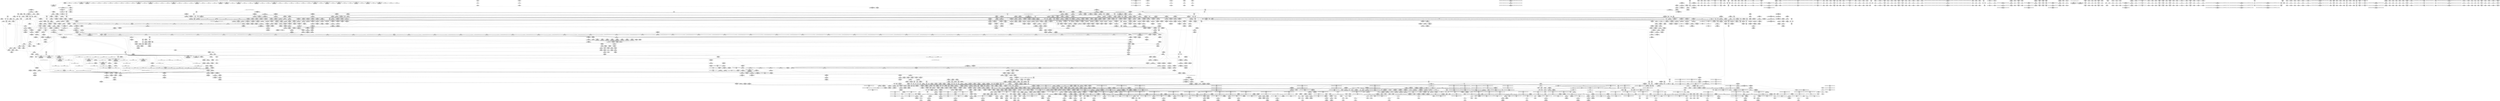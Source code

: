 digraph {
	CE0x7ff42f0 [shape=record,shape=Mrecord,label="{CE0x7ff42f0|i32_2|*Constant*|*SummSink*}"]
	CE0x554f860 [shape=record,shape=Mrecord,label="{CE0x554f860|GLOBAL:tomoyo_ss|Global_var:tomoyo_ss|*SummSource*}"]
	CE0x49acea0 [shape=record,shape=Mrecord,label="{CE0x49acea0|tomoyo_get_mode:idxprom|security/tomoyo/util.c,981|*SummSource*}"]
	CE0x68c91d0 [shape=record,shape=Mrecord,label="{CE0x68c91d0|tomoyo_init_request_info:conv|security/tomoyo/util.c,1010|*SummSource*}"]
	CE0x7e52c40 [shape=record,shape=Mrecord,label="{CE0x7e52c40|tomoyo_audit_net_log:idxprom1|security/tomoyo/network.c,368}"]
	CE0x4b4ea30 [shape=record,shape=Mrecord,label="{CE0x4b4ea30|tomoyo_inet_entry:tobool|security/tomoyo/network.c,473}"]
	CE0x695bfc0 [shape=record,shape=Mrecord,label="{CE0x695bfc0|COLLAPSED:_GCMRE___llvm_gcov_ctr4731_internal_global_4_x_i64_zeroinitializer:_elem_0:default:}"]
	CE0x55e6320 [shape=record,shape=Mrecord,label="{CE0x55e6320|i32_0|*Constant*}"]
	CE0x4894fc0 [shape=record,shape=Mrecord,label="{CE0x4894fc0|tomoyo_print_ipv4:entry}"]
	CE0x6457690 [shape=record,shape=Mrecord,label="{CE0x6457690|tomoyo_audit_inet_log:param|security/tomoyo/network.c,382}"]
	CE0x4b4e2f0 [shape=record,shape=Mrecord,label="{CE0x4b4e2f0|GLOBAL:tomoyo_ss|Global_var:tomoyo_ss|*SummSink*}"]
	CE0x49ee570 [shape=record,shape=Mrecord,label="{CE0x49ee570|tomoyo_audit_inet_log:port|security/tomoyo/network.c,391|*SummSink*}"]
	CE0x555caa0 [shape=record,shape=Mrecord,label="{CE0x555caa0|i8_1|*Constant*}"]
	CE0x7de1ce0 [shape=record,shape=Mrecord,label="{CE0x7de1ce0|tomoyo_audit_inet_log:entry|*SummSource*}"]
	CE0x5504e80 [shape=record,shape=Mrecord,label="{CE0x5504e80|i32_8|*Constant*}"]
	CE0x67d8c00 [shape=record,shape=Mrecord,label="{CE0x67d8c00|_call_void___srcu_read_unlock(%struct.srcu_struct*_%sp,_i32_%idx)_#9,_!dbg_!38906|include/linux/srcu.h,237|*SummSink*}"]
	CE0x7fbed30 [shape=record,shape=Mrecord,label="{CE0x7fbed30|tomoyo_check_inet_address:if.then|*SummSource*}"]
	CE0x4a7c470 [shape=record,shape=Mrecord,label="{CE0x4a7c470|tomoyo_audit_inet_log:tobool|security/tomoyo/network.c,384|*SummSink*}"]
	CE0x6896420 [shape=record,shape=Mrecord,label="{CE0x6896420|tomoyo_init_request_info:conv|security/tomoyo/util.c,1010}"]
	CE0x672cc60 [shape=record,shape=Mrecord,label="{CE0x672cc60|tomoyo_init_request_info:entry|*SummSource*}"]
	CE0x66ca9b0 [shape=record,shape=Mrecord,label="{CE0x66ca9b0|i64_0|*Constant*}"]
	CE0x6522950 [shape=record,shape=Mrecord,label="{CE0x6522950|tomoyo_get_mode:mode.0}"]
	CE0x5534e50 [shape=record,shape=Mrecord,label="{CE0x5534e50|tomoyo_read_lock16:call|security/tomoyo/common.h,1097}"]
	CE0x5605cc0 [shape=record,shape=Mrecord,label="{CE0x5605cc0|tomoyo_check_inet_address:cmp6|security/tomoyo/network.c,517|*SummSource*}"]
	CE0x7f0b040 [shape=record,shape=Mrecord,label="{CE0x7f0b040|tomoyo_read_lock16:bb|*SummSink*}"]
	CE0x4a753f0 [shape=record,shape=Mrecord,label="{CE0x4a753f0|tomoyo_audit_inet_log:protocol|security/tomoyo/network.c,392}"]
	CE0x4b281a0 [shape=record,shape=Mrecord,label="{CE0x4b281a0|__fswab16:conv1|include/uapi/linux/swab.h,53|*SummSource*}"]
	CE0x658d9a0 [shape=record,shape=Mrecord,label="{CE0x658d9a0|__fswab16:tmp2|*SummSource*}"]
	CE0x56843d0 [shape=record,shape=Mrecord,label="{CE0x56843d0|tomoyo_get_mode:tmp1|*SummSource*}"]
	CE0x7f24620 [shape=record,shape=Mrecord,label="{CE0x7f24620|tomoyo_audit_inet_log:tmp1|*SummSink*}"]
	CE0x64fb260 [shape=record,shape=Mrecord,label="{CE0x64fb260|tomoyo_inet_entry:address|Function::tomoyo_inet_entry&Arg::address::|*SummSink*}"]
	CE0x6476b70 [shape=record,shape=Mrecord,label="{CE0x6476b70|tomoyo_audit_net_log:arrayidx2|security/tomoyo/network.c,368|*SummSink*}"]
	CE0x7fc8510 [shape=record,shape=Mrecord,label="{CE0x7fc8510|tomoyo_audit_inet_log:tmp12|security/tomoyo/network.c,386|*SummSource*}"]
	CE0x564f600 [shape=record,shape=Mrecord,label="{CE0x564f600|tomoyo_domain:cred|security/tomoyo/common.h,1205}"]
	CE0x4ae2b00 [shape=record,shape=Mrecord,label="{CE0x4ae2b00|tomoyo_check_inet_address:tmp15|security/tomoyo/network.c,517|*SummSink*}"]
	CE0x7dce610 [shape=record,shape=Mrecord,label="{CE0x7dce610|128:_i8*,_1208:_%struct.file*,_:_CMRE_22,23_}"]
	CE0x4a92800 [shape=record,shape=Mrecord,label="{CE0x4a92800|0:_i8,_array:_GCRE_tomoyo_index2category_constant_39_x_i8_c_00_00_00_00_00_00_00_00_00_00_00_00_00_00_00_00_00_00_00_00_00_00_00_01_01_01_01_01_01_01_01_01_01_01_01_01_01_01_02_,_align_16:_elem_7::|security/tomoyo/util.c,983}"]
	CE0x7d64ec0 [shape=record,shape=Mrecord,label="{CE0x7d64ec0|tomoyo_inet_entry:param24|security/tomoyo/network.c,480|*SummSink*}"]
	CE0x6498e70 [shape=record,shape=Mrecord,label="{CE0x6498e70|tomoyo_check_inet_address:tmp32|security/tomoyo/network.c,527}"]
	CE0x64d3880 [shape=record,shape=Mrecord,label="{CE0x64d3880|0:_i8,_array:_GCRE_tomoyo_index2category_constant_39_x_i8_c_00_00_00_00_00_00_00_00_00_00_00_00_00_00_00_00_00_00_00_00_00_00_00_01_01_01_01_01_01_01_01_01_01_01_01_01_01_01_02_,_align_16:_elem_37::|security/tomoyo/util.c,983}"]
	CE0x6568da0 [shape=record,shape=Mrecord,label="{CE0x6568da0|tomoyo_check_inet_address:retval.0|*SummSink*}"]
	CE0x649e110 [shape=record,shape=Mrecord,label="{CE0x649e110|tomoyo_domain:tmp17|security/tomoyo/common.h,1205|*SummSource*}"]
	CE0x6703bc0 [shape=record,shape=Mrecord,label="{CE0x6703bc0|tomoyo_inet_entry:call3|security/tomoyo/network.c,473|*SummSource*}"]
	CE0x48b8310 [shape=record,shape=Mrecord,label="{CE0x48b8310|rcu_lock_release21:__here|*SummSource*}"]
	CE0x6771a20 [shape=record,shape=Mrecord,label="{CE0x6771a20|tomoyo_inet_entry:tmp10|security/tomoyo/network.c,473|*SummSource*}"]
	CE0x7dcec00 [shape=record,shape=Mrecord,label="{CE0x7dcec00|128:_i8*,_1208:_%struct.file*,_:_CMRE_27,28_}"]
	CE0x66bf120 [shape=record,shape=Mrecord,label="{CE0x66bf120|_call_void_lock_acquire(%struct.lockdep_map*_%map,_i32_0,_i32_0,_i32_2,_i32_0,_%struct.lockdep_map*_null,_i64_ptrtoint_(i8*_blockaddress(_rcu_lock_acquire18,_%__here)_to_i64))_#9,_!dbg_!38907|include/linux/rcupdate.h,418|*SummSource*}"]
	CE0x64cc5e0 [shape=record,shape=Mrecord,label="{CE0x64cc5e0|__fswab16:val|Function::__fswab16&Arg::val::}"]
	CE0x7d5b3c0 [shape=record,shape=Mrecord,label="{CE0x7d5b3c0|tomoyo_inet_entry:conv22|security/tomoyo/network.c,480|*SummSource*}"]
	CE0x4895320 [shape=record,shape=Mrecord,label="{CE0x4895320|tomoyo_print_ipv4:buffer_len|Function::tomoyo_print_ipv4&Arg::buffer_len::}"]
	CE0x475d7d0 [shape=record,shape=Mrecord,label="{CE0x475d7d0|_call_void_mcount()_#3}"]
	CE0x6751fd0 [shape=record,shape=Mrecord,label="{CE0x6751fd0|24:_i32*,_32:_i16,_34:_i8,_35:_i8,_36:_i8,_72:_i8,_:_SCMRE_41,42_}"]
	CE0x4abf5f0 [shape=record,shape=Mrecord,label="{CE0x4abf5f0|tomoyo_audit_inet_log:call11|security/tomoyo/network.c,390|*SummSink*}"]
	CE0x693d9b0 [shape=record,shape=Mrecord,label="{CE0x693d9b0|tomoyo_inet_entry:tobool11|security/tomoyo/network.c,478|*SummSource*}"]
	CE0x6568be0 [shape=record,shape=Mrecord,label="{CE0x6568be0|tomoyo_check_inet_address:retval.0|*SummSource*}"]
	CE0x805e9c0 [shape=record,shape=Mrecord,label="{CE0x805e9c0|tomoyo_audit_inet_log:inet_network3|security/tomoyo/network.c,384}"]
	CE0x564f450 [shape=record,shape=Mrecord,label="{CE0x564f450|i32_78|*Constant*|*SummSink*}"]
	CE0x4882f60 [shape=record,shape=Mrecord,label="{CE0x4882f60|tomoyo_audit_inet_log:tmp13|security/tomoyo/network.c,388|*SummSource*}"]
	CE0x49ad320 [shape=record,shape=Mrecord,label="{CE0x49ad320|tomoyo_print_ipv4:bb}"]
	CE0x4ba95b0 [shape=record,shape=Mrecord,label="{CE0x4ba95b0|tomoyo_domain:do.end|*SummSink*}"]
	CE0x48c9db0 [shape=record,shape=Mrecord,label="{CE0x48c9db0|i64*_getelementptr_inbounds_(_12_x_i64_,_12_x_i64_*___llvm_gcov_ctr31133,_i64_0,_i64_6)|*Constant*|*SummSource*}"]
	CE0x4878b10 [shape=record,shape=Mrecord,label="{CE0x4878b10|128:_i8*,_1208:_%struct.file*,_:_CMRE_136,144_|*MultipleSource*|security/tomoyo/common.h,1205|security/tomoyo/common.h,1205}"]
	CE0x7d67ed0 [shape=record,shape=Mrecord,label="{CE0x7d67ed0|tomoyo_inet_entry:tmp21|security/tomoyo/network.c,482|*SummSource*}"]
	CE0x7f0aa80 [shape=record,shape=Mrecord,label="{CE0x7f0aa80|tomoyo_inet_entry:tmp31|security/tomoyo/network.c,488}"]
	CE0x67f21b0 [shape=record,shape=Mrecord,label="{CE0x67f21b0|tomoyo_inet_entry:land.lhs.true|*SummSource*}"]
	CE0x7ece190 [shape=record,shape=Mrecord,label="{CE0x7ece190|i32_1|*Constant*|*SummSource*}"]
	CE0x570cd30 [shape=record,shape=Mrecord,label="{CE0x570cd30|tomoyo_check_inet_address:addr|Function::tomoyo_check_inet_address&Arg::addr::|*SummSink*}"]
	CE0x554f550 [shape=record,shape=Mrecord,label="{CE0x554f550|GLOBAL:tomoyo_ss|Global_var:tomoyo_ss}"]
	CE0x68773c0 [shape=record,shape=Mrecord,label="{CE0x68773c0|24:_i32*,_32:_i16,_34:_i8,_35:_i8,_36:_i8,_72:_i8,_:_SCMRE_47,48_}"]
	CE0x4870ca0 [shape=record,shape=Mrecord,label="{CE0x4870ca0|tomoyo_audit_net_log:call|security/tomoyo/network.c,366}"]
	CE0x658d790 [shape=record,shape=Mrecord,label="{CE0x658d790|i64_1|*Constant*}"]
	CE0x578a6c0 [shape=record,shape=Mrecord,label="{CE0x578a6c0|i8*_getelementptr_inbounds_(_45_x_i8_,_45_x_i8_*_.str13,_i32_0,_i32_0)|*Constant*|*SummSink*}"]
	CE0x643b720 [shape=record,shape=Mrecord,label="{CE0x643b720|i64_13|*Constant*}"]
	CE0x49e7970 [shape=record,shape=Mrecord,label="{CE0x49e7970|tomoyo_audit_inet_log:conv10|security/tomoyo/network.c,391|*SummSource*}"]
	CE0x68aa8c0 [shape=record,shape=Mrecord,label="{CE0x68aa8c0|tomoyo_init_request_info:call4|security/tomoyo/util.c,1010|*SummSink*}"]
	CE0x8094e80 [shape=record,shape=Mrecord,label="{CE0x8094e80|128:_i8*,_1208:_%struct.file*,_:_CMRE_56,64_|*MultipleSource*|security/tomoyo/common.h,1205|security/tomoyo/common.h,1205}"]
	CE0x4b288a0 [shape=record,shape=Mrecord,label="{CE0x4b288a0|__fswab16:and2|include/uapi/linux/swab.h,53|*SummSource*}"]
	CE0x575a610 [shape=record,shape=Mrecord,label="{CE0x575a610|tomoyo_check_inet_address:call|security/tomoyo/network.c,528|*SummSource*}"]
	CE0x4b34310 [shape=record,shape=Mrecord,label="{CE0x4b34310|GLOBAL:__llvm_gcov_ctr5229|Global_var:__llvm_gcov_ctr5229|*SummSink*}"]
	CE0x6807700 [shape=record,shape=Mrecord,label="{CE0x6807700|tomoyo_get_mode:retval.0|*SummSource*}"]
	CE0x58439e0 [shape=record,shape=Mrecord,label="{CE0x58439e0|tomoyo_get_mode:arrayidx|security/tomoyo/util.c,981}"]
	CE0x7e470d0 [shape=record,shape=Mrecord,label="{CE0x7e470d0|GLOBAL:get_current|*Constant*}"]
	CE0x5801cd0 [shape=record,shape=Mrecord,label="{CE0x5801cd0|rcu_lock_acquire18:tmp7}"]
	CE0x65683a0 [shape=record,shape=Mrecord,label="{CE0x65683a0|tomoyo_check_inet_address:tmp39|security/tomoyo/network.c,531|*SummSource*}"]
	CE0x56a49f0 [shape=record,shape=Mrecord,label="{CE0x56a49f0|tomoyo_check_inet_address:is_ipv610|security/tomoyo/network.c,519|*SummSink*}"]
	CE0x8011e50 [shape=record,shape=Mrecord,label="{CE0x8011e50|srcu_read_unlock20:sp|Function::srcu_read_unlock20&Arg::sp::|*SummSink*}"]
	CE0x67753e0 [shape=record,shape=Mrecord,label="{CE0x67753e0|tomoyo_inet_entry:r|security/tomoyo/network.c, 469|*SummSource*}"]
	CE0x64d3b30 [shape=record,shape=Mrecord,label="{CE0x64d3b30|0:_i8,_array:_GCRE_tomoyo_index2category_constant_39_x_i8_c_00_00_00_00_00_00_00_00_00_00_00_00_00_00_00_00_00_00_00_00_00_00_00_01_01_01_01_01_01_01_01_01_01_01_01_01_01_01_02_,_align_16:_elem_38::|security/tomoyo/util.c,983}"]
	CE0x49d1c80 [shape=record,shape=Mrecord,label="{CE0x49d1c80|tomoyo_audit_inet_log:inet_network9|security/tomoyo/network.c,391|*SummSource*}"]
	CE0x8001f50 [shape=record,shape=Mrecord,label="{CE0x8001f50|rcu_lock_release21:tmp6|*SummSource*}"]
	CE0x8044f50 [shape=record,shape=Mrecord,label="{CE0x8044f50|tomoyo_check_inet_address:cmp|security/tomoyo/network.c,509}"]
	CE0x8068b30 [shape=record,shape=Mrecord,label="{CE0x8068b30|0:_i8,_array:_GCRE_tomoyo_index2category_constant_39_x_i8_c_00_00_00_00_00_00_00_00_00_00_00_00_00_00_00_00_00_00_00_00_00_00_00_01_01_01_01_01_01_01_01_01_01_01_01_01_01_01_02_,_align_16:_elem_13::|security/tomoyo/util.c,983}"]
	CE0x55595a0 [shape=record,shape=Mrecord,label="{CE0x55595a0|tomoyo_inet_entry:idxprom1|security/tomoyo/network.c,471|*SummSink*}"]
	CE0x66b0260 [shape=record,shape=Mrecord,label="{CE0x66b0260|tomoyo_audit_inet_log:tmp9|security/tomoyo/network.c,385}"]
	CE0x64e4830 [shape=record,shape=Mrecord,label="{CE0x64e4830|tomoyo_get_mode:idxprom6|security/tomoyo/util.c,983|*SummSink*}"]
	CE0x4b73050 [shape=record,shape=Mrecord,label="{CE0x4b73050|tomoyo_inet_entry:idxprom1|security/tomoyo/network.c,471}"]
	CE0x55e5d30 [shape=record,shape=Mrecord,label="{CE0x55e5d30|tomoyo_domain:tmp5|security/tomoyo/common.h,1205|*SummSink*}"]
	CE0x641db50 [shape=record,shape=Mrecord,label="{CE0x641db50|tomoyo_check_inet_address:tmp2|*LoadInst*|security/tomoyo/network.c,507|*SummSource*}"]
	CE0x6756ae0 [shape=record,shape=Mrecord,label="{CE0x6756ae0|tomoyo_check_inet_address:port3|security/tomoyo/network.c,514|*SummSink*}"]
	CE0x6751820 [shape=record,shape=Mrecord,label="{CE0x6751820|tomoyo_init_request_info:tmp4|security/tomoyo/util.c,1004|*SummSource*}"]
	CE0x67b8930 [shape=record,shape=Mrecord,label="{CE0x67b8930|tomoyo_inet_entry:cmp|security/tomoyo/network.c,474|*SummSource*}"]
	CE0x64178e0 [shape=record,shape=Mrecord,label="{CE0x64178e0|tomoyo_audit_inet_log:tmp10|security/tomoyo/network.c,385|*SummSource*}"]
	CE0x7d9c760 [shape=record,shape=Mrecord,label="{CE0x7d9c760|COLLAPSED:_GCMRE___llvm_gcov_ctr4434_internal_global_2_x_i64_zeroinitializer:_elem_0:default:}"]
	CE0x574fe50 [shape=record,shape=Mrecord,label="{CE0x574fe50|tomoyo_domain:land.lhs.true}"]
	CE0x4ae2820 [shape=record,shape=Mrecord,label="{CE0x4ae2820|i64_8|*Constant*|*SummSource*}"]
	CE0x5683ec0 [shape=record,shape=Mrecord,label="{CE0x5683ec0|rcu_lock_acquire18:tmp5|include/linux/rcupdate.h,418}"]
	CE0x564f4c0 [shape=record,shape=Mrecord,label="{CE0x564f4c0|i32_78|*Constant*|*SummSource*}"]
	CE0x5942950 [shape=record,shape=Mrecord,label="{CE0x5942950|i8*_undef|*Constant*|*SummSink*}"]
	CE0x7f2abb0 [shape=record,shape=Mrecord,label="{CE0x7f2abb0|_call_void_mcount()_#3|*SummSource*}"]
	CE0x6960980 [shape=record,shape=Mrecord,label="{CE0x6960980|_call_void_mcount()_#3}"]
	CE0x8094c00 [shape=record,shape=Mrecord,label="{CE0x8094c00|128:_i8*,_1208:_%struct.file*,_:_CMRE_51,52_}"]
	CE0x574fae0 [shape=record,shape=Mrecord,label="{CE0x574fae0|_call_void_mcount()_#3|*SummSink*}"]
	CE0x4a27bf0 [shape=record,shape=Mrecord,label="{CE0x4a27bf0|GLOBAL:current_task|Global_var:current_task|*SummSink*}"]
	CE0x56a4800 [shape=record,shape=Mrecord,label="{CE0x56a4800|tomoyo_check_inet_address:is_ipv610|security/tomoyo/network.c,519|*SummSource*}"]
	CE0x6817880 [shape=record,shape=Mrecord,label="{CE0x6817880|COLLAPSED:_GCMRE___llvm_gcov_ctr4533_internal_global_2_x_i64_zeroinitializer:_elem_0:default:}"]
	CE0x64762b0 [shape=record,shape=Mrecord,label="{CE0x64762b0|GLOBAL:tomoyo_socket_keyword|Global_var:tomoyo_socket_keyword}"]
	CE0x49deb30 [shape=record,shape=Mrecord,label="{CE0x49deb30|tomoyo_read_unlock19:bb|*SummSink*}"]
	CE0x48ec370 [shape=record,shape=Mrecord,label="{CE0x48ec370|tomoyo_check_inet_address:if.then|*SummSink*}"]
	CE0x7d58930 [shape=record,shape=Mrecord,label="{CE0x7d58930|tomoyo_inet_entry:inet20|security/tomoyo/network.c,480}"]
	CE0x64c05b0 [shape=record,shape=Mrecord,label="{CE0x64c05b0|rcu_lock_release21:bb}"]
	CE0x57c39a0 [shape=record,shape=Mrecord,label="{CE0x57c39a0|%struct.task_struct*_(%struct.task_struct**)*_asm_movq_%gs:$_1:P_,$0_,_r,im,_dirflag_,_fpsr_,_flags_}"]
	CE0x7e9ccf0 [shape=record,shape=Mrecord,label="{CE0x7e9ccf0|GLOBAL:tomoyo_read_unlock19|*Constant*|*SummSource*}"]
	CE0x805e590 [shape=record,shape=Mrecord,label="{CE0x805e590|_ret_void,_!dbg_!38907|include/linux/srcu.h,238|*SummSink*}"]
	CE0x66fae60 [shape=record,shape=Mrecord,label="{CE0x66fae60|GLOBAL:__llvm_gcov_ctr32134|Global_var:__llvm_gcov_ctr32134|*SummSource*}"]
	CE0x7f24540 [shape=record,shape=Mrecord,label="{CE0x7f24540|tomoyo_audit_inet_log:tmp1}"]
	CE0x49e5860 [shape=record,shape=Mrecord,label="{CE0x49e5860|0:_i8,_array:_GCRE_tomoyo_index2category_constant_39_x_i8_c_00_00_00_00_00_00_00_00_00_00_00_00_00_00_00_00_00_00_00_00_00_00_00_01_01_01_01_01_01_01_01_01_01_01_01_01_01_01_02_,_align_16:_elem_21::|security/tomoyo/util.c,983}"]
	CE0x7fbeed0 [shape=record,shape=Mrecord,label="{CE0x7fbeed0|tomoyo_check_inet_address:sw.bb|*SummSource*}"]
	CE0x80907d0 [shape=record,shape=Mrecord,label="{CE0x80907d0|tomoyo_audit_net_log:tmp2|*SummSink*}"]
	CE0x4945930 [shape=record,shape=Mrecord,label="{CE0x4945930|tomoyo_domain:tmp13|security/tomoyo/common.h,1205|*SummSink*}"]
	CE0x6703e20 [shape=record,shape=Mrecord,label="{CE0x6703e20|i32_(%struct.tomoyo_request_info.524*,_%struct.tomoyo_domain_info*,_i8)*_bitcast_(i32_(%struct.tomoyo_request_info*,_%struct.tomoyo_domain_info*,_i8)*_tomoyo_init_request_info_to_i32_(%struct.tomoyo_request_info.524*,_%struct.tomoyo_domain_info*,_i8)*)|*Constant*|*SummSource*}"]
	CE0x65ac660 [shape=record,shape=Mrecord,label="{CE0x65ac660|i8*_getelementptr_inbounds_(_25_x_i8_,_25_x_i8_*_.str12,_i32_0,_i32_0)|*Constant*|*SummSink*}"]
	CE0x569de70 [shape=record,shape=Mrecord,label="{CE0x569de70|tomoyo_print_ipv6:tmp3|*SummSource*}"]
	CE0x64a9760 [shape=record,shape=Mrecord,label="{CE0x64a9760|0:_i8,_array:_GCRE_tomoyo_index2category_constant_39_x_i8_c_00_00_00_00_00_00_00_00_00_00_00_00_00_00_00_00_00_00_00_00_00_00_00_01_01_01_01_01_01_01_01_01_01_01_01_01_01_01_02_,_align_16:_elem_24::|security/tomoyo/util.c,983}"]
	CE0x64d4cf0 [shape=record,shape=Mrecord,label="{CE0x64d4cf0|__fswab16:val|Function::__fswab16&Arg::val::|*SummSink*}"]
	CE0x6499580 [shape=record,shape=Mrecord,label="{CE0x6499580|tomoyo_check_inet_address:tmp33|security/tomoyo/network.c,527|*SummSource*}"]
	CE0x582f0c0 [shape=record,shape=Mrecord,label="{CE0x582f0c0|tomoyo_get_mode:tmp10|security/tomoyo/util.c,982|*SummSource*}"]
	CE0x55e6230 [shape=record,shape=Mrecord,label="{CE0x55e6230|_call_void_mcount()_#3|*SummSink*}"]
	CE0x558b6c0 [shape=record,shape=Mrecord,label="{CE0x558b6c0|_call_void_mcount()_#3}"]
	CE0x674f940 [shape=record,shape=Mrecord,label="{CE0x674f940|tomoyo_init_request_info:tmp1|*SummSink*}"]
	CE0x639f200 [shape=record,shape=Mrecord,label="{CE0x639f200|i64*_getelementptr_inbounds_(_19_x_i64_,_19_x_i64_*___llvm_gcov_ctr4846,_i64_0,_i64_12)|*Constant*|*SummSink*}"]
	CE0x7e05010 [shape=record,shape=Mrecord,label="{CE0x7e05010|_ret_i32_%call17,_!dbg_!38941|security/tomoyo/network.c,394|*SummSink*}"]
	CE0x6915020 [shape=record,shape=Mrecord,label="{CE0x6915020|tomoyo_inet_entry:param|security/tomoyo/network.c,476|*SummSource*}"]
	CE0x644d890 [shape=record,shape=Mrecord,label="{CE0x644d890|tomoyo_check_inet_address:tmp30|security/tomoyo/network.c,527|*SummSource*}"]
	CE0x56fa690 [shape=record,shape=Mrecord,label="{CE0x56fa690|srcu_read_unlock20:dep_map|include/linux/srcu.h,236}"]
	CE0x66c8f30 [shape=record,shape=Mrecord,label="{CE0x66c8f30|tomoyo_audit_inet_log:tmp3|security/tomoyo/network.c,382}"]
	CE0x7d9bd00 [shape=record,shape=Mrecord,label="{CE0x7d9bd00|rcu_lock_acquire18:tmp4|include/linux/rcupdate.h,418|*SummSource*}"]
	CE0x7f13b70 [shape=record,shape=Mrecord,label="{CE0x7f13b70|tomoyo_read_unlock19:entry|*SummSink*}"]
	CE0x4969b80 [shape=record,shape=Mrecord,label="{CE0x4969b80|i64*_getelementptr_inbounds_(_6_x_i64_,_6_x_i64_*___llvm_gcov_ctr5427,_i64_0,_i64_5)|*Constant*|*SummSink*}"]
	CE0x6743450 [shape=record,shape=Mrecord,label="{CE0x6743450|tomoyo_get_mode:tmp11|security/tomoyo/util.c,982|*SummSource*}"]
	CE0x7e01810 [shape=record,shape=Mrecord,label="{CE0x7e01810|i32_0|*Constant*}"]
	CE0x7de1c20 [shape=record,shape=Mrecord,label="{CE0x7de1c20|tomoyo_audit_inet_log:entry}"]
	CE0x8068880 [shape=record,shape=Mrecord,label="{CE0x8068880|0:_i8,_array:_GCRE_tomoyo_index2category_constant_39_x_i8_c_00_00_00_00_00_00_00_00_00_00_00_00_00_00_00_00_00_00_00_00_00_00_00_01_01_01_01_01_01_01_01_01_01_01_01_01_01_01_02_,_align_16:_elem_12::|security/tomoyo/util.c,983}"]
	CE0x80a6210 [shape=record,shape=Mrecord,label="{CE0x80a6210|GLOBAL:__srcu_read_lock|*Constant*|*SummSink*}"]
	CE0x6541830 [shape=record,shape=Mrecord,label="{CE0x6541830|i32_39|*Constant*|*SummSource*}"]
	CE0x48a50c0 [shape=record,shape=Mrecord,label="{CE0x48a50c0|VOIDTB_TE_array:_GCR_.str5_private_unnamed_addr_constant_13_x_i8_c_%pI6c%c%pI6c_00_,_align_1:_elem_0:default:}"]
	CE0x68c9070 [shape=record,shape=Mrecord,label="{CE0x68c9070|_ret_i32_%retval.0,_!dbg_!38935|security/tomoyo/util.c,988|*SummSink*}"]
	CE0x670c060 [shape=record,shape=Mrecord,label="{CE0x670c060|tomoyo_get_mode:tmp22|security/tomoyo/util.c,986}"]
	CE0x67b6d50 [shape=record,shape=Mrecord,label="{CE0x67b6d50|tomoyo_domain:tmp17|security/tomoyo/common.h,1205|*SummSink*}"]
	CE0x68b96d0 [shape=record,shape=Mrecord,label="{CE0x68b96d0|tomoyo_get_mode:profile|Function::tomoyo_get_mode&Arg::profile::}"]
	CE0x67f0260 [shape=record,shape=Mrecord,label="{CE0x67f0260|i64*_getelementptr_inbounds_(_12_x_i64_,_12_x_i64_*___llvm_gcov_ctr31133,_i64_0,_i64_10)|*Constant*|*SummSource*}"]
	CE0x7e47730 [shape=record,shape=Mrecord,label="{CE0x7e47730|get_current:entry|*SummSource*}"]
	CE0x482fda0 [shape=record,shape=Mrecord,label="{CE0x482fda0|i64*_getelementptr_inbounds_(_2_x_i64_,_2_x_i64_*___llvm_gcov_ctr53148,_i64_0,_i64_1)|*Constant*}"]
	CE0x648ab70 [shape=record,shape=Mrecord,label="{CE0x648ab70|tomoyo_get_mode:tmp1}"]
	CE0x7e777b0 [shape=record,shape=Mrecord,label="{CE0x7e777b0|0:_i8,_1:_i8,_8:_i16,_16:_i32*,_24:_i8,_:_CMR_0,1_|*MultipleSource*|Function::tomoyo_check_inet_address&Arg::address::|security/tomoyo/network.c,505}"]
	CE0x6810130 [shape=record,shape=Mrecord,label="{CE0x6810130|i64*_getelementptr_inbounds_(_5_x_i64_,_5_x_i64_*___llvm_gcov_ctr32134,_i64_0,_i64_3)|*Constant*|*SummSink*}"]
	CE0x672ebb0 [shape=record,shape=Mrecord,label="{CE0x672ebb0|tomoyo_init_request_info:domain|Function::tomoyo_init_request_info&Arg::domain::|*SummSource*}"]
	CE0x494ac20 [shape=record,shape=Mrecord,label="{CE0x494ac20|tomoyo_domain:if.end}"]
	CE0x48bf420 [shape=record,shape=Mrecord,label="{CE0x48bf420|tomoyo_check_inet_address:tmp18|security/tomoyo/network.c,517|*SummSink*}"]
	CE0x5543510 [shape=record,shape=Mrecord,label="{CE0x5543510|get_current:tmp2}"]
	CE0x55e4590 [shape=record,shape=Mrecord,label="{CE0x55e4590|tomoyo_audit_net_log:entry|*SummSink*}"]
	CE0x683eb10 [shape=record,shape=Mrecord,label="{CE0x683eb10|tomoyo_get_mode:tmp28|security/tomoyo/util.c,988}"]
	CE0x6885bd0 [shape=record,shape=Mrecord,label="{CE0x6885bd0|24:_i32*,_32:_i16,_34:_i8,_35:_i8,_36:_i8,_72:_i8,_:_SCMRE_50,51_}"]
	CE0x6960e70 [shape=record,shape=Mrecord,label="{CE0x6960e70|i64_ptrtoint_(i8*_blockaddress(_rcu_lock_acquire18,_%__here)_to_i64)|*Constant*}"]
	CE0x55e5e80 [shape=record,shape=Mrecord,label="{CE0x55e5e80|tomoyo_domain:tmp6|security/tomoyo/common.h,1205}"]
	CE0x5843640 [shape=record,shape=Mrecord,label="{CE0x5843640|tomoyo_print_ipv4:tmp|*SummSource*}"]
	CE0x49fe030 [shape=record,shape=Mrecord,label="{CE0x49fe030|tomoyo_audit_inet_log:tmp20|security/tomoyo/network.c,394|*SummSource*}"]
	CE0x6377300 [shape=record,shape=Mrecord,label="{CE0x6377300|__fswab16:tmp1|*SummSource*}"]
	CE0x6695970 [shape=record,shape=Mrecord,label="{CE0x6695970|tomoyo_inet_entry:tmp7|security/tomoyo/network.c,473}"]
	CE0x62f6760 [shape=record,shape=Mrecord,label="{CE0x62f6760|i64*_getelementptr_inbounds_(_4_x_i64_,_4_x_i64_*___llvm_gcov_ctr4137,_i64_0,_i64_1)|*Constant*|*SummSink*}"]
	CE0x66694f0 [shape=record,shape=Mrecord,label="{CE0x66694f0|tomoyo_audit_inet_log:tmp2|security/tomoyo/network.c,380}"]
	CE0x49fdda0 [shape=record,shape=Mrecord,label="{CE0x49fdda0|_ret_i32_%call,_!dbg_!38910|security/tomoyo/network.c,366|*SummSink*}"]
	CE0x66c8dd0 [shape=record,shape=Mrecord,label="{CE0x66c8dd0|tomoyo_audit_inet_log:address1|security/tomoyo/network.c,382|*SummSink*}"]
	CE0x574f9c0 [shape=record,shape=Mrecord,label="{CE0x574f9c0|_call_void_mcount()_#3|*SummSource*}"]
	CE0x4a57a10 [shape=record,shape=Mrecord,label="{CE0x4a57a10|tomoyo_audit_inet_log:param|security/tomoyo/network.c,382|*SummSink*}"]
	CE0x67439f0 [shape=record,shape=Mrecord,label="{CE0x67439f0|tomoyo_inet_entry:tmp8|security/tomoyo/network.c,473}"]
	CE0x7d13cb0 [shape=record,shape=Mrecord,label="{CE0x7d13cb0|tomoyo_audit_inet_log:tmp14|security/tomoyo/network.c,388|*SummSink*}"]
	CE0x554f4e0 [shape=record,shape=Mrecord,label="{CE0x554f4e0|srcu_read_lock17:entry|*SummSink*}"]
	CE0x7ece690 [shape=record,shape=Mrecord,label="{CE0x7ece690|tomoyo_check_inet_address:return|*SummSink*}"]
	CE0x67b2120 [shape=record,shape=Mrecord,label="{CE0x67b2120|tomoyo_inet_entry:land.lhs.true}"]
	CE0x49cb690 [shape=record,shape=Mrecord,label="{CE0x49cb690|tomoyo_audit_inet_log:tmp16|security/tomoyo/network.c,389|*SummSink*}"]
	CE0x7fc8a90 [shape=record,shape=Mrecord,label="{CE0x7fc8a90|srcu_read_unlock20:entry}"]
	CE0x49ac970 [shape=record,shape=Mrecord,label="{CE0x49ac970|tomoyo_get_mode:if.end9|*SummSink*}"]
	CE0x6600130 [shape=record,shape=Mrecord,label="{CE0x6600130|GLOBAL:__llvm_gcov_ctr54147|Global_var:__llvm_gcov_ctr54147|*SummSink*}"]
	CE0x6866dd0 [shape=record,shape=Mrecord,label="{CE0x6866dd0|rcu_lock_acquire18:tmp}"]
	CE0x4b73260 [shape=record,shape=Mrecord,label="{CE0x4b73260|tomoyo_check_inet_address:tmp|*SummSink*}"]
	CE0x4969ed0 [shape=record,shape=Mrecord,label="{CE0x4969ed0|tomoyo_audit_inet_log:tmp15|security/tomoyo/network.c,389|*SummSink*}"]
	CE0x64cc0e0 [shape=record,shape=Mrecord,label="{CE0x64cc0e0|__fswab16:entry}"]
	CE0x5616e20 [shape=record,shape=Mrecord,label="{CE0x5616e20|rcu_lock_acquire18:entry|*SummSink*}"]
	CE0x4a21c40 [shape=record,shape=Mrecord,label="{CE0x4a21c40|i64*_getelementptr_inbounds_(_2_x_i64_,_2_x_i64_*___llvm_gcov_ctr4632,_i64_0,_i64_0)|*Constant*|*SummSource*}"]
	CE0x5686150 [shape=record,shape=Mrecord,label="{CE0x5686150|__llvm_gcov_indirect_counter_increment10:tmp2}"]
	CE0x5740de0 [shape=record,shape=Mrecord,label="{CE0x5740de0|i32_3|*Constant*|*SummSource*}"]
	CE0x4817580 [shape=record,shape=Mrecord,label="{CE0x4817580|tomoyo_audit_inet_log:tmp10|security/tomoyo/network.c,385|*SummSink*}"]
	CE0x7f14020 [shape=record,shape=Mrecord,label="{CE0x7f14020|tomoyo_read_unlock19:idx|Function::tomoyo_read_unlock19&Arg::idx::|*SummSink*}"]
	CE0x64c6400 [shape=record,shape=Mrecord,label="{CE0x64c6400|tomoyo_check_inet_address:port3|security/tomoyo/network.c,514|*SummSource*}"]
	CE0x7e8c9f0 [shape=record,shape=Mrecord,label="{CE0x7e8c9f0|tomoyo_print_ipv4:call|security/tomoyo/network.c,92|*SummSource*}"]
	CE0x7ea7c00 [shape=record,shape=Mrecord,label="{CE0x7ea7c00|i32_1|*Constant*|*SummSink*}"]
	CE0x6559b20 [shape=record,shape=Mrecord,label="{CE0x6559b20|srcu_read_lock17:dep_map|include/linux/srcu.h,222|*SummSink*}"]
	CE0x7e46e70 [shape=record,shape=Mrecord,label="{CE0x7e46e70|tomoyo_domain:call3|security/tomoyo/common.h,1205|*SummSource*}"]
	CE0x4909950 [shape=record,shape=Mrecord,label="{CE0x4909950|128:_i8*,_1208:_%struct.file*,_:_CMRE_39,40_}"]
	CE0x55c10c0 [shape=record,shape=Mrecord,label="{CE0x55c10c0|tomoyo_audit_inet_log:arraydecay16|security/tomoyo/network.c,393}"]
	CE0x646d560 [shape=record,shape=Mrecord,label="{CE0x646d560|GLOBAL:tomoyo_domain.__warned|Global_var:tomoyo_domain.__warned|*SummSource*}"]
	CE0x63920c0 [shape=record,shape=Mrecord,label="{CE0x63920c0|tomoyo_get_mode:tmp4|security/tomoyo/util.c,978}"]
	CE0x8068de0 [shape=record,shape=Mrecord,label="{CE0x8068de0|0:_i8,_array:_GCRE_tomoyo_index2category_constant_39_x_i8_c_00_00_00_00_00_00_00_00_00_00_00_00_00_00_00_00_00_00_00_00_00_00_00_01_01_01_01_01_01_01_01_01_01_01_01_01_01_01_02_,_align_16:_elem_14::|security/tomoyo/util.c,983}"]
	CE0x6377eb0 [shape=record,shape=Mrecord,label="{CE0x6377eb0|i64*_getelementptr_inbounds_(_19_x_i64_,_19_x_i64_*___llvm_gcov_ctr4846,_i64_0,_i64_11)|*Constant*}"]
	CE0x6741130 [shape=record,shape=Mrecord,label="{CE0x6741130|srcu_read_unlock20:tmp2}"]
	CE0x7ef6d00 [shape=record,shape=Mrecord,label="{CE0x7ef6d00|tomoyo_check_inet_address:inet|security/tomoyo/network.c,505|*SummSink*}"]
	CE0x49ad0c0 [shape=record,shape=Mrecord,label="{CE0x49ad0c0|i32_45|*Constant*|*SummSink*}"]
	CE0x49eeaf0 [shape=record,shape=Mrecord,label="{CE0x49eeaf0|tomoyo_audit_inet_log:conv10|security/tomoyo/network.c,391}"]
	CE0x658de90 [shape=record,shape=Mrecord,label="{CE0x658de90|__llvm_gcov_indirect_counter_increment10:bb|*SummSource*}"]
	CE0x4b27f80 [shape=record,shape=Mrecord,label="{CE0x4b27f80|tomoyo_inet_entry:tobool|security/tomoyo/network.c,473|*SummSink*}"]
	CE0x65c0c10 [shape=record,shape=Mrecord,label="{CE0x65c0c10|GLOBAL:__llvm_gcov_ctr54147|Global_var:__llvm_gcov_ctr54147|*SummSource*}"]
	CE0x6417110 [shape=record,shape=Mrecord,label="{CE0x6417110|tomoyo_inet_entry:arrayidx2|security/tomoyo/network.c,471|*SummSource*}"]
	CE0x7e35b40 [shape=record,shape=Mrecord,label="{CE0x7e35b40|i64*_getelementptr_inbounds_(_2_x_i64_,_2_x_i64_*___llvm_gcov_ctr5130,_i64_0,_i64_1)|*Constant*}"]
	CE0x64760e0 [shape=record,shape=Mrecord,label="{CE0x64760e0|tomoyo_audit_net_log:idxprom1|security/tomoyo/network.c,368|*SummSink*}"]
	CE0x5671470 [shape=record,shape=Mrecord,label="{CE0x5671470|get_current:tmp3|*SummSink*}"]
	CE0x584c350 [shape=record,shape=Mrecord,label="{CE0x584c350|tomoyo_domain:tmp11|security/tomoyo/common.h,1205|*SummSource*}"]
	CE0x4b4e3e0 [shape=record,shape=Mrecord,label="{CE0x4b4e3e0|srcu_read_lock17:sp|Function::srcu_read_lock17&Arg::sp::}"]
	CE0x481d380 [shape=record,shape=Mrecord,label="{CE0x481d380|__fswab16:shl|include/uapi/linux/swab.h,53}"]
	CE0x5875890 [shape=record,shape=Mrecord,label="{CE0x5875890|tomoyo_inet_entry:tmp20|security/tomoyo/network.c,480|*SummSink*}"]
	CE0x4b93cc0 [shape=record,shape=Mrecord,label="{CE0x4b93cc0|COLLAPSED:_GCMRE___llvm_gcov_ctr5130_internal_global_2_x_i64_zeroinitializer:_elem_0:default:}"]
	CE0x67040f0 [shape=record,shape=Mrecord,label="{CE0x67040f0|GLOBAL:tomoyo_domain|*Constant*|*SummSource*}"]
	CE0x4856090 [shape=record,shape=Mrecord,label="{CE0x4856090|tomoyo_print_ipv6:tmp4|security/tomoyo/network.c,111|*SummSource*}"]
	CE0x5875640 [shape=record,shape=Mrecord,label="{CE0x5875640|tomoyo_inet_entry:tmp21|security/tomoyo/network.c,482|*SummSink*}"]
	CE0x4b28700 [shape=record,shape=Mrecord,label="{CE0x4b28700|__fswab16:and2|include/uapi/linux/swab.h,53|*SummSink*}"]
	CE0x5902610 [shape=record,shape=Mrecord,label="{CE0x5902610|tomoyo_inet_entry:do.end}"]
	CE0x7d36d80 [shape=record,shape=Mrecord,label="{CE0x7d36d80|tomoyo_check_inet_address:tmp5|security/tomoyo/network.c,509|*SummSink*}"]
	CE0x6656c10 [shape=record,shape=Mrecord,label="{CE0x6656c10|i64*_getelementptr_inbounds_(_5_x_i64_,_5_x_i64_*___llvm_gcov_ctr32134,_i64_0,_i64_0)|*Constant*|*SummSink*}"]
	CE0x556f240 [shape=record,shape=Mrecord,label="{CE0x556f240|tomoyo_audit_inet_log:param14|security/tomoyo/network.c,393|*SummSource*}"]
	CE0x48c7f60 [shape=record,shape=Mrecord,label="{CE0x48c7f60|tomoyo_audit_inet_log:tmp6|security/tomoyo/network.c,384}"]
	CE0x7ec5ed0 [shape=record,shape=Mrecord,label="{CE0x7ec5ed0|tomoyo_check_inet_address:is_ipv610|security/tomoyo/network.c,519}"]
	CE0x66c8c10 [shape=record,shape=Mrecord,label="{CE0x66c8c10|tomoyo_audit_inet_log:address1|security/tomoyo/network.c,382|*SummSource*}"]
	CE0x64ec8b0 [shape=record,shape=Mrecord,label="{CE0x64ec8b0|tomoyo_check_inet_address:tmp36|security/tomoyo/network.c,529}"]
	CE0x556f690 [shape=record,shape=Mrecord,label="{CE0x556f690|tomoyo_audit_inet_log:inet_network15|security/tomoyo/network.c,393}"]
	CE0x7e8f050 [shape=record,shape=Mrecord,label="{CE0x7e8f050|tomoyo_inet_entry:tmp29|security/tomoyo/network.c,486|*SummSink*}"]
	CE0x56fa770 [shape=record,shape=Mrecord,label="{CE0x56fa770|srcu_read_unlock20:dep_map|include/linux/srcu.h,236|*SummSink*}"]
	CE0x49ad5e0 [shape=record,shape=Mrecord,label="{CE0x49ad5e0|i64*_getelementptr_inbounds_(_12_x_i64_,_12_x_i64_*___llvm_gcov_ctr31133,_i64_0,_i64_0)|*Constant*|*SummSource*}"]
	CE0x55e3f50 [shape=record,shape=Mrecord,label="{CE0x55e3f50|tomoyo_audit_inet_log:call17|security/tomoyo/network.c,392|*SummSink*}"]
	CE0x683e9a0 [shape=record,shape=Mrecord,label="{CE0x683e9a0|tomoyo_get_mode:tmp27|security/tomoyo/util.c,988|*SummSink*}"]
	CE0x55c2950 [shape=record,shape=Mrecord,label="{CE0x55c2950|tomoyo_check_inet_address:sa_family|security/tomoyo/network.c,507|*SummSource*}"]
	CE0x6650680 [shape=record,shape=Mrecord,label="{CE0x6650680|tomoyo_get_mode:tmp18|security/tomoyo/util.c,985|*SummSink*}"]
	CE0x4a5a140 [shape=record,shape=Mrecord,label="{CE0x4a5a140|i64*_getelementptr_inbounds_(_2_x_i64_,_2_x_i64_*___llvm_gcov_ctr4533,_i64_0,_i64_0)|*Constant*|*SummSource*}"]
	CE0x6628ec0 [shape=record,shape=Mrecord,label="{CE0x6628ec0|tomoyo_init_request_info:bb}"]
	CE0x5617740 [shape=record,shape=Mrecord,label="{CE0x5617740|tomoyo_domain:if.then|*SummSink*}"]
	CE0x6771f10 [shape=record,shape=Mrecord,label="{CE0x6771f10|i64*_getelementptr_inbounds_(_2_x_i64_,_2_x_i64_*___llvm_gcov_ctr4533,_i64_0,_i64_1)|*Constant*}"]
	CE0x6656770 [shape=record,shape=Mrecord,label="{CE0x6656770|tomoyo_inet_entry:tmp3|*LoadInst*|security/tomoyo/network.c,471|*SummSink*}"]
	CE0x803ebb0 [shape=record,shape=Mrecord,label="{CE0x803ebb0|GLOBAL:tomoyo_print_ipv6|*Constant*|*SummSource*}"]
	CE0x67b1b20 [shape=record,shape=Mrecord,label="{CE0x67b1b20|tomoyo_inet_entry:cmp|security/tomoyo/network.c,474|*SummSink*}"]
	CE0x80a6750 [shape=record,shape=Mrecord,label="{CE0x80a6750|tomoyo_print_ipv6:min_ip|Function::tomoyo_print_ipv6&Arg::min_ip::}"]
	CE0x6650010 [shape=record,shape=Mrecord,label="{CE0x6650010|i64_8|*Constant*}"]
	CE0x66505a0 [shape=record,shape=Mrecord,label="{CE0x66505a0|tomoyo_get_mode:tmp19|security/tomoyo/util.c,985}"]
	CE0x655a050 [shape=record,shape=Mrecord,label="{CE0x655a050|rcu_lock_acquire18:map|Function::rcu_lock_acquire18&Arg::map::}"]
	CE0x5875ae0 [shape=record,shape=Mrecord,label="{CE0x5875ae0|tomoyo_inet_entry:address16|security/tomoyo/network.c,479}"]
	CE0x6386300 [shape=record,shape=Mrecord,label="{CE0x6386300|GLOBAL:__srcu_read_unlock|*Constant*|*SummSource*}"]
	CE0x564fcf0 [shape=record,shape=Mrecord,label="{CE0x564fcf0|tomoyo_domain:tmp21|security/tomoyo/common.h,1205|*SummSource*}"]
	CE0x66d4eb0 [shape=record,shape=Mrecord,label="{CE0x66d4eb0|tomoyo_init_request_info:tmp1}"]
	CE0x6466400 [shape=record,shape=Mrecord,label="{CE0x6466400|_call_void_mcount()_#3|*SummSource*}"]
	CE0x65498e0 [shape=record,shape=Mrecord,label="{CE0x65498e0|rcu_lock_release21:entry|*SummSource*}"]
	CE0x48a4da0 [shape=record,shape=Mrecord,label="{CE0x48a4da0|tomoyo_print_ipv6:call1|security/tomoyo/network.c,110}"]
	CE0x7e95510 [shape=record,shape=Mrecord,label="{CE0x7e95510|tomoyo_inet_entry:tmp30|security/tomoyo/network.c,486|*SummSource*}"]
	CE0x5801e30 [shape=record,shape=Mrecord,label="{CE0x5801e30|rcu_lock_acquire18:tmp7|*SummSource*}"]
	CE0x68b7010 [shape=record,shape=Mrecord,label="{CE0x68b7010|tomoyo_check_inet_address:if.then8}"]
	CE0x57163a0 [shape=record,shape=Mrecord,label="{CE0x57163a0|tomoyo_domain:tmp12|security/tomoyo/common.h,1205|*SummSink*}"]
	CE0x4a5a0d0 [shape=record,shape=Mrecord,label="{CE0x4a5a0d0|i64*_getelementptr_inbounds_(_2_x_i64_,_2_x_i64_*___llvm_gcov_ctr4533,_i64_0,_i64_0)|*Constant*}"]
	CE0x80370c0 [shape=record,shape=Mrecord,label="{CE0x80370c0|tomoyo_check_inet_address:skip}"]
	CE0x63924d0 [shape=record,shape=Mrecord,label="{CE0x63924d0|tomoyo_domain:land.lhs.true2}"]
	CE0x695c030 [shape=record,shape=Mrecord,label="{CE0x695c030|rcu_lock_release21:tmp|*SummSource*}"]
	CE0x481d090 [shape=record,shape=Mrecord,label="{CE0x481d090|i32_8|*Constant*|*SummSource*}"]
	CE0x49c5630 [shape=record,shape=Mrecord,label="{CE0x49c5630|tomoyo_check_inet_address:tmp17|security/tomoyo/network.c,517|*SummSink*}"]
	CE0x49c5260 [shape=record,shape=Mrecord,label="{CE0x49c5260|tomoyo_check_inet_address:tmp17|security/tomoyo/network.c,517}"]
	CE0x5918700 [shape=record,shape=Mrecord,label="{CE0x5918700|tomoyo_audit_net_log:address|Function::tomoyo_audit_net_log&Arg::address::|*SummSource*}"]
	CE0x558b8a0 [shape=record,shape=Mrecord,label="{CE0x558b8a0|_call_void_mcount()_#3|*SummSource*}"]
	CE0x4817d30 [shape=record,shape=Mrecord,label="{CE0x4817d30|tomoyo_init_request_info:domain.addr.0}"]
	CE0x4b287e0 [shape=record,shape=Mrecord,label="{CE0x4b287e0|__fswab16:shr|include/uapi/linux/swab.h,53}"]
	CE0x64577d0 [shape=record,shape=Mrecord,label="{CE0x64577d0|tomoyo_audit_inet_log:param|security/tomoyo/network.c,382|*SummSource*}"]
	CE0x68b9b00 [shape=record,shape=Mrecord,label="{CE0x68b9b00|tomoyo_get_mode:index|Function::tomoyo_get_mode&Arg::index::|*SummSink*}"]
	CE0x7dbce80 [shape=record,shape=Mrecord,label="{CE0x7dbce80|tomoyo_init_request_info:mode5|security/tomoyo/util.c,1011|*SummSource*}"]
	CE0x803e840 [shape=record,shape=Mrecord,label="{CE0x803e840|GLOBAL:tomoyo_print_ipv6|*Constant*}"]
	CE0x7d8ba40 [shape=record,shape=Mrecord,label="{CE0x7d8ba40|_call_void_bitcast_(void_(%struct.tomoyo_request_info*,_i1_(%struct.tomoyo_request_info*,_%struct.tomoyo_acl_info*)*)*_tomoyo_check_acl_to_void_(%struct.tomoyo_request_info.524*,_i1_(%struct.tomoyo_request_info.524*,_%struct.tomoyo_acl_info*)*)*)(%struct.tomoyo_request_info.524*_%r,_i1_(%struct.tomoyo_request_info.524*,_%struct.tomoyo_acl_info*)*_tomoyo_check_inet_acl)_#9,_!dbg_!38953|security/tomoyo/network.c,482|*SummSink*}"]
	CE0x475dd40 [shape=record,shape=Mrecord,label="{CE0x475dd40|i64*_getelementptr_inbounds_(_2_x_i64_,_2_x_i64_*___llvm_gcov_ctr2253,_i64_0,_i64_1)|*Constant*}"]
	CE0x641e2b0 [shape=record,shape=Mrecord,label="{CE0x641e2b0|GLOBAL:__llvm_gcov_ctr4846|Global_var:__llvm_gcov_ctr4846}"]
	CE0x64ecbd0 [shape=record,shape=Mrecord,label="{CE0x64ecbd0|i64*_getelementptr_inbounds_(_19_x_i64_,_19_x_i64_*___llvm_gcov_ctr4846,_i64_0,_i64_16)|*Constant*}"]
	CE0x64cc680 [shape=record,shape=Mrecord,label="{CE0x64cc680|tomoyo_check_inet_address:port|Function::tomoyo_check_inet_address&Arg::port::|*SummSource*}"]
	CE0x80450d0 [shape=record,shape=Mrecord,label="{CE0x80450d0|tomoyo_check_inet_address:cmp|security/tomoyo/network.c,509|*SummSource*}"]
	CE0x5697210 [shape=record,shape=Mrecord,label="{CE0x5697210|i64_1|*Constant*}"]
	CE0x66002d0 [shape=record,shape=Mrecord,label="{CE0x66002d0|tomoyo_domain:tmp5|security/tomoyo/common.h,1205|*SummSource*}"]
	CE0x49d53e0 [shape=record,shape=Mrecord,label="{CE0x49d53e0|i64_128|*Constant*|*SummSource*}"]
	CE0x672e730 [shape=record,shape=Mrecord,label="{CE0x672e730|tomoyo_print_ipv6:conv|security/tomoyo/network.c,110|*SummSource*}"]
	CE0x687fe20 [shape=record,shape=Mrecord,label="{CE0x687fe20|tomoyo_domain:tmp7|security/tomoyo/common.h,1205|*SummSink*}"]
	CE0x5977850 [shape=record,shape=Mrecord,label="{CE0x5977850|i64**_getelementptr_inbounds_(_3_x_i64*_,_3_x_i64*_*___llvm_gcda_edge_table49,_i64_0,_i64_0)|*Constant*|*SummSource*}"]
	CE0x68b9160 [shape=record,shape=Mrecord,label="{CE0x68b9160|tomoyo_get_mode:entry|*SummSink*}"]
	CE0x8011d50 [shape=record,shape=Mrecord,label="{CE0x8011d50|srcu_read_unlock20:sp|Function::srcu_read_unlock20&Arg::sp::|*SummSource*}"]
	CE0x69992c0 [shape=record,shape=Mrecord,label="{CE0x69992c0|tomoyo_inet_entry:inet_network13|security/tomoyo/network.c,478|*SummSink*}"]
	CE0x673e610 [shape=record,shape=Mrecord,label="{CE0x673e610|128:_i8*,_1208:_%struct.file*,_:_CMRE_0,1_}"]
	CE0x643b370 [shape=record,shape=Mrecord,label="{CE0x643b370|tomoyo_check_inet_address:cmp14|security/tomoyo/network.c,527|*SummSource*}"]
	CE0x49f58d0 [shape=record,shape=Mrecord,label="{CE0x49f58d0|_ret_%struct.tomoyo_domain_info*_%tmp23,_!dbg_!38929|security/tomoyo/common.h,1205|*SummSink*}"]
	CE0x6771c50 [shape=record,shape=Mrecord,label="{CE0x6771c50|tomoyo_read_unlock19:tmp1|*SummSource*}"]
	CE0x67c2b40 [shape=record,shape=Mrecord,label="{CE0x67c2b40|tomoyo_get_mode:tmp23|security/tomoyo/util.c,986|*SummSink*}"]
	CE0x64faeb0 [shape=record,shape=Mrecord,label="{CE0x64faeb0|tomoyo_inet_entry:entry|*SummSink*}"]
	CE0x7d9c520 [shape=record,shape=Mrecord,label="{CE0x7d9c520|rcu_lock_release21:tmp3|*SummSource*}"]
	CE0x48f97d0 [shape=record,shape=Mrecord,label="{CE0x48f97d0|tomoyo_check_inet_address:tmp26|security/tomoyo/network.c,522|*SummSink*}"]
	CE0x49a5ac0 [shape=record,shape=Mrecord,label="{CE0x49a5ac0|rcu_lock_acquire18:__here|*SummSink*}"]
	CE0x672cb10 [shape=record,shape=Mrecord,label="{CE0x672cb10|tomoyo_init_request_info:entry}"]
	CE0x64cba70 [shape=record,shape=Mrecord,label="{CE0x64cba70|tomoyo_check_inet_address:call|security/tomoyo/network.c,528|*SummSink*}"]
	CE0x68c96e0 [shape=record,shape=Mrecord,label="{CE0x68c96e0|i32_9|*Constant*}"]
	CE0x5505880 [shape=record,shape=Mrecord,label="{CE0x5505880|tomoyo_read_lock16:tmp1|*SummSink*}"]
	CE0x555c740 [shape=record,shape=Mrecord,label="{CE0x555c740|__fswab16:and|include/uapi/linux/swab.h,53|*SummSink*}"]
	CE0x485d480 [shape=record,shape=Mrecord,label="{CE0x485d480|tomoyo_audit_inet_log:arraydecay4|security/tomoyo/network.c,388|*SummSource*}"]
	CE0x5801a60 [shape=record,shape=Mrecord,label="{CE0x5801a60|rcu_lock_acquire18:tmp6|*SummSink*}"]
	CE0x575fb70 [shape=record,shape=Mrecord,label="{CE0x575fb70|tomoyo_check_inet_address:sin_port|security/tomoyo/network.c,522|*SummSource*}"]
	CE0x582cad0 [shape=record,shape=Mrecord,label="{CE0x582cad0|__llvm_gcov_indirect_counter_increment10:tmp5|*SummSource*}"]
	CE0x4b93c50 [shape=record,shape=Mrecord,label="{CE0x4b93c50|__fswab16:tmp}"]
	CE0x63f5e50 [shape=record,shape=Mrecord,label="{CE0x63f5e50|tomoyo_check_inet_address:tmp9|security/tomoyo/network.c,511|*SummSink*}"]
	CE0x800b0b0 [shape=record,shape=Mrecord,label="{CE0x800b0b0|tomoyo_check_inet_address:tmp8|security/tomoyo/network.c,510|*SummSource*}"]
	CE0x575aa70 [shape=record,shape=Mrecord,label="{CE0x575aa70|__llvm_gcov_indirect_counter_increment10:counter|*SummSink*}"]
	CE0x7d36fc0 [shape=record,shape=Mrecord,label="{CE0x7d36fc0|tomoyo_check_inet_address:sa_family|security/tomoyo/network.c,507|*SummSink*}"]
	CE0x48c8100 [shape=record,shape=Mrecord,label="{CE0x48c8100|tomoyo_audit_inet_log:tmp6|security/tomoyo/network.c,384|*SummSource*}"]
	CE0x56f2680 [shape=record,shape=Mrecord,label="{CE0x56f2680|tomoyo_print_ipv4:cmp|security/tomoyo/network.c,93}"]
	CE0x48e7920 [shape=record,shape=Mrecord,label="{CE0x48e7920|tomoyo_get_mode:tmp9|security/tomoyo/util.c,981|*SummSink*}"]
	CE0x7e02160 [shape=record,shape=Mrecord,label="{CE0x7e02160|tomoyo_get_mode:cmp|security/tomoyo/util.c,982|*SummSource*}"]
	CE0x63901e0 [shape=record,shape=Mrecord,label="{CE0x63901e0|__fswab16:bb|*SummSource*}"]
	CE0x56063a0 [shape=record,shape=Mrecord,label="{CE0x56063a0|__llvm_gcov_indirect_counter_increment10:bb4|*SummSource*}"]
	CE0x4ba8bb0 [shape=record,shape=Mrecord,label="{CE0x4ba8bb0|tomoyo_get_mode:tmp3|security/tomoyo/util.c,978|*SummSink*}"]
	CE0x4b34b90 [shape=record,shape=Mrecord,label="{CE0x4b34b90|tomoyo_inet_entry:tmp4|*LoadInst*|security/tomoyo/network.c,471|*SummSource*}"]
	CE0x49d3a60 [shape=record,shape=Mrecord,label="{CE0x49d3a60|tomoyo_get_mode:idxprom3|security/tomoyo/util.c,983|*SummSink*}"]
	CE0x68f41f0 [shape=record,shape=Mrecord,label="{CE0x68f41f0|24:_i32*,_32:_i16,_34:_i8,_35:_i8,_36:_i8,_72:_i8,_:_SCMRE_76,77_|*MultipleSource*|security/tomoyo/network.c,469|security/tomoyo/network.c, 469|Function::tomoyo_init_request_info&Arg::r::|security/tomoyo/network.c,475}"]
	CE0x6668ec0 [shape=record,shape=Mrecord,label="{CE0x6668ec0|tomoyo_init_request_info:if.end|*SummSink*}"]
	CE0x4b72b70 [shape=record,shape=Mrecord,label="{CE0x4b72b70|tomoyo_init_request_info:bb|*SummSource*}"]
	CE0x557e1b0 [shape=record,shape=Mrecord,label="{CE0x557e1b0|__llvm_gcov_indirect_counter_increment10:counters|Function::__llvm_gcov_indirect_counter_increment10&Arg::counters::|*SummSource*}"]
	CE0x683e930 [shape=record,shape=Mrecord,label="{CE0x683e930|i64*_getelementptr_inbounds_(_12_x_i64_,_12_x_i64_*___llvm_gcov_ctr31133,_i64_0,_i64_11)|*Constant*|*SummSink*}"]
	CE0x556fb80 [shape=record,shape=Mrecord,label="{CE0x556fb80|tomoyo_audit_inet_log:operation|security/tomoyo/network.c,393|*SummSource*}"]
	CE0x65a75b0 [shape=record,shape=Mrecord,label="{CE0x65a75b0|COLLAPSED:_GCMRE___llvm_gcov_ctr3939_internal_global_2_x_i64_zeroinitializer:_elem_0:default:}"]
	CE0x6559e90 [shape=record,shape=Mrecord,label="{CE0x6559e90|rcu_lock_acquire18:entry}"]
	CE0x6807310 [shape=record,shape=Mrecord,label="{CE0x6807310|tomoyo_get_mode:retval.0}"]
	CE0x582d440 [shape=record,shape=Mrecord,label="{CE0x582d440|tomoyo_check_inet_address:tmp24|security/tomoyo/network.c,520}"]
	CE0x7e74d70 [shape=record,shape=Mrecord,label="{CE0x7e74d70|tomoyo_inet_entry:tmp26|security/tomoyo/network.c,484|*SummSink*}"]
	CE0x7e93bf0 [shape=record,shape=Mrecord,label="{CE0x7e93bf0|0:_i8*,_array:_GCRE_tomoyo_proto_keyword_constant_6_x_i8*_i8*_getelementptr_inbounds_(_2_x_i8_,_2_x_i8_*_.str22,_i32_0,_i32_0),_i8*_getelementptr_inbounds_(_7_x_i8_,_7_x_i8_*_.str123,_i32_0,_i32_0),_i8*_getelementptr_inbounds_(_6_x_i8_,_6_x_i8_*_.str224,_i32_0,_i32_0),_i8*_getelementptr_inbounds_(_4_x_i8_,_4_x_i8_*_.str325,_i32_0,_i32_0),_i8*_getelementptr_inbounds_(_2_x_i8_,_2_x_i8_*_.str22,_i32_0,_i32_0),_i8*_getelementptr_inbounds_(_10_x_i8_,_10_x_i8_*_.str426,_i32_0,_i32_0)_,_align_16:_elem_1::|security/tomoyo/network.c,367}"]
	CE0x64a07f0 [shape=record,shape=Mrecord,label="{CE0x64a07f0|i64*_getelementptr_inbounds_(_19_x_i64_,_19_x_i64_*___llvm_gcov_ctr4846,_i64_0,_i64_15)|*Constant*|*SummSource*}"]
	CE0x66cab50 [shape=record,shape=Mrecord,label="{CE0x66cab50|tomoyo_init_request_info:tmp4|security/tomoyo/util.c,1004}"]
	CE0x6650610 [shape=record,shape=Mrecord,label="{CE0x6650610|tomoyo_get_mode:tmp18|security/tomoyo/util.c,985|*SummSource*}"]
	CE0x475df20 [shape=record,shape=Mrecord,label="{CE0x475df20|i64*_getelementptr_inbounds_(_2_x_i64_,_2_x_i64_*___llvm_gcov_ctr2253,_i64_0,_i64_1)|*Constant*|*SummSource*}"]
	CE0x49c5a50 [shape=record,shape=Mrecord,label="{CE0x49c5a50|i64*_null|*Constant*|*SummSink*}"]
	CE0x659c560 [shape=record,shape=Mrecord,label="{CE0x659c560|40:_%struct.tomoyo_policy_namespace*,_48:_i8,_:_GCRE_tomoyo_kernel_domain_external_global_%struct.tomoyo_domain_info_40,48_|*MultipleSource*|security/tomoyo/util.c,1005|Function::tomoyo_init_request_info&Arg::domain::|security/tomoyo/util.c,1007}"]
	CE0x499da30 [shape=record,shape=Mrecord,label="{CE0x499da30|tomoyo_domain:if.end|*SummSink*}"]
	CE0x7e49530 [shape=record,shape=Mrecord,label="{CE0x7e49530|tomoyo_inet_entry:tmp24|security/tomoyo/network.c,484|*SummSource*}"]
	CE0x673e4b0 [shape=record,shape=Mrecord,label="{CE0x673e4b0|tomoyo_domain:security|security/tomoyo/common.h,1205|*SummSink*}"]
	CE0x565ad80 [shape=record,shape=Mrecord,label="{CE0x565ad80|i32_6|*Constant*|*SummSink*}"]
	CE0x68b9290 [shape=record,shape=Mrecord,label="{CE0x68b9290|tomoyo_get_mode:ns|Function::tomoyo_get_mode&Arg::ns::|*SummSource*}"]
	CE0x67f00f0 [shape=record,shape=Mrecord,label="{CE0x67f00f0|tomoyo_get_mode:tmp25|security/tomoyo/util.c,987|*SummSource*}"]
	CE0x4894980 [shape=record,shape=Mrecord,label="{CE0x4894980|_call_void_tomoyo_print_ipv4(i8*_%arraydecay4,_i32_128,_i32*_%tmp3,_i32*_%tmp3)_#9,_!dbg_!38920|security/tomoyo/network.c,388}"]
	CE0x57ff400 [shape=record,shape=Mrecord,label="{CE0x57ff400|tomoyo_check_inet_address:tmp3|security/tomoyo/network.c,509|*SummSource*}"]
	CE0x672e460 [shape=record,shape=Mrecord,label="{CE0x672e460|_call_void_mcount()_#3}"]
	CE0x66fb510 [shape=record,shape=Mrecord,label="{CE0x66fb510|i64*_getelementptr_inbounds_(_2_x_i64_,_2_x_i64_*___llvm_gcov_ctr4038,_i64_0,_i64_0)|*Constant*|*SummSource*}"]
	CE0x558ba80 [shape=record,shape=Mrecord,label="{CE0x558ba80|tomoyo_domain:tmp}"]
	CE0x54dbd20 [shape=record,shape=Mrecord,label="{CE0x54dbd20|tomoyo_inet_entry:tmp12|security/tomoyo/network.c,473}"]
	CE0x63864d0 [shape=record,shape=Mrecord,label="{CE0x63864d0|GLOBAL:__srcu_read_unlock|*Constant*|*SummSink*}"]
	CE0x639c370 [shape=record,shape=Mrecord,label="{CE0x639c370|tomoyo_check_inet_address:u6_addr8|security/tomoyo/network.c,513|*SummSink*}"]
	CE0x6914d20 [shape=record,shape=Mrecord,label="{CE0x6914d20|tomoyo_inet_entry:param|security/tomoyo/network.c,476}"]
	CE0x7e35a10 [shape=record,shape=Mrecord,label="{CE0x7e35a10|__fswab16:tmp1}"]
	CE0x639c0b0 [shape=record,shape=Mrecord,label="{CE0x639c0b0|24:_i32*,_32:_i16,_34:_i8,_35:_i8,_36:_i8,_72:_i8,_:_SCMRE_55,56_}"]
	CE0x4a5a400 [shape=record,shape=Mrecord,label="{CE0x4a5a400|tomoyo_init_request_info:tmp9|security/tomoyo/util.c,1006}"]
	CE0x565adf0 [shape=record,shape=Mrecord,label="{CE0x565adf0|tomoyo_print_ipv4:tmp3}"]
	CE0x4878930 [shape=record,shape=Mrecord,label="{CE0x4878930|128:_i8*,_1208:_%struct.file*,_:_CMRE_128,136_|*MultipleSource*|security/tomoyo/common.h,1205|security/tomoyo/common.h,1205}"]
	CE0x638fd50 [shape=record,shape=Mrecord,label="{CE0x638fd50|tomoyo_check_inet_address:conv13|security/tomoyo/network.c,527}"]
	CE0x6782980 [shape=record,shape=Mrecord,label="{CE0x6782980|tomoyo_init_request_info:r|Function::tomoyo_init_request_info&Arg::r::}"]
	CE0x6802500 [shape=record,shape=Mrecord,label="{CE0x6802500|i64*_getelementptr_inbounds_(_11_x_i64_,_11_x_i64_*___llvm_gcov_ctr5229,_i64_0,_i64_0)|*Constant*|*SummSource*}"]
	CE0x55e41b0 [shape=record,shape=Mrecord,label="{CE0x55e41b0|GLOBAL:tomoyo_audit_net_log|*Constant*|*SummSource*}"]
	CE0x6541620 [shape=record,shape=Mrecord,label="{CE0x6541620|tomoyo_get_mode:conv5|security/tomoyo/util.c,983|*SummSource*}"]
	CE0x6408260 [shape=record,shape=Mrecord,label="{CE0x6408260|VOIDTB_TE_array:_GCE_.str9_private_unnamed_addr_constant_21_x_i8_c_network_%s_%s_%s_%s_0A_00_,_align_1:_elem_0:default:}"]
	CE0x54fd7f0 [shape=record,shape=Mrecord,label="{CE0x54fd7f0|i32_10|*Constant*|*SummSource*}"]
	CE0x7e47b50 [shape=record,shape=Mrecord,label="{CE0x7e47b50|_ret_%struct.task_struct*_%tmp4,_!dbg_!38905|./arch/x86/include/asm/current.h,14|*SummSink*}"]
	CE0x64fad40 [shape=record,shape=Mrecord,label="{CE0x64fad40|tomoyo_inet_entry:entry}"]
	CE0x4b346c0 [shape=record,shape=Mrecord,label="{CE0x4b346c0|tomoyo_audit_inet_log:tmp5|security/tomoyo/network.c,384|*SummSource*}"]
	CE0x7fe9380 [shape=record,shape=Mrecord,label="{CE0x7fe9380|tomoyo_print_ipv6:buffer_len|Function::tomoyo_print_ipv6&Arg::buffer_len::|*SummSource*}"]
	CE0x6656960 [shape=record,shape=Mrecord,label="{CE0x6656960|i64*_getelementptr_inbounds_(_5_x_i64_,_5_x_i64_*___llvm_gcov_ctr32134,_i64_0,_i64_0)|*Constant*}"]
	CE0x6457b90 [shape=record,shape=Mrecord,label="{CE0x6457b90|tomoyo_read_unlock19:tmp3|*SummSink*}"]
	CE0x69717e0 [shape=record,shape=Mrecord,label="{CE0x69717e0|tomoyo_inet_entry:operation7|security/tomoyo/network.c,477}"]
	CE0x64ec560 [shape=record,shape=Mrecord,label="{CE0x64ec560|tomoyo_check_inet_address:port19|security/tomoyo/network.c,528|*SummSource*}"]
	CE0x49ce820 [shape=record,shape=Mrecord,label="{CE0x49ce820|tomoyo_audit_inet_log:call|security/tomoyo/network.c,389|*SummSink*}"]
	CE0x67a5b20 [shape=record,shape=Mrecord,label="{CE0x67a5b20|__fswab16:conv3|include/uapi/linux/swab.h,53}"]
	CE0x68dce60 [shape=record,shape=Mrecord,label="{CE0x68dce60|24:_i32*,_32:_i16,_34:_i8,_35:_i8,_36:_i8,_72:_i8,_:_SCMRE_56,57_}"]
	CE0x7f26a90 [shape=record,shape=Mrecord,label="{CE0x7f26a90|tomoyo_check_inet_address:tmp2|*LoadInst*|security/tomoyo/network.c,507}"]
	CE0x693d730 [shape=record,shape=Mrecord,label="{CE0x693d730|tomoyo_inet_entry:tmp16|*LoadInst*|security/tomoyo/network.c,476|*SummSink*}"]
	CE0x6656fe0 [shape=record,shape=Mrecord,label="{CE0x6656fe0|24:_i32*,_32:_i16,_34:_i8,_35:_i8,_36:_i8,_72:_i8,_:_SCMRE_25,26_}"]
	CE0x56513f0 [shape=record,shape=Mrecord,label="{CE0x56513f0|tomoyo_check_inet_address:port12|security/tomoyo/network.c,522|*SummSource*}"]
	CE0x6476980 [shape=record,shape=Mrecord,label="{CE0x6476980|tomoyo_audit_net_log:arrayidx2|security/tomoyo/network.c,368|*SummSource*}"]
	CE0x49d15a0 [shape=record,shape=Mrecord,label="{CE0x49d15a0|tomoyo_audit_inet_log:inet_network9|security/tomoyo/network.c,391}"]
	CE0x685dfa0 [shape=record,shape=Mrecord,label="{CE0x685dfa0|tomoyo_print_ipv6:bb|*SummSink*}"]
	CE0x6896ab0 [shape=record,shape=Mrecord,label="{CE0x6896ab0|tomoyo_init_request_info:ns|security/tomoyo/util.c,1010|*SummSink*}"]
	CE0x7e7c700 [shape=record,shape=Mrecord,label="{CE0x7e7c700|tomoyo_print_ipv4:cond|security/tomoyo/network.c,93|*SummSource*}"]
	CE0x490a580 [shape=record,shape=Mrecord,label="{CE0x490a580|128:_i8*,_1208:_%struct.file*,_:_CMRE_49,50_}"]
	CE0x64eafb0 [shape=record,shape=Mrecord,label="{CE0x64eafb0|tomoyo_get_mode:cmp11|security/tomoyo/util.c,985}"]
	CE0x5606600 [shape=record,shape=Mrecord,label="{CE0x5606600|i32_0|*Constant*|*SummSource*}"]
	CE0x7de0440 [shape=record,shape=Mrecord,label="{CE0x7de0440|tomoyo_domain:tmp15|security/tomoyo/common.h,1205|*SummSource*}"]
	CE0x65c0070 [shape=record,shape=Mrecord,label="{CE0x65c0070|tomoyo_domain:tmp2}"]
	CE0x4a92550 [shape=record,shape=Mrecord,label="{CE0x4a92550|0:_i8,_array:_GCRE_tomoyo_index2category_constant_39_x_i8_c_00_00_00_00_00_00_00_00_00_00_00_00_00_00_00_00_00_00_00_00_00_00_00_01_01_01_01_01_01_01_01_01_01_01_01_01_01_01_02_,_align_16:_elem_6::|security/tomoyo/util.c,983}"]
	CE0x54d63b0 [shape=record,shape=Mrecord,label="{CE0x54d63b0|tomoyo_inet_entry:tmp2|security/tomoyo/network.c,469|*SummSource*}"]
	CE0x4b285f0 [shape=record,shape=Mrecord,label="{CE0x4b285f0|i32_65280|*Constant*|*SummSink*}"]
	CE0x5661670 [shape=record,shape=Mrecord,label="{CE0x5661670|tomoyo_get_mode:arrayidx4|security/tomoyo/util.c,983|*SummSink*}"]
	CE0x6559b90 [shape=record,shape=Mrecord,label="{CE0x6559b90|srcu_read_lock17:dep_map|include/linux/srcu.h,222|*SummSource*}"]
	CE0x499d790 [shape=record,shape=Mrecord,label="{CE0x499d790|tomoyo_get_mode:call|security/tomoyo/util.c,980|*SummSink*}"]
	CE0x7e48ee0 [shape=record,shape=Mrecord,label="{CE0x7e48ee0|i64_7|*Constant*|*SummSink*}"]
	CE0x64e5d20 [shape=record,shape=Mrecord,label="{CE0x64e5d20|tomoyo_check_inet_address:conv17|security/tomoyo/network.c,528|*SummSource*}"]
	CE0x80a6b60 [shape=record,shape=Mrecord,label="{CE0x80a6b60|tomoyo_print_ipv6:max_ip|Function::tomoyo_print_ipv6&Arg::max_ip::|*SummSource*}"]
	CE0x64eac90 [shape=record,shape=Mrecord,label="{CE0x64eac90|tomoyo_get_mode:conv10|security/tomoyo/util.c,985|*SummSource*}"]
	CE0x4b2ef50 [shape=record,shape=Mrecord,label="{CE0x4b2ef50|tomoyo_check_inet_address:conv5|security/tomoyo/network.c,517|*SummSink*}"]
	CE0x67f1ff0 [shape=record,shape=Mrecord,label="{CE0x67f1ff0|__fswab16:shl|include/uapi/linux/swab.h,53}"]
	CE0x670bca0 [shape=record,shape=Mrecord,label="{CE0x670bca0|tomoyo_get_mode:tmp21|security/tomoyo/util.c,985}"]
	CE0x56171b0 [shape=record,shape=Mrecord,label="{CE0x56171b0|_ret_void,_!dbg_!38908|include/linux/rcupdate.h,419}"]
	CE0x64f40b0 [shape=record,shape=Mrecord,label="{CE0x64f40b0|GLOBAL:tomoyo_inet_entry|*Constant*}"]
	CE0x64cc4a0 [shape=record,shape=Mrecord,label="{CE0x64cc4a0|tomoyo_check_inet_address:port|Function::tomoyo_check_inet_address&Arg::port::|*SummSink*}"]
	CE0x65a7620 [shape=record,shape=Mrecord,label="{CE0x65a7620|tomoyo_read_lock16:tmp|*SummSource*}"]
	CE0x805e3c0 [shape=record,shape=Mrecord,label="{CE0x805e3c0|_ret_void,_!dbg_!38907|include/linux/srcu.h,238}"]
	CE0x6405400 [shape=record,shape=Mrecord,label="{CE0x6405400|128:_i8*,_1208:_%struct.file*,_:_CMRE_3,4_}"]
	CE0x499d8e0 [shape=record,shape=Mrecord,label="{CE0x499d8e0|GLOBAL:tomoyo_profile|*Constant*}"]
	CE0x569dfb0 [shape=record,shape=Mrecord,label="{CE0x569dfb0|_call_void_mcount()_#3}"]
	CE0x63566d0 [shape=record,shape=Mrecord,label="{CE0x63566d0|tomoyo_check_inet_address:tmp27|security/tomoyo/network.c,525|*SummSource*}"]
	CE0x67f0600 [shape=record,shape=Mrecord,label="{CE0x67f0600|tomoyo_get_mode:tmp26|security/tomoyo/util.c,987|*SummSource*}"]
	CE0x638fa90 [shape=record,shape=Mrecord,label="{CE0x638fa90|tomoyo_check_inet_address:tmp29|*LoadInst*|security/tomoyo/network.c,527|*SummSource*}"]
	CE0x805e7f0 [shape=record,shape=Mrecord,label="{CE0x805e7f0|tomoyo_audit_inet_log:param2|security/tomoyo/network.c,384|*SummSource*}"]
	CE0x7f0ac10 [shape=record,shape=Mrecord,label="{CE0x7f0ac10|tomoyo_inet_entry:tmp31|security/tomoyo/network.c,488|*SummSource*}"]
	CE0x80a6480 [shape=record,shape=Mrecord,label="{CE0x80a6480|0:_i32,_8:_%struct.srcu_struct_array*,_16:_i32,_20:_i32,_24:_i32,_32:_i8*,_40:_%struct.lock_class_key*,_48:_2_x_%struct.lock_class*_,_64:_i8*,_72:_i32,_80:_i64,_88:_i8,_96:_%struct.callback_head*,_104:_%struct.callback_head**,_112:_%struct.callback_head*,_120:_%struct.callback_head**,_128:_%struct.callback_head*,_136:_%struct.callback_head**,_144:_%struct.callback_head*,_152:_%struct.callback_head**,_160:_i64,_168:_%struct.list_head*,_176:_%struct.list_head*,_184:_void_(%struct.work_struct*)*,_192:_%struct.lock_class_key*,_200:_2_x_%struct.lock_class*_,_216:_i8*,_224:_i32,_232:_i64,_240:_%struct.list_head*,_248:_%struct.list_head*,_256:_i64,_264:_%struct.tvec_base*,_272:_void_(i64)*,_280:_i64,_288:_i32,_292:_i32,_296:_i8*,_304:_16_x_i8_,_320:_%struct.lock_class_key*,_328:_2_x_%struct.lock_class*_,_344:_i8*,_352:_i32,_360:_i64,_368:_%struct.workqueue_struct*,_376:_i32,_384:_%struct.lock_class_key*,_392:_2_x_%struct.lock_class*_,_408:_i8*,_416:_i32,_424:_i64,_:_GCE_tomoyo_ss_global_%struct.srcu_struct_i32_-300,_%struct.srcu_struct_array*_tomoyo_ss_srcu_array,_%struct.spinlock_%union.anon.14_%struct.raw_spinlock_%struct.arch_spinlock_zeroinitializer,_i32_-559067475,_i32_-1,_i8*_inttoptr_(i64_-1_to_i8*),_%struct.lockdep_map_%struct.lock_class_key*_null,_2_x_%struct.lock_class*_zeroinitializer,_i8*_getelementptr_inbounds_(_21_x_i8_,_21_x_i8_*_.str171,_i32_0,_i32_0),_i32_0,_i64_0_,_i8_0,_%struct.rcu_batch_%struct.callback_head*_null,_%struct.callback_head**_bitcast_(i8*_getelementptr_(i8,_i8*_bitcast_(%struct.srcu_struct*_tomoyo_ss_to_i8*),_i64_96)_to_%struct.callback_head**)_,_%struct.rcu_batch_%struct.callback_head*_null,_%struct.callback_head**_bitcast_(i8*_getelementptr_(i8,_i8*_bitcast_(%struct.srcu_struct*_tomoyo_ss_to_i8*),_i64_112)_to_%struct.callback_head**)_,_%struct.rcu_batch_%struct.callback_head*_null,_%struct.callback_head**_bitcast_(i8*_getelementptr_(i8,_i8*_bitcast_(%struct.srcu_struct*_tomoyo_ss_to_i8*),_i64_128)_to_%struct.callback_head**)_,_%struct.rcu_batch_%struct.callback_head*_null,_%struct.callback_head**_bitcast_(i8*_getelementptr_(i8,_i8*_bitcast_(%struct.srcu_struct*_tomoyo_ss_to_i8*),_i64_144)_to_%struct.callback_head**)_,_%struct.delayed_work_%struct.work_struct_%struct.atomic64_t_i64_137438953424_,_%struct.list_head_%struct.list_head*_bitcast_(i8*_getelementptr_(i8,_i8*_bitcast_(%struct.srcu_struct*_tomoyo_ss_to_i8*),_i64_168)_to_%struct.list_head*),_%struct.list_head*_bitcast_(i8*_getelementptr_(i8,_i8*_bitcast_(%struct.srcu_struct*_tomoyo_ss_to_i8*),_i64_168)_to_%struct.list_head*)_,_void_(%struct.work_struct*)*_process_srcu,_%struct.lockdep_map_%struct.lock_class_key*_bitcast_(i8*_getelementptr_(i8,_i8*_bitcast_(%struct.srcu_struct*_tomoyo_ss_to_i8*),_i64_160)_to_%struct.lock_class_key*),_2_x_%struct.lock_class*_zeroinitializer,_i8*_getelementptr_inbounds_(_22_x_i8_,_22_x_i8_*_.str1172,_i32_0,_i32_0),_i32_0,_i64_0_,_%struct.timer_list_%struct.list_head_%struct.list_head*_null,_%struct.list_head*_inttoptr_(i64_1953723489_to_%struct.list_head*)_,_i64_0,_%struct.tvec_base*_bitcast_(i8*_getelementptr_(i8,_i8*_bitcast_(%struct.tvec_base*_boot_tvec_bases_to_i8*),_i64_2)_to_%struct.tvec_base*),_void_(i64)*_delayed_work_timer_fn,_i64_ptrtoint_(i8*_getelementptr_(i8,_i8*_bitcast_(%struct.srcu_struct*_tomoyo_ss_to_i8*),_i64_160)_to_i64),_i32_-1,_i32_0,_i8*_null,_16_x_i8_zeroinitializer,_%struct.lockdep_map_%struct.lock_class_key*_bitcast_(_29_x_i8_*_.str2173_to_%struct.lock_class_key*),_2_x_%struct.lock_class*_zeroinitializer,_i8*_getelementptr_inbounds_(_29_x_i8_,_29_x_i8_*_.str2173,_i32_0,_i32_0),_i32_0,_i64_0_,_%struct.workqueue_struct*_null,_i32_0_,_%struct.lockdep_map_%struct.lock_class_key*_null,_2_x_%struct.lock_class*_zeroinitializer,_i8*_getelementptr_inbounds_(_10_x_i8_,_10_x_i8_*_.str3174,_i32_0,_i32_0),_i32_0,_i64_0_,_align_8:_elem_0:default:}"]
	CE0x56f2390 [shape=record,shape=Mrecord,label="{CE0x56f2390|i32_6|*Constant*|*SummSource*}"]
	CE0x588f960 [shape=record,shape=Mrecord,label="{CE0x588f960|tomoyo_inet_entry:inet_network18|security/tomoyo/network.c,479|*SummSource*}"]
	CE0x6405150 [shape=record,shape=Mrecord,label="{CE0x6405150|128:_i8*,_1208:_%struct.file*,_:_CMRE_2,3_}"]
	CE0x485d410 [shape=record,shape=Mrecord,label="{CE0x485d410|tomoyo_audit_inet_log:arraydecay4|security/tomoyo/network.c,388}"]
	CE0x62f62a0 [shape=record,shape=Mrecord,label="{CE0x62f62a0|i32_1|*Constant*}"]
	CE0x4969610 [shape=record,shape=Mrecord,label="{CE0x4969610|_ret_void,_!dbg_!38911|security/tomoyo/network.c,94}"]
	CE0x55e6580 [shape=record,shape=Mrecord,label="{CE0x55e6580|tomoyo_audit_inet_log:tmp20|security/tomoyo/network.c,394}"]
	CE0x563e250 [shape=record,shape=Mrecord,label="{CE0x563e250|__llvm_gcov_indirect_counter_increment10:pred}"]
	CE0x4abfe70 [shape=record,shape=Mrecord,label="{CE0x4abfe70|tomoyo_audit_inet_log:inet_network13|security/tomoyo/network.c,392|*SummSink*}"]
	CE0x55e40b0 [shape=record,shape=Mrecord,label="{CE0x55e40b0|GLOBAL:tomoyo_audit_net_log|*Constant*}"]
	CE0x571bd70 [shape=record,shape=Mrecord,label="{CE0x571bd70|GLOBAL:lock_acquire|*Constant*|*SummSink*}"]
	CE0x54d6ee0 [shape=record,shape=Mrecord,label="{CE0x54d6ee0|tomoyo_check_inet_address:tmp1|*SummSink*}"]
	CE0x4a7c360 [shape=record,shape=Mrecord,label="{CE0x4a7c360|tomoyo_audit_inet_log:tobool|security/tomoyo/network.c,384|*SummSource*}"]
	CE0x49d3910 [shape=record,shape=Mrecord,label="{CE0x49d3910|tomoyo_get_mode:idxprom3|security/tomoyo/util.c,983|*SummSource*}"]
	CE0x5660c60 [shape=record,shape=Mrecord,label="{CE0x5660c60|tomoyo_get_mode:arrayidx|security/tomoyo/util.c,981|*SummSink*}"]
	CE0x5609600 [shape=record,shape=Mrecord,label="{CE0x5609600|tomoyo_check_inet_address:address11|security/tomoyo/network.c,520}"]
	CE0x4a7c680 [shape=record,shape=Mrecord,label="{CE0x4a7c680|tomoyo_init_request_info:bb|*SummSink*}"]
	CE0x56faa40 [shape=record,shape=Mrecord,label="{CE0x56faa40|_call_void_rcu_lock_release21(%struct.lockdep_map*_%dep_map)_#9,_!dbg_!38905|include/linux/srcu.h,236|*SummSource*}"]
	CE0x6405740 [shape=record,shape=Mrecord,label="{CE0x6405740|128:_i8*,_1208:_%struct.file*,_:_CMRE_5,6_}"]
	CE0x63486b0 [shape=record,shape=Mrecord,label="{CE0x63486b0|tomoyo_inet_entry:bb}"]
	CE0x7e239a0 [shape=record,shape=Mrecord,label="{CE0x7e239a0|tomoyo_init_request_info:conv6|security/tomoyo/util.c,1011}"]
	CE0x5685ae0 [shape=record,shape=Mrecord,label="{CE0x5685ae0|i32_24|*Constant*}"]
	CE0x7fc49a0 [shape=record,shape=Mrecord,label="{CE0x7fc49a0|tomoyo_check_inet_address:addr|Function::tomoyo_check_inet_address&Arg::addr::}"]
	CE0x582ef40 [shape=record,shape=Mrecord,label="{CE0x582ef40|tomoyo_domain:tmp7|security/tomoyo/common.h,1205|*SummSource*}"]
	CE0x48e7d70 [shape=record,shape=Mrecord,label="{CE0x48e7d70|tomoyo_print_ipv6:lnot|security/tomoyo/network.c,111|*SummSink*}"]
	CE0x5875540 [shape=record,shape=Mrecord,label="{CE0x5875540|tomoyo_inet_entry:tmp20|security/tomoyo/network.c,480}"]
	CE0x7ecb560 [shape=record,shape=Mrecord,label="{CE0x7ecb560|tomoyo_check_inet_address:tmp13|security/tomoyo/network.c,514}"]
	CE0x55d79c0 [shape=record,shape=Mrecord,label="{CE0x55d79c0|tomoyo_read_lock16:tmp2|*SummSource*}"]
	CE0x6774dd0 [shape=record,shape=Mrecord,label="{CE0x6774dd0|tomoyo_audit_inet_log:inet_network|security/tomoyo/network.c,382|*SummSink*}"]
	CE0x5650f00 [shape=record,shape=Mrecord,label="{CE0x5650f00|i32_-1|*Constant*|*SummSource*}"]
	CE0x5671750 [shape=record,shape=Mrecord,label="{CE0x5671750|rcu_lock_acquire18:indirectgoto|*SummSource*}"]
	CE0x4ae27b0 [shape=record,shape=Mrecord,label="{CE0x4ae27b0|i64_8|*Constant*}"]
	CE0x643b5c0 [shape=record,shape=Mrecord,label="{CE0x643b5c0|tomoyo_check_inet_address:cmp14|security/tomoyo/network.c,527|*SummSink*}"]
	CE0x4b93a60 [shape=record,shape=Mrecord,label="{CE0x4b93a60|0:_i8,_1:_i8,_8:_i16,_16:_i32*,_24:_i8,_:_CMR_32,40_|*MultipleSource*|Function::tomoyo_check_inet_address&Arg::address::|security/tomoyo/network.c,505}"]
	CE0x554ced0 [shape=record,shape=Mrecord,label="{CE0x554ced0|0:_i8,_array:_GCR_tomoyo_inet2mac_internal_constant_6_x_4_x_i8_4_x_i8_zeroinitializer,_4_x_i8_c_17_18_19_00_,_4_x_i8_c_1A_00_00_1B_,_4_x_i8_c_1C_00_00_1D_,_4_x_i8_zeroinitializer,_4_x_i8_zeroinitializer_,_align_16:_elem_1::|security/tomoyo/network.c,471}"]
	CE0x49ecb20 [shape=record,shape=Mrecord,label="{CE0x49ecb20|0:_i8,_array:_GCRE_tomoyo_index2category_constant_39_x_i8_c_00_00_00_00_00_00_00_00_00_00_00_00_00_00_00_00_00_00_00_00_00_00_00_01_01_01_01_01_01_01_01_01_01_01_01_01_01_01_02_,_align_16:_elem_10::|security/tomoyo/util.c,983}"]
	CE0x4b72a20 [shape=record,shape=Mrecord,label="{CE0x4b72a20|_ret_i32_%call,_!dbg_!38907|include/linux/srcu.h,223|*SummSink*}"]
	CE0x68901f0 [shape=record,shape=Mrecord,label="{CE0x68901f0|tomoyo_init_request_info:profile3|security/tomoyo/util.c,1008|*SummSink*}"]
	CE0x4849560 [shape=record,shape=Mrecord,label="{CE0x4849560|i64*_getelementptr_inbounds_(_4_x_i64_,_4_x_i64_*___llvm_gcov_ctr4731,_i64_0,_i64_3)|*Constant*|*SummSource*}"]
	CE0x69723c0 [shape=record,shape=Mrecord,label="{CE0x69723c0|tomoyo_inet_entry:param8|security/tomoyo/network.c,477|*SummSource*}"]
	CE0x554ecc0 [shape=record,shape=Mrecord,label="{CE0x554ecc0|GLOBAL:srcu_read_lock17|*Constant*|*SummSink*}"]
	CE0x64059c0 [shape=record,shape=Mrecord,label="{CE0x64059c0|128:_i8*,_1208:_%struct.file*,_:_CMRE_7,8_}"]
	CE0x48c9a90 [shape=record,shape=Mrecord,label="{CE0x48c9a90|i64*_getelementptr_inbounds_(_12_x_i64_,_12_x_i64_*___llvm_gcov_ctr31133,_i64_0,_i64_6)|*Constant*}"]
	CE0x7d64aa0 [shape=record,shape=Mrecord,label="{CE0x7d64aa0|tomoyo_inet_entry:conv23|security/tomoyo/network.c,480|*SummSink*}"]
	CE0x5934760 [shape=record,shape=Mrecord,label="{CE0x5934760|tomoyo_get_mode:if.then2|*SummSource*}"]
	CE0x63f4280 [shape=record,shape=Mrecord,label="{CE0x63f4280|tomoyo_inet_entry:bb|*SummSink*}"]
	CE0x6562b90 [shape=record,shape=Mrecord,label="{CE0x6562b90|tomoyo_check_inet_address:tmp38|security/tomoyo/network.c,531}"]
	CE0x67519d0 [shape=record,shape=Mrecord,label="{CE0x67519d0|tomoyo_init_request_info:tobool|security/tomoyo/util.c,1004|*SummSink*}"]
	CE0x688fef0 [shape=record,shape=Mrecord,label="{CE0x688fef0|tomoyo_init_request_info:mode|security/tomoyo/util.c,1010|*SummSink*}"]
	CE0x7f19c40 [shape=record,shape=Mrecord,label="{CE0x7f19c40|GLOBAL:__llvm_gcov_ctr31133|Global_var:__llvm_gcov_ctr31133|*SummSource*}"]
	CE0x8090ce0 [shape=record,shape=Mrecord,label="{CE0x8090ce0|_call_void_mcount()_#3}"]
	CE0x4b25c40 [shape=record,shape=Mrecord,label="{CE0x4b25c40|__fswab16:tmp1}"]
	CE0x7ea4290 [shape=record,shape=Mrecord,label="{CE0x7ea4290|tomoyo_domain:bb}"]
	CE0x7e01de0 [shape=record,shape=Mrecord,label="{CE0x7e01de0|tomoyo_print_ipv6:tobool|security/tomoyo/network.c,111|*SummSink*}"]
	CE0x4a7c1e0 [shape=record,shape=Mrecord,label="{CE0x4a7c1e0|tomoyo_init_request_info:tmp8|security/tomoyo/util.c,1005|*SummSource*}"]
	CE0x575a960 [shape=record,shape=Mrecord,label="{CE0x575a960|__llvm_gcov_indirect_counter_increment10:counter|*SummSource*}"]
	CE0x4945090 [shape=record,shape=Mrecord,label="{CE0x4945090|tomoyo_domain:tmp3|*SummSink*}"]
	CE0x6521e60 [shape=record,shape=Mrecord,label="{CE0x6521e60|tomoyo_get_mode:arrayidx8|security/tomoyo/util.c,983}"]
	CE0x7d93ed0 [shape=record,shape=Mrecord,label="{CE0x7d93ed0|tomoyo_inet_entry:call27|security/tomoyo/network.c,483|*SummSink*}"]
	CE0x7397150 [shape=record,shape=Mrecord,label="{CE0x7397150|COLLAPSED:_GCMRE___llvm_gcov_ctr5427_internal_global_6_x_i64_zeroinitializer:_elem_0:default:}"]
	CE0x7e7e520 [shape=record,shape=Mrecord,label="{CE0x7e7e520|tomoyo_inet_entry:error.0|*SummSource*}"]
	CE0x7e47900 [shape=record,shape=Mrecord,label="{CE0x7e47900|_ret_%struct.task_struct*_%tmp4,_!dbg_!38905|./arch/x86/include/asm/current.h,14|*SummSource*}"]
	CE0x6377530 [shape=record,shape=Mrecord,label="{CE0x6377530|i64*_getelementptr_inbounds_(_2_x_i64_,_2_x_i64_*___llvm_gcov_ctr5130,_i64_0,_i64_1)|*Constant*}"]
	CE0x4b4edc0 [shape=record,shape=Mrecord,label="{CE0x4b4edc0|_ret_i32_%call,_!dbg_!38907|include/linux/srcu.h,223|*SummSource*}"]
	CE0x588f750 [shape=record,shape=Mrecord,label="{CE0x588f750|tomoyo_inet_entry:param17|security/tomoyo/network.c,479|*SummSource*}"]
	CE0x7d67ff0 [shape=record,shape=Mrecord,label="{CE0x7d67ff0|tomoyo_inet_entry:tmp22|security/tomoyo/network.c,482|*SummSource*}"]
	CE0x63d3830 [shape=record,shape=Mrecord,label="{CE0x63d3830|0:_i8,_array:_GCRE_tomoyo_index2category_constant_39_x_i8_c_00_00_00_00_00_00_00_00_00_00_00_00_00_00_00_00_00_00_00_00_00_00_00_01_01_01_01_01_01_01_01_01_01_01_01_01_01_01_02_,_align_16:_elem_9::|security/tomoyo/util.c,983}"]
	CE0x7e13440 [shape=record,shape=Mrecord,label="{CE0x7e13440|tomoyo_init_request_info:tmp13|*LoadInst*|security/tomoyo/util.c,1011}"]
	CE0x554f360 [shape=record,shape=Mrecord,label="{CE0x554f360|GLOBAL:tomoyo_inet2mac|Global_var:tomoyo_inet2mac|*SummSink*}"]
	CE0x6549510 [shape=record,shape=Mrecord,label="{CE0x6549510|GLOBAL:rcu_lock_release21|*Constant*}"]
	CE0x7d8bab0 [shape=record,shape=Mrecord,label="{CE0x7d8bab0|_call_void_bitcast_(void_(%struct.tomoyo_request_info*,_i1_(%struct.tomoyo_request_info*,_%struct.tomoyo_acl_info*)*)*_tomoyo_check_acl_to_void_(%struct.tomoyo_request_info.524*,_i1_(%struct.tomoyo_request_info.524*,_%struct.tomoyo_acl_info*)*)*)(%struct.tomoyo_request_info.524*_%r,_i1_(%struct.tomoyo_request_info.524*,_%struct.tomoyo_acl_info*)*_tomoyo_check_inet_acl)_#9,_!dbg_!38953|security/tomoyo/network.c,482|*SummSource*}"]
	CE0x7ef2550 [shape=record,shape=Mrecord,label="{CE0x7ef2550|tomoyo_audit_net_log:tmp4|security/tomoyo/network.c,367|*SummSource*}"]
	CE0x574f390 [shape=record,shape=Mrecord,label="{CE0x574f390|tomoyo_get_mode:tmp4|security/tomoyo/util.c,978|*SummSource*}"]
	CE0x565b0f0 [shape=record,shape=Mrecord,label="{CE0x565b0f0|_call_void_mcount()_#3|*SummSource*}"]
	CE0x4878ed0 [shape=record,shape=Mrecord,label="{CE0x4878ed0|128:_i8*,_1208:_%struct.file*,_:_CMRE_152,160_|*MultipleSource*|security/tomoyo/common.h,1205|security/tomoyo/common.h,1205}"]
	CE0x80a5f00 [shape=record,shape=Mrecord,label="{CE0x80a5f00|srcu_read_lock17:call|include/linux/srcu.h,220}"]
	CE0x556f830 [shape=record,shape=Mrecord,label="{CE0x556f830|tomoyo_audit_inet_log:inet_network15|security/tomoyo/network.c,393|*SummSink*}"]
	CE0x66fb6b0 [shape=record,shape=Mrecord,label="{CE0x66fb6b0|i64*_getelementptr_inbounds_(_2_x_i64_,_2_x_i64_*___llvm_gcov_ctr4038,_i64_0,_i64_0)|*Constant*|*SummSink*}"]
	CE0x54dbf80 [shape=record,shape=Mrecord,label="{CE0x54dbf80|_call_void_mcount()_#3}"]
	CE0x664cd20 [shape=record,shape=Mrecord,label="{CE0x664cd20|i64*_getelementptr_inbounds_(_4_x_i64_,_4_x_i64_*___llvm_gcov_ctr4731,_i64_0,_i64_1)|*Constant*|*SummSink*}"]
	CE0x48177f0 [shape=record,shape=Mrecord,label="{CE0x48177f0|tomoyo_audit_inet_log:arraydecay|security/tomoyo/network.c,385}"]
	CE0x6391b90 [shape=record,shape=Mrecord,label="{CE0x6391b90|i64*_getelementptr_inbounds_(_2_x_i64_,_2_x_i64_*___llvm_gcov_ctr2154,_i64_0,_i64_0)|*Constant*|*SummSink*}"]
	CE0x68aad00 [shape=record,shape=Mrecord,label="{CE0x68aad00|tomoyo_get_mode:entry}"]
	CE0x58017d0 [shape=record,shape=Mrecord,label="{CE0x58017d0|i64*_getelementptr_inbounds_(_4_x_i64_,_4_x_i64_*___llvm_gcov_ctr4137,_i64_0,_i64_3)|*Constant*|*SummSink*}"]
	CE0x4945510 [shape=record,shape=Mrecord,label="{CE0x4945510|i64*_getelementptr_inbounds_(_2_x_i64_,_2_x_i64_*___llvm_gcov_ctr2154,_i64_0,_i64_1)|*Constant*|*SummSource*}"]
	CE0x6866ce0 [shape=record,shape=Mrecord,label="{CE0x6866ce0|i64*_getelementptr_inbounds_(_4_x_i64_,_4_x_i64_*___llvm_gcov_ctr4137,_i64_0,_i64_0)|*Constant*|*SummSource*}"]
	CE0x49e7a80 [shape=record,shape=Mrecord,label="{CE0x49e7a80|tomoyo_audit_inet_log:call11|security/tomoyo/network.c,390}"]
	CE0x7e8e680 [shape=record,shape=Mrecord,label="{CE0x7e8e680|tomoyo_inet_entry:error.0|*SummSink*}"]
	CE0x67415e0 [shape=record,shape=Mrecord,label="{CE0x67415e0|srcu_read_unlock20:tmp3|*SummSource*}"]
	CE0x80a9730 [shape=record,shape=Mrecord,label="{CE0x80a9730|tomoyo_check_inet_address:skip|*SummSource*}"]
	CE0x557a7f0 [shape=record,shape=Mrecord,label="{CE0x557a7f0|__llvm_gcov_indirect_counter_increment10:predecessor|Function::__llvm_gcov_indirect_counter_increment10&Arg::predecessor::|*SummSource*}"]
	CE0x64d35d0 [shape=record,shape=Mrecord,label="{CE0x64d35d0|0:_i8,_array:_GCRE_tomoyo_index2category_constant_39_x_i8_c_00_00_00_00_00_00_00_00_00_00_00_00_00_00_00_00_00_00_00_00_00_00_00_01_01_01_01_01_01_01_01_01_01_01_01_01_01_01_02_,_align_16:_elem_36::|security/tomoyo/util.c,983}"]
	CE0x64c6020 [shape=record,shape=Mrecord,label="{CE0x64c6020|tomoyo_check_inet_address:tmp14|security/tomoyo/network.c,514|*SummSource*}"]
	CE0x6521d10 [shape=record,shape=Mrecord,label="{CE0x6521d10|tomoyo_get_mode:config7|security/tomoyo/util.c,983|*SummSink*}"]
	CE0x7de2250 [shape=record,shape=Mrecord,label="{CE0x7de2250|tomoyo_audit_inet_log:r|Function::tomoyo_audit_inet_log&Arg::r::|*SummSink*}"]
	CE0x66bf2a0 [shape=record,shape=Mrecord,label="{CE0x66bf2a0|i32_0|*Constant*}"]
	CE0x7d9c5c0 [shape=record,shape=Mrecord,label="{CE0x7d9c5c0|rcu_lock_release21:tmp3|*SummSink*}"]
	CE0x7d64910 [shape=record,shape=Mrecord,label="{CE0x7d64910|tomoyo_inet_entry:conv23|security/tomoyo/network.c,480|*SummSource*}"]
	CE0x6817f70 [shape=record,shape=Mrecord,label="{CE0x6817f70|24:_i32*,_32:_i16,_34:_i8,_35:_i8,_36:_i8,_72:_i8,_:_SCMRE_44,45_}"]
	CE0x6466e40 [shape=record,shape=Mrecord,label="{CE0x6466e40|tomoyo_audit_inet_log:if.end|*SummSource*}"]
	CE0x7397310 [shape=record,shape=Mrecord,label="{CE0x7397310|tomoyo_inet_entry:do.body}"]
	CE0x639f070 [shape=record,shape=Mrecord,label="{CE0x639f070|i64*_getelementptr_inbounds_(_19_x_i64_,_19_x_i64_*___llvm_gcov_ctr4846,_i64_0,_i64_12)|*Constant*|*SummSource*}"]
	CE0x64e6040 [shape=record,shape=Mrecord,label="{CE0x64e6040|tomoyo_check_inet_address:conv18|security/tomoyo/network.c,528|*SummSource*}"]
	CE0x66004d0 [shape=record,shape=Mrecord,label="{CE0x66004d0|i64*_getelementptr_inbounds_(_2_x_i64_,_2_x_i64_*___llvm_gcov_ctr2253,_i64_0,_i64_1)|*Constant*|*SummSink*}"]
	CE0x63c2460 [shape=record,shape=Mrecord,label="{CE0x63c2460|tomoyo_check_inet_address:tmp23|security/tomoyo/network.c,521}"]
	CE0x6807b30 [shape=record,shape=Mrecord,label="{CE0x6807b30|i64*_getelementptr_inbounds_(_12_x_i64_,_12_x_i64_*___llvm_gcov_ctr31133,_i64_0,_i64_11)|*Constant*}"]
	CE0x80a9b80 [shape=record,shape=Mrecord,label="{CE0x80a9b80|0:_i8,_1:_i8,_8:_i16,_16:_i32*,_24:_i8,_:_CMR_8,10_|*MultipleSource*|Function::tomoyo_check_inet_address&Arg::address::|security/tomoyo/network.c,505}"]
	CE0x673e330 [shape=record,shape=Mrecord,label="{CE0x673e330|i32_22|*Constant*|*SummSink*}"]
	CE0x483c320 [shape=record,shape=Mrecord,label="{CE0x483c320|GLOBAL:__llvm_gcov_ctr5427|Global_var:__llvm_gcov_ctr5427|*SummSink*}"]
	CE0x58754d0 [shape=record,shape=Mrecord,label="{CE0x58754d0|tomoyo_inet_entry:port|security/tomoyo/network.c,480|*SummSink*}"]
	CE0x7fc8890 [shape=record,shape=Mrecord,label="{CE0x7fc8890|_call_void_srcu_read_unlock20(%struct.srcu_struct*_tomoyo_ss,_i32_%idx)_#9,_!dbg_!38903|security/tomoyo/common.h,1109|*SummSink*}"]
	CE0x664fec0 [shape=record,shape=Mrecord,label="{CE0x664fec0|tomoyo_get_mode:cmp11|security/tomoyo/util.c,985|*SummSink*}"]
	CE0x805e430 [shape=record,shape=Mrecord,label="{CE0x805e430|_ret_void,_!dbg_!38907|include/linux/srcu.h,238|*SummSource*}"]
	CE0x57265d0 [shape=record,shape=Mrecord,label="{CE0x57265d0|tomoyo_check_inet_address:tmp22|security/tomoyo/network.c,519|*SummSource*}"]
	CE0x4847bb0 [shape=record,shape=Mrecord,label="{CE0x4847bb0|tomoyo_get_mode:tmp2|security/tomoyo/util.c,978}"]
	CE0x582ec60 [shape=record,shape=Mrecord,label="{CE0x582ec60|tomoyo_domain:tmp6|security/tomoyo/common.h,1205|*SummSource*}"]
	CE0x56fa500 [shape=record,shape=Mrecord,label="{CE0x56fa500|i32_9|*Constant*}"]
	CE0x48669e0 [shape=record,shape=Mrecord,label="{CE0x48669e0|tomoyo_print_ipv6:entry|*SummSink*}"]
	CE0x7dced40 [shape=record,shape=Mrecord,label="{CE0x7dced40|128:_i8*,_1208:_%struct.file*,_:_CMRE_28,29_}"]
	CE0x54d6970 [shape=record,shape=Mrecord,label="{CE0x54d6970|tomoyo_init_request_info:tmp6|security/tomoyo/util.c,1004|*SummSource*}"]
	CE0x7dd4170 [shape=record,shape=Mrecord,label="{CE0x7dd4170|tomoyo_inet_entry:tmp19|security/tomoyo/network.c,479|*SummSink*}"]
	CE0x67c23c0 [shape=record,shape=Mrecord,label="{CE0x67c23c0|i64*_getelementptr_inbounds_(_12_x_i64_,_12_x_i64_*___llvm_gcov_ctr31133,_i64_0,_i64_9)|*Constant*|*SummSink*}"]
	CE0x68c8c80 [shape=record,shape=Mrecord,label="{CE0x68c8c80|_ret_i32_%retval.0,_!dbg_!38935|security/tomoyo/util.c,988|*SummSource*}"]
	CE0x644d6f0 [shape=record,shape=Mrecord,label="{CE0x644d6f0|i64_14|*Constant*|*SummSink*}"]
	CE0x56f2320 [shape=record,shape=Mrecord,label="{CE0x56f2320|i32_6|*Constant*}"]
	CE0x8094d40 [shape=record,shape=Mrecord,label="{CE0x8094d40|128:_i8*,_1208:_%struct.file*,_:_CMRE_52,56_|*MultipleSource*|security/tomoyo/common.h,1205|security/tomoyo/common.h,1205}"]
	CE0x7f14260 [shape=record,shape=Mrecord,label="{CE0x7f14260|_ret_void,_!dbg_!38904|security/tomoyo/common.h,1110}"]
	CE0x7f1c790 [shape=record,shape=Mrecord,label="{CE0x7f1c790|tomoyo_check_inet_address:bb}"]
	CE0x56a44b0 [shape=record,shape=Mrecord,label="{CE0x56a44b0|__llvm_gcov_indirect_counter_increment10:tmp2|*SummSource*}"]
	CE0x48c9320 [shape=record,shape=Mrecord,label="{CE0x48c9320|COLLAPSED:_GCMRE___llvm_gcov_ctr2154_internal_global_2_x_i64_zeroinitializer:_elem_0:default:}"]
	CE0x54dbff0 [shape=record,shape=Mrecord,label="{CE0x54dbff0|__fswab16:conv|include/uapi/linux/swab.h,53}"]
	CE0x738ad70 [shape=record,shape=Mrecord,label="{CE0x738ad70|i64*_getelementptr_inbounds_(_12_x_i64_,_12_x_i64_*___llvm_gcov_ctr31133,_i64_0,_i64_6)|*Constant*|*SummSink*}"]
	CE0x6972260 [shape=record,shape=Mrecord,label="{CE0x6972260|tomoyo_inet_entry:param8|security/tomoyo/network.c,477}"]
	CE0x683ec90 [shape=record,shape=Mrecord,label="{CE0x683ec90|tomoyo_get_mode:tmp28|security/tomoyo/util.c,988|*SummSource*}"]
	CE0x48490d0 [shape=record,shape=Mrecord,label="{CE0x48490d0|i64_ptrtoint_(i8*_blockaddress(_rcu_lock_release21,_%__here)_to_i64)|*Constant*|*SummSink*}"]
	CE0x4a31030 [shape=record,shape=Mrecord,label="{CE0x4a31030|tomoyo_inet_entry:arrayidx2|security/tomoyo/network.c,471}"]
	CE0x64a0860 [shape=record,shape=Mrecord,label="{CE0x64a0860|i64*_getelementptr_inbounds_(_19_x_i64_,_19_x_i64_*___llvm_gcov_ctr4846,_i64_0,_i64_15)|*Constant*|*SummSink*}"]
	CE0x575f260 [shape=record,shape=Mrecord,label="{CE0x575f260|__llvm_gcov_indirect_counter_increment10:tmp3|*SummSink*}"]
	CE0x648a1d0 [shape=record,shape=Mrecord,label="{CE0x648a1d0|_call_void_srcu_read_unlock20(%struct.srcu_struct*_tomoyo_ss,_i32_%idx)_#9,_!dbg_!38903|security/tomoyo/common.h,1109|*SummSource*}"]
	CE0x55c2750 [shape=record,shape=Mrecord,label="{CE0x55c2750|tomoyo_check_inet_address:tmp6|security/tomoyo/network.c,509|*SummSource*}"]
	CE0x48c9390 [shape=record,shape=Mrecord,label="{CE0x48c9390|tomoyo_print_ipv6:tmp|*SummSource*}"]
	CE0x582cc30 [shape=record,shape=Mrecord,label="{CE0x582cc30|__llvm_gcov_indirect_counter_increment10:tmp5|*SummSink*}"]
	CE0x67f20c0 [shape=record,shape=Mrecord,label="{CE0x67f20c0|__fswab16:conv1|include/uapi/linux/swab.h,53}"]
	CE0x7e01fa0 [shape=record,shape=Mrecord,label="{CE0x7e01fa0|tomoyo_get_mode:cmp|security/tomoyo/util.c,982}"]
	CE0x565a6f0 [shape=record,shape=Mrecord,label="{CE0x565a6f0|rcu_lock_release21:indirectgoto}"]
	CE0x57405e0 [shape=record,shape=Mrecord,label="{CE0x57405e0|i32_24|*Constant*|*SummSink*}"]
	CE0x57ff390 [shape=record,shape=Mrecord,label="{CE0x57ff390|i64_0|*Constant*}"]
	CE0x48479d0 [shape=record,shape=Mrecord,label="{CE0x48479d0|0:_i8,_:_GCRE_tomoyo_policy_loaded_global_i8_0,_align_1:_elem_0:default:}"]
	CE0x7f13f30 [shape=record,shape=Mrecord,label="{CE0x7f13f30|tomoyo_read_unlock19:idx|Function::tomoyo_read_unlock19&Arg::idx::|*SummSource*}"]
	CE0x68c9840 [shape=record,shape=Mrecord,label="{CE0x68c9840|tomoyo_init_request_info:mode|security/tomoyo/util.c,1010}"]
	CE0x643b130 [shape=record,shape=Mrecord,label="{CE0x643b130|tomoyo_check_inet_address:cmp14|security/tomoyo/network.c,527}"]
	CE0x646d810 [shape=record,shape=Mrecord,label="{CE0x646d810|tomoyo_domain:tmp8|security/tomoyo/common.h,1205}"]
	CE0x69742f0 [shape=record,shape=Mrecord,label="{CE0x69742f0|tomoyo_inet_entry:inet_network9|security/tomoyo/network.c,477|*SummSink*}"]
	CE0x7e242c0 [shape=record,shape=Mrecord,label="{CE0x7e242c0|i64*_getelementptr_inbounds_(_6_x_i64_,_6_x_i64_*___llvm_gcov_ctr5427,_i64_0,_i64_0)|*Constant*}"]
	CE0x64bfba0 [shape=record,shape=Mrecord,label="{CE0x64bfba0|i64*_getelementptr_inbounds_(_4_x_i64_,_4_x_i64_*___llvm_gcov_ctr4137,_i64_0,_i64_2)|*Constant*}"]
	CE0x672e660 [shape=record,shape=Mrecord,label="{CE0x672e660|tomoyo_print_ipv6:conv|security/tomoyo/network.c,110}"]
	CE0x8069510 [shape=record,shape=Mrecord,label="{CE0x8069510|tomoyo_inet_entry:if.end}"]
	CE0x483bf50 [shape=record,shape=Mrecord,label="{CE0x483bf50|GLOBAL:__llvm_gcov_ctr5427|Global_var:__llvm_gcov_ctr5427}"]
	CE0x80a6830 [shape=record,shape=Mrecord,label="{CE0x80a6830|tomoyo_print_ipv6:min_ip|Function::tomoyo_print_ipv6&Arg::min_ip::|*SummSink*}"]
	CE0x48e8150 [shape=record,shape=Mrecord,label="{CE0x48e8150|tomoyo_get_mode:if.end}"]
	CE0x7e41bf0 [shape=record,shape=Mrecord,label="{CE0x7e41bf0|__fswab16:bb}"]
	CE0x67b7670 [shape=record,shape=Mrecord,label="{CE0x67b7670|i64*_getelementptr_inbounds_(_11_x_i64_,_11_x_i64_*___llvm_gcov_ctr54147,_i64_0,_i64_10)|*Constant*}"]
	CE0x570d390 [shape=record,shape=Mrecord,label="{CE0x570d390|tomoyo_check_inet_address:arraydecay|security/tomoyo/network.c,513|*SummSource*}"]
	CE0x569d6b0 [shape=record,shape=Mrecord,label="{CE0x569d6b0|GLOBAL:tomoyo_profile|*Constant*|*SummSource*}"]
	CE0x56d3350 [shape=record,shape=Mrecord,label="{CE0x56d3350|%struct.lockdep_map*_null|*Constant*|*SummSource*}"]
	CE0x4963280 [shape=record,shape=Mrecord,label="{CE0x4963280|tomoyo_print_ipv4:min_ip|Function::tomoyo_print_ipv4&Arg::min_ip::|*SummSource*}"]
	CE0x5942a80 [shape=record,shape=Mrecord,label="{CE0x5942a80|i64*_getelementptr_inbounds_(_2_x_i64_,_2_x_i64_*___llvm_gcov_ctr53148,_i64_0,_i64_0)|*Constant*}"]
	CE0x800adf0 [shape=record,shape=Mrecord,label="{CE0x800adf0|i64*_getelementptr_inbounds_(_19_x_i64_,_19_x_i64_*___llvm_gcov_ctr4846,_i64_0,_i64_6)|*Constant*|*SummSource*}"]
	CE0x6573a20 [shape=record,shape=Mrecord,label="{CE0x6573a20|tomoyo_check_inet_address:tmp40|security/tomoyo/network.c,532|*SummSink*}"]
	CE0x7e23dd0 [shape=record,shape=Mrecord,label="{CE0x7e23dd0|GLOBAL:rcu_lock_acquire18|*Constant*|*SummSource*}"]
	CE0x66aff60 [shape=record,shape=Mrecord,label="{CE0x66aff60|tomoyo_inet_entry:tmp3|*LoadInst*|security/tomoyo/network.c,471}"]
	CE0x5890380 [shape=record,shape=Mrecord,label="{CE0x5890380|tomoyo_inet_entry:address19|security/tomoyo/network.c,479|*SummSink*}"]
	CE0x670c430 [shape=record,shape=Mrecord,label="{CE0x670c430|i64*_getelementptr_inbounds_(_12_x_i64_,_12_x_i64_*___llvm_gcov_ctr31133,_i64_0,_i64_9)|*Constant*}"]
	CE0x67d8750 [shape=record,shape=Mrecord,label="{CE0x67d8750|_ret_void,_!dbg_!38908|include/linux/rcupdate.h,424|*SummSource*}"]
	CE0x6681020 [shape=record,shape=Mrecord,label="{CE0x6681020|%struct.tomoyo_domain_info*_null|*Constant*}"]
	CE0x56ac020 [shape=record,shape=Mrecord,label="{CE0x56ac020|i1_true|*Constant*}"]
	CE0x490a1c0 [shape=record,shape=Mrecord,label="{CE0x490a1c0|128:_i8*,_1208:_%struct.file*,_:_CMRE_46,47_}"]
	CE0x800aed0 [shape=record,shape=Mrecord,label="{CE0x800aed0|i64*_getelementptr_inbounds_(_19_x_i64_,_19_x_i64_*___llvm_gcov_ctr4846,_i64_0,_i64_6)|*Constant*|*SummSink*}"]
	CE0x644d200 [shape=record,shape=Mrecord,label="{CE0x644d200|i64_14|*Constant*}"]
	CE0x80a6af0 [shape=record,shape=Mrecord,label="{CE0x80a6af0|tomoyo_print_ipv6:max_ip|Function::tomoyo_print_ipv6&Arg::max_ip::}"]
	CE0x5684a40 [shape=record,shape=Mrecord,label="{CE0x5684a40|tomoyo_audit_net_log:arrayidx|security/tomoyo/network.c,367|*SummSink*}"]
	CE0x48a38c0 [shape=record,shape=Mrecord,label="{CE0x48a38c0|rcu_lock_release21:tmp2|*SummSource*}"]
	CE0x4a31590 [shape=record,shape=Mrecord,label="{CE0x4a31590|i64*_getelementptr_inbounds_(_5_x_i64_,_5_x_i64_*___llvm_gcov_ctr32134,_i64_0,_i64_4)|*Constant*|*SummSink*}"]
	CE0x68962e0 [shape=record,shape=Mrecord,label="{CE0x68962e0|tomoyo_init_request_info:type|security/tomoyo/util.c,1009|*SummSink*}"]
	CE0x68eab70 [shape=record,shape=Mrecord,label="{CE0x68eab70|24:_i32*,_32:_i16,_34:_i8,_35:_i8,_36:_i8,_72:_i8,_:_SCMRE_75,76_|*MultipleSource*|security/tomoyo/network.c,469|security/tomoyo/network.c, 469|Function::tomoyo_init_request_info&Arg::r::|security/tomoyo/network.c,475}"]
	CE0x6914ec0 [shape=record,shape=Mrecord,label="{CE0x6914ec0|tomoyo_inet_entry:param|security/tomoyo/network.c,476|*SummSink*}"]
	CE0x7d37940 [shape=record,shape=Mrecord,label="{CE0x7d37940|tomoyo_check_inet_address:sw.bb}"]
	CE0x7ef6c90 [shape=record,shape=Mrecord,label="{CE0x7ef6c90|tomoyo_check_inet_address:inet|security/tomoyo/network.c,505|*SummSource*}"]
	CE0x7d65010 [shape=record,shape=Mrecord,label="{CE0x7d65010|tomoyo_inet_entry:inet_network25|security/tomoyo/network.c,480|*SummSource*}"]
	CE0x4963210 [shape=record,shape=Mrecord,label="{CE0x4963210|tomoyo_print_ipv4:min_ip|Function::tomoyo_print_ipv4&Arg::min_ip::}"]
	CE0x6405600 [shape=record,shape=Mrecord,label="{CE0x6405600|128:_i8*,_1208:_%struct.file*,_:_CMRE_4,5_}"]
	CE0x7f2a640 [shape=record,shape=Mrecord,label="{CE0x7f2a640|tomoyo_audit_inet_log:is_ipv6|security/tomoyo/network.c,384}"]
	CE0x578aa80 [shape=record,shape=Mrecord,label="{CE0x578aa80|tomoyo_domain:tmp17|security/tomoyo/common.h,1205}"]
	CE0x64052b0 [shape=record,shape=Mrecord,label="{CE0x64052b0|tomoyo_domain:tmp23|security/tomoyo/common.h,1205}"]
	CE0x6579f30 [shape=record,shape=Mrecord,label="{CE0x6579f30|__llvm_gcov_indirect_counter_increment10:bb}"]
	CE0x6392220 [shape=record,shape=Mrecord,label="{CE0x6392220|tomoyo_get_mode:tmp4|security/tomoyo/util.c,978|*SummSink*}"]
	CE0x67d8cc0 [shape=record,shape=Mrecord,label="{CE0x67d8cc0|rcu_lock_acquire18:bb}"]
	CE0x4962ae0 [shape=record,shape=Mrecord,label="{CE0x4962ae0|tomoyo_print_ipv4:buffer|Function::tomoyo_print_ipv4&Arg::buffer::|*SummSink*}"]
	CE0x4909b80 [shape=record,shape=Mrecord,label="{CE0x4909b80|128:_i8*,_1208:_%struct.file*,_:_CMRE_41,42_}"]
	CE0x62f6950 [shape=record,shape=Mrecord,label="{CE0x62f6950|tomoyo_check_inet_address:return}"]
	CE0x66bf3f0 [shape=record,shape=Mrecord,label="{CE0x66bf3f0|GLOBAL:lock_acquire|*Constant*}"]
	CE0x68b8ff0 [shape=record,shape=Mrecord,label="{CE0x68b8ff0|GLOBAL:tomoyo_get_mode|*Constant*|*SummSink*}"]
	CE0x5780f30 [shape=record,shape=Mrecord,label="{CE0x5780f30|tomoyo_check_inet_address:tmp9|security/tomoyo/network.c,511|*SummSource*}"]
	CE0x7d64d80 [shape=record,shape=Mrecord,label="{CE0x7d64d80|tomoyo_inet_entry:param24|security/tomoyo/network.c,480|*SummSource*}"]
	CE0x59428b0 [shape=record,shape=Mrecord,label="{CE0x59428b0|i8*_undef|*Constant*|*SummSource*}"]
	CE0x6377370 [shape=record,shape=Mrecord,label="{CE0x6377370|__fswab16:tmp1|*SummSink*}"]
	CE0x56f25e0 [shape=record,shape=Mrecord,label="{CE0x56f25e0|_call_void_mcount()_#3|*SummSink*}"]
	CE0x554d710 [shape=record,shape=Mrecord,label="{CE0x554d710|tomoyo_inet_entry:tmp5|security/tomoyo/network.c,471|*SummSource*}"]
	CE0x67b14c0 [shape=record,shape=Mrecord,label="{CE0x67b14c0|i64*_getelementptr_inbounds_(_5_x_i64_,_5_x_i64_*___llvm_gcov_ctr32134,_i64_0,_i64_3)|*Constant*}"]
	CE0x7dbcdc0 [shape=record,shape=Mrecord,label="{CE0x7dbcdc0|tomoyo_init_request_info:mode5|security/tomoyo/util.c,1011}"]
	CE0x48e79e0 [shape=record,shape=Mrecord,label="{CE0x48e79e0|tomoyo_get_mode:conv|security/tomoyo/util.c,982|*SummSource*}"]
	CE0x4b28770 [shape=record,shape=Mrecord,label="{CE0x4b28770|__fswab16:and2|include/uapi/linux/swab.h,53}"]
	CE0x64d3320 [shape=record,shape=Mrecord,label="{CE0x64d3320|0:_i8,_array:_GCRE_tomoyo_index2category_constant_39_x_i8_c_00_00_00_00_00_00_00_00_00_00_00_00_00_00_00_00_00_00_00_00_00_00_00_01_01_01_01_01_01_01_01_01_01_01_01_01_01_01_02_,_align_16:_elem_35::|security/tomoyo/util.c,983}"]
	CE0x49fdb10 [shape=record,shape=Mrecord,label="{CE0x49fdb10|_ret_i32_%call,_!dbg_!38910|security/tomoyo/network.c,366}"]
	CE0x64ea9b0 [shape=record,shape=Mrecord,label="{CE0x64ea9b0|tomoyo_get_mode:add|security/tomoyo/util.c,984}"]
	CE0x5715b60 [shape=record,shape=Mrecord,label="{CE0x5715b60|tomoyo_get_mode:tobool|security/tomoyo/util.c,978|*SummSink*}"]
	CE0x49d4f90 [shape=record,shape=Mrecord,label="{CE0x49d4f90|tomoyo_audit_inet_log:conv7|security/tomoyo/network.c,390|*SummSource*}"]
	CE0x6470fd0 [shape=record,shape=Mrecord,label="{CE0x6470fd0|tomoyo_check_inet_address:tmp19|security/tomoyo/network.c,518|*SummSource*}"]
	CE0x4b280e0 [shape=record,shape=Mrecord,label="{CE0x4b280e0|i64_2|*Constant*|*SummSource*}"]
	CE0x54d65b0 [shape=record,shape=Mrecord,label="{CE0x54d65b0|tomoyo_inet_entry:operation|security/tomoyo/network.c,471}"]
	CE0x5943920 [shape=record,shape=Mrecord,label="{CE0x5943920|i64*_getelementptr_inbounds_(_4_x_i64_,_4_x_i64_*___llvm_gcov_ctr4137,_i64_0,_i64_2)|*Constant*|*SummSource*}"]
	CE0x5697280 [shape=record,shape=Mrecord,label="{CE0x5697280|tomoyo_print_ipv6:tmp1}"]
	CE0x4b347f0 [shape=record,shape=Mrecord,label="{CE0x4b347f0|tomoyo_audit_inet_log:tmp5|security/tomoyo/network.c,384|*SummSink*}"]
	CE0x64664a0 [shape=record,shape=Mrecord,label="{CE0x64664a0|_call_void_mcount()_#3|*SummSink*}"]
	CE0x63cb680 [shape=record,shape=Mrecord,label="{CE0x63cb680|i64*_getelementptr_inbounds_(_2_x_i64_,_2_x_i64_*___llvm_gcov_ctr5130,_i64_0,_i64_0)|*Constant*|*SummSource*}"]
	CE0x5627ce0 [shape=record,shape=Mrecord,label="{CE0x5627ce0|tomoyo_init_request_info:tmp10|security/tomoyo/util.c,1006|*SummSource*}"]
	CE0x6986e70 [shape=record,shape=Mrecord,label="{CE0x6986e70|tomoyo_inet_entry:tobool11|security/tomoyo/network.c,478}"]
	CE0x4b4e520 [shape=record,shape=Mrecord,label="{CE0x4b4e520|srcu_read_lock17:sp|Function::srcu_read_lock17&Arg::sp::|*SummSource*}"]
	CE0x6880210 [shape=record,shape=Mrecord,label="{CE0x6880210|tomoyo_inet_entry:if.then|*SummSink*}"]
	CE0x49cea80 [shape=record,shape=Mrecord,label="{CE0x49cea80|tomoyo_audit_inet_log:conv|security/tomoyo/network.c,389|*SummSource*}"]
	CE0x482d860 [shape=record,shape=Mrecord,label="{CE0x482d860|tomoyo_domain:tmp20|security/tomoyo/common.h,1205|*SummSource*}"]
	CE0x4a55690 [shape=record,shape=Mrecord,label="{CE0x4a55690|tomoyo_audit_net_log:protocol|Function::tomoyo_audit_net_log&Arg::protocol::|*SummSource*}"]
	CE0x55c2cd0 [shape=record,shape=Mrecord,label="{CE0x55c2cd0|_call_void_mcount()_#3|*SummSource*}"]
	CE0x64ecd30 [shape=record,shape=Mrecord,label="{CE0x64ecd30|tomoyo_check_inet_address:tmp36|security/tomoyo/network.c,529|*SummSource*}"]
	CE0x7e8cee0 [shape=record,shape=Mrecord,label="{CE0x7e8cee0|tomoyo_audit_net_log:bb|*SummSink*}"]
	CE0x7e47370 [shape=record,shape=Mrecord,label="{CE0x7e47370|GLOBAL:get_current|*Constant*|*SummSource*}"]
	CE0x7fbeb00 [shape=record,shape=Mrecord,label="{CE0x7fbeb00|__llvm_gcov_indirect_counter_increment10:entry}"]
	CE0x56064b0 [shape=record,shape=Mrecord,label="{CE0x56064b0|__llvm_gcov_indirect_counter_increment10:bb4|*SummSink*}"]
	CE0x58019f0 [shape=record,shape=Mrecord,label="{CE0x58019f0|rcu_lock_acquire18:tmp6|*SummSource*}"]
	CE0x66d4990 [shape=record,shape=Mrecord,label="{CE0x66d4990|tomoyo_read_lock16:entry|*SummSink*}"]
	CE0x64080f0 [shape=record,shape=Mrecord,label="{CE0x64080f0|i8*_getelementptr_inbounds_(_21_x_i8_,_21_x_i8_*_.str9,_i32_0,_i32_0)|*Constant*|*SummSink*}"]
	CE0x551aa10 [shape=record,shape=Mrecord,label="{CE0x551aa10|0:_i8,_array:_GCR_tomoyo_inet2mac_internal_constant_6_x_4_x_i8_4_x_i8_zeroinitializer,_4_x_i8_c_17_18_19_00_,_4_x_i8_c_1A_00_00_1B_,_4_x_i8_c_1C_00_00_1D_,_4_x_i8_zeroinitializer,_4_x_i8_zeroinitializer_,_align_16:_elem_2::|security/tomoyo/network.c,471}"]
	CE0x64669f0 [shape=record,shape=Mrecord,label="{CE0x64669f0|GLOBAL:srcu_read_unlock20|*Constant*}"]
	CE0x7f138d0 [shape=record,shape=Mrecord,label="{CE0x7f138d0|GLOBAL:tomoyo_read_unlock19|*Constant*|*SummSink*}"]
	CE0x7396db0 [shape=record,shape=Mrecord,label="{CE0x7396db0|tomoyo_get_mode:if.end14}"]
	CE0x56f2b10 [shape=record,shape=Mrecord,label="{CE0x56f2b10|0:_i8,_array:_GCRE_tomoyo_index2category_constant_39_x_i8_c_00_00_00_00_00_00_00_00_00_00_00_00_00_00_00_00_00_00_00_00_00_00_00_01_01_01_01_01_01_01_01_01_01_01_01_01_01_01_02_,_align_16:_elem_3::|security/tomoyo/util.c,983}"]
	CE0x5696a90 [shape=record,shape=Mrecord,label="{CE0x5696a90|tomoyo_domain:tmp|*SummSource*}"]
	CE0x584b810 [shape=record,shape=Mrecord,label="{CE0x584b810|tomoyo_get_mode:conv|security/tomoyo/util.c,982|*SummSink*}"]
	CE0x4817940 [shape=record,shape=Mrecord,label="{CE0x4817940|i64_2|*Constant*|*SummSink*}"]
	CE0x68b9530 [shape=record,shape=Mrecord,label="{CE0x68b9530|tomoyo_get_mode:index|Function::tomoyo_get_mode&Arg::index::}"]
	CE0x56097f0 [shape=record,shape=Mrecord,label="{CE0x56097f0|tomoyo_check_inet_address:address11|security/tomoyo/network.c,520|*SummSource*}"]
	CE0x646d3c0 [shape=record,shape=Mrecord,label="{CE0x646d3c0|tomoyo_audit_inet_log:tmp4|security/tomoyo/network.c,384}"]
	CE0x7ece830 [shape=record,shape=Mrecord,label="{CE0x7ece830|tomoyo_check_inet_address:if.then16|*SummSource*}"]
	CE0x73a0390 [shape=record,shape=Mrecord,label="{CE0x73a0390|tomoyo_check_inet_address:tmp35|security/tomoyo/network.c,528|*SummSource*}"]
	CE0x4a75ad0 [shape=record,shape=Mrecord,label="{CE0x4a75ad0|tomoyo_audit_net_log:family|Function::tomoyo_audit_net_log&Arg::family::}"]
	CE0x67c26a0 [shape=record,shape=Mrecord,label="{CE0x67c26a0|tomoyo_get_mode:tmp23|security/tomoyo/util.c,986|*SummSource*}"]
	CE0x563e2c0 [shape=record,shape=Mrecord,label="{CE0x563e2c0|__llvm_gcov_indirect_counter_increment10:pred|*SummSource*}"]
	CE0x67939d0 [shape=record,shape=Mrecord,label="{CE0x67939d0|i64_3|*Constant*}"]
	CE0x7e8cc50 [shape=record,shape=Mrecord,label="{CE0x7e8cc50|VOIDTB_TE_array:_GCR_.str6_private_unnamed_addr_constant_11_x_i8_c_%pI4%c%pI4_00_,_align_1:_elem_0:default:}"]
	CE0x68172e0 [shape=record,shape=Mrecord,label="{CE0x68172e0|tomoyo_inet_entry:tmp14|security/tomoyo/network.c,475}"]
	CE0x6743a60 [shape=record,shape=Mrecord,label="{CE0x6743a60|tomoyo_inet_entry:tmp8|security/tomoyo/network.c,473|*SummSource*}"]
	CE0x80023a0 [shape=record,shape=Mrecord,label="{CE0x80023a0|rcu_lock_release21:tmp7|*SummSource*}"]
	CE0x6774cc0 [shape=record,shape=Mrecord,label="{CE0x6774cc0|tomoyo_audit_inet_log:inet_network|security/tomoyo/network.c,382|*SummSource*}"]
	CE0x6740e60 [shape=record,shape=Mrecord,label="{CE0x6740e60|i64*_getelementptr_inbounds_(_2_x_i64_,_2_x_i64_*___llvm_gcov_ctr4632,_i64_0,_i64_1)|*Constant*|*SummSink*}"]
	CE0x5696880 [shape=record,shape=Mrecord,label="{CE0x5696880|COLLAPSED:_GCMRE___llvm_gcov_ctr54147_internal_global_11_x_i64_zeroinitializer:_elem_0:default:}"]
	CE0x554d6a0 [shape=record,shape=Mrecord,label="{CE0x554d6a0|tomoyo_inet_entry:arrayidx2|security/tomoyo/network.c,471|*SummSink*}"]
	CE0x6573240 [shape=record,shape=Mrecord,label="{CE0x6573240|i64*_getelementptr_inbounds_(_19_x_i64_,_19_x_i64_*___llvm_gcov_ctr4846,_i64_0,_i64_18)|*Constant*|*SummSink*}"]
	CE0x7ef65d0 [shape=record,shape=Mrecord,label="{CE0x7ef65d0|tomoyo_check_inet_address:conv|security/tomoyo/network.c,507|*SummSink*}"]
	CE0x6695fb0 [shape=record,shape=Mrecord,label="{CE0x6695fb0|24:_i32*,_32:_i16,_34:_i8,_35:_i8,_36:_i8,_72:_i8,_:_SCMRE_8,16_|*MultipleSource*|security/tomoyo/network.c,469|security/tomoyo/network.c, 469|Function::tomoyo_init_request_info&Arg::r::|security/tomoyo/network.c,475}"]
	CE0x56abd00 [shape=record,shape=Mrecord,label="{CE0x56abd00|0:_i8*,_array:_GCRE_tomoyo_proto_keyword_constant_6_x_i8*_i8*_getelementptr_inbounds_(_2_x_i8_,_2_x_i8_*_.str22,_i32_0,_i32_0),_i8*_getelementptr_inbounds_(_7_x_i8_,_7_x_i8_*_.str123,_i32_0,_i32_0),_i8*_getelementptr_inbounds_(_6_x_i8_,_6_x_i8_*_.str224,_i32_0,_i32_0),_i8*_getelementptr_inbounds_(_4_x_i8_,_4_x_i8_*_.str325,_i32_0,_i32_0),_i8*_getelementptr_inbounds_(_2_x_i8_,_2_x_i8_*_.str22,_i32_0,_i32_0),_i8*_getelementptr_inbounds_(_10_x_i8_,_10_x_i8_*_.str426,_i32_0,_i32_0)_,_align_16:_elem_0::|security/tomoyo/network.c,367}"]
	CE0x6541be0 [shape=record,shape=Mrecord,label="{CE0x6541be0|tomoyo_get_mode:tmp17|security/tomoyo/util.c,983|*SummSink*}"]
	CE0x588f810 [shape=record,shape=Mrecord,label="{CE0x588f810|tomoyo_inet_entry:param17|security/tomoyo/network.c,479|*SummSink*}"]
	CE0x68b9be0 [shape=record,shape=Mrecord,label="{CE0x68b9be0|tomoyo_get_mode:profile|Function::tomoyo_get_mode&Arg::profile::|*SummSink*}"]
	CE0x554ed30 [shape=record,shape=Mrecord,label="{CE0x554ed30|GLOBAL:srcu_read_lock17|*Constant*|*SummSource*}"]
	CE0x48a5630 [shape=record,shape=Mrecord,label="{CE0x48a5630|GLOBAL:tomoyo_index2category|Global_var:tomoyo_index2category}"]
	CE0x644d790 [shape=record,shape=Mrecord,label="{CE0x644d790|tomoyo_check_inet_address:tmp30|security/tomoyo/network.c,527}"]
	CE0x4a5a470 [shape=record,shape=Mrecord,label="{CE0x4a5a470|tomoyo_init_request_info:tmp9|security/tomoyo/util.c,1006|*SummSource*}"]
	CE0x7f23d30 [shape=record,shape=Mrecord,label="{CE0x7f23d30|tomoyo_audit_inet_log:tmp11|security/tomoyo/network.c,385}"]
	CE0x63900d0 [shape=record,shape=Mrecord,label="{CE0x63900d0|__llvm_gcov_indirect_counter_increment10:tmp6|*SummSource*}"]
	CE0x5695100 [shape=record,shape=Mrecord,label="{CE0x5695100|tomoyo_audit_net_log:tmp3|*SummSink*}"]
	CE0x66d7aa0 [shape=record,shape=Mrecord,label="{CE0x66d7aa0|tomoyo_inet_entry:tmp9|security/tomoyo/network.c,473|*SummSink*}"]
	CE0x4894d50 [shape=record,shape=Mrecord,label="{CE0x4894d50|_call_void_tomoyo_print_ipv4(i8*_%arraydecay4,_i32_128,_i32*_%tmp3,_i32*_%tmp3)_#9,_!dbg_!38920|security/tomoyo/network.c,388|*SummSink*}"]
	CE0x55d8480 [shape=record,shape=Mrecord,label="{CE0x55d8480|0:_i32,_:_GCMR___llvm_gcov_global_state_pred50_internal_unnamed_addr_global_i32_-1:_elem_0:default:}"]
	CE0x5685f30 [shape=record,shape=Mrecord,label="{CE0x5685f30|__llvm_gcov_indirect_counter_increment10:tmp1|*SummSource*}"]
	CE0x672ced0 [shape=record,shape=Mrecord,label="{CE0x672ced0|tomoyo_init_request_info:tmp3|security/tomoyo/util.c,1004}"]
	CE0x64b02e0 [shape=record,shape=Mrecord,label="{CE0x64b02e0|0:_i8,_array:_GCRE_tomoyo_index2category_constant_39_x_i8_c_00_00_00_00_00_00_00_00_00_00_00_00_00_00_00_00_00_00_00_00_00_00_00_01_01_01_01_01_01_01_01_01_01_01_01_01_01_01_02_,_align_16:_elem_31::|security/tomoyo/util.c,983}"]
	CE0x565afc0 [shape=record,shape=Mrecord,label="{CE0x565afc0|tomoyo_print_ipv4:tmp3|*SummSink*}"]
	CE0x4b72ed0 [shape=record,shape=Mrecord,label="{CE0x4b72ed0|tomoyo_inet_entry:tmp4|*LoadInst*|security/tomoyo/network.c,471|*SummSink*}"]
	CE0x481d3f0 [shape=record,shape=Mrecord,label="{CE0x481d3f0|__fswab16:shl|include/uapi/linux/swab.h,53|*SummSource*}"]
	CE0x4962ff0 [shape=record,shape=Mrecord,label="{CE0x4962ff0|i64*_getelementptr_inbounds_(_6_x_i64_,_6_x_i64_*___llvm_gcov_ctr5427,_i64_0,_i64_5)|*Constant*}"]
	CE0x8002520 [shape=record,shape=Mrecord,label="{CE0x8002520|i8*_undef|*Constant*}"]
	CE0x7d5ab70 [shape=record,shape=Mrecord,label="{CE0x7d5ab70|__fswab16:entry}"]
	CE0x4b28380 [shape=record,shape=Mrecord,label="{CE0x4b28380|i32_65280|*Constant*}"]
	CE0x64a9a10 [shape=record,shape=Mrecord,label="{CE0x64a9a10|0:_i8,_array:_GCRE_tomoyo_index2category_constant_39_x_i8_c_00_00_00_00_00_00_00_00_00_00_00_00_00_00_00_00_00_00_00_00_00_00_00_01_01_01_01_01_01_01_01_01_01_01_01_01_01_01_02_,_align_16:_elem_25::|security/tomoyo/util.c,983}"]
	CE0x49d5680 [shape=record,shape=Mrecord,label="{CE0x49d5680|tomoyo_audit_inet_log:sub|security/tomoyo/network.c,390|*SummSink*}"]
	CE0x4a57670 [shape=record,shape=Mrecord,label="{CE0x4a57670|tomoyo_init_request_info:call|security/tomoyo/util.c,1005|*SummSink*}"]
	CE0x66691d0 [shape=record,shape=Mrecord,label="{CE0x66691d0|tomoyo_inet_entry:idxprom|security/tomoyo/network.c,471}"]
	CE0x66fa220 [shape=record,shape=Mrecord,label="{CE0x66fa220|tomoyo_check_inet_address:sw.bb4|*SummSink*}"]
	CE0x6817dd0 [shape=record,shape=Mrecord,label="{CE0x6817dd0|24:_i32*,_32:_i16,_34:_i8,_35:_i8,_36:_i8,_72:_i8,_:_SCMRE_43,44_}"]
	CE0x56517a0 [shape=record,shape=Mrecord,label="{CE0x56517a0|_call_void___llvm_gcov_indirect_counter_increment10(i32*___llvm_gcov_global_state_pred50,_i64**_getelementptr_inbounds_(_3_x_i64*_,_3_x_i64*_*___llvm_gcda_edge_table49,_i64_0,_i64_0)),_!dbg_!38951|security/tomoyo/network.c,525}"]
	CE0x688fe20 [shape=record,shape=Mrecord,label="{CE0x688fe20|tomoyo_init_request_info:mode|security/tomoyo/util.c,1010|*SummSource*}"]
	CE0x54d6a30 [shape=record,shape=Mrecord,label="{CE0x54d6a30|tomoyo_init_request_info:tmp6|security/tomoyo/util.c,1004|*SummSink*}"]
	CE0x4945aa0 [shape=record,shape=Mrecord,label="{CE0x4945aa0|tomoyo_domain:tmp14|security/tomoyo/common.h,1205|*SummSource*}"]
	CE0x68b97e0 [shape=record,shape=Mrecord,label="{CE0x68b97e0|tomoyo_get_mode:profile|Function::tomoyo_get_mode&Arg::profile::|*SummSource*}"]
	CE0x5685ec0 [shape=record,shape=Mrecord,label="{CE0x5685ec0|__llvm_gcov_indirect_counter_increment10:tmp1}"]
	CE0x65ce170 [shape=record,shape=Mrecord,label="{CE0x65ce170|tomoyo_init_request_info:tmp11|security/tomoyo/util.c,1007}"]
	CE0x69993d0 [shape=record,shape=Mrecord,label="{CE0x69993d0|i32_4|*Constant*}"]
	CE0x551a080 [shape=record,shape=Mrecord,label="{CE0x551a080|0:_i8,_array:_GCR_tomoyo_inet2mac_internal_constant_6_x_4_x_i8_4_x_i8_zeroinitializer,_4_x_i8_c_17_18_19_00_,_4_x_i8_c_1A_00_00_1B_,_4_x_i8_c_1C_00_00_1D_,_4_x_i8_zeroinitializer,_4_x_i8_zeroinitializer_,_align_16:_elem_4::|security/tomoyo/network.c,471}"]
	CE0x69718f0 [shape=record,shape=Mrecord,label="{CE0x69718f0|tomoyo_inet_entry:operation7|security/tomoyo/network.c,477|*SummSource*}"]
	CE0x67a5be0 [shape=record,shape=Mrecord,label="{CE0x67a5be0|__fswab16:or|include/uapi/linux/swab.h,53}"]
	CE0x5559700 [shape=record,shape=Mrecord,label="{CE0x5559700|tomoyo_inet_entry:arrayidx|security/tomoyo/network.c,471}"]
	CE0x49d1300 [shape=record,shape=Mrecord,label="{CE0x49d1300|tomoyo_audit_inet_log:param8|security/tomoyo/network.c,391|*SummSource*}"]
	CE0x67f1ca0 [shape=record,shape=Mrecord,label="{CE0x67f1ca0|tomoyo_inet_entry:tmp1|*SummSink*}"]
	CE0x66c8390 [shape=record,shape=Mrecord,label="{CE0x66c8390|tomoyo_init_request_info:tmp|*SummSource*}"]
	CE0x584b960 [shape=record,shape=Mrecord,label="{CE0x584b960|i32_255|*Constant*}"]
	CE0x64cbf80 [shape=record,shape=Mrecord,label="{CE0x64cbf80|GLOBAL:__fswab16|*Constant*|*SummSink*}"]
	CE0x494a4a0 [shape=record,shape=Mrecord,label="{CE0x494a4a0|_call_void_mcount()_#3}"]
	CE0x49fd880 [shape=record,shape=Mrecord,label="{CE0x49fd880|tomoyo_audit_net_log:family|Function::tomoyo_audit_net_log&Arg::family::|*SummSink*}"]
	CE0x64c62b0 [shape=record,shape=Mrecord,label="{CE0x64c62b0|tomoyo_check_inet_address:port3|security/tomoyo/network.c,514}"]
	CE0x7fc86e0 [shape=record,shape=Mrecord,label="{CE0x7fc86e0|tomoyo_audit_inet_log:tmp12|security/tomoyo/network.c,386|*SummSink*}"]
	CE0x7e8ed40 [shape=record,shape=Mrecord,label="{CE0x7e8ed40|tomoyo_inet_entry:tmp29|security/tomoyo/network.c,486}"]
	CE0x63f5f30 [shape=record,shape=Mrecord,label="{CE0x63f5f30|tomoyo_check_inet_address:tmp10|security/tomoyo/network.c,511}"]
	CE0x6541690 [shape=record,shape=Mrecord,label="{CE0x6541690|tomoyo_get_mode:conv5|security/tomoyo/util.c,983|*SummSink*}"]
	CE0x4a21d80 [shape=record,shape=Mrecord,label="{CE0x4a21d80|i64*_getelementptr_inbounds_(_2_x_i64_,_2_x_i64_*___llvm_gcov_ctr4632,_i64_0,_i64_0)|*Constant*|*SummSink*}"]
	CE0x6650450 [shape=record,shape=Mrecord,label="{CE0x6650450|tomoyo_get_mode:tmp18|security/tomoyo/util.c,985}"]
	CE0x5661450 [shape=record,shape=Mrecord,label="{CE0x5661450|tomoyo_get_mode:arrayidx4|security/tomoyo/util.c,983|*SummSource*}"]
	CE0x67436c0 [shape=record,shape=Mrecord,label="{CE0x67436c0|tomoyo_inet_entry:tmp7|security/tomoyo/network.c,473|*SummSink*}"]
	CE0x4847740 [shape=record,shape=Mrecord,label="{CE0x4847740|tomoyo_audit_inet_log:tobool|security/tomoyo/network.c,384}"]
	CE0x683f0c0 [shape=record,shape=Mrecord,label="{CE0x683f0c0|tomoyo_get_mode:tmp28|security/tomoyo/util.c,988|*SummSink*}"]
	CE0x499d990 [shape=record,shape=Mrecord,label="{CE0x499d990|tomoyo_domain:if.end|*SummSource*}"]
	CE0x4abf4c0 [shape=record,shape=Mrecord,label="{CE0x4abf4c0|tomoyo_audit_inet_log:call11|security/tomoyo/network.c,390|*SummSource*}"]
	CE0x4a574d0 [shape=record,shape=Mrecord,label="{CE0x4a574d0|tomoyo_print_ipv4:cmp|security/tomoyo/network.c,93|*SummSource*}"]
	CE0x6541ae0 [shape=record,shape=Mrecord,label="{CE0x6541ae0|tomoyo_get_mode:add|security/tomoyo/util.c,984|*SummSink*}"]
	CE0x7ea3fb0 [shape=record,shape=Mrecord,label="{CE0x7ea3fb0|tomoyo_print_ipv6:call|security/tomoyo/network.c,111|*SummSource*}"]
	CE0x6866430 [shape=record,shape=Mrecord,label="{CE0x6866430|rcu_lock_release21:tmp4|include/linux/rcupdate.h,423|*SummSource*}"]
	CE0x56ac3f0 [shape=record,shape=Mrecord,label="{CE0x56ac3f0|i1_true|*Constant*|*SummSink*}"]
	CE0x49ec400 [shape=record,shape=Mrecord,label="{CE0x49ec400|VOIDTB_TE:_CE_6368,6376_|*MultipleSource*|security/tomoyo/util.c,1010|Function::tomoyo_get_mode&Arg::ns::}"]
	CE0x67f0320 [shape=record,shape=Mrecord,label="{CE0x67f0320|i64*_getelementptr_inbounds_(_12_x_i64_,_12_x_i64_*___llvm_gcov_ctr31133,_i64_0,_i64_10)|*Constant*|*SummSink*}"]
	CE0x49a5750 [shape=record,shape=Mrecord,label="{CE0x49a5750|tomoyo_get_mode:tmp|*SummSource*}"]
	CE0x48a3850 [shape=record,shape=Mrecord,label="{CE0x48a3850|rcu_lock_release21:tmp2}"]
	CE0x80a6bd0 [shape=record,shape=Mrecord,label="{CE0x80a6bd0|tomoyo_print_ipv6:max_ip|Function::tomoyo_print_ipv6&Arg::max_ip::|*SummSink*}"]
	CE0x7ef6370 [shape=record,shape=Mrecord,label="{CE0x7ef6370|tomoyo_check_inet_address:bb|*SummSink*}"]
	CE0x8094fc0 [shape=record,shape=Mrecord,label="{CE0x8094fc0|128:_i8*,_1208:_%struct.file*,_:_CMRE_64,72_|*MultipleSource*|security/tomoyo/common.h,1205|security/tomoyo/common.h,1205}"]
	CE0x6817600 [shape=record,shape=Mrecord,label="{CE0x6817600|i64*_getelementptr_inbounds_(_11_x_i64_,_11_x_i64_*___llvm_gcov_ctr5229,_i64_0,_i64_5)|*Constant*|*SummSink*}"]
	CE0x4b342a0 [shape=record,shape=Mrecord,label="{CE0x4b342a0|GLOBAL:__llvm_gcov_ctr5229|Global_var:__llvm_gcov_ctr5229|*SummSource*}"]
	CE0x68aa3b0 [shape=record,shape=Mrecord,label="{CE0x68aa3b0|tomoyo_init_request_info:tmp12|security/tomoyo/util.c,1010|*SummSink*}"]
	CE0x670bdb0 [shape=record,shape=Mrecord,label="{CE0x670bdb0|tomoyo_get_mode:tmp21|security/tomoyo/util.c,985|*SummSource*}"]
	CE0x66b02d0 [shape=record,shape=Mrecord,label="{CE0x66b02d0|tomoyo_audit_inet_log:tmp9|security/tomoyo/network.c,385|*SummSource*}"]
	CE0x4b2f990 [shape=record,shape=Mrecord,label="{CE0x4b2f990|tomoyo_check_inet_address:if.end20|*SummSource*}"]
	CE0x634e470 [shape=record,shape=Mrecord,label="{CE0x634e470|tomoyo_read_lock16:tmp}"]
	CE0x55d2350 [shape=record,shape=Mrecord,label="{CE0x55d2350|128:_i8*,_1208:_%struct.file*,_:_CMRE_29,30_}"]
	CE0x7dce840 [shape=record,shape=Mrecord,label="{CE0x7dce840|128:_i8*,_1208:_%struct.file*,_:_CMRE_24,25_}"]
	CE0x49d1290 [shape=record,shape=Mrecord,label="{CE0x49d1290|tomoyo_audit_inet_log:param8|security/tomoyo/network.c,391}"]
	CE0x56519e0 [shape=record,shape=Mrecord,label="{CE0x56519e0|_call_void___llvm_gcov_indirect_counter_increment10(i32*___llvm_gcov_global_state_pred50,_i64**_getelementptr_inbounds_(_3_x_i64*_,_3_x_i64*_*___llvm_gcda_edge_table49,_i64_0,_i64_0)),_!dbg_!38951|security/tomoyo/network.c,525|*SummSource*}"]
	CE0x556f300 [shape=record,shape=Mrecord,label="{CE0x556f300|tomoyo_audit_inet_log:param14|security/tomoyo/network.c,393|*SummSink*}"]
	CE0x7e49190 [shape=record,shape=Mrecord,label="{CE0x7e49190|tomoyo_inet_entry:tmp23|security/tomoyo/network.c,484|*SummSource*}"]
	CE0x49d3c10 [shape=record,shape=Mrecord,label="{CE0x49d3c10|GLOBAL:tomoyo_index2category|Global_var:tomoyo_index2category|*SummSource*}"]
	CE0x55c16f0 [shape=record,shape=Mrecord,label="{CE0x55c16f0|tomoyo_audit_inet_log:call17|security/tomoyo/network.c,392|*SummSource*}"]
	CE0x565a640 [shape=record,shape=Mrecord,label="{CE0x565a640|rcu_lock_release21:__here|*SummSink*}"]
	CE0x64eb260 [shape=record,shape=Mrecord,label="{CE0x64eb260|tomoyo_get_mode:arrayidx8|security/tomoyo/util.c,983|*SummSink*}"]
	CE0x7d652b0 [shape=record,shape=Mrecord,label="{CE0x7d652b0|tomoyo_inet_entry:inet_network25|security/tomoyo/network.c,480|*SummSink*}"]
	CE0x56fa5a0 [shape=record,shape=Mrecord,label="{CE0x56fa5a0|srcu_read_unlock20:dep_map|include/linux/srcu.h,236|*SummSource*}"]
	CE0x6471520 [shape=record,shape=Mrecord,label="{CE0x6471520|tomoyo_check_inet_address:tmp20|security/tomoyo/network.c,518|*SummSource*}"]
	CE0x67b19b0 [shape=record,shape=Mrecord,label="{CE0x67b19b0|_ret_i32_%conv6,_!dbg_!38926|security/tomoyo/util.c,1011|*SummSource*}"]
	CE0x67c2180 [shape=record,shape=Mrecord,label="{CE0x67c2180|tomoyo_get_mode:tmp22|security/tomoyo/util.c,986|*SummSource*}"]
	CE0x7ece040 [shape=record,shape=Mrecord,label="{CE0x7ece040|i32_1|*Constant*}"]
	CE0x67f1610 [shape=record,shape=Mrecord,label="{CE0x67f1610|tomoyo_domain:entry|*SummSource*}"]
	CE0x7396cc0 [shape=record,shape=Mrecord,label="{CE0x7396cc0|tomoyo_get_mode:if.then2|*SummSink*}"]
	CE0x7ec5f80 [shape=record,shape=Mrecord,label="{CE0x7ec5f80|tomoyo_check_inet_address:sw.bb|*SummSink*}"]
	CE0x7ea7fa0 [shape=record,shape=Mrecord,label="{CE0x7ea7fa0|tomoyo_check_inet_address:address2|security/tomoyo/network.c,512|*SummSource*}"]
	CE0x67b6c70 [shape=record,shape=Mrecord,label="{CE0x67b6c70|i64*_getelementptr_inbounds_(_11_x_i64_,_11_x_i64_*___llvm_gcov_ctr54147,_i64_0,_i64_9)|*Constant*|*SummSource*}"]
	CE0x63482d0 [shape=record,shape=Mrecord,label="{CE0x63482d0|tomoyo_get_mode:if.end14|*SummSink*}"]
	CE0x66bf9e0 [shape=record,shape=Mrecord,label="{CE0x66bf9e0|rcu_lock_acquire18:tmp|*SummSource*}"]
	CE0x48710c0 [shape=record,shape=Mrecord,label="{CE0x48710c0|i8*_getelementptr_inbounds_(_21_x_i8_,_21_x_i8_*_.str9,_i32_0,_i32_0)|*Constant*}"]
	CE0x80451b0 [shape=record,shape=Mrecord,label="{CE0x80451b0|i64_5|*Constant*}"]
	CE0x800ae60 [shape=record,shape=Mrecord,label="{CE0x800ae60|tomoyo_check_inet_address:tmp7|security/tomoyo/network.c,510|*SummSink*}"]
	CE0x4a7c6f0 [shape=record,shape=Mrecord,label="{CE0x4a7c6f0|tomoyo_init_request_info:if.then}"]
	CE0x55c2b60 [shape=record,shape=Mrecord,label="{CE0x55c2b60|__fswab16:tmp3|*SummSink*}"]
	CE0x56a46d0 [shape=record,shape=Mrecord,label="{CE0x56a46d0|i64*_null|*Constant*}"]
	CE0x640ac80 [shape=record,shape=Mrecord,label="{CE0x640ac80|tomoyo_print_ipv4:tmp4|security/tomoyo/network.c,93|*SummSource*}"]
	CE0x572ce10 [shape=record,shape=Mrecord,label="{CE0x572ce10|tomoyo_domain:tmp15|security/tomoyo/common.h,1205|*SummSink*}"]
	CE0x54dbbd0 [shape=record,shape=Mrecord,label="{CE0x54dbbd0|tomoyo_inet_entry:tmp11|security/tomoyo/network.c,473|*SummSink*}"]
	CE0x7e361c0 [shape=record,shape=Mrecord,label="{CE0x7e361c0|tomoyo_audit_inet_log:tmp3|security/tomoyo/network.c,382|*SummSink*}"]
	CE0x68105c0 [shape=record,shape=Mrecord,label="{CE0x68105c0|tomoyo_inet_entry:tmp15|security/tomoyo/network.c,475|*SummSink*}"]
	CE0x49ec800 [shape=record,shape=Mrecord,label="{CE0x49ec800|i64*_getelementptr_inbounds_(_2_x_i64_,_2_x_i64_*___llvm_gcov_ctr2253,_i64_0,_i64_0)|*Constant*|*SummSink*}"]
	CE0x6771720 [shape=record,shape=Mrecord,label="{CE0x6771720|tomoyo_init_request_info:tmp2|security/tomoyo/util.c,1003}"]
	CE0x64fae40 [shape=record,shape=Mrecord,label="{CE0x64fae40|tomoyo_inet_entry:entry|*SummSource*}"]
	CE0x4abf340 [shape=record,shape=Mrecord,label="{CE0x4abf340|tomoyo_audit_inet_log:conv10|security/tomoyo/network.c,391|*SummSink*}"]
	CE0x49d5290 [shape=record,shape=Mrecord,label="{CE0x49d5290|i64_128|*Constant*}"]
	CE0x55e59a0 [shape=record,shape=Mrecord,label="{CE0x55e59a0|i8*_getelementptr_inbounds_(_5_x_i8_,_5_x_i8_*_.str11,_i32_0,_i32_0)|*Constant*|*SummSource*}"]
	CE0x48562b0 [shape=record,shape=Mrecord,label="{CE0x48562b0|tomoyo_print_ipv6:tmp5|security/tomoyo/network.c,111}"]
	CE0x64d51e0 [shape=record,shape=Mrecord,label="{CE0x64d51e0|tomoyo_check_inet_address:conv18|security/tomoyo/network.c,528}"]
	CE0x7fe8c60 [shape=record,shape=Mrecord,label="{CE0x7fe8c60|tomoyo_audit_inet_log:buf|security/tomoyo/network.c, 380|*SummSource*}"]
	CE0x7de1da0 [shape=record,shape=Mrecord,label="{CE0x7de1da0|tomoyo_audit_inet_log:entry|*SummSink*}"]
	CE0x4ba89e0 [shape=record,shape=Mrecord,label="{CE0x4ba89e0|tomoyo_get_mode:tmp3|security/tomoyo/util.c,978}"]
	CE0x6466d00 [shape=record,shape=Mrecord,label="{CE0x6466d00|_call_void_srcu_read_unlock20(%struct.srcu_struct*_tomoyo_ss,_i32_%idx)_#9,_!dbg_!38903|security/tomoyo/common.h,1109}"]
	CE0x7dce350 [shape=record,shape=Mrecord,label="{CE0x7dce350|128:_i8*,_1208:_%struct.file*,_:_CMRE_21,22_}"]
	CE0x64d4df0 [shape=record,shape=Mrecord,label="{CE0x64d4df0|_ret_i16_%conv3,_!dbg_!38911|include/uapi/linux/swab.h,53}"]
	CE0x67937b0 [shape=record,shape=Mrecord,label="{CE0x67937b0|tomoyo_audit_inet_log:if.end}"]
	CE0x4ae2890 [shape=record,shape=Mrecord,label="{CE0x4ae2890|i64_8|*Constant*|*SummSink*}"]
	CE0x7e01e50 [shape=record,shape=Mrecord,label="{CE0x7e01e50|i32_45|*Constant*}"]
	CE0x5843ec0 [shape=record,shape=Mrecord,label="{CE0x5843ec0|tomoyo_audit_net_log:idxprom|security/tomoyo/network.c,367|*SummSource*}"]
	CE0x6885140 [shape=record,shape=Mrecord,label="{CE0x6885140|i32_2|*Constant*}"]
	CE0x6457df0 [shape=record,shape=Mrecord,label="{CE0x6457df0|tomoyo_audit_inet_log:tmp8|security/tomoyo/network.c,384|*SummSink*}"]
	CE0x54dc460 [shape=record,shape=Mrecord,label="{CE0x54dc460|0:_i8,_array:_GCR_tomoyo_inet2mac_internal_constant_6_x_4_x_i8_4_x_i8_zeroinitializer,_4_x_i8_c_17_18_19_00_,_4_x_i8_c_1A_00_00_1B_,_4_x_i8_c_1C_00_00_1D_,_4_x_i8_zeroinitializer,_4_x_i8_zeroinitializer_,_align_16:_elem_3::|security/tomoyo/network.c,471}"]
	CE0x6793c30 [shape=record,shape=Mrecord,label="{CE0x6793c30|tomoyo_inet_entry:tmp10|security/tomoyo/network.c,473|*SummSink*}"]
	CE0x55c0d10 [shape=record,shape=Mrecord,label="{CE0x55c0d10|tomoyo_audit_inet_log:tmp19|security/tomoyo/network.c,393|*SummSource*}"]
	CE0x57ff2b0 [shape=record,shape=Mrecord,label="{CE0x57ff2b0|i64_4|*Constant*|*SummSource*}"]
	CE0x6563200 [shape=record,shape=Mrecord,label="{CE0x6563200|i64*_getelementptr_inbounds_(_19_x_i64_,_19_x_i64_*___llvm_gcov_ctr4846,_i64_0,_i64_17)|*Constant*}"]
	CE0x7ff3a50 [shape=record,shape=Mrecord,label="{CE0x7ff3a50|tomoyo_check_inet_address:if.end}"]
	CE0x6471260 [shape=record,shape=Mrecord,label="{CE0x6471260|i64*_getelementptr_inbounds_(_19_x_i64_,_19_x_i64_*___llvm_gcov_ctr4846,_i64_0,_i64_10)|*Constant*|*SummSource*}"]
	CE0x64718f0 [shape=record,shape=Mrecord,label="{CE0x64718f0|0:_i64*,_array:_GCR___llvm_gcda_edge_table49_internal_unnamed_addr_constant_3_x_i64*_i64*_getelementptr_inbounds_(_19_x_i64_,_19_x_i64_*___llvm_gcov_ctr4846,_i64_0,_i64_1),_i64*_getelementptr_inbounds_(_19_x_i64_,_19_x_i64_*___llvm_gcov_ctr4846,_i64_0,_i64_2),_i64*_getelementptr_inbounds_(_19_x_i64_,_19_x_i64_*___llvm_gcov_ctr4846,_i64_0,_i64_3)_:_elem_0::}"]
	CE0x7ddfec0 [shape=record,shape=Mrecord,label="{CE0x7ddfec0|tomoyo_domain:tmp2|*SummSink*}"]
	CE0x68dd9c0 [shape=record,shape=Mrecord,label="{CE0x68dd9c0|24:_i32*,_32:_i16,_34:_i8,_35:_i8,_36:_i8,_72:_i8,_:_SCMRE_63,64_}"]
	CE0x49be850 [shape=record,shape=Mrecord,label="{CE0x49be850|i64*_getelementptr_inbounds_(_2_x_i64_,_2_x_i64_*___llvm_gcov_ctr2253,_i64_0,_i64_0)|*Constant*}"]
	CE0x80aa440 [shape=record,shape=Mrecord,label="{CE0x80aa440|tomoyo_check_inet_address:sin6_port|security/tomoyo/network.c,514|*SummSource*}"]
	CE0x49de6f0 [shape=record,shape=Mrecord,label="{CE0x49de6f0|tomoyo_audit_inet_log:tmp20|security/tomoyo/network.c,394|*SummSink*}"]
	CE0x7d8aff0 [shape=record,shape=Mrecord,label="{CE0x7d8aff0|tomoyo_inet_entry:port26|security/tomoyo/network.c,480|*SummSink*}"]
	CE0x658d690 [shape=record,shape=Mrecord,label="{CE0x658d690|tomoyo_read_lock16:tmp|*SummSink*}"]
	CE0x4abf9e0 [shape=record,shape=Mrecord,label="{CE0x4abf9e0|tomoyo_audit_inet_log:param12|security/tomoyo/network.c,392}"]
	CE0x664ca00 [shape=record,shape=Mrecord,label="{CE0x664ca00|rcu_lock_release21:tmp1|*SummSink*}"]
	CE0x554cbe0 [shape=record,shape=Mrecord,label="{CE0x554cbe0|tomoyo_inet_entry:arrayidx|security/tomoyo/network.c,471|*SummSource*}"]
	CE0x7ddfe50 [shape=record,shape=Mrecord,label="{CE0x7ddfe50|i64*_getelementptr_inbounds_(_11_x_i64_,_11_x_i64_*___llvm_gcov_ctr54147,_i64_0,_i64_1)|*Constant*|*SummSink*}"]
	CE0x64c5fb0 [shape=record,shape=Mrecord,label="{CE0x64c5fb0|tomoyo_check_inet_address:tmp14|security/tomoyo/network.c,514}"]
	CE0x646dcd0 [shape=record,shape=Mrecord,label="{CE0x646dcd0|i32_128|*Constant*|*SummSink*}"]
	CE0x5651060 [shape=record,shape=Mrecord,label="{CE0x5651060|i32_-1|*Constant*|*SummSink*}"]
	CE0x4969760 [shape=record,shape=Mrecord,label="{CE0x4969760|_ret_void,_!dbg_!38911|security/tomoyo/network.c,94|*SummSource*}"]
	CE0x64ea630 [shape=record,shape=Mrecord,label="{CE0x64ea630|tomoyo_get_mode:idxprom6|security/tomoyo/util.c,983|*SummSource*}"]
	CE0x5694c20 [shape=record,shape=Mrecord,label="{CE0x5694c20|tomoyo_get_mode:config|security/tomoyo/util.c,981}"]
	CE0x5780ab0 [shape=record,shape=Mrecord,label="{CE0x5780ab0|__llvm_gcov_indirect_counter_increment10:tmp5}"]
	CE0x64f3d20 [shape=record,shape=Mrecord,label="{CE0x64f3d20|tomoyo_check_inet_address:call21|security/tomoyo/network.c,529}"]
	CE0x65c0340 [shape=record,shape=Mrecord,label="{CE0x65c0340|i64*_getelementptr_inbounds_(_11_x_i64_,_11_x_i64_*___llvm_gcov_ctr54147,_i64_0,_i64_1)|*Constant*}"]
	CE0x4b2efc0 [shape=record,shape=Mrecord,label="{CE0x4b2efc0|i64**_getelementptr_inbounds_(_3_x_i64*_,_3_x_i64*_*___llvm_gcda_edge_table49,_i64_0,_i64_2)|*Constant*|*SummSink*}"]
	CE0x6987960 [shape=record,shape=Mrecord,label="{CE0x6987960|tomoyo_inet_entry:frombool|security/tomoyo/network.c,478|*SummSource*}"]
	CE0x692dfe0 [shape=record,shape=Mrecord,label="{CE0x692dfe0|i64*_getelementptr_inbounds_(_4_x_i64_,_4_x_i64_*___llvm_gcov_ctr4731,_i64_0,_i64_2)|*Constant*}"]
	CE0x5627e30 [shape=record,shape=Mrecord,label="{CE0x5627e30|tomoyo_init_request_info:tmp10|security/tomoyo/util.c,1006|*SummSink*}"]
	CE0x66568f0 [shape=record,shape=Mrecord,label="{CE0x66568f0|tomoyo_inet_entry:protocol|security/tomoyo/network.c,471}"]
	CE0x65d81c0 [shape=record,shape=Mrecord,label="{CE0x65d81c0|tomoyo_init_request_info:conv|security/tomoyo/util.c,1010|*SummSink*}"]
	CE0x582d030 [shape=record,shape=Mrecord,label="{CE0x582d030|tomoyo_check_inet_address:sin_addr|security/tomoyo/network.c,521|*SummSource*}"]
	CE0x6680f70 [shape=record,shape=Mrecord,label="{CE0x6680f70|tomoyo_init_request_info:r|Function::tomoyo_init_request_info&Arg::r::|*SummSink*}"]
	CE0x6974280 [shape=record,shape=Mrecord,label="{CE0x6974280|tomoyo_inet_entry:inet_network9|security/tomoyo/network.c,477|*SummSource*}"]
	CE0x7fe8ec0 [shape=record,shape=Mrecord,label="{CE0x7fe8ec0|tomoyo_get_mode:tmp14|security/tomoyo/util.c,983}"]
	CE0x6563450 [shape=record,shape=Mrecord,label="{CE0x6563450|tomoyo_check_inet_address:tmp38|security/tomoyo/network.c,531|*SummSink*}"]
	CE0x49570f0 [shape=record,shape=Mrecord,label="{CE0x49570f0|tomoyo_audit_inet_log:add.ptr|security/tomoyo/network.c,390|*SummSource*}"]
	CE0x658da10 [shape=record,shape=Mrecord,label="{CE0x658da10|__fswab16:tmp2|*SummSink*}"]
	CE0x6377c80 [shape=record,shape=Mrecord,label="{CE0x6377c80|tomoyo_check_inet_address:tmp21|security/tomoyo/network.c,519}"]
	CE0x7f2ac20 [shape=record,shape=Mrecord,label="{CE0x7f2ac20|_call_void_mcount()_#3|*SummSink*}"]
	CE0x8090f60 [shape=record,shape=Mrecord,label="{CE0x8090f60|_call_void_mcount()_#3|*SummSink*}"]
	CE0x49df2a0 [shape=record,shape=Mrecord,label="{CE0x49df2a0|srcu_read_lock17:tmp3|*SummSource*}"]
	CE0x65d7cb0 [shape=record,shape=Mrecord,label="{CE0x65d7cb0|tomoyo_init_request_info:tmp11|security/tomoyo/util.c,1007|*SummSink*}"]
	CE0x4a7c120 [shape=record,shape=Mrecord,label="{CE0x4a7c120|tomoyo_init_request_info:tmp8|security/tomoyo/util.c,1005}"]
	CE0x572cda0 [shape=record,shape=Mrecord,label="{CE0x572cda0|i64*_getelementptr_inbounds_(_11_x_i64_,_11_x_i64_*___llvm_gcov_ctr54147,_i64_0,_i64_8)|*Constant*|*SummSink*}"]
	CE0x551a2a0 [shape=record,shape=Mrecord,label="{CE0x551a2a0|i64*_getelementptr_inbounds_(_2_x_i64_,_2_x_i64_*___llvm_gcov_ctr3939,_i64_0,_i64_1)|*Constant*}"]
	CE0x63c2950 [shape=record,shape=Mrecord,label="{CE0x63c2950|tomoyo_check_inet_address:tmp23|security/tomoyo/network.c,521|*SummSink*}"]
	CE0x803e070 [shape=record,shape=Mrecord,label="{CE0x803e070|i32_1|*Constant*}"]
	CE0x6668e00 [shape=record,shape=Mrecord,label="{CE0x6668e00|tomoyo_init_request_info:if.end|*SummSource*}"]
	CE0x80aa250 [shape=record,shape=Mrecord,label="{CE0x80aa250|tomoyo_check_inet_address:sin6_port|security/tomoyo/network.c,514}"]
	CE0x49fd9a0 [shape=record,shape=Mrecord,label="{CE0x49fd9a0|tomoyo_audit_net_log:address|Function::tomoyo_audit_net_log&Arg::address::|*SummSink*}"]
	CE0x66d4b00 [shape=record,shape=Mrecord,label="{CE0x66d4b00|_ret_i32_%call,_!dbg_!38902|security/tomoyo/common.h,1097}"]
	CE0x5606520 [shape=record,shape=Mrecord,label="{CE0x5606520|__llvm_gcov_indirect_counter_increment10:exit}"]
	CE0x569b610 [shape=record,shape=Mrecord,label="{CE0x569b610|tomoyo_print_ipv4:tmp1}"]
	CE0x49c4f40 [shape=record,shape=Mrecord,label="{CE0x49c4f40|tomoyo_check_inet_address:tmp16|security/tomoyo/network.c,517|*SummSource*}"]
	CE0x57734c0 [shape=record,shape=Mrecord,label="{CE0x57734c0|tomoyo_domain:tmp9|security/tomoyo/common.h,1205}"]
	CE0x6807140 [shape=record,shape=Mrecord,label="{CE0x6807140|tomoyo_get_mode:and|security/tomoyo/util.c,987}"]
	CE0x639f460 [shape=record,shape=Mrecord,label="{CE0x639f460|tomoyo_check_inet_address:tmp28|security/tomoyo/network.c,525}"]
	CE0x572c640 [shape=record,shape=Mrecord,label="{CE0x572c640|0:_i8,_:_GCMR_tomoyo_domain.__warned_internal_global_i8_0,_section_.data.unlikely_,_align_1:_elem_0:default:}"]
	CE0x55d8110 [shape=record,shape=Mrecord,label="{CE0x55d8110|tomoyo_read_lock16:tmp3}"]
	CE0x62f6230 [shape=record,shape=Mrecord,label="{CE0x62f6230|_call_void_lock_release(%struct.lockdep_map*_%map,_i32_1,_i64_ptrtoint_(i8*_blockaddress(_rcu_lock_release21,_%__here)_to_i64))_#9,_!dbg_!38907|include/linux/rcupdate.h,423|*SummSource*}"]
	CE0x564f770 [shape=record,shape=Mrecord,label="{CE0x564f770|tomoyo_domain:cred|security/tomoyo/common.h,1205|*SummSource*}"]
	CE0x64e4010 [shape=record,shape=Mrecord,label="{CE0x64e4010|tomoyo_get_mode:tmp16|security/tomoyo/util.c,983|*SummSource*}"]
	CE0x57aa9e0 [shape=record,shape=Mrecord,label="{CE0x57aa9e0|tomoyo_inet_entry:tmp13|security/tomoyo/network.c,473}"]
	CE0x7ea4220 [shape=record,shape=Mrecord,label="{CE0x7ea4220|tomoyo_domain:do.body|*SummSink*}"]
	CE0x62f5bb0 [shape=record,shape=Mrecord,label="{CE0x62f5bb0|GLOBAL:lock_release|*Constant*|*SummSource*}"]
	CE0x564f670 [shape=record,shape=Mrecord,label="{CE0x564f670|COLLAPSED:_GCRE_current_task_external_global_%struct.task_struct*:_elem_0::|security/tomoyo/common.h,1205}"]
	CE0x5843b60 [shape=record,shape=Mrecord,label="{CE0x5843b60|tomoyo_get_mode:tmp9|security/tomoyo/util.c,981|*SummSource*}"]
	CE0x4969c40 [shape=record,shape=Mrecord,label="{CE0x4969c40|tomoyo_audit_inet_log:tmp15|security/tomoyo/network.c,389}"]
	CE0x67b1c90 [shape=record,shape=Mrecord,label="{CE0x67b1c90|i32_65280|*Constant*}"]
	CE0x638ff70 [shape=record,shape=Mrecord,label="{CE0x638ff70|__llvm_gcov_indirect_counter_increment10:tmp6|*SummSink*}"]
	CE0x68ea500 [shape=record,shape=Mrecord,label="{CE0x68ea500|24:_i32*,_32:_i16,_34:_i8,_35:_i8,_36:_i8,_72:_i8,_:_SCMRE_73,74_|*MultipleSource*|security/tomoyo/network.c,469|security/tomoyo/network.c, 469|Function::tomoyo_init_request_info&Arg::r::|security/tomoyo/network.c,475}"]
	CE0x49ec270 [shape=record,shape=Mrecord,label="{CE0x49ec270|VOIDTB_TE:_CE_2272,6368_|*MultipleSource*|security/tomoyo/util.c,1010|Function::tomoyo_get_mode&Arg::ns::}"]
	CE0x4a30a30 [shape=record,shape=Mrecord,label="{CE0x4a30a30|_call_void_mcount()_#3}"]
	CE0x49d54f0 [shape=record,shape=Mrecord,label="{CE0x49d54f0|i64_128|*Constant*|*SummSink*}"]
	CE0x49ad1d0 [shape=record,shape=Mrecord,label="{CE0x49ad1d0|tomoyo_print_ipv6:cond|security/tomoyo/network.c,111|*SummSink*}"]
	CE0x648acd0 [shape=record,shape=Mrecord,label="{CE0x648acd0|tomoyo_audit_inet_log:if.else}"]
	CE0x48e8390 [shape=record,shape=Mrecord,label="{CE0x48e8390|tomoyo_domain:tmp23|security/tomoyo/common.h,1205|*SummSource*}"]
	CE0x8036b80 [shape=record,shape=Mrecord,label="{CE0x8036b80|i64_4|*Constant*}"]
	CE0x5875bf0 [shape=record,shape=Mrecord,label="{CE0x5875bf0|tomoyo_inet_entry:inet15|security/tomoyo/network.c,479}"]
	CE0x66569d0 [shape=record,shape=Mrecord,label="{CE0x66569d0|i64*_getelementptr_inbounds_(_5_x_i64_,_5_x_i64_*___llvm_gcov_ctr32134,_i64_0,_i64_0)|*Constant*|*SummSource*}"]
	CE0x64aa390 [shape=record,shape=Mrecord,label="{CE0x64aa390|tomoyo_get_mode:add|security/tomoyo/util.c,984|*SummSource*}"]
	CE0x7d68360 [shape=record,shape=Mrecord,label="{CE0x7d68360|_call_void_bitcast_(void_(%struct.tomoyo_request_info*,_i1_(%struct.tomoyo_request_info*,_%struct.tomoyo_acl_info*)*)*_tomoyo_check_acl_to_void_(%struct.tomoyo_request_info.524*,_i1_(%struct.tomoyo_request_info.524*,_%struct.tomoyo_acl_info*)*)*)(%struct.tomoyo_request_info.524*_%r,_i1_(%struct.tomoyo_request_info.524*,_%struct.tomoyo_acl_info*)*_tomoyo_check_inet_acl)_#9,_!dbg_!38953|security/tomoyo/network.c,482}"]
	CE0x7ed2bb0 [shape=record,shape=Mrecord,label="{CE0x7ed2bb0|COLLAPSED:_GCMRE___llvm_gcov_ctr4632_internal_global_2_x_i64_zeroinitializer:_elem_0:default:}"]
	CE0x7fc8820 [shape=record,shape=Mrecord,label="{CE0x7fc8820|GLOBAL:srcu_read_unlock20|*Constant*|*SummSink*}"]
	CE0x57d4060 [shape=record,shape=Mrecord,label="{CE0x57d4060|i32_9|*Constant*}"]
	CE0x67efd50 [shape=record,shape=Mrecord,label="{CE0x67efd50|tomoyo_get_mode:tmp25|security/tomoyo/util.c,987}"]
	CE0x6810470 [shape=record,shape=Mrecord,label="{CE0x6810470|tomoyo_inet_entry:tmp15|security/tomoyo/network.c,475|*SummSource*}"]
	CE0x482d670 [shape=record,shape=Mrecord,label="{CE0x482d670|tomoyo_domain:tmp19|security/tomoyo/common.h,1205|*SummSink*}"]
	CE0x483bc70 [shape=record,shape=Mrecord,label="{CE0x483bc70|tomoyo_domain:call|security/tomoyo/common.h,1205}"]
	CE0x7f0b500 [shape=record,shape=Mrecord,label="{CE0x7f0b500|i64*_getelementptr_inbounds_(_2_x_i64_,_2_x_i64_*___llvm_gcov_ctr3939,_i64_0,_i64_0)|*Constant*|*SummSource*}"]
	CE0x582f420 [shape=record,shape=Mrecord,label="{CE0x582f420|tomoyo_domain:tmp13|security/tomoyo/common.h,1205}"]
	CE0x6986fa0 [shape=record,shape=Mrecord,label="{CE0x6986fa0|tomoyo_inet_entry:inet|security/tomoyo/network.c,478}"]
	CE0x5606590 [shape=record,shape=Mrecord,label="{CE0x5606590|_call_void_mcount()_#3}"]
	CE0x56f2a30 [shape=record,shape=Mrecord,label="{CE0x56f2a30|0:_i8,_array:_GCRE_tomoyo_index2category_constant_39_x_i8_c_00_00_00_00_00_00_00_00_00_00_00_00_00_00_00_00_00_00_00_00_00_00_00_01_01_01_01_01_01_01_01_01_01_01_01_01_01_01_02_,_align_16:_elem_2::|security/tomoyo/util.c,983}"]
	CE0x63c2160 [shape=record,shape=Mrecord,label="{CE0x63c2160|i64*_getelementptr_inbounds_(_2_x_i64_,_2_x_i64_*___llvm_gcov_ctr5130,_i64_0,_i64_0)|*Constant*|*SummSink*}"]
	CE0x6807920 [shape=record,shape=Mrecord,label="{CE0x6807920|tomoyo_get_mode:tmp27|security/tomoyo/util.c,988}"]
	CE0x692df10 [shape=record,shape=Mrecord,label="{CE0x692df10|rcu_lock_acquire18:tmp2|*SummSink*}"]
	CE0x8090bf0 [shape=record,shape=Mrecord,label="{CE0x8090bf0|srcu_read_unlock20:tmp3|*SummSink*}"]
	CE0x4a559e0 [shape=record,shape=Mrecord,label="{CE0x4a559e0|tomoyo_audit_inet_log:protocol|security/tomoyo/network.c,392|*SummSink*}"]
	CE0x63cbaf0 [shape=record,shape=Mrecord,label="{CE0x63cbaf0|tomoyo_check_inet_address:tmp11|security/tomoyo/network.c,513|*SummSource*}"]
	CE0x6405c40 [shape=record,shape=Mrecord,label="{CE0x6405c40|128:_i8*,_1208:_%struct.file*,_:_CMRE_16,20_|*MultipleSource*|security/tomoyo/common.h,1205|security/tomoyo/common.h,1205}"]
	CE0x7ed3120 [shape=record,shape=Mrecord,label="{CE0x7ed3120|tomoyo_audit_net_log:tmp1|*SummSink*}"]
	CE0x66b0060 [shape=record,shape=Mrecord,label="{CE0x66b0060|tomoyo_inet_entry:operation|security/tomoyo/network.c,471|*SummSink*}"]
	CE0x65799d0 [shape=record,shape=Mrecord,label="{CE0x65799d0|_ret_i32_%retval.0,_!dbg_!38967|security/tomoyo/network.c,532|*SummSource*}"]
	CE0x738b050 [shape=record,shape=Mrecord,label="{CE0x738b050|tomoyo_get_mode:tmp15|security/tomoyo/util.c,983|*SummSource*}"]
	CE0x49df140 [shape=record,shape=Mrecord,label="{CE0x49df140|srcu_read_lock17:tmp3}"]
	CE0x639bbd0 [shape=record,shape=Mrecord,label="{CE0x639bbd0|24:_i32*,_32:_i16,_34:_i8,_35:_i8,_36:_i8,_72:_i8,_:_SCMRE_52,53_}"]
	CE0x64ed1d0 [shape=record,shape=Mrecord,label="{CE0x64ed1d0|tomoyo_check_inet_address:tmp37|security/tomoyo/network.c,529}"]
	CE0x8002230 [shape=record,shape=Mrecord,label="{CE0x8002230|rcu_lock_release21:tmp7}"]
	CE0x6656c80 [shape=record,shape=Mrecord,label="{CE0x6656c80|tomoyo_init_request_info:tmp}"]
	CE0x7fbec90 [shape=record,shape=Mrecord,label="{CE0x7fbec90|tomoyo_check_inet_address:if.then}"]
	CE0x640ac10 [shape=record,shape=Mrecord,label="{CE0x640ac10|tomoyo_print_ipv4:tmp4|security/tomoyo/network.c,93}"]
	CE0x49ded70 [shape=record,shape=Mrecord,label="{CE0x49ded70|srcu_read_lock17:tmp2}"]
	CE0x6541310 [shape=record,shape=Mrecord,label="{CE0x6541310|tomoyo_get_mode:conv10|security/tomoyo/util.c,985}"]
	CE0x5543580 [shape=record,shape=Mrecord,label="{CE0x5543580|get_current:tmp2|*SummSource*}"]
	CE0x5943280 [shape=record,shape=Mrecord,label="{CE0x5943280|get_current:tmp4|./arch/x86/include/asm/current.h,14|*SummSource*}"]
	CE0x68c4110 [shape=record,shape=Mrecord,label="{CE0x68c4110|tomoyo_check_inet_address:tmp28|security/tomoyo/network.c,525|*SummSink*}"]
	CE0x7ecdeb0 [shape=record,shape=Mrecord,label="{CE0x7ecdeb0|tomoyo_check_inet_address:tmp12|security/tomoyo/network.c,512|*SummSink*}"]
	CE0x4a7c5c0 [shape=record,shape=Mrecord,label="{CE0x4a7c5c0|tomoyo_audit_inet_log:tmp5|security/tomoyo/network.c,384}"]
	CE0x64a9f70 [shape=record,shape=Mrecord,label="{CE0x64a9f70|0:_i8,_array:_GCRE_tomoyo_index2category_constant_39_x_i8_c_00_00_00_00_00_00_00_00_00_00_00_00_00_00_00_00_00_00_00_00_00_00_00_01_01_01_01_01_01_01_01_01_01_01_01_01_01_01_02_,_align_16:_elem_27::|security/tomoyo/util.c,983}"]
	CE0x7e81b50 [shape=record,shape=Mrecord,label="{CE0x7e81b50|tomoyo_check_inet_address:if.then16}"]
	CE0x54dc6d0 [shape=record,shape=Mrecord,label="{CE0x54dc6d0|GLOBAL:__llvm_gcov_global_state_pred50|Global_var:__llvm_gcov_global_state_pred50}"]
	CE0x7e41da0 [shape=record,shape=Mrecord,label="{CE0x7e41da0|i64*_getelementptr_inbounds_(_2_x_i64_,_2_x_i64_*___llvm_gcov_ctr5130,_i64_0,_i64_0)|*Constant*}"]
	CE0x738af50 [shape=record,shape=Mrecord,label="{CE0x738af50|tomoyo_get_mode:tmp15|security/tomoyo/util.c,983}"]
	CE0x57aaeb0 [shape=record,shape=Mrecord,label="{CE0x57aaeb0|_call_void___llvm_gcov_indirect_counter_increment10(i32*___llvm_gcov_global_state_pred50,_i64**_getelementptr_inbounds_(_3_x_i64*_,_3_x_i64*_*___llvm_gcda_edge_table49,_i64_0,_i64_0)),_!dbg_!38951|security/tomoyo/network.c,525|*SummSink*}"]
	CE0x49d4c30 [shape=record,shape=Mrecord,label="{CE0x49d4c30|tomoyo_audit_inet_log:add.ptr|security/tomoyo/network.c,390|*SummSink*}"]
	CE0x4abf8e0 [shape=record,shape=Mrecord,label="{CE0x4abf8e0|VOIDTB_TE_array:_GCR_.str10_private_unnamed_addr_constant_4_x_i8_c_%u_00_,_align_1:_elem_0:default:}"]
	CE0x6656630 [shape=record,shape=Mrecord,label="{CE0x6656630|tomoyo_inet_entry:tmp3|*LoadInst*|security/tomoyo/network.c,471|*SummSource*}"]
	CE0x582ce70 [shape=record,shape=Mrecord,label="{CE0x582ce70|i64_1|*Constant*}"]
	CE0x693da60 [shape=record,shape=Mrecord,label="{CE0x693da60|tomoyo_inet_entry:is_ipv6|security/tomoyo/network.c,478|*SummSink*}"]
	CE0x68dd820 [shape=record,shape=Mrecord,label="{CE0x68dd820|24:_i32*,_32:_i16,_34:_i8,_35:_i8,_36:_i8,_72:_i8,_:_SCMRE_62,63_}"]
	CE0x6704680 [shape=record,shape=Mrecord,label="{CE0x6704680|tomoyo_init_request_info:r|Function::tomoyo_init_request_info&Arg::r::|*SummSource*}"]
	CE0x6793ae0 [shape=record,shape=Mrecord,label="{CE0x6793ae0|i64_3|*Constant*|*SummSource*}"]
	CE0x578a3e0 [shape=record,shape=Mrecord,label="{CE0x578a3e0|i32_1205|*Constant*|*SummSource*}"]
	CE0x7e8f250 [shape=record,shape=Mrecord,label="{CE0x7e8f250|tomoyo_inet_entry:tmp30|security/tomoyo/network.c,486}"]
	CE0x80476f0 [shape=record,shape=Mrecord,label="{CE0x80476f0|0:_i8*,_array:_GCRE_tomoyo_socket_keyword_external_constant_4_x_i8*_:_elem_0::|security/tomoyo/network.c,368}"]
	CE0x6568b70 [shape=record,shape=Mrecord,label="{CE0x6568b70|tomoyo_check_inet_address:retval.0}"]
	CE0x670bf10 [shape=record,shape=Mrecord,label="{CE0x670bf10|tomoyo_get_mode:tmp21|security/tomoyo/util.c,985|*SummSink*}"]
	CE0x65c0b00 [shape=record,shape=Mrecord,label="{CE0x65c0b00|GLOBAL:__llvm_gcov_ctr54147|Global_var:__llvm_gcov_ctr54147}"]
	CE0x4894f50 [shape=record,shape=Mrecord,label="{CE0x4894f50|tomoyo_print_ipv4:entry|*SummSink*}"]
	CE0x6890260 [shape=record,shape=Mrecord,label="{CE0x6890260|tomoyo_init_request_info:profile3|security/tomoyo/util.c,1008|*SummSource*}"]
	CE0x4848c90 [shape=record,shape=Mrecord,label="{CE0x4848c90|i64_ptrtoint_(i8*_blockaddress(_rcu_lock_release21,_%__here)_to_i64)|*Constant*|*SummSource*}"]
	CE0x4a55880 [shape=record,shape=Mrecord,label="{CE0x4a55880|tomoyo_audit_inet_log:protocol|security/tomoyo/network.c,392|*SummSource*}"]
	CE0x738ade0 [shape=record,shape=Mrecord,label="{CE0x738ade0|tomoyo_get_mode:tmp14|security/tomoyo/util.c,983|*SummSink*}"]
	CE0x800afb0 [shape=record,shape=Mrecord,label="{CE0x800afb0|tomoyo_check_inet_address:tmp8|security/tomoyo/network.c,510}"]
	CE0x7e48c50 [shape=record,shape=Mrecord,label="{CE0x7e48c50|i64_7|*Constant*}"]
	CE0x7f0ad90 [shape=record,shape=Mrecord,label="{CE0x7f0ad90|tomoyo_read_lock16:bb}"]
	CE0x56f2400 [shape=record,shape=Mrecord,label="{CE0x56f2400|tomoyo_get_mode:config|security/tomoyo/util.c,981|*SummSource*}"]
	CE0x554d0c0 [shape=record,shape=Mrecord,label="{CE0x554d0c0|tomoyo_read_lock16:call|security/tomoyo/common.h,1097|*SummSink*}"]
	CE0x7e8eeb0 [shape=record,shape=Mrecord,label="{CE0x7e8eeb0|i64*_getelementptr_inbounds_(_11_x_i64_,_11_x_i64_*___llvm_gcov_ctr5229,_i64_0,_i64_10)|*Constant*|*SummSource*}"]
	CE0x48e8590 [shape=record,shape=Mrecord,label="{CE0x48e8590|tomoyo_get_mode:if.end9|*SummSource*}"]
	CE0x68013b0 [shape=record,shape=Mrecord,label="{CE0x68013b0|tomoyo_get_mode:conv15|security/tomoyo/util.c,987|*SummSink*}"]
	CE0x582f7c0 [shape=record,shape=Mrecord,label="{CE0x582f7c0|i64*_getelementptr_inbounds_(_11_x_i64_,_11_x_i64_*___llvm_gcov_ctr54147,_i64_0,_i64_6)|*Constant*}"]
	CE0x5943040 [shape=record,shape=Mrecord,label="{CE0x5943040|get_current:tmp2|*SummSink*}"]
	CE0x6629490 [shape=record,shape=Mrecord,label="{CE0x6629490|24:_i32*,_32:_i16,_34:_i8,_35:_i8,_36:_i8,_72:_i8,_:_SCMRE_37,38_}"]
	CE0x556fce0 [shape=record,shape=Mrecord,label="{CE0x556fce0|tomoyo_audit_inet_log:operation|security/tomoyo/network.c,393|*SummSink*}"]
	CE0x582f220 [shape=record,shape=Mrecord,label="{CE0x582f220|tomoyo_get_mode:tmp10|security/tomoyo/util.c,982|*SummSink*}"]
	CE0x494a710 [shape=record,shape=Mrecord,label="{CE0x494a710|_call_void_mcount()_#3|*SummSource*}"]
	CE0x80aac20 [shape=record,shape=Mrecord,label="{CE0x80aac20|tomoyo_check_inet_address:entry|*SummSource*}"]
	CE0x4b34420 [shape=record,shape=Mrecord,label="{CE0x4b34420|i64_0|*Constant*}"]
	CE0x4855e90 [shape=record,shape=Mrecord,label="{CE0x4855e90|tomoyo_domain:tmp22|security/tomoyo/common.h,1205|*SummSink*}"]
	CE0x6457af0 [shape=record,shape=Mrecord,label="{CE0x6457af0|tomoyo_read_unlock19:tmp3|*SummSource*}"]
	CE0x55d2ad0 [shape=record,shape=Mrecord,label="{CE0x55d2ad0|128:_i8*,_1208:_%struct.file*,_:_CMRE_35,36_}"]
	CE0x54c56e0 [shape=record,shape=Mrecord,label="{CE0x54c56e0|i64_1|*Constant*|*SummSource*}"]
	CE0x7f24290 [shape=record,shape=Mrecord,label="{CE0x7f24290|tomoyo_read_unlock19:tmp2|*SummSink*}"]
	CE0x7fe8ae0 [shape=record,shape=Mrecord,label="{CE0x7fe8ae0|tomoyo_audit_inet_log:buf|security/tomoyo/network.c, 380|*SummSink*}"]
	CE0x67effc0 [shape=record,shape=Mrecord,label="{CE0x67effc0|i64*_getelementptr_inbounds_(_12_x_i64_,_12_x_i64_*___llvm_gcov_ctr31133,_i64_0,_i64_10)|*Constant*}"]
	CE0x4a27db0 [shape=record,shape=Mrecord,label="{CE0x4a27db0|tomoyo_get_mode:bb|*SummSink*}"]
	CE0x80a5fa0 [shape=record,shape=Mrecord,label="{CE0x80a5fa0|srcu_read_lock17:call|include/linux/srcu.h,220|*SummSink*}"]
	CE0x48c9700 [shape=record,shape=Mrecord,label="{CE0x48c9700|tomoyo_domain:tmp8|security/tomoyo/common.h,1205|*SummSink*}"]
	CE0x7f26650 [shape=record,shape=Mrecord,label="{CE0x7f26650|_call_void___llvm_gcov_indirect_counter_increment10(i32*___llvm_gcov_global_state_pred50,_i64**_getelementptr_inbounds_(_3_x_i64*_,_3_x_i64*_*___llvm_gcda_edge_table49,_i64_0,_i64_1)),_!dbg_!38911|security/tomoyo/network.c,509|*SummSource*}"]
	CE0x693d6c0 [shape=record,shape=Mrecord,label="{CE0x693d6c0|tomoyo_inet_entry:tmp16|*LoadInst*|security/tomoyo/network.c,476}"]
	CE0x64e4430 [shape=record,shape=Mrecord,label="{CE0x64e4430|tomoyo_get_mode:config7|security/tomoyo/util.c,983|*SummSource*}"]
	CE0x66bf970 [shape=record,shape=Mrecord,label="{CE0x66bf970|COLLAPSED:_GCMRE___llvm_gcov_ctr4137_internal_global_4_x_i64_zeroinitializer:_elem_0:default:}"]
	CE0x6572fd0 [shape=record,shape=Mrecord,label="{CE0x6572fd0|i64*_getelementptr_inbounds_(_19_x_i64_,_19_x_i64_*___llvm_gcov_ctr4846,_i64_0,_i64_18)|*Constant*}"]
	CE0x7e49640 [shape=record,shape=Mrecord,label="{CE0x7e49640|tomoyo_inet_entry:tmp24|security/tomoyo/network.c,484|*SummSink*}"]
	CE0x57263f0 [shape=record,shape=Mrecord,label="{CE0x57263f0|tomoyo_check_inet_address:tmp21|security/tomoyo/network.c,519|*SummSink*}"]
	CE0x64d56b0 [shape=record,shape=Mrecord,label="{CE0x64d56b0|tomoyo_check_inet_address:conv17|security/tomoyo/network.c,528}"]
	CE0x7e8ef70 [shape=record,shape=Mrecord,label="{CE0x7e8ef70|i64*_getelementptr_inbounds_(_11_x_i64_,_11_x_i64_*___llvm_gcov_ctr5229,_i64_0,_i64_10)|*Constant*|*SummSink*}"]
	CE0x7e93470 [shape=record,shape=Mrecord,label="{CE0x7e93470|i32_2|*Constant*}"]
	CE0x659c8e0 [shape=record,shape=Mrecord,label="{CE0x659c8e0|40:_%struct.tomoyo_policy_namespace*,_48:_i8,_:_GCRE_tomoyo_kernel_domain_external_global_%struct.tomoyo_domain_info_48,49_|*MultipleSource*|security/tomoyo/util.c,1005|Function::tomoyo_init_request_info&Arg::domain::|security/tomoyo/util.c,1007}"]
	CE0x7e12a70 [shape=record,shape=Mrecord,label="{CE0x7e12a70|srcu_read_unlock20:entry|*SummSource*}"]
	CE0x64fb0d0 [shape=record,shape=Mrecord,label="{CE0x64fb0d0|tomoyo_inet_entry:address|Function::tomoyo_inet_entry&Arg::address::}"]
	CE0x68aa2a0 [shape=record,shape=Mrecord,label="{CE0x68aa2a0|tomoyo_init_request_info:tmp12|security/tomoyo/util.c,1010|*SummSource*}"]
	CE0x481d710 [shape=record,shape=Mrecord,label="{CE0x481d710|__fswab16:conv|include/uapi/linux/swab.h,53|*SummSource*}"]
	CE0x62f65d0 [shape=record,shape=Mrecord,label="{CE0x62f65d0|i64*_getelementptr_inbounds_(_4_x_i64_,_4_x_i64_*___llvm_gcov_ctr4137,_i64_0,_i64_1)|*Constant*|*SummSource*}"]
	CE0x67c9440 [shape=record,shape=Mrecord,label="{CE0x67c9440|tomoyo_get_mode:mode.1}"]
	CE0x7ef69c0 [shape=record,shape=Mrecord,label="{CE0x7ef69c0|i64**_getelementptr_inbounds_(_3_x_i64*_,_3_x_i64*_*___llvm_gcda_edge_table49,_i64_0,_i64_1)|*Constant*|*SummSink*}"]
	CE0x6885290 [shape=record,shape=Mrecord,label="{CE0x6885290|tomoyo_inet_entry:protocol6|security/tomoyo/network.c,476}"]
	CE0x67b1f80 [shape=record,shape=Mrecord,label="{CE0x67b1f80|__fswab16:shr|include/uapi/linux/swab.h,53}"]
	CE0x56ac2e0 [shape=record,shape=Mrecord,label="{CE0x56ac2e0|i1_true|*Constant*|*SummSource*}"]
	CE0x64712d0 [shape=record,shape=Mrecord,label="{CE0x64712d0|i64*_getelementptr_inbounds_(_19_x_i64_,_19_x_i64_*___llvm_gcov_ctr4846,_i64_0,_i64_10)|*Constant*|*SummSink*}"]
	CE0x57730f0 [shape=record,shape=Mrecord,label="{CE0x57730f0|tomoyo_get_mode:tmp5|security/tomoyo/util.c,978|*SummSource*}"]
	CE0x64a0a30 [shape=record,shape=Mrecord,label="{CE0x64a0a30|tomoyo_check_inet_address:tmp35|security/tomoyo/network.c,528}"]
	CE0x5505180 [shape=record,shape=Mrecord,label="{CE0x5505180|i64_80|*Constant*|*SummSource*}"]
	CE0x7ed2cf0 [shape=record,shape=Mrecord,label="{CE0x7ed2cf0|i64_1|*Constant*}"]
	CE0x57ff700 [shape=record,shape=Mrecord,label="{CE0x57ff700|GLOBAL:tomoyo_read_lock16|*Constant*|*SummSink*}"]
	CE0x55d59e0 [shape=record,shape=Mrecord,label="{CE0x55d59e0|i64*_getelementptr_inbounds_(_2_x_i64_,_2_x_i64_*___llvm_gcov_ctr4632,_i64_0,_i64_1)|*Constant*|*SummSource*}"]
	CE0x49c56a0 [shape=record,shape=Mrecord,label="{CE0x49c56a0|tomoyo_check_inet_address:tmp18|security/tomoyo/network.c,517}"]
	CE0x5505a80 [shape=record,shape=Mrecord,label="{CE0x5505a80|GLOBAL:__llvm_gcov_global_state_pred50|Global_var:__llvm_gcov_global_state_pred50|*SummSource*}"]
	CE0x64e5de0 [shape=record,shape=Mrecord,label="{CE0x64e5de0|tomoyo_check_inet_address:conv17|security/tomoyo/network.c,528|*SummSink*}"]
	CE0x8069670 [shape=record,shape=Mrecord,label="{CE0x8069670|tomoyo_inet_entry:tmp}"]
	CE0x639c1b0 [shape=record,shape=Mrecord,label="{CE0x639c1b0|tomoyo_check_inet_address:u6_addr8|security/tomoyo/network.c,513}"]
	CE0x5609b10 [shape=record,shape=Mrecord,label="{CE0x5609b10|tomoyo_check_inet_address:tmp25|security/tomoyo/network.c,522|*SummSource*}"]
	CE0x5559950 [shape=record,shape=Mrecord,label="{CE0x5559950|tomoyo_check_inet_address:address|Function::tomoyo_check_inet_address&Arg::address::|*SummSource*}"]
	CE0x475e250 [shape=record,shape=Mrecord,label="{CE0x475e250|tomoyo_inet_entry:do.body|*SummSink*}"]
	CE0x57ff860 [shape=record,shape=Mrecord,label="{CE0x57ff860|tomoyo_read_lock16:entry}"]
	CE0x7e48cc0 [shape=record,shape=Mrecord,label="{CE0x7e48cc0|i64_7|*Constant*|*SummSource*}"]
	CE0x55d5760 [shape=record,shape=Mrecord,label="{CE0x55d5760|i64*_getelementptr_inbounds_(_2_x_i64_,_2_x_i64_*___llvm_gcov_ctr4632,_i64_0,_i64_1)|*Constant*}"]
	CE0x49ce280 [shape=record,shape=Mrecord,label="{CE0x49ce280|tomoyo_audit_inet_log:call|security/tomoyo/network.c,389}"]
	CE0x8011bd0 [shape=record,shape=Mrecord,label="{CE0x8011bd0|srcu_read_unlock20:sp|Function::srcu_read_unlock20&Arg::sp::}"]
	CE0x4a226c0 [shape=record,shape=Mrecord,label="{CE0x4a226c0|0:_i8,_array:_GCRE_tomoyo_index2category_constant_39_x_i8_c_00_00_00_00_00_00_00_00_00_00_00_00_00_00_00_00_00_00_00_00_00_00_00_01_01_01_01_01_01_01_01_01_01_01_01_01_01_01_02_,_align_16:_elem_17::|security/tomoyo/util.c,983}"]
	CE0x49c5100 [shape=record,shape=Mrecord,label="{CE0x49c5100|tomoyo_check_inet_address:tmp16|security/tomoyo/network.c,517|*SummSink*}"]
	CE0x7d13b20 [shape=record,shape=Mrecord,label="{CE0x7d13b20|tomoyo_audit_inet_log:tmp14|security/tomoyo/network.c,388|*SummSource*}"]
	CE0x6810970 [shape=record,shape=Mrecord,label="{CE0x6810970|i64*_getelementptr_inbounds_(_2_x_i64_,_2_x_i64_*___llvm_gcov_ctr4038,_i64_0,_i64_1)|*Constant*}"]
	CE0x7e7ca40 [shape=record,shape=Mrecord,label="{CE0x7e7ca40|tomoyo_print_ipv4:call|security/tomoyo/network.c,92}"]
	CE0x570d680 [shape=record,shape=Mrecord,label="{CE0x570d680|tomoyo_check_inet_address:tmp12|security/tomoyo/network.c,512}"]
	CE0x4ae2930 [shape=record,shape=Mrecord,label="{CE0x4ae2930|tomoyo_check_inet_address:tmp15|security/tomoyo/network.c,517}"]
	CE0x57ffdb0 [shape=record,shape=Mrecord,label="{CE0x57ffdb0|tomoyo_check_inet_address:u6_addr8|security/tomoyo/network.c,513|*SummSource*}"]
	CE0x673e6f0 [shape=record,shape=Mrecord,label="{CE0x673e6f0|tomoyo_domain:security|security/tomoyo/common.h,1205|*SummSource*}"]
	CE0x6915280 [shape=record,shape=Mrecord,label="{CE0x6915280|i32_3|*Constant*}"]
	CE0x554f210 [shape=record,shape=Mrecord,label="{CE0x554f210|GLOBAL:tomoyo_inet2mac|Global_var:tomoyo_inet2mac|*SummSource*}"]
	CE0x4817e50 [shape=record,shape=Mrecord,label="{CE0x4817e50|tomoyo_init_request_info:domain.addr.0|*SummSink*}"]
	CE0x641e4f0 [shape=record,shape=Mrecord,label="{CE0x641e4f0|tomoyo_check_inet_address:tmp7|security/tomoyo/network.c,510|*SummSource*}"]
	CE0x80aa5a0 [shape=record,shape=Mrecord,label="{CE0x80aa5a0|tomoyo_check_inet_address:sin6_port|security/tomoyo/network.c,514|*SummSink*}"]
	CE0x4856020 [shape=record,shape=Mrecord,label="{CE0x4856020|tomoyo_print_ipv6:tmp4|security/tomoyo/network.c,111}"]
	CE0x739ebc0 [shape=record,shape=Mrecord,label="{CE0x739ebc0|tomoyo_check_inet_address:protocol|security/tomoyo/network.c,527|*SummSource*}"]
	CE0x64e4920 [shape=record,shape=Mrecord,label="{CE0x64e4920|tomoyo_get_mode:config7|security/tomoyo/util.c,983}"]
	CE0x481d020 [shape=record,shape=Mrecord,label="{CE0x481d020|i32_8|*Constant*}"]
	CE0x7f1c610 [shape=record,shape=Mrecord,label="{CE0x7f1c610|GLOBAL:__llvm_gcov_indirect_counter_increment10|*Constant*|*SummSource*}"]
	CE0x54d6e70 [shape=record,shape=Mrecord,label="{CE0x54d6e70|tomoyo_check_inet_address:tmp1|*SummSource*}"]
	CE0x63f6030 [shape=record,shape=Mrecord,label="{CE0x63f6030|tomoyo_check_inet_address:tmp10|security/tomoyo/network.c,511|*SummSource*}"]
	CE0x5909300 [shape=record,shape=Mrecord,label="{CE0x5909300|_ret_void,_!dbg_!38912|security/tomoyo/network.c,112}"]
	CE0x7e74970 [shape=record,shape=Mrecord,label="{CE0x7e74970|tomoyo_inet_entry:tmp25|security/tomoyo/network.c,484|*SummSink*}"]
	CE0x6750240 [shape=record,shape=Mrecord,label="{CE0x6750240|i64_5|*Constant*}"]
	CE0x6756c40 [shape=record,shape=Mrecord,label="{CE0x6756c40|_call_void___llvm_gcov_indirect_counter_increment10(i32*___llvm_gcov_global_state_pred50,_i64**_getelementptr_inbounds_(_3_x_i64*_,_3_x_i64*_*___llvm_gcda_edge_table49,_i64_0,_i64_2)),_!dbg_!38933|security/tomoyo/network.c,517}"]
	CE0x693d830 [shape=record,shape=Mrecord,label="{CE0x693d830|tomoyo_inet_entry:tmp18|security/tomoyo/network.c,478|*SummSource*}"]
	CE0x68aae30 [shape=record,shape=Mrecord,label="{CE0x68aae30|GLOBAL:tomoyo_get_mode|*Constant*|*SummSource*}"]
	CE0x69619c0 [shape=record,shape=Mrecord,label="{CE0x69619c0|i64*_getelementptr_inbounds_(_4_x_i64_,_4_x_i64_*___llvm_gcov_ctr4137,_i64_0,_i64_0)|*Constant*}"]
	CE0x48f9610 [shape=record,shape=Mrecord,label="{CE0x48f9610|tomoyo_check_inet_address:tmp26|security/tomoyo/network.c,522|*SummSource*}"]
	CE0x67f1c30 [shape=record,shape=Mrecord,label="{CE0x67f1c30|tomoyo_inet_entry:tmp1|*SummSource*}"]
	CE0x64b0840 [shape=record,shape=Mrecord,label="{CE0x64b0840|0:_i8,_array:_GCRE_tomoyo_index2category_constant_39_x_i8_c_00_00_00_00_00_00_00_00_00_00_00_00_00_00_00_00_00_00_00_00_00_00_00_01_01_01_01_01_01_01_01_01_01_01_01_01_01_01_02_,_align_16:_elem_33::|security/tomoyo/util.c,983}"]
	CE0x48a3930 [shape=record,shape=Mrecord,label="{CE0x48a3930|rcu_lock_release21:tmp2|*SummSink*}"]
	CE0x7e779b0 [shape=record,shape=Mrecord,label="{CE0x7e779b0|tomoyo_check_inet_address:entry|*SummSink*}"]
	CE0x588ff20 [shape=record,shape=Mrecord,label="{CE0x588ff20|tomoyo_inet_entry:address19|security/tomoyo/network.c,479|*SummSource*}"]
	CE0x7e93a90 [shape=record,shape=Mrecord,label="{CE0x7e93a90|_call_void_mcount()_#3|*SummSink*}"]
	CE0x66d4e40 [shape=record,shape=Mrecord,label="{CE0x66d4e40|tomoyo_init_request_info:tmp|*SummSink*}"]
	CE0x6802f30 [shape=record,shape=Mrecord,label="{CE0x6802f30|24:_i32*,_32:_i16,_34:_i8,_35:_i8,_36:_i8,_72:_i8,_:_SCMRE_28,29_}"]
	CE0x68b9960 [shape=record,shape=Mrecord,label="{CE0x68b9960|tomoyo_get_mode:index|Function::tomoyo_get_mode&Arg::index::|*SummSource*}"]
	CE0x485de30 [shape=record,shape=Mrecord,label="{CE0x485de30|tomoyo_get_mode:tmp7|security/tomoyo/util.c,979|*SummSink*}"]
	CE0x69719b0 [shape=record,shape=Mrecord,label="{CE0x69719b0|tomoyo_inet_entry:operation7|security/tomoyo/network.c,477|*SummSink*}"]
	CE0x63cb920 [shape=record,shape=Mrecord,label="{CE0x63cb920|i32_3|*Constant*}"]
	CE0x5875780 [shape=record,shape=Mrecord,label="{CE0x5875780|tomoyo_inet_entry:tmp20|security/tomoyo/network.c,480|*SummSource*}"]
	CE0x68009e0 [shape=record,shape=Mrecord,label="{CE0x68009e0|tomoyo_get_mode:tmp26|security/tomoyo/util.c,987|*SummSink*}"]
	CE0x49cb500 [shape=record,shape=Mrecord,label="{CE0x49cb500|tomoyo_audit_inet_log:tmp16|security/tomoyo/network.c,389|*SummSource*}"]
	CE0x55346d0 [shape=record,shape=Mrecord,label="{CE0x55346d0|tomoyo_inet_entry:tmp8|security/tomoyo/network.c,473|*SummSink*}"]
	CE0x6801100 [shape=record,shape=Mrecord,label="{CE0x6801100|tomoyo_get_mode:conv15|security/tomoyo/util.c,987}"]
	CE0x67d86e0 [shape=record,shape=Mrecord,label="{CE0x67d86e0|_ret_void,_!dbg_!38908|include/linux/rcupdate.h,424}"]
	CE0x49dee50 [shape=record,shape=Mrecord,label="{CE0x49dee50|srcu_read_lock17:tmp2|*SummSink*}"]
	CE0x7e7dab0 [shape=record,shape=Mrecord,label="{CE0x7e7dab0|i64*_getelementptr_inbounds_(_11_x_i64_,_11_x_i64_*___llvm_gcov_ctr5229,_i64_0,_i64_9)|*Constant*|*SummSink*}"]
	CE0x672d020 [shape=record,shape=Mrecord,label="{CE0x672d020|tomoyo_init_request_info:tmp3|security/tomoyo/util.c,1004|*SummSource*}"]
	CE0x555c470 [shape=record,shape=Mrecord,label="{CE0x555c470|__fswab16:conv|include/uapi/linux/swab.h,53|*SummSink*}"]
	CE0x4a7bc10 [shape=record,shape=Mrecord,label="{CE0x4a7bc10|tomoyo_audit_inet_log:tmp11|security/tomoyo/network.c,385|*SummSource*}"]
	CE0x7ef67e0 [shape=record,shape=Mrecord,label="{CE0x7ef67e0|i64**_getelementptr_inbounds_(_3_x_i64*_,_3_x_i64*_*___llvm_gcda_edge_table49,_i64_0,_i64_1)|*Constant*|*SummSource*}"]
	CE0x56715f0 [shape=record,shape=Mrecord,label="{CE0x56715f0|i64*_getelementptr_inbounds_(_2_x_i64_,_2_x_i64_*___llvm_gcov_ctr53148,_i64_0,_i64_0)|*Constant*|*SummSource*}"]
	CE0x4b4eba0 [shape=record,shape=Mrecord,label="{CE0x4b4eba0|_ret_i32_%call,_!dbg_!38907|include/linux/srcu.h,223}"]
	CE0x4962980 [shape=record,shape=Mrecord,label="{CE0x4962980|tomoyo_print_ipv4:buffer|Function::tomoyo_print_ipv4&Arg::buffer::}"]
	CE0x674fda0 [shape=record,shape=Mrecord,label="{CE0x674fda0|_call_void_mcount()_#3|*SummSource*}"]
	CE0x64177d0 [shape=record,shape=Mrecord,label="{CE0x64177d0|tomoyo_audit_inet_log:tmp10|security/tomoyo/network.c,385}"]
	CE0x64d4c80 [shape=record,shape=Mrecord,label="{CE0x64d4c80|__fswab16:val|Function::__fswab16&Arg::val::|*SummSource*}"]
	CE0x49452e0 [shape=record,shape=Mrecord,label="{CE0x49452e0|i64*_getelementptr_inbounds_(_2_x_i64_,_2_x_i64_*___llvm_gcov_ctr2154,_i64_0,_i64_1)|*Constant*}"]
	CE0x64faf20 [shape=record,shape=Mrecord,label="{CE0x64faf20|_ret_i32_%error.0,_!dbg_!38961|security/tomoyo/network.c,488}"]
	CE0x49de9b0 [shape=record,shape=Mrecord,label="{CE0x49de9b0|tomoyo_read_unlock19:bb|*SummSource*}"]
	CE0x48a4c60 [shape=record,shape=Mrecord,label="{CE0x48a4c60|VOIDTB_TE:_CE_2048,2096_|*MultipleSource*|security/tomoyo/util.c,1010|Function::tomoyo_get_mode&Arg::ns::}"]
	CE0x49f5cd0 [shape=record,shape=Mrecord,label="{CE0x49f5cd0|i64*_getelementptr_inbounds_(_2_x_i64_,_2_x_i64_*___llvm_gcov_ctr4038,_i64_0,_i64_1)|*Constant*|*SummSource*}"]
	CE0x4817860 [shape=record,shape=Mrecord,label="{CE0x4817860|tomoyo_audit_inet_log:arraydecay|security/tomoyo/network.c,385|*SummSource*}"]
	CE0x67f1e00 [shape=record,shape=Mrecord,label="{CE0x67f1e00|__fswab16:and|include/uapi/linux/swab.h,53}"]
	CE0x6971de0 [shape=record,shape=Mrecord,label="{CE0x6971de0|tomoyo_inet_entry:tmp17|*LoadInst*|security/tomoyo/network.c,477|*SummSource*}"]
	CE0x4a57270 [shape=record,shape=Mrecord,label="{CE0x4a57270|tomoyo_print_ipv4:tmp5|security/tomoyo/network.c,93|*SummSource*}"]
	CE0x7e47630 [shape=record,shape=Mrecord,label="{CE0x7e47630|get_current:entry}"]
	CE0x482d9e0 [shape=record,shape=Mrecord,label="{CE0x482d9e0|tomoyo_domain:tmp20|security/tomoyo/common.h,1205|*SummSink*}"]
	CE0x48e8320 [shape=record,shape=Mrecord,label="{CE0x48e8320|tomoyo_get_mode:if.then|*SummSource*}"]
	CE0x54c4f90 [shape=record,shape=Mrecord,label="{CE0x54c4f90|__fswab16:or|include/uapi/linux/swab.h,53|*SummSink*}"]
	CE0x4a30cd0 [shape=record,shape=Mrecord,label="{CE0x4a30cd0|_call_void_mcount()_#3|*SummSink*}"]
	CE0x67c2430 [shape=record,shape=Mrecord,label="{CE0x67c2430|tomoyo_get_mode:tmp22|security/tomoyo/util.c,986|*SummSink*}"]
	CE0x569bd80 [shape=record,shape=Mrecord,label="{CE0x569bd80|i64*_getelementptr_inbounds_(_2_x_i64_,_2_x_i64_*___llvm_gcov_ctr4434,_i64_0,_i64_1)|*Constant*}"]
	CE0x805e780 [shape=record,shape=Mrecord,label="{CE0x805e780|tomoyo_audit_inet_log:param2|security/tomoyo/network.c,384}"]
	CE0x8098800 [shape=record,shape=Mrecord,label="{CE0x8098800|i64*_getelementptr_inbounds_(_6_x_i64_,_6_x_i64_*___llvm_gcov_ctr5427,_i64_0,_i64_3)|*Constant*|*SummSink*}"]
	CE0x66b0940 [shape=record,shape=Mrecord,label="{CE0x66b0940|24:_i32*,_32:_i16,_34:_i8,_35:_i8,_36:_i8,_72:_i8,_:_SCMRE_31,32_}"]
	CE0x64b0590 [shape=record,shape=Mrecord,label="{CE0x64b0590|0:_i8,_array:_GCRE_tomoyo_index2category_constant_39_x_i8_c_00_00_00_00_00_00_00_00_00_00_00_00_00_00_00_00_00_00_00_00_00_00_00_01_01_01_01_01_01_01_01_01_01_01_01_01_01_01_02_,_align_16:_elem_32::|security/tomoyo/util.c,983}"]
	CE0x7de6f50 [shape=record,shape=Mrecord,label="{CE0x7de6f50|i64**_getelementptr_inbounds_(_3_x_i64*_,_3_x_i64*_*___llvm_gcda_edge_table49,_i64_0,_i64_2)|*Constant*}"]
	CE0x7e7dd90 [shape=record,shape=Mrecord,label="{CE0x7e7dd90|tomoyo_inet_entry:tmp28|security/tomoyo/network.c,485}"]
	CE0x49ce5d0 [shape=record,shape=Mrecord,label="{CE0x49ce5d0|tomoyo_audit_inet_log:call|security/tomoyo/network.c,389|*SummSource*}"]
	CE0x475da90 [shape=record,shape=Mrecord,label="{CE0x475da90|GLOBAL:tomoyo_policy_loaded|Global_var:tomoyo_policy_loaded}"]
	CE0x555c570 [shape=record,shape=Mrecord,label="{CE0x555c570|i32_255|*Constant*|*SummSource*}"]
	CE0x6579960 [shape=record,shape=Mrecord,label="{CE0x6579960|_ret_i32_%retval.0,_!dbg_!38967|security/tomoyo/network.c,532}"]
	CE0x54dc060 [shape=record,shape=Mrecord,label="{CE0x54dc060|i32_255|*Constant*}"]
	CE0x555c6d0 [shape=record,shape=Mrecord,label="{CE0x555c6d0|i32_255|*Constant*|*SummSink*}"]
	CE0x56060e0 [shape=record,shape=Mrecord,label="{CE0x56060e0|i64_9|*Constant*|*SummSink*}"]
	CE0x4b4e870 [shape=record,shape=Mrecord,label="{CE0x4b4e870|i64_2|*Constant*}"]
	CE0x66ca780 [shape=record,shape=Mrecord,label="{CE0x66ca780|i64*_getelementptr_inbounds_(_11_x_i64_,_11_x_i64_*___llvm_gcov_ctr5229,_i64_0,_i64_5)|*Constant*}"]
	CE0x67a5fc0 [shape=record,shape=Mrecord,label="{CE0x67a5fc0|24:_i32*,_32:_i16,_34:_i8,_35:_i8,_36:_i8,_72:_i8,_:_SCMRE_0,8_|*MultipleSource*|security/tomoyo/network.c,469|security/tomoyo/network.c, 469|Function::tomoyo_init_request_info&Arg::r::|security/tomoyo/network.c,475}"]
	CE0x49ad3e0 [shape=record,shape=Mrecord,label="{CE0x49ad3e0|i64*_getelementptr_inbounds_(_12_x_i64_,_12_x_i64_*___llvm_gcov_ctr31133,_i64_0,_i64_0)|*Constant*}"]
	"CONST[source:1(input),value:2(dynamic)][purpose:{object}][SrcIdx:2]"
	CE0x4945850 [shape=record,shape=Mrecord,label="{CE0x4945850|i64*_getelementptr_inbounds_(_11_x_i64_,_11_x_i64_*___llvm_gcov_ctr54147,_i64_0,_i64_6)|*Constant*|*SummSource*}"]
	CE0x7e12d80 [shape=record,shape=Mrecord,label="{CE0x7e12d80|tomoyo_audit_inet_log:tmp|*SummSource*}"]
	CE0x8002440 [shape=record,shape=Mrecord,label="{CE0x8002440|rcu_lock_release21:tmp7|*SummSink*}"]
	CE0x649e0a0 [shape=record,shape=Mrecord,label="{CE0x649e0a0|i64*_getelementptr_inbounds_(_11_x_i64_,_11_x_i64_*___llvm_gcov_ctr54147,_i64_0,_i64_9)|*Constant*}"]
	CE0x7e47ab0 [shape=record,shape=Mrecord,label="{CE0x7e47ab0|_ret_%struct.task_struct*_%tmp4,_!dbg_!38905|./arch/x86/include/asm/current.h,14}"]
	CE0x7fe8d70 [shape=record,shape=Mrecord,label="{CE0x7fe8d70|_call_void_mcount()_#3|*SummSource*}"]
	CE0x4b2f0a0 [shape=record,shape=Mrecord,label="{CE0x4b2f0a0|i64_16|*Constant*|*SummSource*}"]
	CE0x65d7b70 [shape=record,shape=Mrecord,label="{CE0x65d7b70|tomoyo_init_request_info:tmp11|security/tomoyo/util.c,1007|*SummSource*}"]
	CE0x7e7c5b0 [shape=record,shape=Mrecord,label="{CE0x7e7c5b0|tomoyo_print_ipv4:cond|security/tomoyo/network.c,93}"]
	CE0x5694ff0 [shape=record,shape=Mrecord,label="{CE0x5694ff0|tomoyo_audit_net_log:tmp3|*SummSource*}"]
	CE0x5684af0 [shape=record,shape=Mrecord,label="{CE0x5684af0|tomoyo_get_mode:return|*SummSource*}"]
	CE0x7ed3040 [shape=record,shape=Mrecord,label="{CE0x7ed3040|tomoyo_audit_net_log:tmp1}"]
	CE0x7ee1a70 [shape=record,shape=Mrecord,label="{CE0x7ee1a70|tomoyo_check_inet_address:tmp5|security/tomoyo/network.c,509}"]
	CE0x4866630 [shape=record,shape=Mrecord,label="{CE0x4866630|srcu_read_lock17:tmp|*SummSource*}"]
	CE0x7e59580 [shape=record,shape=Mrecord,label="{CE0x7e59580|_call_void_lock_acquire(%struct.lockdep_map*_%map,_i32_0,_i32_0,_i32_2,_i32_0,_%struct.lockdep_map*_null,_i64_ptrtoint_(i8*_blockaddress(_rcu_lock_acquire18,_%__here)_to_i64))_#9,_!dbg_!38907|include/linux/rcupdate.h,418}"]
	"CONST[source:1(input),value:2(dynamic)][purpose:{object}][SrcIdx:3]"
	CE0x499d0a0 [shape=record,shape=Mrecord,label="{CE0x499d0a0|tomoyo_domain:tmp4|security/tomoyo/common.h,1205|*SummSource*}"]
	CE0x5685ce0 [shape=record,shape=Mrecord,label="{CE0x5685ce0|i32_24|*Constant*|*SummSource*}"]
	CE0x5801120 [shape=record,shape=Mrecord,label="{CE0x5801120|i64_ptrtoint_(i8*_blockaddress(_rcu_lock_acquire18,_%__here)_to_i64)|*Constant*|*SummSink*}"]
	CE0x574f240 [shape=record,shape=Mrecord,label="{CE0x574f240|GLOBAL:__llvm_gcov_ctr31133|Global_var:__llvm_gcov_ctr31133|*SummSink*}"]
	CE0x481da00 [shape=record,shape=Mrecord,label="{CE0x481da00|i32_2|*Constant*|*SummSource*}"]
	CE0x7fd9960 [shape=record,shape=Mrecord,label="{CE0x7fd9960|tomoyo_check_inet_address:inet|security/tomoyo/network.c,505}"]
	CE0x49ee3b0 [shape=record,shape=Mrecord,label="{CE0x49ee3b0|tomoyo_audit_inet_log:port|security/tomoyo/network.c,391|*SummSource*}"]
	CE0x7e36440 [shape=record,shape=Mrecord,label="{CE0x7e36440|i64*_getelementptr_inbounds_(_2_x_i64_,_2_x_i64_*___llvm_gcov_ctr4533,_i64_0,_i64_1)|*Constant*|*SummSink*}"]
	CE0x80a9940 [shape=record,shape=Mrecord,label="{CE0x80a9940|tomoyo_check_inet_address:if.then16|*SummSink*}"]
	CE0x55c0f60 [shape=record,shape=Mrecord,label="{CE0x55c0f60|tomoyo_audit_inet_log:tmp19|security/tomoyo/network.c,393|*SummSink*}"]
	CE0x5683f80 [shape=record,shape=Mrecord,label="{CE0x5683f80|rcu_lock_acquire18:tmp5|include/linux/rcupdate.h,418|*SummSource*}"]
	CE0x6885680 [shape=record,shape=Mrecord,label="{CE0x6885680|tomoyo_inet_entry:is_ipv6|security/tomoyo/network.c,478}"]
	CE0x49f5bd0 [shape=record,shape=Mrecord,label="{CE0x49f5bd0|srcu_read_lock17:tmp1|*SummSink*}"]
	CE0x6801090 [shape=record,shape=Mrecord,label="{CE0x6801090|i32_3|*Constant*}"]
	CE0x48b8fd0 [shape=record,shape=Mrecord,label="{CE0x48b8fd0|rcu_lock_release21:bb|*SummSource*}"]
	CE0x63868d0 [shape=record,shape=Mrecord,label="{CE0x63868d0|rcu_lock_acquire18:__here}"]
	CE0x54c5000 [shape=record,shape=Mrecord,label="{CE0x54c5000|__fswab16:conv3|include/uapi/linux/swab.h,53}"]
	CE0x56d3600 [shape=record,shape=Mrecord,label="{CE0x56d3600|0:_i8,_array:_GCRE_tomoyo_index2category_constant_39_x_i8_c_00_00_00_00_00_00_00_00_00_00_00_00_00_00_00_00_00_00_00_00_00_00_00_01_01_01_01_01_01_01_01_01_01_01_01_01_01_01_02_,_align_16:_elem_0::|security/tomoyo/util.c,983}"]
	CE0x67b7260 [shape=record,shape=Mrecord,label="{CE0x67b7260|tomoyo_domain:tmp19|security/tomoyo/common.h,1205}"]
	CE0x7f26730 [shape=record,shape=Mrecord,label="{CE0x7f26730|_call_void___llvm_gcov_indirect_counter_increment10(i32*___llvm_gcov_global_state_pred50,_i64**_getelementptr_inbounds_(_3_x_i64*_,_3_x_i64*_*___llvm_gcda_edge_table49,_i64_0,_i64_1)),_!dbg_!38911|security/tomoyo/network.c,509|*SummSink*}"]
	CE0x67a6230 [shape=record,shape=Mrecord,label="{CE0x67a6230|tomoyo_inet_entry:param_type|security/tomoyo/network.c,475|*SummSink*}"]
	CE0x5715a10 [shape=record,shape=Mrecord,label="{CE0x5715a10|tomoyo_get_mode:tobool|security/tomoyo/util.c,978|*SummSource*}"]
	CE0x5534930 [shape=record,shape=Mrecord,label="{CE0x5534930|tomoyo_inet_entry:tmp9|security/tomoyo/network.c,473|*SummSource*}"]
	CE0x5627c20 [shape=record,shape=Mrecord,label="{CE0x5627c20|tomoyo_init_request_info:tmp10|security/tomoyo/util.c,1006}"]
	CE0x574f770 [shape=record,shape=Mrecord,label="{CE0x574f770|tomoyo_domain:tobool1|security/tomoyo/common.h,1205}"]
	CE0x59777e0 [shape=record,shape=Mrecord,label="{CE0x59777e0|tomoyo_check_inet_address:tmp27|security/tomoyo/network.c,525}"]
	CE0x7f1c2f0 [shape=record,shape=Mrecord,label="{CE0x7f1c2f0|0:_i8,_1:_i8,_8:_i16,_16:_i32*,_24:_i8,_:_CMR_1,2_|*MultipleSource*|Function::tomoyo_check_inet_address&Arg::address::|security/tomoyo/network.c,505}"]
	CE0x49a58c0 [shape=record,shape=Mrecord,label="{CE0x49a58c0|tomoyo_get_mode:tmp|*SummSink*}"]
	CE0x67b6ce0 [shape=record,shape=Mrecord,label="{CE0x67b6ce0|i64*_getelementptr_inbounds_(_11_x_i64_,_11_x_i64_*___llvm_gcov_ctr54147,_i64_0,_i64_9)|*Constant*|*SummSink*}"]
	CE0x6573090 [shape=record,shape=Mrecord,label="{CE0x6573090|tomoyo_check_inet_address:tmp40|security/tomoyo/network.c,532|*SummSource*}"]
	CE0x588fdd0 [shape=record,shape=Mrecord,label="{CE0x588fdd0|tomoyo_inet_entry:address19|security/tomoyo/network.c,479}"]
	CE0x63f3b40 [shape=record,shape=Mrecord,label="{CE0x63f3b40|tomoyo_init_request_info:tmp7|security/tomoyo/util.c,1005|*SummSink*}"]
	CE0x485dfc0 [shape=record,shape=Mrecord,label="{CE0x485dfc0|tomoyo_audit_inet_log:bb|*SummSource*}"]
	CE0x571b8e0 [shape=record,shape=Mrecord,label="{CE0x571b8e0|tomoyo_domain:tmp10|security/tomoyo/common.h,1205|*SummSource*}"]
	CE0x5696a20 [shape=record,shape=Mrecord,label="{CE0x5696a20|i64*_getelementptr_inbounds_(_11_x_i64_,_11_x_i64_*___llvm_gcov_ctr54147,_i64_0,_i64_0)|*Constant*|*SummSink*}"]
	CE0x6751e30 [shape=record,shape=Mrecord,label="{CE0x6751e30|24:_i32*,_32:_i16,_34:_i8,_35:_i8,_36:_i8,_72:_i8,_:_SCMRE_40,41_}"]
	CE0x67efc90 [shape=record,shape=Mrecord,label="{CE0x67efc90|tomoyo_get_mode:mode.1|*SummSink*}"]
	CE0x68ea1c0 [shape=record,shape=Mrecord,label="{CE0x68ea1c0|24:_i32*,_32:_i16,_34:_i8,_35:_i8,_36:_i8,_72:_i8,_:_SCMRE_64,72_|*MultipleSource*|security/tomoyo/network.c,469|security/tomoyo/network.c, 469|Function::tomoyo_init_request_info&Arg::r::|security/tomoyo/network.c,475}"]
	CE0x7d37030 [shape=record,shape=Mrecord,label="{CE0x7d37030|COLLAPSED:_CRE:_elem_0::|security/tomoyo/network.c,507}"]
	CE0x6771840 [shape=record,shape=Mrecord,label="{CE0x6771840|i64_3|*Constant*|*SummSink*}"]
	CE0x7e94030 [shape=record,shape=Mrecord,label="{CE0x7e94030|0:_i8*,_array:_GCRE_tomoyo_proto_keyword_constant_6_x_i8*_i8*_getelementptr_inbounds_(_2_x_i8_,_2_x_i8_*_.str22,_i32_0,_i32_0),_i8*_getelementptr_inbounds_(_7_x_i8_,_7_x_i8_*_.str123,_i32_0,_i32_0),_i8*_getelementptr_inbounds_(_6_x_i8_,_6_x_i8_*_.str224,_i32_0,_i32_0),_i8*_getelementptr_inbounds_(_4_x_i8_,_4_x_i8_*_.str325,_i32_0,_i32_0),_i8*_getelementptr_inbounds_(_2_x_i8_,_2_x_i8_*_.str22,_i32_0,_i32_0),_i8*_getelementptr_inbounds_(_10_x_i8_,_10_x_i8_*_.str426,_i32_0,_i32_0)_,_align_16:_elem_4::|security/tomoyo/network.c,367}"]
	CE0x5918350 [shape=record,shape=Mrecord,label="{CE0x5918350|tomoyo_audit_net_log:address|Function::tomoyo_audit_net_log&Arg::address::}"]
	CE0x57c3ae0 [shape=record,shape=Mrecord,label="{CE0x57c3ae0|%struct.task_struct*_(%struct.task_struct**)*_asm_movq_%gs:$_1:P_,$0_,_r,im,_dirflag_,_fpsr_,_flags_|*SummSource*}"]
	CE0x4945620 [shape=record,shape=Mrecord,label="{CE0x4945620|tomoyo_domain:tmp13|security/tomoyo/common.h,1205|*SummSource*}"]
	CE0x7d67e60 [shape=record,shape=Mrecord,label="{CE0x7d67e60|i64*_getelementptr_inbounds_(_11_x_i64_,_11_x_i64_*___llvm_gcov_ctr5229,_i64_0,_i64_6)|*Constant*|*SummSink*}"]
	CE0x64fabe0 [shape=record,shape=Mrecord,label="{CE0x64fabe0|GLOBAL:tomoyo_inet_entry|*Constant*|*SummSource*}"]
	CE0x7d94020 [shape=record,shape=Mrecord,label="{CE0x7d94020|GLOBAL:tomoyo_audit_inet_log|*Constant*}"]
	CE0x4a279f0 [shape=record,shape=Mrecord,label="{CE0x4a279f0|GLOBAL:current_task|Global_var:current_task}"]
	CE0x7ea3a00 [shape=record,shape=Mrecord,label="{CE0x7ea3a00|tomoyo_get_mode:tmp8|security/tomoyo/util.c,979}"]
	CE0x7d13a10 [shape=record,shape=Mrecord,label="{CE0x7d13a10|tomoyo_audit_inet_log:tmp14|security/tomoyo/network.c,388}"]
	CE0x64afd80 [shape=record,shape=Mrecord,label="{CE0x64afd80|0:_i8,_array:_GCRE_tomoyo_index2category_constant_39_x_i8_c_00_00_00_00_00_00_00_00_00_00_00_00_00_00_00_00_00_00_00_00_00_00_00_01_01_01_01_01_01_01_01_01_01_01_01_01_01_01_02_,_align_16:_elem_29::|security/tomoyo/util.c,983}"]
	CE0x66b07a0 [shape=record,shape=Mrecord,label="{CE0x66b07a0|24:_i32*,_32:_i16,_34:_i8,_35:_i8,_36:_i8,_72:_i8,_:_SCMRE_30,31_}"]
	CE0x49ee250 [shape=record,shape=Mrecord,label="{CE0x49ee250|tomoyo_audit_inet_log:param12|security/tomoyo/network.c,392|*SummSink*}"]
	CE0x7e01ec0 [shape=record,shape=Mrecord,label="{CE0x7e01ec0|tomoyo_print_ipv6:lnot|security/tomoyo/network.c,111}"]
	CE0x4945410 [shape=record,shape=Mrecord,label="{CE0x4945410|tomoyo_print_ipv6:tmp1|*SummSink*}"]
	CE0x48561f0 [shape=record,shape=Mrecord,label="{CE0x48561f0|tomoyo_print_ipv6:tmp4|security/tomoyo/network.c,111|*SummSink*}"]
	CE0x65633e0 [shape=record,shape=Mrecord,label="{CE0x65633e0|i64*_getelementptr_inbounds_(_19_x_i64_,_19_x_i64_*___llvm_gcov_ctr4846,_i64_0,_i64_17)|*Constant*|*SummSink*}"]
	CE0x63f5de0 [shape=record,shape=Mrecord,label="{CE0x63f5de0|i64*_getelementptr_inbounds_(_19_x_i64_,_19_x_i64_*___llvm_gcov_ctr4846,_i64_0,_i64_7)|*Constant*|*SummSink*}"]
	CE0x673e220 [shape=record,shape=Mrecord,label="{CE0x673e220|i32_22|*Constant*|*SummSource*}"]
	CE0x57c3930 [shape=record,shape=Mrecord,label="{CE0x57c3930|get_current:tmp4|./arch/x86/include/asm/current.h,14|*SummSink*}"]
	CE0x7e051d0 [shape=record,shape=Mrecord,label="{CE0x7e051d0|tomoyo_inet_entry:cmp28|security/tomoyo/network.c,484|*SummSource*}"]
	CE0x695c820 [shape=record,shape=Mrecord,label="{CE0x695c820|i64*_getelementptr_inbounds_(_4_x_i64_,_4_x_i64_*___llvm_gcov_ctr4731,_i64_0,_i64_0)|*Constant*|*SummSink*}"]
	CE0x5651640 [shape=record,shape=Mrecord,label="{CE0x5651640|tomoyo_check_inet_address:port12|security/tomoyo/network.c,522|*SummSink*}"]
	CE0x693d940 [shape=record,shape=Mrecord,label="{CE0x693d940|tomoyo_inet_entry:tmp18|security/tomoyo/network.c,478|*SummSink*}"]
	CE0x4ae31f0 [shape=record,shape=Mrecord,label="{CE0x4ae31f0|tomoyo_check_inet_address:tmp}"]
	CE0x6549e30 [shape=record,shape=Mrecord,label="{CE0x6549e30|rcu_lock_release21:map|Function::rcu_lock_release21&Arg::map::|*SummSink*}"]
	CE0x6386ec0 [shape=record,shape=Mrecord,label="{CE0x6386ec0|i64*_getelementptr_inbounds_(_2_x_i64_,_2_x_i64_*___llvm_gcov_ctr53148,_i64_0,_i64_1)|*Constant*|*SummSource*}"]
	CE0x649eca0 [shape=record,shape=Mrecord,label="{CE0x649eca0|i8*_getelementptr_inbounds_(_45_x_i8_,_45_x_i8_*_.str13,_i32_0,_i32_0)|*Constant*}"]
	CE0x6802630 [shape=record,shape=Mrecord,label="{CE0x6802630|tomoyo_inet_entry:tmp|*SummSource*}"]
	CE0x674f8d0 [shape=record,shape=Mrecord,label="{CE0x674f8d0|tomoyo_init_request_info:tmp1|*SummSource*}"]
	CE0x49635a0 [shape=record,shape=Mrecord,label="{CE0x49635a0|tomoyo_print_ipv4:max_ip|Function::tomoyo_print_ipv4&Arg::max_ip::|*SummSource*}"]
	CE0x7dbcfd0 [shape=record,shape=Mrecord,label="{CE0x7dbcfd0|tomoyo_init_request_info:mode5|security/tomoyo/util.c,1011|*SummSink*}"]
	CE0x49ceb90 [shape=record,shape=Mrecord,label="{CE0x49ceb90|tomoyo_audit_inet_log:conv|security/tomoyo/network.c,389|*SummSink*}"]
	CE0x67f0500 [shape=record,shape=Mrecord,label="{CE0x67f0500|tomoyo_get_mode:tmp26|security/tomoyo/util.c,987}"]
	CE0x57ff240 [shape=record,shape=Mrecord,label="{CE0x57ff240|i64_4|*Constant*|*SummSink*}"]
	CE0x48475f0 [shape=record,shape=Mrecord,label="{CE0x48475f0|tomoyo_audit_inet_log:tmp4|security/tomoyo/network.c,384|*SummSink*}"]
	CE0x575f920 [shape=record,shape=Mrecord,label="{CE0x575f920|tomoyo_check_inet_address:sin_port|security/tomoyo/network.c,522}"]
	CE0x6914c50 [shape=record,shape=Mrecord,label="{CE0x6914c50|tomoyo_inet_entry:inet_network|security/tomoyo/network.c,476}"]
	CE0x638fbc0 [shape=record,shape=Mrecord,label="{CE0x638fbc0|tomoyo_check_inet_address:tmp29|*LoadInst*|security/tomoyo/network.c,527|*SummSink*}"]
	CE0x5801760 [shape=record,shape=Mrecord,label="{CE0x5801760|rcu_lock_acquire18:tmp6}"]
	CE0x4a57dd0 [shape=record,shape=Mrecord,label="{CE0x4a57dd0|tomoyo_init_request_info:if.then|*SummSource*}"]
	CE0x55d7950 [shape=record,shape=Mrecord,label="{CE0x55d7950|tomoyo_read_lock16:tmp2}"]
	CE0x4870870 [shape=record,shape=Mrecord,label="{CE0x4870870|tomoyo_audit_net_log:tmp5|security/tomoyo/network.c,368|*SummSink*}"]
	CE0x644cde0 [shape=record,shape=Mrecord,label="{CE0x644cde0|i64_13|*Constant*|*SummSource*}"]
	CE0x7f23e80 [shape=record,shape=Mrecord,label="{CE0x7f23e80|COLLAPSED:_SGCMRE_.str22_private_unnamed_addr_constant_2_x_i8_c_00_,_align_1_+_6_EC:_elem_0::|security/tomoyo/network.c,385}"]
	CE0x4a22160 [shape=record,shape=Mrecord,label="{CE0x4a22160|0:_i8,_array:_GCRE_tomoyo_index2category_constant_39_x_i8_c_00_00_00_00_00_00_00_00_00_00_00_00_00_00_00_00_00_00_00_00_00_00_00_01_01_01_01_01_01_01_01_01_01_01_01_01_01_01_02_,_align_16:_elem_15::|security/tomoyo/util.c,983}"]
	CE0x805ee10 [shape=record,shape=Mrecord,label="{CE0x805ee10|i64*_getelementptr_inbounds_(_2_x_i64_,_2_x_i64_*___llvm_gcov_ctr4038,_i64_0,_i64_0)|*Constant*}"]
	CE0x6669330 [shape=record,shape=Mrecord,label="{CE0x6669330|tomoyo_inet_entry:idxprom|security/tomoyo/network.c,471|*SummSource*}"]
	CE0x49ec720 [shape=record,shape=Mrecord,label="{CE0x49ec720|i64*_getelementptr_inbounds_(_2_x_i64_,_2_x_i64_*___llvm_gcov_ctr2253,_i64_0,_i64_0)|*Constant*|*SummSource*}"]
	CE0x58605c0 [shape=record,shape=Mrecord,label="{CE0x58605c0|tomoyo_inet_entry:is_ipv614|security/tomoyo/network.c,478}"]
	CE0x7d8b2b0 [shape=record,shape=Mrecord,label="{CE0x7d8b2b0|tomoyo_inet_entry:tmp21|security/tomoyo/network.c,482}"]
	CE0x57c4700 [shape=record,shape=Mrecord,label="{CE0x57c4700|i64_ptrtoint_(i8*_blockaddress(_rcu_lock_release21,_%__here)_to_i64)|*Constant*}"]
	CE0x6802c70 [shape=record,shape=Mrecord,label="{CE0x6802c70|24:_i32*,_32:_i16,_34:_i8,_35:_i8,_36:_i8,_72:_i8,_:_SCMRE_26,27_}"]
	CE0x5649d10 [shape=record,shape=Mrecord,label="{CE0x5649d10|tomoyo_init_request_info:profile2|security/tomoyo/util.c,1007}"]
	CE0x56f21f0 [shape=record,shape=Mrecord,label="{CE0x56f21f0|tomoyo_get_mode:config|security/tomoyo/util.c,981|*SummSink*}"]
	CE0x6885490 [shape=record,shape=Mrecord,label="{CE0x6885490|tomoyo_inet_entry:is_ipv6|security/tomoyo/network.c,478|*SummSource*}"]
	CE0x7ea35f0 [shape=record,shape=Mrecord,label="{CE0x7ea35f0|i64_1|*Constant*}"]
	CE0x67b6dc0 [shape=record,shape=Mrecord,label="{CE0x67b6dc0|tomoyo_domain:tmp18|security/tomoyo/common.h,1205}"]
	CE0x6743d30 [shape=record,shape=Mrecord,label="{CE0x6743d30|tomoyo_init_request_info:tmp5|security/tomoyo/util.c,1004|*SummSource*}"]
	CE0x572d000 [shape=record,shape=Mrecord,label="{CE0x572d000|tomoyo_domain:tmp16|security/tomoyo/common.h,1205|*SummSource*}"]
	CE0x7ee2000 [shape=record,shape=Mrecord,label="{CE0x7ee2000|tomoyo_check_inet_address:if.end9|*SummSink*}"]
	CE0x6810bc0 [shape=record,shape=Mrecord,label="{CE0x6810bc0|tomoyo_inet_entry:if.then|*SummSource*}"]
	CE0x4848dd0 [shape=record,shape=Mrecord,label="{CE0x4848dd0|i64*_getelementptr_inbounds_(_4_x_i64_,_4_x_i64_*___llvm_gcov_ctr4731,_i64_0,_i64_3)|*Constant*}"]
	CE0x7e35bb0 [shape=record,shape=Mrecord,label="{CE0x7e35bb0|__fswab16:tmp2}"]
	CE0x67a5950 [shape=record,shape=Mrecord,label="{CE0x67a5950|_ret_i32_%conv6,_!dbg_!38926|security/tomoyo/util.c,1011}"]
	CE0x56974f0 [shape=record,shape=Mrecord,label="{CE0x56974f0|tomoyo_domain:do.end}"]
	CE0x6541700 [shape=record,shape=Mrecord,label="{CE0x6541700|i32_39|*Constant*}"]
	CE0x64666a0 [shape=record,shape=Mrecord,label="{CE0x64666a0|_call_void_tomoyo_print_ipv6(i8*_%arraydecay,_i32_128,_%struct.in6_addr*_%tmp11,_%struct.in6_addr*_%tmp12)_#9,_!dbg_!38918|security/tomoyo/network.c,385|*SummSource*}"]
	CE0x7d68460 [shape=record,shape=Mrecord,label="{CE0x7d68460|tomoyo_inet_entry:tmp22|security/tomoyo/network.c,482}"]
	CE0x7f0b1c0 [shape=record,shape=Mrecord,label="{CE0x7f0b1c0|i64*_getelementptr_inbounds_(_2_x_i64_,_2_x_i64_*___llvm_gcov_ctr3939,_i64_0,_i64_0)|*Constant*}"]
	CE0x7f192e0 [shape=record,shape=Mrecord,label="{CE0x7f192e0|0:_i8,_array:_GCRE_tomoyo_index2category_constant_39_x_i8_c_00_00_00_00_00_00_00_00_00_00_00_00_00_00_00_00_00_00_00_00_00_00_00_01_01_01_01_01_01_01_01_01_01_01_01_01_01_01_02_,_align_16:_elem_18::|security/tomoyo/util.c,983}"]
	CE0x7d59160 [shape=record,shape=Mrecord,label="{CE0x7d59160|tomoyo_inet_entry:call21|security/tomoyo/network.c,480}"]
	CE0x55e4280 [shape=record,shape=Mrecord,label="{CE0x55e4280|GLOBAL:tomoyo_audit_net_log|*Constant*|*SummSink*}"]
	CE0x6974970 [shape=record,shape=Mrecord,label="{CE0x6974970|tomoyo_inet_entry:operation10|security/tomoyo/network.c,477|*SummSink*}"]
	CE0x67f1a20 [shape=record,shape=Mrecord,label="{CE0x67f1a20|tomoyo_inet_entry:tmp1}"]
	CE0x48bfac0 [shape=record,shape=Mrecord,label="{CE0x48bfac0|i64*_getelementptr_inbounds_(_2_x_i64_,_2_x_i64_*___llvm_gcov_ctr5130,_i64_0,_i64_1)|*Constant*|*SummSource*}"]
	CE0x6960bd0 [shape=record,shape=Mrecord,label="{CE0x6960bd0|_call_void_mcount()_#3|*SummSink*}"]
	CE0x482d6e0 [shape=record,shape=Mrecord,label="{CE0x482d6e0|tomoyo_domain:tmp20|security/tomoyo/common.h,1205}"]
	CE0x475e140 [shape=record,shape=Mrecord,label="{CE0x475e140|tomoyo_inet_entry:do.body|*SummSource*}"]
	CE0x49cdfc0 [shape=record,shape=Mrecord,label="{CE0x49cdfc0|tomoyo_audit_inet_log:arraydecay5|security/tomoyo/network.c,389}"]
	CE0x63f3a60 [shape=record,shape=Mrecord,label="{CE0x63f3a60|tomoyo_init_request_info:tmp7|security/tomoyo/util.c,1005}"]
	CE0x5543d50 [shape=record,shape=Mrecord,label="{CE0x5543d50|i64_1|*Constant*}"]
	CE0x67c8c10 [shape=record,shape=Mrecord,label="{CE0x67c8c10|tomoyo_get_mode:default_config|security/tomoyo/util.c,986|*SummSource*}"]
	CE0x49c5b20 [shape=record,shape=Mrecord,label="{CE0x49c5b20|tomoyo_check_inet_address:if.end|*SummSink*}"]
	CE0x57ff320 [shape=record,shape=Mrecord,label="{CE0x57ff320|tomoyo_check_inet_address:tmp3|security/tomoyo/network.c,509}"]
	CE0x7d9c390 [shape=record,shape=Mrecord,label="{CE0x7d9c390|rcu_lock_release21:tmp3}"]
	CE0x4a55620 [shape=record,shape=Mrecord,label="{CE0x4a55620|tomoyo_audit_net_log:protocol|Function::tomoyo_audit_net_log&Arg::protocol::}"]
	CE0x64ed000 [shape=record,shape=Mrecord,label="{CE0x64ed000|i64*_getelementptr_inbounds_(_19_x_i64_,_19_x_i64_*___llvm_gcov_ctr4846,_i64_0,_i64_16)|*Constant*|*SummSink*}"]
	CE0x57d3d70 [shape=record,shape=Mrecord,label="{CE0x57d3d70|i32_0|*Constant*}"]
	CE0x67500f0 [shape=record,shape=Mrecord,label="{CE0x67500f0|tomoyo_domain:tobool1|security/tomoyo/common.h,1205|*SummSink*}"]
	CE0x64717e0 [shape=record,shape=Mrecord,label="{CE0x64717e0|__llvm_gcov_indirect_counter_increment10:tmp|*SummSink*}"]
	CE0x6573410 [shape=record,shape=Mrecord,label="{CE0x6573410|tomoyo_check_inet_address:tmp41|security/tomoyo/network.c,532|*SummSource*}"]
	CE0x68dd340 [shape=record,shape=Mrecord,label="{CE0x68dd340|24:_i32*,_32:_i16,_34:_i8,_35:_i8,_36:_i8,_72:_i8,_:_SCMRE_59,60_}"]
	CE0x64667e0 [shape=record,shape=Mrecord,label="{CE0x64667e0|_call_void_tomoyo_print_ipv6(i8*_%arraydecay,_i32_128,_%struct.in6_addr*_%tmp11,_%struct.in6_addr*_%tmp12)_#9,_!dbg_!38918|security/tomoyo/network.c,385|*SummSink*}"]
	CE0x7e48be0 [shape=record,shape=Mrecord,label="{CE0x7e48be0|tomoyo_inet_entry:cmp28|security/tomoyo/network.c,484|*SummSink*}"]
	CE0x64e4630 [shape=record,shape=Mrecord,label="{CE0x64e4630|tomoyo_get_mode:tmp17|security/tomoyo/util.c,983}"]
	CE0x481d490 [shape=record,shape=Mrecord,label="{CE0x481d490|__fswab16:shl|include/uapi/linux/swab.h,53|*SummSink*}"]
	CE0x738b2d0 [shape=record,shape=Mrecord,label="{CE0x738b2d0|_call_void_mcount()_#3|*SummSink*}"]
	CE0x7e59340 [shape=record,shape=Mrecord,label="{CE0x7e59340|rcu_lock_acquire18:tmp4|include/linux/rcupdate.h,418|*SummSink*}"]
	CE0x658dc70 [shape=record,shape=Mrecord,label="{CE0x658dc70|__fswab16:tmp3}"]
	CE0x7e47480 [shape=record,shape=Mrecord,label="{CE0x7e47480|GLOBAL:get_current|*Constant*|*SummSink*}"]
	CE0x6573590 [shape=record,shape=Mrecord,label="{CE0x6573590|tomoyo_check_inet_address:tmp41|security/tomoyo/network.c,532|*SummSink*}"]
	CE0x4a31170 [shape=record,shape=Mrecord,label="{CE0x4a31170|tomoyo_inet_entry:conv|security/tomoyo/network.c,473|*SummSource*}"]
	CE0x6407ea0 [shape=record,shape=Mrecord,label="{CE0x6407ea0|i32_(%struct.tomoyo_request_info.524*,_i8*,_...)*_bitcast_(i32_(%struct.tomoyo_request_info*,_i8*,_...)*_tomoyo_supervisor_to_i32_(%struct.tomoyo_request_info.524*,_i8*,_...)*)|*Constant*|*SummSink*}"]
	CE0x48e8400 [shape=record,shape=Mrecord,label="{CE0x48e8400|tomoyo_domain:tmp23|security/tomoyo/common.h,1205|*SummSink*}"]
	CE0x4817c50 [shape=record,shape=Mrecord,label="{CE0x4817c50|tomoyo_inet_entry:tmp6|security/tomoyo/network.c,473}"]
	CE0x4a91d00 [shape=record,shape=Mrecord,label="{CE0x4a91d00|VOIDTB_TE:_CE_6392,6400_|*MultipleSource*|security/tomoyo/util.c,1010|Function::tomoyo_get_mode&Arg::ns::}"]
	CE0x5942e70 [shape=record,shape=Mrecord,label="{CE0x5942e70|get_current:bb|*SummSink*}"]
	CE0x575a2d0 [shape=record,shape=Mrecord,label="{CE0x575a2d0|tomoyo_check_inet_address:tmp35|security/tomoyo/network.c,528|*SummSink*}"]
	CE0x49d37b0 [shape=record,shape=Mrecord,label="{CE0x49d37b0|tomoyo_get_mode:idxprom3|security/tomoyo/util.c,983}"]
	CE0x6782c30 [shape=record,shape=Mrecord,label="{CE0x6782c30|tomoyo_init_request_info:tobool|security/tomoyo/util.c,1004|*SummSource*}"]
	CE0x68025c0 [shape=record,shape=Mrecord,label="{CE0x68025c0|i64*_getelementptr_inbounds_(_11_x_i64_,_11_x_i64_*___llvm_gcov_ctr5229,_i64_0,_i64_0)|*Constant*|*SummSink*}"]
	CE0x8001cc0 [shape=record,shape=Mrecord,label="{CE0x8001cc0|rcu_lock_release21:tmp6}"]
	CE0x65ac2d0 [shape=record,shape=Mrecord,label="{CE0x65ac2d0|_call_void_lockdep_rcu_suspicious(i8*_getelementptr_inbounds_(_25_x_i8_,_25_x_i8_*_.str12,_i32_0,_i32_0),_i32_1205,_i8*_getelementptr_inbounds_(_45_x_i8_,_45_x_i8_*_.str13,_i32_0,_i32_0))_#9,_!dbg_!38917|security/tomoyo/common.h,1205|*SummSink*}"]
	CE0x4a91fc0 [shape=record,shape=Mrecord,label="{CE0x4a91fc0|tomoyo_print_ipv4:tmp2|*SummSink*}"]
	CE0x670b840 [shape=record,shape=Mrecord,label="{CE0x670b840|tomoyo_get_mode:tmp20|security/tomoyo/util.c,985}"]
	CE0x56863e0 [shape=record,shape=Mrecord,label="{CE0x56863e0|tomoyo_check_inet_address:sin6_addr|security/tomoyo/network.c,513}"]
	CE0x589ea60 [shape=record,shape=Mrecord,label="{CE0x589ea60|rcu_lock_acquire18:tmp1}"]
	CE0x68b91d0 [shape=record,shape=Mrecord,label="{CE0x68b91d0|tomoyo_get_mode:ns|Function::tomoyo_get_mode&Arg::ns::}"]
	CE0x49e5510 [shape=record,shape=Mrecord,label="{CE0x49e5510|tomoyo_audit_net_log:tmp2|*SummSource*}"]
	CE0x7e95660 [shape=record,shape=Mrecord,label="{CE0x7e95660|tomoyo_inet_entry:tmp30|security/tomoyo/network.c,486|*SummSink*}"]
	CE0x4882b80 [shape=record,shape=Mrecord,label="{CE0x4882b80|i64*_getelementptr_inbounds_(_6_x_i64_,_6_x_i64_*___llvm_gcov_ctr5427,_i64_0,_i64_4)|*Constant*|*SummSource*}"]
	CE0x555c280 [shape=record,shape=Mrecord,label="{CE0x555c280|__fswab16:conv|include/uapi/linux/swab.h,53}"]
	CE0x6559ab0 [shape=record,shape=Mrecord,label="{CE0x6559ab0|_call_void_rcu_lock_acquire18(%struct.lockdep_map*_%dep_map)_#9,_!dbg_!38906|include/linux/srcu.h,222}"]
	CE0x8011820 [shape=record,shape=Mrecord,label="{CE0x8011820|tomoyo_audit_inet_log:tmp11|security/tomoyo/network.c,385|*SummSink*}"]
	CE0x80a6080 [shape=record,shape=Mrecord,label="{CE0x80a6080|GLOBAL:__srcu_read_lock|*Constant*}"]
	CE0x584c4b0 [shape=record,shape=Mrecord,label="{CE0x584c4b0|tomoyo_domain:tmp11|security/tomoyo/common.h,1205|*SummSink*}"]
	CE0x7d68660 [shape=record,shape=Mrecord,label="{CE0x7d68660|i64*_getelementptr_inbounds_(_11_x_i64_,_11_x_i64_*___llvm_gcov_ctr5229,_i64_0,_i64_6)|*Constant*|*SummSource*}"]
	CE0x6579cf0 [shape=record,shape=Mrecord,label="{CE0x6579cf0|i32_-1|*Constant*}"]
	CE0x49c59e0 [shape=record,shape=Mrecord,label="{CE0x49c59e0|i64*_null|*Constant*|*SummSource*}"]
	CE0x648a030 [shape=record,shape=Mrecord,label="{CE0x648a030|GLOBAL:srcu_read_unlock20|*Constant*|*SummSource*}"]
	CE0x64f3a50 [shape=record,shape=Mrecord,label="{CE0x64f3a50|tomoyo_check_inet_address:tmp37|security/tomoyo/network.c,529|*SummSink*}"]
	CE0x4909a40 [shape=record,shape=Mrecord,label="{CE0x4909a40|128:_i8*,_1208:_%struct.file*,_:_CMRE_40,41_}"]
	CE0x6696280 [shape=record,shape=Mrecord,label="{CE0x6696280|tomoyo_inet_entry:protocol5|security/tomoyo/network.c,476}"]
	CE0x5801660 [shape=record,shape=Mrecord,label="{CE0x5801660|i64*_getelementptr_inbounds_(_4_x_i64_,_4_x_i64_*___llvm_gcov_ctr4137,_i64_0,_i64_3)|*Constant*|*SummSource*}"]
	CE0x7fe60f0 [shape=record,shape=Mrecord,label="{CE0x7fe60f0|__llvm_gcov_indirect_counter_increment10:counters|Function::__llvm_gcov_indirect_counter_increment10&Arg::counters::}"]
	CE0x48a47e0 [shape=record,shape=Mrecord,label="{CE0x48a47e0|get_current:tmp1}"]
	CE0x499ce50 [shape=record,shape=Mrecord,label="{CE0x499ce50|tomoyo_domain:tmp4|security/tomoyo/common.h,1205}"]
	CE0x63565f0 [shape=record,shape=Mrecord,label="{CE0x63565f0|i64*_getelementptr_inbounds_(_19_x_i64_,_19_x_i64_*___llvm_gcov_ctr4846,_i64_0,_i64_12)|*Constant*}"]
	CE0x672ca00 [shape=record,shape=Mrecord,label="{CE0x672ca00|i32_(%struct.tomoyo_request_info.524*,_%struct.tomoyo_domain_info*,_i8)*_bitcast_(i32_(%struct.tomoyo_request_info*,_%struct.tomoyo_domain_info*,_i8)*_tomoyo_init_request_info_to_i32_(%struct.tomoyo_request_info.524*,_%struct.tomoyo_domain_info*,_i8)*)|*Constant*|*SummSink*}"]
	CE0x49f5e70 [shape=record,shape=Mrecord,label="{CE0x49f5e70|i64*_getelementptr_inbounds_(_2_x_i64_,_2_x_i64_*___llvm_gcov_ctr4038,_i64_0,_i64_1)|*Constant*|*SummSink*}"]
	CE0x56a4b50 [shape=record,shape=Mrecord,label="{CE0x56a4b50|i8_0|*Constant*}"]
	CE0x65a7c40 [shape=record,shape=Mrecord,label="{CE0x65a7c40|tomoyo_check_inet_address:tmp9|security/tomoyo/network.c,511}"]
	CE0x5628320 [shape=record,shape=Mrecord,label="{CE0x5628320|tomoyo_init_request_info:domain1|security/tomoyo/util.c,1006}"]
	CE0x63c2ae0 [shape=record,shape=Mrecord,label="{CE0x63c2ae0|tomoyo_check_inet_address:sin_addr|security/tomoyo/network.c,521}"]
	CE0x6960b30 [shape=record,shape=Mrecord,label="{CE0x6960b30|_call_void_mcount()_#3|*SummSource*}"]
	CE0x7e01730 [shape=record,shape=Mrecord,label="{CE0x7e01730|tomoyo_domain:call|security/tomoyo/common.h,1205|*SummSink*}"]
	CE0x7e8f150 [shape=record,shape=Mrecord,label="{CE0x7e8f150|_call_void_tomoyo_read_unlock19(i32_%call)_#9,_!dbg_!38960|security/tomoyo/network.c,486}"]
	CE0x639fa90 [shape=record,shape=Mrecord,label="{CE0x639fa90|i32_2|*Constant*}"]
	CE0x4a7bda0 [shape=record,shape=Mrecord,label="{CE0x4a7bda0|tomoyo_audit_inet_log:arraydecay|security/tomoyo/network.c,385|*SummSink*}"]
	CE0x48706f0 [shape=record,shape=Mrecord,label="{CE0x48706f0|tomoyo_audit_net_log:tmp5|security/tomoyo/network.c,368|*SummSource*}"]
	CE0x4855cb0 [shape=record,shape=Mrecord,label="{CE0x4855cb0|tomoyo_domain:tmp22|security/tomoyo/common.h,1205|*SummSource*}"]
	CE0x4956c40 [shape=record,shape=Mrecord,label="{CE0x4956c40|tomoyo_audit_inet_log:idx.ext|security/tomoyo/network.c,390|*SummSource*}"]
	CE0x7d587f0 [shape=record,shape=Mrecord,label="{CE0x7d587f0|GLOBAL:__fswab16|*Constant*}"]
	CE0x7e7e0a0 [shape=record,shape=Mrecord,label="{CE0x7e7e0a0|tomoyo_inet_entry:tmp28|security/tomoyo/network.c,485|*SummSource*}"]
	CE0x4a5a2b0 [shape=record,shape=Mrecord,label="{CE0x4a5a2b0|i64*_getelementptr_inbounds_(_2_x_i64_,_2_x_i64_*___llvm_gcov_ctr4533,_i64_0,_i64_0)|*Constant*|*SummSink*}"]
	CE0x55e4830 [shape=record,shape=Mrecord,label="{CE0x55e4830|tomoyo_audit_net_log:r|Function::tomoyo_audit_net_log&Arg::r::}"]
	CE0x6782b20 [shape=record,shape=Mrecord,label="{CE0x6782b20|tomoyo_init_request_info:tobool|security/tomoyo/util.c,1004}"]
	CE0x6704300 [shape=record,shape=Mrecord,label="{CE0x6704300|tomoyo_domain:entry}"]
	CE0x646d930 [shape=record,shape=Mrecord,label="{CE0x646d930|tomoyo_print_ipv6:buffer|Function::tomoyo_print_ipv6&Arg::buffer::|*SummSource*}"]
	CE0x64eadc0 [shape=record,shape=Mrecord,label="{CE0x64eadc0|tomoyo_get_mode:conv10|security/tomoyo/util.c,985|*SummSink*}"]
	CE0x67437c0 [shape=record,shape=Mrecord,label="{CE0x67437c0|tomoyo_inet_entry:tmp7|security/tomoyo/network.c,473|*SummSource*}"]
	CE0x68965f0 [shape=record,shape=Mrecord,label="{CE0x68965f0|tomoyo_init_request_info:type|security/tomoyo/util.c,1009|*SummSource*}"]
	CE0x6392370 [shape=record,shape=Mrecord,label="{CE0x6392370|tomoyo_get_mode:tmp5|security/tomoyo/util.c,978}"]
	CE0x7d13f40 [shape=record,shape=Mrecord,label="{CE0x7d13f40|i64*_getelementptr_inbounds_(_6_x_i64_,_6_x_i64_*___llvm_gcov_ctr5427,_i64_0,_i64_4)|*Constant*|*SummSink*}"]
	CE0x572caf0 [shape=record,shape=Mrecord,label="{CE0x572caf0|tomoyo_get_mode:tmp13|security/tomoyo/util.c,982|*SummSource*}"]
	CE0x55c2af0 [shape=record,shape=Mrecord,label="{CE0x55c2af0|__fswab16:tmp3|*SummSource*}"]
	CE0x80a9d60 [shape=record,shape=Mrecord,label="{CE0x80a9d60|_ret_void|*SummSource*}"]
	CE0x68dd1a0 [shape=record,shape=Mrecord,label="{CE0x68dd1a0|24:_i32*,_32:_i16,_34:_i8,_35:_i8,_36:_i8,_72:_i8,_:_SCMRE_58,59_}"]
	CE0x7ef6640 [shape=record,shape=Mrecord,label="{CE0x7ef6640|tomoyo_check_inet_address:conv|security/tomoyo/network.c,507|*SummSource*}"]
	CE0x6498d10 [shape=record,shape=Mrecord,label="{CE0x6498d10|tomoyo_check_inet_address:tmp31|security/tomoyo/network.c,527|*SummSink*}"]
	CE0x7dd3b10 [shape=record,shape=Mrecord,label="{CE0x7dd3b10|tomoyo_inet_entry:address16|security/tomoyo/network.c,479|*SummSink*}"]
	CE0x64c6bb0 [shape=record,shape=Mrecord,label="{CE0x64c6bb0|tomoyo_check_inet_address:sw.default|*SummSink*}"]
	CE0x639bd70 [shape=record,shape=Mrecord,label="{CE0x639bd70|24:_i32*,_32:_i16,_34:_i8,_35:_i8,_36:_i8,_72:_i8,_:_SCMRE_53,54_}"]
	CE0x499d410 [shape=record,shape=Mrecord,label="{CE0x499d410|tomoyo_print_ipv6:tobool|security/tomoyo/network.c,111|*SummSource*}"]
	CE0x7de0630 [shape=record,shape=Mrecord,label="{CE0x7de0630|tomoyo_domain:tmp15|security/tomoyo/common.h,1205}"]
	CE0x7fc4430 [shape=record,shape=Mrecord,label="{CE0x7fc4430|tomoyo_check_inet_address:sw.bb4|*SummSource*}"]
	CE0x7dbd430 [shape=record,shape=Mrecord,label="{CE0x7dbd430|tomoyo_audit_inet_log:if.then|*SummSink*}"]
	CE0x7e418d0 [shape=record,shape=Mrecord,label="{CE0x7e418d0|tomoyo_init_request_info:conv6|security/tomoyo/util.c,1011|*SummSource*}"]
	CE0x6987860 [shape=record,shape=Mrecord,label="{CE0x6987860|tomoyo_inet_entry:is_ipv614|security/tomoyo/network.c,478|*SummSink*}"]
	CE0x8047820 [shape=record,shape=Mrecord,label="{CE0x8047820|0:_i8*,_array:_GCRE_tomoyo_socket_keyword_external_constant_4_x_i8*_:_elem_1::|security/tomoyo/network.c,368}"]
	CE0x4b2fa00 [shape=record,shape=Mrecord,label="{CE0x4b2fa00|tomoyo_check_inet_address:if.end20|*SummSink*}"]
	CE0x7ef64a0 [shape=record,shape=Mrecord,label="{CE0x7ef64a0|tomoyo_check_inet_address:conv|security/tomoyo/network.c,507}"]
	CE0x4a57800 [shape=record,shape=Mrecord,label="{CE0x4a57800|GLOBAL:tomoyo_domain|*Constant*}"]
	CE0x499d630 [shape=record,shape=Mrecord,label="{CE0x499d630|tomoyo_get_mode:call|security/tomoyo/util.c,980|*SummSource*}"]
	CE0x8091050 [shape=record,shape=Mrecord,label="{CE0x8091050|i32_0|*Constant*}"]
	CE0x475d9a0 [shape=record,shape=Mrecord,label="{CE0x475d9a0|_call_void_mcount()_#3|*SummSink*}"]
	CE0x6890550 [shape=record,shape=Mrecord,label="{CE0x6890550|i32_10|*Constant*}"]
	CE0x6522780 [shape=record,shape=Mrecord,label="{CE0x6522780|tomoyo_get_mode:tmp17|security/tomoyo/util.c,983|*SummSource*}"]
	CE0x6866190 [shape=record,shape=Mrecord,label="{CE0x6866190|i64*_getelementptr_inbounds_(_4_x_i64_,_4_x_i64_*___llvm_gcov_ctr4731,_i64_0,_i64_2)|*Constant*|*SummSink*}"]
	CE0x7de1840 [shape=record,shape=Mrecord,label="{CE0x7de1840|tomoyo_inet_entry:call27|security/tomoyo/network.c,483|*SummSource*}"]
	CE0x49d57f0 [shape=record,shape=Mrecord,label="{CE0x49d57f0|tomoyo_audit_inet_log:sub|security/tomoyo/network.c,390}"]
	CE0x48c92b0 [shape=record,shape=Mrecord,label="{CE0x48c92b0|tomoyo_print_ipv6:tmp}"]
	CE0x63f3d60 [shape=record,shape=Mrecord,label="{CE0x63f3d60|tomoyo_check_inet_address:addr_len|Function::tomoyo_check_inet_address&Arg::addr_len::}"]
	CE0x7de74c0 [shape=record,shape=Mrecord,label="{CE0x7de74c0|tomoyo_check_inet_address:sw.default}"]
	CE0x67a5780 [shape=record,shape=Mrecord,label="{CE0x67a5780|tomoyo_init_request_info:index|Function::tomoyo_init_request_info&Arg::index::|*SummSink*}"]
	CE0x687f970 [shape=record,shape=Mrecord,label="{CE0x687f970|tomoyo_inet_entry:tmp14|security/tomoyo/network.c,475|*SummSink*}"]
	CE0x6987b10 [shape=record,shape=Mrecord,label="{CE0x6987b10|tomoyo_inet_entry:tobool11|security/tomoyo/network.c,478|*SummSink*}"]
	CE0x7ed2d60 [shape=record,shape=Mrecord,label="{CE0x7ed2d60|srcu_read_unlock20:tmp1}"]
	CE0x49458c0 [shape=record,shape=Mrecord,label="{CE0x49458c0|i64*_getelementptr_inbounds_(_11_x_i64_,_11_x_i64_*___llvm_gcov_ctr54147,_i64_0,_i64_6)|*Constant*|*SummSink*}"]
	CE0x640a7e0 [shape=record,shape=Mrecord,label="{CE0x640a7e0|tomoyo_domain:tobool|security/tomoyo/common.h,1205}"]
	CE0x4847520 [shape=record,shape=Mrecord,label="{CE0x4847520|tomoyo_audit_inet_log:tmp4|security/tomoyo/network.c,384|*SummSource*}"]
	CE0x6476580 [shape=record,shape=Mrecord,label="{CE0x6476580|GLOBAL:tomoyo_socket_keyword|Global_var:tomoyo_socket_keyword|*SummSource*}"]
	CE0x7e41a90 [shape=record,shape=Mrecord,label="{CE0x7e41a90|tomoyo_init_request_info:conv6|security/tomoyo/util.c,1011|*SummSink*}"]
	CE0x803e770 [shape=record,shape=Mrecord,label="{CE0x803e770|srcu_read_unlock20:idx|Function::srcu_read_unlock20&Arg::idx::|*SummSink*}"]
	CE0x80369e0 [shape=record,shape=Mrecord,label="{CE0x80369e0|i64_5|*Constant*|*SummSink*}"]
	CE0x68b90f0 [shape=record,shape=Mrecord,label="{CE0x68b90f0|tomoyo_get_mode:entry|*SummSource*}"]
	CE0x6408670 [shape=record,shape=Mrecord,label="{CE0x6408670|srcu_read_unlock20:bb|*SummSource*}"]
	CE0x64ecf90 [shape=record,shape=Mrecord,label="{CE0x64ecf90|i64*_getelementptr_inbounds_(_19_x_i64_,_19_x_i64_*___llvm_gcov_ctr4846,_i64_0,_i64_16)|*Constant*|*SummSource*}"]
	CE0x6563370 [shape=record,shape=Mrecord,label="{CE0x6563370|i64*_getelementptr_inbounds_(_19_x_i64_,_19_x_i64_*___llvm_gcov_ctr4846,_i64_0,_i64_17)|*Constant*|*SummSource*}"]
	CE0x5715950 [shape=record,shape=Mrecord,label="{CE0x5715950|tomoyo_get_mode:tobool|security/tomoyo/util.c,978}"]
	CE0x49459a0 [shape=record,shape=Mrecord,label="{CE0x49459a0|tomoyo_domain:tmp14|security/tomoyo/common.h,1205}"]
	CE0x55c0a80 [shape=record,shape=Mrecord,label="{CE0x55c0a80|tomoyo_audit_inet_log:tmp19|security/tomoyo/network.c,393}"]
	CE0x5843a50 [shape=record,shape=Mrecord,label="{CE0x5843a50|tomoyo_get_mode:arrayidx|security/tomoyo/util.c,981|*SummSource*}"]
	CE0x563e550 [shape=record,shape=Mrecord,label="{CE0x563e550|tomoyo_check_inet_address:is_ipv6|security/tomoyo/network.c,511}"]
	CE0x639fb00 [shape=record,shape=Mrecord,label="{CE0x639fb00|_call_void_mcount()_#3|*SummSink*}"]
	CE0x575a800 [shape=record,shape=Mrecord,label="{CE0x575a800|__llvm_gcov_indirect_counter_increment10:counter}"]
	CE0x567d530 [shape=record,shape=Mrecord,label="{CE0x567d530|i32_8|*Constant*}"]
	CE0x48c9be0 [shape=record,shape=Mrecord,label="{CE0x48c9be0|tomoyo_get_mode:tmp14|security/tomoyo/util.c,983|*SummSource*}"]
	CE0x644d100 [shape=record,shape=Mrecord,label="{CE0x644d100|tomoyo_check_inet_address:tmp31|security/tomoyo/network.c,527}"]
	CE0x68aa230 [shape=record,shape=Mrecord,label="{CE0x68aa230|tomoyo_init_request_info:tmp12|security/tomoyo/util.c,1010}"]
	CE0x48bfc30 [shape=record,shape=Mrecord,label="{CE0x48bfc30|i64*_getelementptr_inbounds_(_2_x_i64_,_2_x_i64_*___llvm_gcov_ctr5130,_i64_0,_i64_1)|*Constant*|*SummSink*}"]
	CE0x7dd3a30 [shape=record,shape=Mrecord,label="{CE0x7dd3a30|tomoyo_inet_entry:inet15|security/tomoyo/network.c,479|*SummSink*}"]
	CE0x7e95f20 [shape=record,shape=Mrecord,label="{CE0x7e95f20|_call_void_tomoyo_read_unlock19(i32_%call)_#9,_!dbg_!38960|security/tomoyo/network.c,486|*SummSink*}"]
	CE0x7ce1ef0 [shape=record,shape=Mrecord,label="{CE0x7ce1ef0|_ret_void,_!dbg_!38912|security/tomoyo/network.c,112|*SummSink*}"]
	CE0x563e5c0 [shape=record,shape=Mrecord,label="{CE0x563e5c0|tomoyo_check_inet_address:is_ipv6|security/tomoyo/network.c,511|*SummSource*}"]
	CE0x7de1b10 [shape=record,shape=Mrecord,label="{CE0x7de1b10|GLOBAL:tomoyo_audit_inet_log|*Constant*|*SummSink*}"]
	CE0x571b340 [shape=record,shape=Mrecord,label="{CE0x571b340|tomoyo_get_mode:tmp6|security/tomoyo/util.c,978|*SummSink*}"]
	CE0x6774f20 [shape=record,shape=Mrecord,label="{CE0x6774f20|tomoyo_audit_inet_log:address1|security/tomoyo/network.c,382}"]
	CE0x575a5a0 [shape=record,shape=Mrecord,label="{CE0x575a5a0|tomoyo_check_inet_address:call|security/tomoyo/network.c,528}"]
	CE0x687ffc0 [shape=record,shape=Mrecord,label="{CE0x687ffc0|GLOBAL:tomoyo_domain.__warned|Global_var:tomoyo_domain.__warned}"]
	CE0x5780dd0 [shape=record,shape=Mrecord,label="{CE0x5780dd0|i64*_getelementptr_inbounds_(_19_x_i64_,_19_x_i64_*___llvm_gcov_ctr4846,_i64_0,_i64_7)|*Constant*}"]
	CE0x8069580 [shape=record,shape=Mrecord,label="{CE0x8069580|tomoyo_inet_entry:if.end|*SummSink*}"]
	CE0x62f6440 [shape=record,shape=Mrecord,label="{CE0x62f6440|rcu_lock_acquire18:tmp1|*SummSink*}"]
	CE0x571b490 [shape=record,shape=Mrecord,label="{CE0x571b490|tomoyo_get_mode:tmp7|security/tomoyo/util.c,979}"]
	CE0x57ffc50 [shape=record,shape=Mrecord,label="{CE0x57ffc50|tomoyo_check_inet_address:in6_u|security/tomoyo/network.c,513|*SummSink*}"]
	CE0x68ea830 [shape=record,shape=Mrecord,label="{CE0x68ea830|24:_i32*,_32:_i16,_34:_i8,_35:_i8,_36:_i8,_72:_i8,_:_SCMRE_74,75_|*MultipleSource*|security/tomoyo/network.c,469|security/tomoyo/network.c, 469|Function::tomoyo_init_request_info&Arg::r::|security/tomoyo/network.c,475}"]
	CE0x4ae2de0 [shape=record,shape=Mrecord,label="{CE0x4ae2de0|_ret_i32_%call,_!dbg_!38902|security/tomoyo/common.h,1097|*SummSource*}"]
	CE0x55c25f0 [shape=record,shape=Mrecord,label="{CE0x55c25f0|tomoyo_check_inet_address:tmp6|security/tomoyo/network.c,509}"]
	CE0x6386bf0 [shape=record,shape=Mrecord,label="{CE0x6386bf0|_call_void_mcount()_#3}"]
	CE0x685e0f0 [shape=record,shape=Mrecord,label="{CE0x685e0f0|i64*_getelementptr_inbounds_(_2_x_i64_,_2_x_i64_*___llvm_gcov_ctr2154,_i64_0,_i64_0)|*Constant*}"]
	CE0x5628640 [shape=record,shape=Mrecord,label="{CE0x5628640|tomoyo_init_request_info:domain1|security/tomoyo/util.c,1006|*SummSource*}"]
	CE0x64aa220 [shape=record,shape=Mrecord,label="{CE0x64aa220|0:_i8,_array:_GCRE_tomoyo_index2category_constant_39_x_i8_c_00_00_00_00_00_00_00_00_00_00_00_00_00_00_00_00_00_00_00_00_00_00_00_01_01_01_01_01_01_01_01_01_01_01_01_01_01_01_02_,_align_16:_elem_28::|security/tomoyo/util.c,983}"]
	CE0x62e7b80 [shape=record,shape=Mrecord,label="{CE0x62e7b80|tomoyo_check_inet_address:tmp18|security/tomoyo/network.c,517|*SummSource*}"]
	CE0x67d8a70 [shape=record,shape=Mrecord,label="{CE0x67d8a70|_call_void___srcu_read_unlock(%struct.srcu_struct*_%sp,_i32_%idx)_#9,_!dbg_!38906|include/linux/srcu.h,237|*SummSource*}"]
	CE0x6999250 [shape=record,shape=Mrecord,label="{CE0x6999250|tomoyo_inet_entry:inet_network13|security/tomoyo/network.c,478|*SummSource*}"]
	CE0x65c0480 [shape=record,shape=Mrecord,label="{CE0x65c0480|tomoyo_print_ipv6:tmp2}"]
	CE0x66956b0 [shape=record,shape=Mrecord,label="{CE0x66956b0|i32_(%struct.tomoyo_request_info.524*,_%struct.tomoyo_domain_info*,_i8)*_bitcast_(i32_(%struct.tomoyo_request_info*,_%struct.tomoyo_domain_info*,_i8)*_tomoyo_init_request_info_to_i32_(%struct.tomoyo_request_info.524*,_%struct.tomoyo_domain_info*,_i8)*)|*Constant*}"]
	CE0x64992a0 [shape=record,shape=Mrecord,label="{CE0x64992a0|tomoyo_check_inet_address:tmp32|security/tomoyo/network.c,527|*SummSink*}"]
	CE0x67c2de0 [shape=record,shape=Mrecord,label="{CE0x67c2de0|i32_5|*Constant*}"]
	CE0x570cf30 [shape=record,shape=Mrecord,label="{CE0x570cf30|__fswab16:bb}"]
	CE0x674fbf0 [shape=record,shape=Mrecord,label="{CE0x674fbf0|_call_void_mcount()_#3}"]
	CE0x4b72960 [shape=record,shape=Mrecord,label="{CE0x4b72960|tomoyo_inet_entry:idxprom1|security/tomoyo/network.c,471|*SummSource*}"]
	CE0x55e4520 [shape=record,shape=Mrecord,label="{CE0x55e4520|tomoyo_audit_net_log:entry|*SummSource*}"]
	CE0x64eb150 [shape=record,shape=Mrecord,label="{CE0x64eb150|tomoyo_get_mode:arrayidx8|security/tomoyo/util.c,983|*SummSource*}"]
	CE0x80479e0 [shape=record,shape=Mrecord,label="{CE0x80479e0|0:_i8*,_array:_GCRE_tomoyo_socket_keyword_external_constant_4_x_i8*_:_elem_2::|security/tomoyo/network.c,368}"]
	CE0x692de30 [shape=record,shape=Mrecord,label="{CE0x692de30|rcu_lock_acquire18:tmp2}"]
	CE0x6629630 [shape=record,shape=Mrecord,label="{CE0x6629630|24:_i32*,_32:_i16,_34:_i8,_35:_i8,_36:_i8,_72:_i8,_:_SCMRE_38,39_}"]
	CE0x4a275e0 [shape=record,shape=Mrecord,label="{CE0x4a275e0|GLOBAL:tomoyo_policy_loaded|Global_var:tomoyo_policy_loaded|*SummSource*}"]
	CE0x64ea860 [shape=record,shape=Mrecord,label="{CE0x64ea860|tomoyo_get_mode:idxprom6|security/tomoyo/util.c,983}"]
	CE0x64665e0 [shape=record,shape=Mrecord,label="{CE0x64665e0|_call_void_tomoyo_print_ipv6(i8*_%arraydecay,_i32_128,_%struct.in6_addr*_%tmp11,_%struct.in6_addr*_%tmp12)_#9,_!dbg_!38918|security/tomoyo/network.c,385}"]
	CE0x4870e20 [shape=record,shape=Mrecord,label="{CE0x4870e20|tomoyo_audit_net_log:call|security/tomoyo/network.c,366|*SummSink*}"]
	CE0x5801ed0 [shape=record,shape=Mrecord,label="{CE0x5801ed0|rcu_lock_acquire18:tmp7|*SummSink*}"]
	CE0x499cfa0 [shape=record,shape=Mrecord,label="{CE0x499cfa0|i64_0|*Constant*}"]
	CE0x805ea30 [shape=record,shape=Mrecord,label="{CE0x805ea30|tomoyo_audit_inet_log:inet_network3|security/tomoyo/network.c,384|*SummSource*}"]
	CE0x7ea7f00 [shape=record,shape=Mrecord,label="{CE0x7ea7f00|tomoyo_check_inet_address:address2|security/tomoyo/network.c,512}"]
	CE0x805eb00 [shape=record,shape=Mrecord,label="{CE0x805eb00|srcu_read_lock17:bb}"]
	CE0x7de1aa0 [shape=record,shape=Mrecord,label="{CE0x7de1aa0|GLOBAL:tomoyo_audit_inet_log|*Constant*|*SummSource*}"]
	CE0x7fe9420 [shape=record,shape=Mrecord,label="{CE0x7fe9420|tomoyo_print_ipv6:buffer_len|Function::tomoyo_print_ipv6&Arg::buffer_len::|*SummSink*}"]
	CE0x685ddd0 [shape=record,shape=Mrecord,label="{CE0x685ddd0|tomoyo_print_ipv6:bb}"]
	CE0x56286b0 [shape=record,shape=Mrecord,label="{CE0x56286b0|tomoyo_init_request_info:domain1|security/tomoyo/util.c,1006|*SummSink*}"]
	CE0x638fa20 [shape=record,shape=Mrecord,label="{CE0x638fa20|tomoyo_check_inet_address:tmp29|*LoadInst*|security/tomoyo/network.c,527}"]
	CE0x63cb7c0 [shape=record,shape=Mrecord,label="{CE0x63cb7c0|i8_1|*Constant*|*SummSink*}"]
	CE0x8094ac0 [shape=record,shape=Mrecord,label="{CE0x8094ac0|128:_i8*,_1208:_%struct.file*,_:_CMRE_50,51_}"]
	CE0x7e752d0 [shape=record,shape=Mrecord,label="{CE0x7e752d0|tomoyo_inet_entry:tmp27|security/tomoyo/network.c,485}"]
	CE0x57c4060 [shape=record,shape=Mrecord,label="{CE0x57c4060|get_current:tmp|*SummSink*}"]
	CE0x54d66c0 [shape=record,shape=Mrecord,label="{CE0x54d66c0|tomoyo_inet_entry:operation|security/tomoyo/network.c,471|*SummSource*}"]
	CE0x7d67d60 [shape=record,shape=Mrecord,label="{CE0x7d67d60|tomoyo_inet_entry:port26|security/tomoyo/network.c,480}"]
	CE0x6499400 [shape=record,shape=Mrecord,label="{CE0x6499400|tomoyo_check_inet_address:tmp33|security/tomoyo/network.c,527}"]
	CE0x6803040 [shape=record,shape=Mrecord,label="{CE0x6803040|24:_i32*,_32:_i16,_34:_i8,_35:_i8,_36:_i8,_72:_i8,_:_SCMRE_29,30_}"]
	CE0x67f1860 [shape=record,shape=Mrecord,label="{CE0x67f1860|_ret_%struct.tomoyo_domain_info*_%tmp23,_!dbg_!38929|security/tomoyo/common.h,1205}"]
	CE0x569d810 [shape=record,shape=Mrecord,label="{CE0x569d810|GLOBAL:tomoyo_profile|*Constant*|*SummSink*}"]
	CE0x6741480 [shape=record,shape=Mrecord,label="{CE0x6741480|srcu_read_unlock20:tmp3}"]
	CE0x67b6f20 [shape=record,shape=Mrecord,label="{CE0x67b6f20|tomoyo_domain:tmp18|security/tomoyo/common.h,1205|*SummSink*}"]
	CE0x54c5120 [shape=record,shape=Mrecord,label="{CE0x54c5120|__fswab16:conv3|include/uapi/linux/swab.h,53|*SummSource*}"]
	CE0x7ef6950 [shape=record,shape=Mrecord,label="{CE0x7ef6950|__llvm_gcov_indirect_counter_increment10:counters|Function::__llvm_gcov_indirect_counter_increment10&Arg::counters::|*SummSink*}"]
	CE0x55d7de0 [shape=record,shape=Mrecord,label="{CE0x55d7de0|0:_i8,_array:_GCR_tomoyo_inet2mac_internal_constant_6_x_4_x_i8_4_x_i8_zeroinitializer,_4_x_i8_c_17_18_19_00_,_4_x_i8_c_1A_00_00_1B_,_4_x_i8_c_1C_00_00_1D_,_4_x_i8_zeroinitializer,_4_x_i8_zeroinitializer_,_align_16:_elem_5::|security/tomoyo/network.c,471}"]
	CE0x6807460 [shape=record,shape=Mrecord,label="{CE0x6807460|tomoyo_get_mode:and|security/tomoyo/util.c,987|*SummSink*}"]
	CE0x6559f00 [shape=record,shape=Mrecord,label="{CE0x6559f00|GLOBAL:rcu_lock_acquire18|*Constant*}"]
	CE0x570d4f0 [shape=record,shape=Mrecord,label="{CE0x570d4f0|tomoyo_check_inet_address:arraydecay|security/tomoyo/network.c,513|*SummSink*}"]
	CE0x554f960 [shape=record,shape=Mrecord,label="{CE0x554f960|tomoyo_check_inet_address:address|Function::tomoyo_check_inet_address&Arg::address::|*SummSink*}"]
	CE0x693e0b0 [shape=record,shape=Mrecord,label="{CE0x693e0b0|tomoyo_inet_entry:protocol6|security/tomoyo/network.c,476|*SummSink*}"]
	CE0x4894ce0 [shape=record,shape=Mrecord,label="{CE0x4894ce0|GLOBAL:tomoyo_print_ipv4|*Constant*|*SummSource*}"]
	CE0x55e5a10 [shape=record,shape=Mrecord,label="{CE0x55e5a10|i8*_getelementptr_inbounds_(_5_x_i8_,_5_x_i8_*_.str11,_i32_0,_i32_0)|*Constant*|*SummSink*}"]
	CE0x65628a0 [shape=record,shape=Mrecord,label="{CE0x65628a0|_ret_i32_%error.0,_!dbg_!38961|security/tomoyo/network.c,488|*SummSource*}"]
	CE0x7dd3aa0 [shape=record,shape=Mrecord,label="{CE0x7dd3aa0|tomoyo_inet_entry:address16|security/tomoyo/network.c,479|*SummSource*}"]
	CE0x48b87b0 [shape=record,shape=Mrecord,label="{CE0x48b87b0|_call_void_lock_release(%struct.lockdep_map*_%map,_i32_1,_i64_ptrtoint_(i8*_blockaddress(_rcu_lock_release21,_%__here)_to_i64))_#9,_!dbg_!38907|include/linux/rcupdate.h,423}"]
	CE0x68968c0 [shape=record,shape=Mrecord,label="{CE0x68968c0|i32_3|*Constant*}"]
	CE0x7de2150 [shape=record,shape=Mrecord,label="{CE0x7de2150|tomoyo_audit_inet_log:r|Function::tomoyo_audit_inet_log&Arg::r::|*SummSource*}"]
	CE0x56711c0 [shape=record,shape=Mrecord,label="{CE0x56711c0|rcu_lock_acquire18:tmp3|*SummSource*}"]
	CE0x63d3580 [shape=record,shape=Mrecord,label="{CE0x63d3580|0:_i8,_array:_GCRE_tomoyo_index2category_constant_39_x_i8_c_00_00_00_00_00_00_00_00_00_00_00_00_00_00_00_00_00_00_00_00_00_00_00_01_01_01_01_01_01_01_01_01_01_01_01_01_01_01_02_,_align_16:_elem_8::|security/tomoyo/util.c,983}"]
	CE0x7e056e0 [shape=record,shape=Mrecord,label="{CE0x7e056e0|tomoyo_inet_entry:cmp28|security/tomoyo/network.c,484}"]
	CE0x5726380 [shape=record,shape=Mrecord,label="{CE0x5726380|i64*_getelementptr_inbounds_(_19_x_i64_,_19_x_i64_*___llvm_gcov_ctr4846,_i64_0,_i64_11)|*Constant*|*SummSink*}"]
	"CONST[source:0(mediator),value:2(dynamic)][purpose:{object}]"
	CE0x49e55b0 [shape=record,shape=Mrecord,label="{CE0x49e55b0|tomoyo_get_mode:conv5|security/tomoyo/util.c,983}"]
	CE0x55d53a0 [shape=record,shape=Mrecord,label="{CE0x55d53a0|srcu_read_unlock20:bb|*SummSink*}"]
	CE0x640a910 [shape=record,shape=Mrecord,label="{CE0x640a910|tomoyo_domain:tobool|security/tomoyo/common.h,1205|*SummSource*}"]
	CE0x641e3b0 [shape=record,shape=Mrecord,label="{CE0x641e3b0|GLOBAL:__llvm_gcov_ctr4846|Global_var:__llvm_gcov_ctr4846|*SummSink*}"]
	CE0x494a170 [shape=record,shape=Mrecord,label="{CE0x494a170|tomoyo_get_mode:tmp8|security/tomoyo/util.c,979|*SummSink*}"]
	CE0x644cfa0 [shape=record,shape=Mrecord,label="{CE0x644cfa0|i64_13|*Constant*|*SummSink*}"]
	CE0x7e93e30 [shape=record,shape=Mrecord,label="{CE0x7e93e30|tomoyo_audit_net_log:tmp4|security/tomoyo/network.c,367|*SummSink*}"]
	CE0x49698f0 [shape=record,shape=Mrecord,label="{CE0x49698f0|_ret_void,_!dbg_!38911|security/tomoyo/network.c,94|*SummSink*}"]
	CE0x4870570 [shape=record,shape=Mrecord,label="{CE0x4870570|tomoyo_audit_net_log:tmp5|security/tomoyo/network.c,368}"]
	CE0x6650340 [shape=record,shape=Mrecord,label="{CE0x6650340|i64_7|*Constant*}"]
	CE0x4848730 [shape=record,shape=Mrecord,label="{CE0x4848730|get_current:tmp1|*SummSink*}"]
	CE0x4b2f1a0 [shape=record,shape=Mrecord,label="{CE0x4b2f1a0|i64_16|*Constant*|*SummSink*}"]
	CE0x648a650 [shape=record,shape=Mrecord,label="{CE0x648a650|tomoyo_audit_inet_log:tmp2|security/tomoyo/network.c,380|*SummSink*}"]
	CE0x6782a80 [shape=record,shape=Mrecord,label="{CE0x6782a80|%struct.tomoyo_domain_info*_null|*Constant*}"]
	CE0x6914910 [shape=record,shape=Mrecord,label="{CE0x6914910|tomoyo_inet_entry:tmp18|security/tomoyo/network.c,478}"]
	CE0x7e8cb00 [shape=record,shape=Mrecord,label="{CE0x7e8cb00|tomoyo_print_ipv4:call|security/tomoyo/network.c,92|*SummSink*}"]
	CE0x6775100 [shape=record,shape=Mrecord,label="{CE0x6775100|i32_1|*Constant*}"]
	CE0x48bf980 [shape=record,shape=Mrecord,label="{CE0x48bf980|i64*_getelementptr_inbounds_(_19_x_i64_,_19_x_i64_*___llvm_gcov_ctr4846,_i64_0,_i64_10)|*Constant*}"]
	CE0x554ef40 [shape=record,shape=Mrecord,label="{CE0x554ef40|srcu_read_lock17:entry|*SummSource*}"]
	CE0x64d4e60 [shape=record,shape=Mrecord,label="{CE0x64d4e60|_ret_i16_%conv3,_!dbg_!38911|include/uapi/linux/swab.h,53|*SummSource*}"]
	CE0x48c83a0 [shape=record,shape=Mrecord,label="{CE0x48c83a0|tomoyo_audit_inet_log:tmp7|security/tomoyo/network.c,384}"]
	CE0x54c5670 [shape=record,shape=Mrecord,label="{CE0x54c5670|i64_1|*Constant*|*SummSink*}"]
	CE0x66bf190 [shape=record,shape=Mrecord,label="{CE0x66bf190|_call_void_lock_acquire(%struct.lockdep_map*_%map,_i32_0,_i32_0,_i32_2,_i32_0,_%struct.lockdep_map*_null,_i64_ptrtoint_(i8*_blockaddress(_rcu_lock_acquire18,_%__here)_to_i64))_#9,_!dbg_!38907|include/linux/rcupdate.h,418|*SummSink*}"]
	CE0x485d5c0 [shape=record,shape=Mrecord,label="{CE0x485d5c0|tomoyo_audit_inet_log:arraydecay4|security/tomoyo/network.c,388|*SummSink*}"]
	CE0x664c050 [shape=record,shape=Mrecord,label="{CE0x664c050|i64*_getelementptr_inbounds_(_4_x_i64_,_4_x_i64_*___llvm_gcov_ctr4731,_i64_0,_i64_1)|*Constant*}"]
	CE0x7f241b0 [shape=record,shape=Mrecord,label="{CE0x7f241b0|tomoyo_read_unlock19:tmp2}"]
	CE0x4878cf0 [shape=record,shape=Mrecord,label="{CE0x4878cf0|128:_i8*,_1208:_%struct.file*,_:_CMRE_144,152_|*MultipleSource*|security/tomoyo/common.h,1205|security/tomoyo/common.h,1205}"]
	CE0x7e7c9d0 [shape=record,shape=Mrecord,label="{CE0x7e7c9d0|tomoyo_print_ipv4:cond|security/tomoyo/network.c,93|*SummSink*}"]
	CE0x481d2c0 [shape=record,shape=Mrecord,label="{CE0x481d2c0|__fswab16:conv1|include/uapi/linux/swab.h,53}"]
	CE0x6650950 [shape=record,shape=Mrecord,label="{CE0x6650950|tomoyo_get_mode:tmp19|security/tomoyo/util.c,985|*SummSource*}"]
	CE0x4878390 [shape=record,shape=Mrecord,label="{CE0x4878390|128:_i8*,_1208:_%struct.file*,_:_CMRE_104,112_|*MultipleSource*|security/tomoyo/common.h,1205|security/tomoyo/common.h,1205}"]
	CE0x5534790 [shape=record,shape=Mrecord,label="{CE0x5534790|tomoyo_inet_entry:tmp9|security/tomoyo/network.c,473}"]
	CE0x69877f0 [shape=record,shape=Mrecord,label="{CE0x69877f0|tomoyo_inet_entry:is_ipv614|security/tomoyo/network.c,478|*SummSource*}"]
	CE0x67b1e50 [shape=record,shape=Mrecord,label="{CE0x67b1e50|__fswab16:and2|include/uapi/linux/swab.h,53}"]
	CE0x5909480 [shape=record,shape=Mrecord,label="{CE0x5909480|_ret_void,_!dbg_!38912|security/tomoyo/network.c,112|*SummSource*}"]
	CE0x49ecdd0 [shape=record,shape=Mrecord,label="{CE0x49ecdd0|0:_i8,_array:_GCRE_tomoyo_index2category_constant_39_x_i8_c_00_00_00_00_00_00_00_00_00_00_00_00_00_00_00_00_00_00_00_00_00_00_00_01_01_01_01_01_01_01_01_01_01_01_01_01_01_01_02_,_align_16:_elem_11::|security/tomoyo/util.c,983}"]
	CE0x48b8210 [shape=record,shape=Mrecord,label="{CE0x48b8210|rcu_lock_release21:__here}"]
	CE0x7de00a0 [shape=record,shape=Mrecord,label="{CE0x7de00a0|i64*_getelementptr_inbounds_(_2_x_i64_,_2_x_i64_*___llvm_gcov_ctr2154,_i64_0,_i64_1)|*Constant*|*SummSink*}"]
	CE0x4b4e5e0 [shape=record,shape=Mrecord,label="{CE0x4b4e5e0|srcu_read_lock17:sp|Function::srcu_read_lock17&Arg::sp::|*SummSink*}"]
	CE0x640ab60 [shape=record,shape=Mrecord,label="{CE0x640ab60|i64_3|*Constant*}"]
	CE0x6559db0 [shape=record,shape=Mrecord,label="{CE0x6559db0|_call_void_rcu_lock_acquire18(%struct.lockdep_map*_%dep_map)_#9,_!dbg_!38906|include/linux/srcu.h,222|*SummSource*}"]
	CE0x7ee1dc0 [shape=record,shape=Mrecord,label="{CE0x7ee1dc0|__llvm_gcov_indirect_counter_increment10:entry|*SummSink*}"]
	CE0x738b430 [shape=record,shape=Mrecord,label="{CE0x738b430|GLOBAL:tomoyo_read_lock16|*Constant*}"]
	CE0x4a55de0 [shape=record,shape=Mrecord,label="{CE0x4a55de0|tomoyo_audit_inet_log:tmp18|security/tomoyo/network.c,392|*SummSource*}"]
	CE0x80a67c0 [shape=record,shape=Mrecord,label="{CE0x80a67c0|tomoyo_print_ipv6:min_ip|Function::tomoyo_print_ipv6&Arg::min_ip::|*SummSource*}"]
	CE0x5902700 [shape=record,shape=Mrecord,label="{CE0x5902700|tomoyo_inet_entry:do.end|*SummSource*}"]
	CE0x59181e0 [shape=record,shape=Mrecord,label="{CE0x59181e0|tomoyo_audit_net_log:operation|Function::tomoyo_audit_net_log&Arg::operation::|*SummSink*}"]
	CE0x7f245b0 [shape=record,shape=Mrecord,label="{CE0x7f245b0|tomoyo_audit_inet_log:tmp1|*SummSource*}"]
	CE0x7ddfde0 [shape=record,shape=Mrecord,label="{CE0x7ddfde0|i64*_getelementptr_inbounds_(_11_x_i64_,_11_x_i64_*___llvm_gcov_ctr54147,_i64_0,_i64_1)|*Constant*|*SummSource*}"]
	CE0x55c1340 [shape=record,shape=Mrecord,label="{CE0x55c1340|tomoyo_audit_inet_log:arraydecay16|security/tomoyo/network.c,393|*SummSink*}"]
	CE0x7ea7d60 [shape=record,shape=Mrecord,label="{CE0x7ea7d60|tomoyo_check_inet_address:address2|security/tomoyo/network.c,512|*SummSink*}"]
	CE0x4818000 [shape=record,shape=Mrecord,label="{CE0x4818000|i64*_getelementptr_inbounds_(_5_x_i64_,_5_x_i64_*___llvm_gcov_ctr32134,_i64_0,_i64_4)|*Constant*|*SummSource*}"]
	CE0x49a5040 [shape=record,shape=Mrecord,label="{CE0x49a5040|tomoyo_get_mode:tmp2|security/tomoyo/util.c,978|*SummSink*}"]
	CE0x6650ab0 [shape=record,shape=Mrecord,label="{CE0x6650ab0|tomoyo_get_mode:tmp19|security/tomoyo/util.c,985|*SummSink*}"]
	CE0x680ff20 [shape=record,shape=Mrecord,label="{CE0x680ff20|i64*_getelementptr_inbounds_(_5_x_i64_,_5_x_i64_*___llvm_gcov_ctr32134,_i64_0,_i64_3)|*Constant*|*SummSource*}"]
	CE0x55d2c10 [shape=record,shape=Mrecord,label="{CE0x55d2c10|128:_i8*,_1208:_%struct.file*,_:_CMRE_36,37_}"]
	CE0x5942cf0 [shape=record,shape=Mrecord,label="{CE0x5942cf0|get_current:bb}"]
	CE0x48a4b30 [shape=record,shape=Mrecord,label="{CE0x48a4b30|VOIDTB_TE:_CE_0,2048_|*MultipleSource*|security/tomoyo/util.c,1010|Function::tomoyo_get_mode&Arg::ns::}"]
	CE0x6866580 [shape=record,shape=Mrecord,label="{CE0x6866580|rcu_lock_release21:indirectgoto|*SummSource*}"]
	CE0x4a22410 [shape=record,shape=Mrecord,label="{CE0x4a22410|0:_i8,_array:_GCRE_tomoyo_index2category_constant_39_x_i8_c_00_00_00_00_00_00_00_00_00_00_00_00_00_00_00_00_00_00_00_00_00_00_00_01_01_01_01_01_01_01_01_01_01_01_01_01_01_01_02_,_align_16:_elem_16::|security/tomoyo/util.c,983}"]
	CE0x4817b50 [shape=record,shape=Mrecord,label="{CE0x4817b50|GLOBAL:__llvm_gcov_ctr5229|Global_var:__llvm_gcov_ctr5229}"]
	CE0x64cc1e0 [shape=record,shape=Mrecord,label="{CE0x64cc1e0|__fswab16:entry|*SummSource*}"]
	CE0x572ce80 [shape=record,shape=Mrecord,label="{CE0x572ce80|tomoyo_domain:tmp16|security/tomoyo/common.h,1205}"]
	CE0x4abfd40 [shape=record,shape=Mrecord,label="{CE0x4abfd40|tomoyo_audit_inet_log:inet_network13|security/tomoyo/network.c,392|*SummSource*}"]
	CE0x64a9cc0 [shape=record,shape=Mrecord,label="{CE0x64a9cc0|0:_i8,_array:_GCRE_tomoyo_index2category_constant_39_x_i8_c_00_00_00_00_00_00_00_00_00_00_00_00_00_00_00_00_00_00_00_00_00_00_00_01_01_01_01_01_01_01_01_01_01_01_01_01_01_01_02_,_align_16:_elem_26::|security/tomoyo/util.c,983}"]
	CE0x4a55490 [shape=record,shape=Mrecord,label="{CE0x4a55490|tomoyo_audit_inet_log:port|security/tomoyo/network.c,391}"]
	CE0x7f0acd0 [shape=record,shape=Mrecord,label="{CE0x7f0acd0|tomoyo_inet_entry:tmp31|security/tomoyo/network.c,488|*SummSink*}"]
	CE0x7e01b40 [shape=record,shape=Mrecord,label="{CE0x7e01b40|tomoyo_print_ipv6:tobool|security/tomoyo/network.c,111}"]
	CE0x6807810 [shape=record,shape=Mrecord,label="{CE0x6807810|tomoyo_get_mode:retval.0|*SummSink*}"]
	CE0x7ed2b40 [shape=record,shape=Mrecord,label="{CE0x7ed2b40|srcu_read_unlock20:tmp}"]
	CE0x49acac0 [shape=record,shape=Mrecord,label="{CE0x49acac0|tomoyo_get_mode:if.then}"]
	CE0x7de6990 [shape=record,shape=Mrecord,label="{CE0x7de6990|tomoyo_check_inet_address:conv5|security/tomoyo/network.c,517}"]
	CE0x7e936b0 [shape=record,shape=Mrecord,label="{CE0x7e936b0|%struct.lockdep_map*_null|*Constant*|*SummSink*}"]
	CE0x64c0510 [shape=record,shape=Mrecord,label="{CE0x64c0510|rcu_lock_release21:indirectgoto|*SummSink*}"]
	CE0x58435d0 [shape=record,shape=Mrecord,label="{CE0x58435d0|COLLAPSED:_GCMRE___llvm_gcov_ctr2253_internal_global_2_x_i64_zeroinitializer:_elem_0:default:}"]
	CE0x67041b0 [shape=record,shape=Mrecord,label="{CE0x67041b0|GLOBAL:tomoyo_domain|*Constant*|*SummSink*}"]
	CE0x5943630 [shape=record,shape=Mrecord,label="{CE0x5943630|i64*_getelementptr_inbounds_(_2_x_i64_,_2_x_i64_*___llvm_gcov_ctr53148,_i64_0,_i64_0)|*Constant*|*SummSink*}"]
	CE0x7d5ae40 [shape=record,shape=Mrecord,label="{CE0x7d5ae40|_ret_i16_%conv3,_!dbg_!38911|include/uapi/linux/swab.h,53}"]
	CE0x554ee40 [shape=record,shape=Mrecord,label="{CE0x554ee40|srcu_read_lock17:entry}"]
	CE0x4abfcd0 [shape=record,shape=Mrecord,label="{CE0x4abfcd0|tomoyo_audit_inet_log:inet_network13|security/tomoyo/network.c,392}"]
	CE0x7e7da40 [shape=record,shape=Mrecord,label="{CE0x7e7da40|i64*_getelementptr_inbounds_(_11_x_i64_,_11_x_i64_*___llvm_gcov_ctr5229,_i64_0,_i64_9)|*Constant*|*SummSource*}"]
	CE0x7f2a8a0 [shape=record,shape=Mrecord,label="{CE0x7f2a8a0|srcu_read_lock17:tmp3|*SummSink*}"]
	CE0x49be700 [shape=record,shape=Mrecord,label="{CE0x49be700|tomoyo_print_ipv4:bb|*SummSink*}"]
	CE0x673e040 [shape=record,shape=Mrecord,label="{CE0x673e040|tomoyo_domain:tmp21|security/tomoyo/common.h,1205|*SummSink*}"]
	CE0x55435f0 [shape=record,shape=Mrecord,label="{CE0x55435f0|get_current:tmp}"]
	CE0x6392050 [shape=record,shape=Mrecord,label="{CE0x6392050|_call_void_mcount()_#3}"]
	CE0x7e362b0 [shape=record,shape=Mrecord,label="{CE0x7e362b0|i64*_getelementptr_inbounds_(_2_x_i64_,_2_x_i64_*___llvm_gcov_ctr4533,_i64_0,_i64_1)|*Constant*|*SummSource*}"]
	CE0x4847d40 [shape=record,shape=Mrecord,label="{CE0x4847d40|tomoyo_audit_inet_log:bb}"]
	CE0x571b5f0 [shape=record,shape=Mrecord,label="{CE0x571b5f0|tomoyo_domain:tmp9|security/tomoyo/common.h,1205|*SummSink*}"]
	CE0x5609c70 [shape=record,shape=Mrecord,label="{CE0x5609c70|tomoyo_check_inet_address:tmp25|security/tomoyo/network.c,522|*SummSink*}"]
	CE0x67d8910 [shape=record,shape=Mrecord,label="{CE0x67d8910|_ret_void,_!dbg_!38908|include/linux/rcupdate.h,424|*SummSink*}"]
	CE0x6794010 [shape=record,shape=Mrecord,label="{CE0x6794010|tomoyo_init_request_info:tmp2|security/tomoyo/util.c,1003|*SummSink*}"]
	CE0x4956e90 [shape=record,shape=Mrecord,label="{CE0x4956e90|tomoyo_audit_inet_log:idx.ext|security/tomoyo/network.c,390|*SummSink*}"]
	CE0x80a6370 [shape=record,shape=Mrecord,label="{CE0x80a6370|GLOBAL:__srcu_read_lock|*Constant*|*SummSource*}"]
	CE0x67d8d80 [shape=record,shape=Mrecord,label="{CE0x67d8d80|GLOBAL:__srcu_read_unlock|*Constant*}"]
	CE0x7e7db90 [shape=record,shape=Mrecord,label="{CE0x7e7db90|tomoyo_inet_entry:tmp27|security/tomoyo/network.c,485|*SummSink*}"]
	CE0x803e570 [shape=record,shape=Mrecord,label="{CE0x803e570|srcu_read_unlock20:idx|Function::srcu_read_unlock20&Arg::idx::}"]
	CE0x5505670 [shape=record,shape=Mrecord,label="{CE0x5505670|tomoyo_read_lock16:tmp1|*SummSource*}"]
	CE0x67c8ec0 [shape=record,shape=Mrecord,label="{CE0x67c8ec0|tomoyo_get_mode:default_config|security/tomoyo/util.c,986|*SummSink*}"]
	CE0x7e47810 [shape=record,shape=Mrecord,label="{CE0x7e47810|get_current:entry|*SummSink*}"]
	CE0x64b0030 [shape=record,shape=Mrecord,label="{CE0x64b0030|0:_i8,_array:_GCRE_tomoyo_index2category_constant_39_x_i8_c_00_00_00_00_00_00_00_00_00_00_00_00_00_00_00_00_00_00_00_00_00_00_00_01_01_01_01_01_01_01_01_01_01_01_01_01_01_01_02_,_align_16:_elem_30::|security/tomoyo/util.c,983}"]
	CE0x49c5470 [shape=record,shape=Mrecord,label="{CE0x49c5470|tomoyo_check_inet_address:tmp17|security/tomoyo/network.c,517|*SummSource*}"]
	CE0x5860990 [shape=record,shape=Mrecord,label="{CE0x5860990|i32_4|*Constant*|*SummSink*}"]
	CE0x68071b0 [shape=record,shape=Mrecord,label="{CE0x68071b0|tomoyo_get_mode:and|security/tomoyo/util.c,987|*SummSource*}"]
	CE0x65c0560 [shape=record,shape=Mrecord,label="{CE0x65c0560|tomoyo_print_ipv6:tmp2|*SummSink*}"]
	CE0x5660e50 [shape=record,shape=Mrecord,label="{CE0x5660e50|tomoyo_get_mode:conv|security/tomoyo/util.c,982}"]
	CE0x692dea0 [shape=record,shape=Mrecord,label="{CE0x692dea0|rcu_lock_acquire18:tmp2|*SummSource*}"]
	CE0x7e8efe0 [shape=record,shape=Mrecord,label="{CE0x7e8efe0|tomoyo_inet_entry:tmp29|security/tomoyo/network.c,486|*SummSource*}"]
	CE0x68f4750 [shape=record,shape=Mrecord,label="{CE0x68f4750|i8_5|*Constant*}"]
	CE0x7e7dc90 [shape=record,shape=Mrecord,label="{CE0x7e7dc90|tomoyo_inet_entry:error.0}"]
	CE0x6974060 [shape=record,shape=Mrecord,label="{CE0x6974060|tomoyo_inet_entry:param8|security/tomoyo/network.c,477|*SummSink*}"]
	CE0x56840d0 [shape=record,shape=Mrecord,label="{CE0x56840d0|rcu_lock_acquire18:tmp5|include/linux/rcupdate.h,418|*SummSink*}"]
	CE0x4a91af0 [shape=record,shape=Mrecord,label="{CE0x4a91af0|VOIDTB_TE:_CE_6376,6384_|*MultipleSource*|security/tomoyo/util.c,1010|Function::tomoyo_get_mode&Arg::ns::}"]
	CE0x8047b40 [shape=record,shape=Mrecord,label="{CE0x8047b40|0:_i8*,_array:_GCRE_tomoyo_socket_keyword_external_constant_4_x_i8*_:_elem_3::|security/tomoyo/network.c,368}"]
	CE0x664fd80 [shape=record,shape=Mrecord,label="{CE0x664fd80|tomoyo_get_mode:cmp11|security/tomoyo/util.c,985|*SummSource*}"]
	CE0x584c1d0 [shape=record,shape=Mrecord,label="{CE0x584c1d0|tomoyo_domain:tmp11|security/tomoyo/common.h,1205}"]
	CE0x5617540 [shape=record,shape=Mrecord,label="{CE0x5617540|tomoyo_domain:if.then}"]
	CE0x54d6540 [shape=record,shape=Mrecord,label="{CE0x54d6540|i32_0|*Constant*}"]
	CE0x4a57380 [shape=record,shape=Mrecord,label="{CE0x4a57380|tomoyo_print_ipv4:tmp5|security/tomoyo/network.c,93|*SummSink*}"]
	CE0x7ed2dd0 [shape=record,shape=Mrecord,label="{CE0x7ed2dd0|srcu_read_unlock20:tmp1|*SummSource*}"]
	CE0x68dd680 [shape=record,shape=Mrecord,label="{CE0x68dd680|24:_i32*,_32:_i16,_34:_i8,_35:_i8,_36:_i8,_72:_i8,_:_SCMRE_61,62_}"]
	CE0x4969e60 [shape=record,shape=Mrecord,label="{CE0x4969e60|tomoyo_audit_inet_log:tmp15|security/tomoyo/network.c,389|*SummSource*}"]
	CE0x49bf240 [shape=record,shape=Mrecord,label="{CE0x49bf240|tomoyo_get_mode:bb}"]
	CE0x65411c0 [shape=record,shape=Mrecord,label="{CE0x65411c0|tomoyo_get_mode:mode.0|*SummSink*}"]
	CE0x65c04f0 [shape=record,shape=Mrecord,label="{CE0x65c04f0|tomoyo_print_ipv6:tmp2|*SummSource*}"]
	CE0x4855710 [shape=record,shape=Mrecord,label="{CE0x4855710|128:_i8*,_1208:_%struct.file*,_:_CMRE_160,168_|*MultipleSource*|security/tomoyo/common.h,1205|security/tomoyo/common.h,1205}"]
	CE0x7fc8ed0 [shape=record,shape=Mrecord,label="{CE0x7fc8ed0|tomoyo_audit_inet_log:tmp7|security/tomoyo/network.c,384|*SummSink*}"]
	CE0x80985a0 [shape=record,shape=Mrecord,label="{CE0x80985a0|i64*_getelementptr_inbounds_(_6_x_i64_,_6_x_i64_*___llvm_gcov_ctr5427,_i64_0,_i64_3)|*Constant*|*SummSource*}"]
	CE0x63cbb60 [shape=record,shape=Mrecord,label="{CE0x63cbb60|tomoyo_check_inet_address:tmp11|security/tomoyo/network.c,513|*SummSink*}"]
	CE0x4956940 [shape=record,shape=Mrecord,label="{CE0x4956940|tomoyo_audit_inet_log:arraydecay6|security/tomoyo/network.c,390|*SummSink*}"]
	CE0x6885010 [shape=record,shape=Mrecord,label="{CE0x6885010|tomoyo_inet_entry:inet_network|security/tomoyo/network.c,476|*SummSource*}"]
	CE0x64a0560 [shape=record,shape=Mrecord,label="{CE0x64a0560|tomoyo_check_inet_address:tmp34|security/tomoyo/network.c,528|*SummSource*}"]
	CE0x485d710 [shape=record,shape=Mrecord,label="{CE0x485d710|GLOBAL:tomoyo_print_ipv4|*Constant*}"]
	CE0x485dd50 [shape=record,shape=Mrecord,label="{CE0x485dd50|i64*_getelementptr_inbounds_(_12_x_i64_,_12_x_i64_*___llvm_gcov_ctr31133,_i64_0,_i64_3)|*Constant*|*SummSource*}"]
	CE0x64f3d90 [shape=record,shape=Mrecord,label="{CE0x64f3d90|tomoyo_check_inet_address:call21|security/tomoyo/network.c,529|*SummSource*}"]
	CE0x7d5af90 [shape=record,shape=Mrecord,label="{CE0x7d5af90|tomoyo_inet_entry:inet_network25|security/tomoyo/network.c,480}"]
	CE0x66c8400 [shape=record,shape=Mrecord,label="{CE0x66c8400|COLLAPSED:_GCMRE___llvm_gcov_ctr32134_internal_global_5_x_i64_zeroinitializer:_elem_0:default:}"]
	CE0x574fbd0 [shape=record,shape=Mrecord,label="{CE0x574fbd0|tomoyo_audit_net_log:idxprom|security/tomoyo/network.c,367}"]
	CE0x695ca30 [shape=record,shape=Mrecord,label="{CE0x695ca30|rcu_lock_acquire18:tmp|*SummSink*}"]
	CE0x584c030 [shape=record,shape=Mrecord,label="{CE0x584c030|tomoyo_domain:tmp10|security/tomoyo/common.h,1205|*SummSink*}"]
	CE0x556f130 [shape=record,shape=Mrecord,label="{CE0x556f130|tomoyo_audit_inet_log:param14|security/tomoyo/network.c,393}"]
	CE0x4a575b0 [shape=record,shape=Mrecord,label="{CE0x4a575b0|tomoyo_init_request_info:call|security/tomoyo/util.c,1005|*SummSource*}"]
	CE0x67b9560 [shape=record,shape=Mrecord,label="{CE0x67b9560|24:_i32*,_32:_i16,_34:_i8,_35:_i8,_36:_i8,_72:_i8,_:_SCMRE_24,25_}"]
	CE0x69720b0 [shape=record,shape=Mrecord,label="{CE0x69720b0|tomoyo_inet_entry:inet_network9|security/tomoyo/network.c,477}"]
	CE0x6348390 [shape=record,shape=Mrecord,label="{CE0x6348390|tomoyo_get_mode:tmp}"]
	CE0x639f270 [shape=record,shape=Mrecord,label="{CE0x639f270|tomoyo_check_inet_address:tmp27|security/tomoyo/network.c,525|*SummSink*}"]
	CE0x7f2a4f0 [shape=record,shape=Mrecord,label="{CE0x7f2a4f0|tomoyo_audit_inet_log:inet_network3|security/tomoyo/network.c,384|*SummSink*}"]
	CE0x48e7ec0 [shape=record,shape=Mrecord,label="{CE0x48e7ec0|tomoyo_print_ipv6:lnot|security/tomoyo/network.c,111|*SummSource*}"]
	CE0x49ce030 [shape=record,shape=Mrecord,label="{CE0x49ce030|tomoyo_audit_inet_log:arraydecay5|security/tomoyo/network.c,389|*SummSource*}"]
	CE0x7ea0370 [shape=record,shape=Mrecord,label="{CE0x7ea0370|tomoyo_check_inet_address:bb|*SummSource*}"]
	CE0x5605f20 [shape=record,shape=Mrecord,label="{CE0x5605f20|i64_9|*Constant*|*SummSource*}"]
	CE0x803ec20 [shape=record,shape=Mrecord,label="{CE0x803ec20|i32_128|*Constant*}"]
	CE0x7e64190 [shape=record,shape=Mrecord,label="{CE0x7e64190|tomoyo_check_inet_address:if.end9}"]
	CE0x7dd3c20 [shape=record,shape=Mrecord,label="{CE0x7dd3c20|tomoyo_inet_entry:inet_network18|security/tomoyo/network.c,479}"]
	CE0x7ea40c0 [shape=record,shape=Mrecord,label="{CE0x7ea40c0|tomoyo_print_ipv6:call|security/tomoyo/network.c,111|*SummSink*}"]
	CE0x55e4420 [shape=record,shape=Mrecord,label="{CE0x55e4420|tomoyo_audit_net_log:entry}"]
	CE0x6802710 [shape=record,shape=Mrecord,label="{CE0x6802710|tomoyo_inet_entry:tmp|*SummSink*}"]
	CE0x56864b0 [shape=record,shape=Mrecord,label="{CE0x56864b0|tomoyo_check_inet_address:sin6_addr|security/tomoyo/network.c,513|*SummSource*}"]
	CE0x4b93d30 [shape=record,shape=Mrecord,label="{CE0x4b93d30|__fswab16:tmp|*SummSource*}"]
	CE0x569bf60 [shape=record,shape=Mrecord,label="{CE0x569bf60|i64*_getelementptr_inbounds_(_2_x_i64_,_2_x_i64_*___llvm_gcov_ctr4434,_i64_0,_i64_1)|*Constant*|*SummSource*}"]
	CE0x643afd0 [shape=record,shape=Mrecord,label="{CE0x643afd0|tomoyo_check_inet_address:conv13|security/tomoyo/network.c,527|*SummSink*}"]
	CE0x5609aa0 [shape=record,shape=Mrecord,label="{CE0x5609aa0|tomoyo_check_inet_address:tmp25|security/tomoyo/network.c,522}"]
	CE0x589f180 [shape=record,shape=Mrecord,label="{CE0x589f180|tomoyo_audit_net_log:tmp|*SummSource*}"]
	CE0x693de20 [shape=record,shape=Mrecord,label="{CE0x693de20|tomoyo_inet_entry:protocol6|security/tomoyo/network.c,476|*SummSource*}"]
	CE0x7e8eca0 [shape=record,shape=Mrecord,label="{CE0x7e8eca0|i64*_getelementptr_inbounds_(_11_x_i64_,_11_x_i64_*___llvm_gcov_ctr5229,_i64_0,_i64_10)|*Constant*}"]
	CE0x67715e0 [shape=record,shape=Mrecord,label="{CE0x67715e0|_call_void_mcount()_#3|*SummSink*}"]
	CE0x4a27af0 [shape=record,shape=Mrecord,label="{CE0x4a27af0|GLOBAL:current_task|Global_var:current_task|*SummSource*}"]
	CE0x49e54a0 [shape=record,shape=Mrecord,label="{CE0x49e54a0|tomoyo_audit_net_log:tmp2}"]
	CE0x556f9d0 [shape=record,shape=Mrecord,label="{CE0x556f9d0|tomoyo_audit_inet_log:operation|security/tomoyo/network.c,393}"]
	CE0x58441e0 [shape=record,shape=Mrecord,label="{CE0x58441e0|tomoyo_get_mode:if.then13|*SummSink*}"]
	CE0x475d930 [shape=record,shape=Mrecord,label="{CE0x475d930|_call_void_mcount()_#3|*SummSource*}"]
	CE0x6974400 [shape=record,shape=Mrecord,label="{CE0x6974400|tomoyo_inet_entry:operation10|security/tomoyo/network.c,477}"]
	CE0x49d58c0 [shape=record,shape=Mrecord,label="{CE0x49d58c0|tomoyo_audit_inet_log:sub|security/tomoyo/network.c,390|*SummSource*}"]
	"CONST[source:1(input),value:2(dynamic)][purpose:{object}][SrcIdx:0]"
	CE0x66bfac0 [shape=record,shape=Mrecord,label="{CE0x66bfac0|i64*_getelementptr_inbounds_(_4_x_i64_,_4_x_i64_*___llvm_gcov_ctr4137,_i64_0,_i64_0)|*Constant*|*SummSink*}"]
	CE0x73972a0 [shape=record,shape=Mrecord,label="{CE0x73972a0|tomoyo_inet_entry:do.cond|*SummSink*}"]
	CE0x7e49080 [shape=record,shape=Mrecord,label="{CE0x7e49080|tomoyo_inet_entry:tmp23|security/tomoyo/network.c,484}"]
	CE0x65688f0 [shape=record,shape=Mrecord,label="{CE0x65688f0|tomoyo_check_inet_address:tmp39|security/tomoyo/network.c,531|*SummSink*}"]
	CE0x6782bc0 [shape=record,shape=Mrecord,label="{CE0x6782bc0|i64_80|*Constant*|*SummSink*}"]
	CE0x692e330 [shape=record,shape=Mrecord,label="{CE0x692e330|i64*_getelementptr_inbounds_(_4_x_i64_,_4_x_i64_*___llvm_gcov_ctr4731,_i64_0,_i64_2)|*Constant*|*SummSource*}"]
	CE0x4866a50 [shape=record,shape=Mrecord,label="{CE0x4866a50|tomoyo_print_ipv6:buffer|Function::tomoyo_print_ipv6&Arg::buffer::}"]
	CE0x588fcc0 [shape=record,shape=Mrecord,label="{CE0x588fcc0|tomoyo_inet_entry:inet_network18|security/tomoyo/network.c,479|*SummSink*}"]
	CE0x66d8500 [shape=record,shape=Mrecord,label="{CE0x66d8500|i32_5|*Constant*|*SummSink*}"]
	CE0x63779e0 [shape=record,shape=Mrecord,label="{CE0x63779e0|tomoyo_check_inet_address:tmp20|security/tomoyo/network.c,518|*SummSink*}"]
	CE0x481d250 [shape=record,shape=Mrecord,label="{CE0x481d250|i32_8|*Constant*|*SummSink*}"]
	CE0x4895130 [shape=record,shape=Mrecord,label="{CE0x4895130|tomoyo_print_ipv4:entry|*SummSource*}"]
	CE0x6407f60 [shape=record,shape=Mrecord,label="{CE0x6407f60|i8*_getelementptr_inbounds_(_21_x_i8_,_21_x_i8_*_.str9,_i32_0,_i32_0)|*Constant*|*SummSource*}"]
	CE0x56f27b0 [shape=record,shape=Mrecord,label="{CE0x56f27b0|tomoyo_print_ipv4:conv|security/tomoyo/network.c,92}"]
	CE0x638f7b0 [shape=record,shape=Mrecord,label="{CE0x638f7b0|tomoyo_check_inet_address:protocol|security/tomoyo/network.c,527|*SummSink*}"]
	CE0x6793f40 [shape=record,shape=Mrecord,label="{CE0x6793f40|tomoyo_init_request_info:tmp2|security/tomoyo/util.c,1003|*SummSource*}"]
	CE0x67f0390 [shape=record,shape=Mrecord,label="{CE0x67f0390|tomoyo_get_mode:tmp25|security/tomoyo/util.c,987|*SummSink*}"]
	CE0x5609950 [shape=record,shape=Mrecord,label="{CE0x5609950|tomoyo_check_inet_address:address11|security/tomoyo/network.c,520|*SummSink*}"]
	CE0x563dfe0 [shape=record,shape=Mrecord,label="{CE0x563dfe0|__llvm_gcov_indirect_counter_increment10:exit|*SummSource*}"]
	CE0x63cb410 [shape=record,shape=Mrecord,label="{CE0x63cb410|__fswab16:bb|*SummSink*}"]
	CE0x56aba20 [shape=record,shape=Mrecord,label="{CE0x56aba20|tomoyo_print_ipv4:tmp|*SummSink*}"]
	CE0x7f270a0 [shape=record,shape=Mrecord,label="{CE0x7f270a0|tomoyo_check_inet_address:sw.default|*SummSource*}"]
	CE0x6885080 [shape=record,shape=Mrecord,label="{CE0x6885080|tomoyo_inet_entry:inet_network|security/tomoyo/network.c,476|*SummSink*}"]
	CE0x5505af0 [shape=record,shape=Mrecord,label="{CE0x5505af0|GLOBAL:__llvm_gcov_global_state_pred50|Global_var:__llvm_gcov_global_state_pred50|*SummSink*}"]
	CE0x49d4d80 [shape=record,shape=Mrecord,label="{CE0x49d4d80|tomoyo_audit_inet_log:conv7|security/tomoyo/network.c,390}"]
	CE0x4847930 [shape=record,shape=Mrecord,label="{CE0x4847930|GLOBAL:tomoyo_policy_loaded|Global_var:tomoyo_policy_loaded|*SummSink*}"]
	CE0x48665c0 [shape=record,shape=Mrecord,label="{CE0x48665c0|COLLAPSED:_GCMRE___llvm_gcov_ctr4038_internal_global_2_x_i64_zeroinitializer:_elem_0:default:}"]
	CE0x5559320 [shape=record,shape=Mrecord,label="{CE0x5559320|i64_1|*Constant*}"]
	CE0x7f2a9d0 [shape=record,shape=Mrecord,label="{CE0x7f2a9d0|_call_void_mcount()_#3}"]
	CE0x65ac5f0 [shape=record,shape=Mrecord,label="{CE0x65ac5f0|i8*_getelementptr_inbounds_(_25_x_i8_,_25_x_i8_*_.str12,_i32_0,_i32_0)|*Constant*|*SummSource*}"]
	CE0x62f5810 [shape=record,shape=Mrecord,label="{CE0x62f5810|_call_void_lock_release(%struct.lockdep_map*_%map,_i32_1,_i64_ptrtoint_(i8*_blockaddress(_rcu_lock_release21,_%__here)_to_i64))_#9,_!dbg_!38907|include/linux/rcupdate.h,423|*SummSink*}"]
	CE0x4894ae0 [shape=record,shape=Mrecord,label="{CE0x4894ae0|GLOBAL:tomoyo_print_ipv4|*Constant*|*SummSink*}"]
	CE0x56280f0 [shape=record,shape=Mrecord,label="{CE0x56280f0|i32_2|*Constant*}"]
	CE0x56848b0 [shape=record,shape=Mrecord,label="{CE0x56848b0|tomoyo_audit_net_log:arrayidx|security/tomoyo/network.c,367|*SummSource*}"]
	CE0x7f1c680 [shape=record,shape=Mrecord,label="{CE0x7f1c680|__llvm_gcov_indirect_counter_increment10:predecessor|Function::__llvm_gcov_indirect_counter_increment10&Arg::predecessor::}"]
	CE0x7e23850 [shape=record,shape=Mrecord,label="{CE0x7e23850|tomoyo_init_request_info:tmp13|*LoadInst*|security/tomoyo/util.c,1011|*SummSink*}"]
	CE0x4962d20 [shape=record,shape=Mrecord,label="{CE0x4962d20|tomoyo_print_ipv4:buffer_len|Function::tomoyo_print_ipv4&Arg::buffer_len::|*SummSource*}"]
	CE0x805ec90 [shape=record,shape=Mrecord,label="{CE0x805ec90|srcu_read_lock17:bb|*SummSource*}"]
	CE0x7f26880 [shape=record,shape=Mrecord,label="{CE0x7f26880|tomoyo_check_inet_address:tmp5|security/tomoyo/network.c,509|*SummSource*}"]
	CE0x6974550 [shape=record,shape=Mrecord,label="{CE0x6974550|tomoyo_inet_entry:operation10|security/tomoyo/network.c,477|*SummSource*}"]
	CE0x584bed0 [shape=record,shape=Mrecord,label="{CE0x584bed0|tomoyo_print_ipv6:tmp5|security/tomoyo/network.c,111|*SummSink*}"]
	CE0x7e93d20 [shape=record,shape=Mrecord,label="{CE0x7e93d20|0:_i8*,_array:_GCRE_tomoyo_proto_keyword_constant_6_x_i8*_i8*_getelementptr_inbounds_(_2_x_i8_,_2_x_i8_*_.str22,_i32_0,_i32_0),_i8*_getelementptr_inbounds_(_7_x_i8_,_7_x_i8_*_.str123,_i32_0,_i32_0),_i8*_getelementptr_inbounds_(_6_x_i8_,_6_x_i8_*_.str224,_i32_0,_i32_0),_i8*_getelementptr_inbounds_(_4_x_i8_,_4_x_i8_*_.str325,_i32_0,_i32_0),_i8*_getelementptr_inbounds_(_2_x_i8_,_2_x_i8_*_.str22,_i32_0,_i32_0),_i8*_getelementptr_inbounds_(_10_x_i8_,_10_x_i8_*_.str426,_i32_0,_i32_0)_,_align_16:_elem_2::|security/tomoyo/network.c,367}"]
	CE0x55c3230 [shape=record,shape=Mrecord,label="{CE0x55c3230|tomoyo_check_inet_address:tmp4|security/tomoyo/network.c,509|*SummSource*}"]
	CE0x4a55fa0 [shape=record,shape=Mrecord,label="{CE0x4a55fa0|tomoyo_audit_inet_log:tmp18|security/tomoyo/network.c,392|*SummSink*}"]
	CE0x6669700 [shape=record,shape=Mrecord,label="{CE0x6669700|tomoyo_audit_inet_log:tmp2|security/tomoyo/network.c,380|*SummSource*}"]
	CE0x4870f70 [shape=record,shape=Mrecord,label="{CE0x4870f70|i32_(%struct.tomoyo_request_info.524*,_i8*,_...)*_bitcast_(i32_(%struct.tomoyo_request_info*,_i8*,_...)*_tomoyo_supervisor_to_i32_(%struct.tomoyo_request_info.524*,_i8*,_...)*)|*Constant*|*SummSource*}"]
	"CONST[source:1(input),value:2(dynamic)][purpose:{object}][SrcIdx:1]"
	CE0x557e010 [shape=record,shape=Mrecord,label="{CE0x557e010|i64**_getelementptr_inbounds_(_3_x_i64*_,_3_x_i64*_*___llvm_gcda_edge_table49,_i64_0,_i64_1)|*Constant*}"]
	CE0x67b77c0 [shape=record,shape=Mrecord,label="{CE0x67b77c0|tomoyo_domain:tmp19|security/tomoyo/common.h,1205|*SummSource*}"]
	CE0x55d2e90 [shape=record,shape=Mrecord,label="{CE0x55d2e90|128:_i8*,_1208:_%struct.file*,_:_CMRE_38,39_}"]
	CE0x4818200 [shape=record,shape=Mrecord,label="{CE0x4818200|i64_1|*Constant*}"]
	CE0x7ecb5d0 [shape=record,shape=Mrecord,label="{CE0x7ecb5d0|tomoyo_check_inet_address:tmp13|security/tomoyo/network.c,514|*SummSource*}"]
	CE0x67f1720 [shape=record,shape=Mrecord,label="{CE0x67f1720|tomoyo_domain:entry|*SummSink*}"]
	CE0x7e935c0 [shape=record,shape=Mrecord,label="{CE0x7e935c0|%struct.lockdep_map*_null|*Constant*}"]
	CE0x68aa500 [shape=record,shape=Mrecord,label="{CE0x68aa500|tomoyo_init_request_info:call4|security/tomoyo/util.c,1010}"]
	CE0x6562a00 [shape=record,shape=Mrecord,label="{CE0x6562a00|tomoyo_check_inet_address:tmp38|security/tomoyo/network.c,531|*SummSource*}"]
	CE0x6998b20 [shape=record,shape=Mrecord,label="{CE0x6998b20|tomoyo_inet_entry:param12|security/tomoyo/network.c,478}"]
	CE0x582ee30 [shape=record,shape=Mrecord,label="{CE0x582ee30|tomoyo_domain:tmp7|security/tomoyo/common.h,1205}"]
	CE0x69870b0 [shape=record,shape=Mrecord,label="{CE0x69870b0|tomoyo_inet_entry:inet|security/tomoyo/network.c,478|*SummSource*}"]
	CE0x7e751c0 [shape=record,shape=Mrecord,label="{CE0x7e751c0|i64*_getelementptr_inbounds_(_11_x_i64_,_11_x_i64_*___llvm_gcov_ctr5229,_i64_0,_i64_9)|*Constant*}"]
	CE0x655a150 [shape=record,shape=Mrecord,label="{CE0x655a150|rcu_lock_acquire18:map|Function::rcu_lock_acquire18&Arg::map::|*SummSource*}"]
	CE0x56a45c0 [shape=record,shape=Mrecord,label="{CE0x56a45c0|__llvm_gcov_indirect_counter_increment10:tmp2|*SummSink*}"]
	CE0x64d3070 [shape=record,shape=Mrecord,label="{CE0x64d3070|0:_i8,_array:_GCRE_tomoyo_index2category_constant_39_x_i8_c_00_00_00_00_00_00_00_00_00_00_00_00_00_00_00_00_00_00_00_00_00_00_00_01_01_01_01_01_01_01_01_01_01_01_01_01_01_01_02_,_align_16:_elem_34::|security/tomoyo/util.c,983}"]
	CE0x6471bf0 [shape=record,shape=Mrecord,label="{CE0x6471bf0|tomoyo_check_inet_address:sw.epilog|*SummSource*}"]
	CE0x56972f0 [shape=record,shape=Mrecord,label="{CE0x56972f0|tomoyo_print_ipv6:tmp1|*SummSource*}"]
	CE0x7d5b1e0 [shape=record,shape=Mrecord,label="{CE0x7d5b1e0|tomoyo_inet_entry:conv22|security/tomoyo/network.c,480}"]
	CE0x6750450 [shape=record,shape=Mrecord,label="{CE0x6750450|i64_4|*Constant*}"]
	CE0x565aaa0 [shape=record,shape=Mrecord,label="{CE0x565aaa0|tomoyo_get_mode:idxprom|security/tomoyo/util.c,981|*SummSink*}"]
	CE0x49dede0 [shape=record,shape=Mrecord,label="{CE0x49dede0|srcu_read_lock17:tmp2|*SummSource*}"]
	CE0x7396ea0 [shape=record,shape=Mrecord,label="{CE0x7396ea0|tomoyo_get_mode:if.end14|*SummSource*}"]
	CE0x673e680 [shape=record,shape=Mrecord,label="{CE0x673e680|tomoyo_domain:security|security/tomoyo/common.h,1205}"]
	CE0x481cdd0 [shape=record,shape=Mrecord,label="{CE0x481cdd0|__fswab16:and|include/uapi/linux/swab.h,53|*SummSource*}"]
	CE0x639bf10 [shape=record,shape=Mrecord,label="{CE0x639bf10|24:_i32*,_32:_i16,_34:_i8,_35:_i8,_36:_i8,_72:_i8,_:_SCMRE_54,55_}"]
	CE0x6471340 [shape=record,shape=Mrecord,label="{CE0x6471340|tomoyo_check_inet_address:tmp19|security/tomoyo/network.c,518|*SummSink*}"]
	CE0x55d2990 [shape=record,shape=Mrecord,label="{CE0x55d2990|128:_i8*,_1208:_%struct.file*,_:_CMRE_34,35_}"]
	CE0x554f8f0 [shape=record,shape=Mrecord,label="{CE0x554f8f0|tomoyo_check_inet_address:address|Function::tomoyo_check_inet_address&Arg::address::}"]
	CE0x55c1230 [shape=record,shape=Mrecord,label="{CE0x55c1230|tomoyo_audit_inet_log:arraydecay16|security/tomoyo/network.c,393|*SummSource*}"]
	CE0x56fac60 [shape=record,shape=Mrecord,label="{CE0x56fac60|rcu_lock_release21:entry}"]
	CE0x639f5e0 [shape=record,shape=Mrecord,label="{CE0x639f5e0|tomoyo_check_inet_address:tmp28|security/tomoyo/network.c,525|*SummSource*}"]
	CE0x7e42360 [shape=record,shape=Mrecord,label="{CE0x7e42360|__fswab16:tmp3}"]
	CE0x5606330 [shape=record,shape=Mrecord,label="{CE0x5606330|__llvm_gcov_indirect_counter_increment10:bb4}"]
	CE0x63f5510 [shape=record,shape=Mrecord,label="{CE0x63f5510|i64_0|*Constant*|*SummSource*}"]
	CE0x554f0d0 [shape=record,shape=Mrecord,label="{CE0x554f0d0|GLOBAL:tomoyo_inet2mac|Global_var:tomoyo_inet2mac}"]
	CE0x69147c0 [shape=record,shape=Mrecord,label="{CE0x69147c0|tomoyo_inet_entry:protocol5|security/tomoyo/network.c,476|*SummSink*}"]
	CE0x4a30c30 [shape=record,shape=Mrecord,label="{CE0x4a30c30|_call_void_mcount()_#3|*SummSource*}"]
	CE0x7e9c8e0 [shape=record,shape=Mrecord,label="{CE0x7e9c8e0|tomoyo_init_request_info:tmp8|security/tomoyo/util.c,1005|*SummSink*}"]
	CE0x49a5360 [shape=record,shape=Mrecord,label="{CE0x49a5360|tomoyo_print_ipv6:cond|security/tomoyo/network.c,111}"]
	CE0x582f050 [shape=record,shape=Mrecord,label="{CE0x582f050|tomoyo_get_mode:tmp10|security/tomoyo/util.c,982}"]
	CE0x664cb50 [shape=record,shape=Mrecord,label="{CE0x664cb50|i64*_getelementptr_inbounds_(_4_x_i64_,_4_x_i64_*___llvm_gcov_ctr4731,_i64_0,_i64_1)|*Constant*|*SummSource*}"]
	CE0x57160f0 [shape=record,shape=Mrecord,label="{CE0x57160f0|tomoyo_domain:tmp12|security/tomoyo/common.h,1205}"]
	CE0x7ef6b40 [shape=record,shape=Mrecord,label="{CE0x7ef6b40|tomoyo_check_inet_address:sw.bb4}"]
	CE0x6628d10 [shape=record,shape=Mrecord,label="{CE0x6628d10|tomoyo_inet_entry:protocol|security/tomoyo/network.c,471|*SummSink*}"]
	CE0x55050c0 [shape=record,shape=Mrecord,label="{CE0x55050c0|i64_80|*Constant*}"]
	CE0x6549ac0 [shape=record,shape=Mrecord,label="{CE0x6549ac0|_call_void___srcu_read_unlock(%struct.srcu_struct*_%sp,_i32_%idx)_#9,_!dbg_!38906|include/linux/srcu.h,237}"]
	CE0x64c6150 [shape=record,shape=Mrecord,label="{CE0x64c6150|tomoyo_check_inet_address:tmp14|security/tomoyo/network.c,514|*SummSink*}"]
	CE0x4b28310 [shape=record,shape=Mrecord,label="{CE0x4b28310|__fswab16:conv1|include/uapi/linux/swab.h,53|*SummSink*}"]
	CE0x65a7af0 [shape=record,shape=Mrecord,label="{CE0x65a7af0|tomoyo_check_inet_address:tmp8|security/tomoyo/network.c,510|*SummSink*}"]
	CE0x56284b0 [shape=record,shape=Mrecord,label="{CE0x56284b0|i32_4|*Constant*}"]
	CE0x68f4cb0 [shape=record,shape=Mrecord,label="{CE0x68f4cb0|i8_5|*Constant*|*SummSink*}"]
	CE0x68ea360 [shape=record,shape=Mrecord,label="{CE0x68ea360|24:_i32*,_32:_i16,_34:_i8,_35:_i8,_36:_i8,_72:_i8,_:_SCMRE_72,73_|*MultipleSource*|security/tomoyo/network.c,469|security/tomoyo/network.c, 469|Function::tomoyo_init_request_info&Arg::r::|security/tomoyo/network.c,475}"]
	CE0x66caf90 [shape=record,shape=Mrecord,label="{CE0x66caf90|24:_i32*,_32:_i16,_34:_i8,_35:_i8,_36:_i8,_72:_i8,_:_SCMRE_34,35_}"]
	CE0x7e7e1f0 [shape=record,shape=Mrecord,label="{CE0x7e7e1f0|tomoyo_inet_entry:tmp28|security/tomoyo/network.c,485|*SummSink*}"]
	CE0x4b94390 [shape=record,shape=Mrecord,label="{CE0x4b94390|tomoyo_check_inet_address:tmp10|security/tomoyo/network.c,511|*SummSink*}"]
	CE0x805ef10 [shape=record,shape=Mrecord,label="{CE0x805ef10|tomoyo_audit_inet_log:if.else|*SummSink*}"]
	CE0x6476070 [shape=record,shape=Mrecord,label="{CE0x6476070|tomoyo_audit_net_log:idxprom1|security/tomoyo/network.c,368|*SummSource*}"]
	CE0x558b590 [shape=record,shape=Mrecord,label="{CE0x558b590|rcu_lock_acquire18:tmp3|*SummSink*}"]
	CE0x64a0400 [shape=record,shape=Mrecord,label="{CE0x64a0400|i64*_getelementptr_inbounds_(_19_x_i64_,_19_x_i64_*___llvm_gcov_ctr4846,_i64_0,_i64_15)|*Constant*}"]
	CE0x49ad050 [shape=record,shape=Mrecord,label="{CE0x49ad050|i32_45|*Constant*|*SummSource*}"]
	CE0x4a21bd0 [shape=record,shape=Mrecord,label="{CE0x4a21bd0|i64*_getelementptr_inbounds_(_2_x_i64_,_2_x_i64_*___llvm_gcov_ctr4632,_i64_0,_i64_0)|*Constant*}"]
	CE0x670bb50 [shape=record,shape=Mrecord,label="{CE0x670bb50|tomoyo_get_mode:tmp20|security/tomoyo/util.c,985|*SummSink*}"]
	CE0x73970e0 [shape=record,shape=Mrecord,label="{CE0x73970e0|tomoyo_audit_inet_log:tmp}"]
	CE0x57ff920 [shape=record,shape=Mrecord,label="{CE0x57ff920|tomoyo_read_lock16:entry|*SummSource*}"]
	CE0x63f4180 [shape=record,shape=Mrecord,label="{CE0x63f4180|tomoyo_inet_entry:bb|*SummSource*}"]
	CE0x6386760 [shape=record,shape=Mrecord,label="{CE0x6386760|rcu_lock_acquire18:bb|*SummSink*}"]
	CE0x570cc10 [shape=record,shape=Mrecord,label="{CE0x570cc10|tomoyo_check_inet_address:tmp7|security/tomoyo/network.c,510}"]
	CE0x8090ec0 [shape=record,shape=Mrecord,label="{CE0x8090ec0|_call_void_mcount()_#3|*SummSource*}"]
	CE0x66faba0 [shape=record,shape=Mrecord,label="{CE0x66faba0|tomoyo_init_request_info:tmp3|security/tomoyo/util.c,1004|*SummSink*}"]
	CE0x4b34e20 [shape=record,shape=Mrecord,label="{CE0x4b34e20|tomoyo_check_inet_address:tmp|*SummSource*}"]
	CE0x567ced0 [shape=record,shape=Mrecord,label="{CE0x567ced0|tomoyo_init_request_info:profile2|security/tomoyo/util.c,1007|*SummSource*}"]
	CE0x48558f0 [shape=record,shape=Mrecord,label="{CE0x48558f0|128:_i8*,_1208:_%struct.file*,_:_CMRE_168,176_|*MultipleSource*|security/tomoyo/common.h,1205|security/tomoyo/common.h,1205}"]
	CE0x67a5710 [shape=record,shape=Mrecord,label="{CE0x67a5710|tomoyo_init_request_info:index|Function::tomoyo_init_request_info&Arg::index::|*SummSource*}"]
	CE0x569c160 [shape=record,shape=Mrecord,label="{CE0x569c160|tomoyo_get_mode:if.then13}"]
	CE0x80a9cf0 [shape=record,shape=Mrecord,label="{CE0x80a9cf0|_ret_void}"]
	CE0x48c8250 [shape=record,shape=Mrecord,label="{CE0x48c8250|tomoyo_audit_inet_log:tmp6|security/tomoyo/network.c,384|*SummSink*}"]
	CE0x6549990 [shape=record,shape=Mrecord,label="{CE0x6549990|rcu_lock_release21:entry|*SummSink*}"]
	CE0x683e870 [shape=record,shape=Mrecord,label="{CE0x683e870|i64*_getelementptr_inbounds_(_12_x_i64_,_12_x_i64_*___llvm_gcov_ctr31133,_i64_0,_i64_11)|*Constant*|*SummSource*}"]
	CE0x55eb600 [shape=record,shape=Mrecord,label="{CE0x55eb600|tomoyo_check_inet_address:addr|Function::tomoyo_check_inet_address&Arg::addr::|*SummSource*}"]
	CE0x658dff0 [shape=record,shape=Mrecord,label="{CE0x658dff0|__llvm_gcov_indirect_counter_increment10:bb|*SummSink*}"]
	CE0x5773b40 [shape=record,shape=Mrecord,label="{CE0x5773b40|GLOBAL:tomoyo_proto_keyword|Global_var:tomoyo_proto_keyword|*SummSink*}"]
	CE0x6885a30 [shape=record,shape=Mrecord,label="{CE0x6885a30|24:_i32*,_32:_i16,_34:_i8,_35:_i8,_36:_i8,_72:_i8,_:_SCMRE_49,50_}"]
	CE0x64e42c0 [shape=record,shape=Mrecord,label="{CE0x64e42c0|tomoyo_get_mode:tmp16|security/tomoyo/util.c,983|*SummSink*}"]
	CE0x685de40 [shape=record,shape=Mrecord,label="{CE0x685de40|tomoyo_print_ipv6:bb|*SummSource*}"]
	CE0x6541ca0 [shape=record,shape=Mrecord,label="{CE0x6541ca0|tomoyo_get_mode:mode.0|*SummSource*}"]
	CE0x48c9e50 [shape=record,shape=Mrecord,label="{CE0x48c9e50|tomoyo_domain:do.end|*SummSource*}"]
	CE0x68b9b70 [shape=record,shape=Mrecord,label="{CE0x68b9b70|_ret_i32_%retval.0,_!dbg_!38935|security/tomoyo/util.c,988}"]
	CE0x49ce980 [shape=record,shape=Mrecord,label="{CE0x49ce980|tomoyo_audit_inet_log:conv|security/tomoyo/network.c,389}"]
	CE0x8091470 [shape=record,shape=Mrecord,label="{CE0x8091470|i64*_getelementptr_inbounds_(_2_x_i64_,_2_x_i64_*___llvm_gcov_ctr4434,_i64_0,_i64_0)|*Constant*|*SummSink*}"]
	CE0x55d82a0 [shape=record,shape=Mrecord,label="{CE0x55d82a0|tomoyo_read_lock16:tmp3|*SummSource*}"]
	CE0x7de6fc0 [shape=record,shape=Mrecord,label="{CE0x7de6fc0|i64**_getelementptr_inbounds_(_3_x_i64*_,_3_x_i64*_*___llvm_gcda_edge_table49,_i64_0,_i64_2)|*Constant*|*SummSource*}"]
	CE0x6802e20 [shape=record,shape=Mrecord,label="{CE0x6802e20|24:_i32*,_32:_i16,_34:_i8,_35:_i8,_36:_i8,_72:_i8,_:_SCMRE_27,28_}"]
	CE0x5661350 [shape=record,shape=Mrecord,label="{CE0x5661350|srcu_read_unlock20:tmp|*SummSink*}"]
	CE0x7dceac0 [shape=record,shape=Mrecord,label="{CE0x7dceac0|128:_i8*,_1208:_%struct.file*,_:_CMRE_26,27_}"]
	CE0x8045140 [shape=record,shape=Mrecord,label="{CE0x8045140|tomoyo_check_inet_address:cmp|security/tomoyo/network.c,509|*SummSink*}"]
	CE0x64f3f50 [shape=record,shape=Mrecord,label="{CE0x64f3f50|tomoyo_check_inet_address:call21|security/tomoyo/network.c,529|*SummSink*}"]
	CE0x48a4e10 [shape=record,shape=Mrecord,label="{CE0x48a4e10|tomoyo_print_ipv6:call1|security/tomoyo/network.c,110|*SummSource*}"]
	CE0x554ccf0 [shape=record,shape=Mrecord,label="{CE0x554ccf0|0:_i8,_array:_GCR_tomoyo_inet2mac_internal_constant_6_x_4_x_i8_4_x_i8_zeroinitializer,_4_x_i8_c_17_18_19_00_,_4_x_i8_c_1A_00_00_1B_,_4_x_i8_c_1C_00_00_1D_,_4_x_i8_zeroinitializer,_4_x_i8_zeroinitializer_,_align_16:_elem_0::|security/tomoyo/network.c,471}"]
	CE0x67b1a20 [shape=record,shape=Mrecord,label="{CE0x67b1a20|_ret_i32_%conv6,_!dbg_!38926|security/tomoyo/util.c,1011|*SummSink*}"]
	CE0x582f330 [shape=record,shape=Mrecord,label="{CE0x582f330|tomoyo_get_mode:tmp11|security/tomoyo/util.c,982}"]
	CE0x5943110 [shape=record,shape=Mrecord,label="{CE0x5943110|get_current:tmp3}"]
	CE0x571bb00 [shape=record,shape=Mrecord,label="{CE0x571bb00|GLOBAL:lock_acquire|*Constant*|*SummSource*}"]
	CE0x5740a00 [shape=record,shape=Mrecord,label="{CE0x5740a00|tomoyo_inet_entry:tmp2|security/tomoyo/network.c,469}"]
	CE0x57ff500 [shape=record,shape=Mrecord,label="{CE0x57ff500|tomoyo_check_inet_address:tmp3|security/tomoyo/network.c,509|*SummSink*}"]
	CE0x48e84c0 [shape=record,shape=Mrecord,label="{CE0x48e84c0|tomoyo_get_mode:if.end9}"]
	CE0x48f95a0 [shape=record,shape=Mrecord,label="{CE0x48f95a0|tomoyo_check_inet_address:tmp26|security/tomoyo/network.c,522}"]
	CE0x6877220 [shape=record,shape=Mrecord,label="{CE0x6877220|24:_i32*,_32:_i16,_34:_i8,_35:_i8,_36:_i8,_72:_i8,_:_SCMRE_46,47_}"]
	CE0x551a570 [shape=record,shape=Mrecord,label="{CE0x551a570|i64*_getelementptr_inbounds_(_2_x_i64_,_2_x_i64_*___llvm_gcov_ctr3939,_i64_0,_i64_1)|*Constant*|*SummSink*}"]
	CE0x66d4760 [shape=record,shape=Mrecord,label="{CE0x66d4760|tomoyo_audit_inet_log:tmp9|security/tomoyo/network.c,385|*SummSink*}"]
	CE0x49a5440 [shape=record,shape=Mrecord,label="{CE0x49a5440|tomoyo_print_ipv6:cond|security/tomoyo/network.c,111|*SummSource*}"]
	CE0x59345f0 [shape=record,shape=Mrecord,label="{CE0x59345f0|tomoyo_get_mode:if.then2}"]
	CE0x7e95da0 [shape=record,shape=Mrecord,label="{CE0x7e95da0|_call_void_tomoyo_read_unlock19(i32_%call)_#9,_!dbg_!38960|security/tomoyo/network.c,486|*SummSource*}"]
	CE0x4a91bc0 [shape=record,shape=Mrecord,label="{CE0x4a91bc0|VOIDTB_TE:_CE_6384,6388_|*MultipleSource*|security/tomoyo/util.c,1010|Function::tomoyo_get_mode&Arg::ns::}"]
	CE0x7e58f80 [shape=record,shape=Mrecord,label="{CE0x7e58f80|COLLAPSED:_GCMRE___llvm_gcov_ctr53148_internal_global_2_x_i64_zeroinitializer:_elem_0:default:}"]
	CE0x57d4210 [shape=record,shape=Mrecord,label="{CE0x57d4210|srcu_read_lock17:dep_map|include/linux/srcu.h,222}"]
	CE0x6998e60 [shape=record,shape=Mrecord,label="{CE0x6998e60|tomoyo_inet_entry:param12|security/tomoyo/network.c,478|*SummSource*}"]
	CE0x6563530 [shape=record,shape=Mrecord,label="{CE0x6563530|tomoyo_check_inet_address:tmp39|security/tomoyo/network.c,531}"]
	CE0x7fd9b10 [shape=record,shape=Mrecord,label="{CE0x7fd9b10|tomoyo_check_inet_address:tmp2|*LoadInst*|security/tomoyo/network.c,507|*SummSink*}"]
	CE0x55d7a30 [shape=record,shape=Mrecord,label="{CE0x55d7a30|tomoyo_read_lock16:tmp2|*SummSink*}"]
	CE0x6817c30 [shape=record,shape=Mrecord,label="{CE0x6817c30|24:_i32*,_32:_i16,_34:_i8,_35:_i8,_36:_i8,_72:_i8,_:_SCMRE_42,43_}"]
	CE0x7ddfbd0 [shape=record,shape=Mrecord,label="{CE0x7ddfbd0|tomoyo_domain:tmp2|*SummSource*}"]
	CE0x6549d40 [shape=record,shape=Mrecord,label="{CE0x6549d40|rcu_lock_release21:map|Function::rcu_lock_release21&Arg::map::|*SummSource*}"]
	CE0x646da20 [shape=record,shape=Mrecord,label="{CE0x646da20|tomoyo_print_ipv6:buffer|Function::tomoyo_print_ipv6&Arg::buffer::|*SummSink*}"]
	CE0x641e420 [shape=record,shape=Mrecord,label="{CE0x641e420|GLOBAL:__llvm_gcov_ctr4846|Global_var:__llvm_gcov_ctr4846|*SummSource*}"]
	CE0x7e74c60 [shape=record,shape=Mrecord,label="{CE0x7e74c60|tomoyo_inet_entry:tmp26|security/tomoyo/network.c,484|*SummSource*}"]
	CE0x490a300 [shape=record,shape=Mrecord,label="{CE0x490a300|128:_i8*,_1208:_%struct.file*,_:_CMRE_47,48_}"]
	CE0x6391a80 [shape=record,shape=Mrecord,label="{CE0x6391a80|i64*_getelementptr_inbounds_(_2_x_i64_,_2_x_i64_*___llvm_gcov_ctr2154,_i64_0,_i64_0)|*Constant*|*SummSource*}"]
	CE0x5942db0 [shape=record,shape=Mrecord,label="{CE0x5942db0|get_current:bb|*SummSource*}"]
	CE0x80457f0 [shape=record,shape=Mrecord,label="{CE0x80457f0|tomoyo_check_inet_address:sw.epilog}"]
	CE0x5605c20 [shape=record,shape=Mrecord,label="{CE0x5605c20|tomoyo_check_inet_address:cmp6|security/tomoyo/network.c,517}"]
	CE0x4b4eef0 [shape=record,shape=Mrecord,label="{CE0x4b4eef0|i64*_getelementptr_inbounds_(_19_x_i64_,_19_x_i64_*___llvm_gcov_ctr4846,_i64_0,_i64_0)|*Constant*|*SummSource*}"]
	CE0x7f1c6f0 [shape=record,shape=Mrecord,label="{CE0x7f1c6f0|__llvm_gcov_indirect_counter_increment10:predecessor|Function::__llvm_gcov_indirect_counter_increment10&Arg::predecessor::|*SummSink*}"]
	CE0x55592b0 [shape=record,shape=Mrecord,label="{CE0x55592b0|srcu_read_lock17:tmp|*SummSink*}"]
	CE0x7e023d0 [shape=record,shape=Mrecord,label="{CE0x7e023d0|tomoyo_domain:do.body|*SummSource*}"]
	CE0x49be5f0 [shape=record,shape=Mrecord,label="{CE0x49be5f0|tomoyo_print_ipv4:bb|*SummSource*}"]
	CE0x8095790 [shape=record,shape=Mrecord,label="{CE0x8095790|128:_i8*,_1208:_%struct.file*,_:_CMRE_96,104_|*MultipleSource*|security/tomoyo/common.h,1205|security/tomoyo/common.h,1205}"]
	CE0x48a4a90 [shape=record,shape=Mrecord,label="{CE0x48a4a90|COLLAPSED:_CRE:_elem_0:default:}"]
	CE0x66000c0 [shape=record,shape=Mrecord,label="{CE0x66000c0|tomoyo_domain:tmp5|security/tomoyo/common.h,1205}"]
	CE0x4870480 [shape=record,shape=Mrecord,label="{CE0x4870480|i32_(%struct.tomoyo_request_info.524*,_i8*,_...)*_bitcast_(i32_(%struct.tomoyo_request_info*,_i8*,_...)*_tomoyo_supervisor_to_i32_(%struct.tomoyo_request_info.524*,_i8*,_...)*)|*Constant*}"]
	CE0x64cc250 [shape=record,shape=Mrecord,label="{CE0x64cc250|__fswab16:entry|*SummSink*}"]
	CE0x48b8980 [shape=record,shape=Mrecord,label="{CE0x48b8980|rcu_lock_release21:tmp5|include/linux/rcupdate.h,423|*SummSource*}"]
	CE0x6810720 [shape=record,shape=Mrecord,label="{CE0x6810720|srcu_read_lock17:tmp1}"]
	CE0x490a080 [shape=record,shape=Mrecord,label="{CE0x490a080|128:_i8*,_1208:_%struct.file*,_:_CMRE_45,46_}"]
	CE0x4b939f0 [shape=record,shape=Mrecord,label="{CE0x4b939f0|0:_i8,_1:_i8,_8:_i16,_16:_i32*,_24:_i8,_:_CMR_24,25_|*MultipleSource*|Function::tomoyo_check_inet_address&Arg::address::|security/tomoyo/network.c,505}"]
	CE0x57aab80 [shape=record,shape=Mrecord,label="{CE0x57aab80|tomoyo_inet_entry:tmp13|security/tomoyo/network.c,473|*SummSource*}"]
	CE0x4817a00 [shape=record,shape=Mrecord,label="{CE0x4817a00|tomoyo_inet_entry:tmp6|security/tomoyo/network.c,473|*SummSink*}"]
	CE0x640aaf0 [shape=record,shape=Mrecord,label="{CE0x640aaf0|i64_2|*Constant*}"]
	CE0x4abfb80 [shape=record,shape=Mrecord,label="{CE0x4abfb80|tomoyo_audit_inet_log:param12|security/tomoyo/network.c,392|*SummSource*}"]
	CE0x63f3e00 [shape=record,shape=Mrecord,label="{CE0x63f3e00|tomoyo_check_inet_address:addr_len|Function::tomoyo_check_inet_address&Arg::addr_len::|*SummSource*}"]
	CE0x68663c0 [shape=record,shape=Mrecord,label="{CE0x68663c0|rcu_lock_release21:tmp4|include/linux/rcupdate.h,423}"]
	CE0x555ce60 [shape=record,shape=Mrecord,label="{CE0x555ce60|i8_1|*Constant*|*SummSource*}"]
	CE0x54d6d70 [shape=record,shape=Mrecord,label="{CE0x54d6d70|tomoyo_inet_entry:do.cond}"]
	CE0x6579b90 [shape=record,shape=Mrecord,label="{CE0x6579b90|_ret_i32_%retval.0,_!dbg_!38967|security/tomoyo/network.c,532|*SummSink*}"]
	CE0x7ea3870 [shape=record,shape=Mrecord,label="{CE0x7ea3870|tomoyo_domain:tmp1|*SummSource*}"]
	CE0x672eaa0 [shape=record,shape=Mrecord,label="{CE0x672eaa0|tomoyo_init_request_info:domain|Function::tomoyo_init_request_info&Arg::domain::}"]
	CE0x55c2da0 [shape=record,shape=Mrecord,label="{CE0x55c2da0|_call_void_mcount()_#3|*SummSink*}"]
	CE0x4969480 [shape=record,shape=Mrecord,label="{CE0x4969480|tomoyo_print_ipv4:max_ip|Function::tomoyo_print_ipv4&Arg::max_ip::|*SummSink*}"]
	CE0x5780860 [shape=record,shape=Mrecord,label="{CE0x5780860|__llvm_gcov_indirect_counter_increment10:tmp3|*SummSource*}"]
	CE0x8090ac0 [shape=record,shape=Mrecord,label="{CE0x8090ac0|tomoyo_audit_net_log:tmp3}"]
	CE0x572c9e0 [shape=record,shape=Mrecord,label="{CE0x572c9e0|tomoyo_get_mode:tmp13|security/tomoyo/util.c,982}"]
	CE0x4b28490 [shape=record,shape=Mrecord,label="{CE0x4b28490|i32_65280|*Constant*|*SummSource*}"]
	CE0x63cba80 [shape=record,shape=Mrecord,label="{CE0x63cba80|tomoyo_check_inet_address:tmp11|security/tomoyo/network.c,513}"]
	CE0x483c210 [shape=record,shape=Mrecord,label="{CE0x483c210|GLOBAL:__llvm_gcov_ctr5427|Global_var:__llvm_gcov_ctr5427|*SummSource*}"]
	CE0x7e134b0 [shape=record,shape=Mrecord,label="{CE0x7e134b0|tomoyo_init_request_info:tmp13|*LoadInst*|security/tomoyo/util.c,1011|*SummSource*}"]
	CE0x499d5c0 [shape=record,shape=Mrecord,label="{CE0x499d5c0|tomoyo_get_mode:call|security/tomoyo/util.c,980}"]
	CE0x673ea20 [shape=record,shape=Mrecord,label="{CE0x673ea20|128:_i8*,_1208:_%struct.file*,_:_CMRE_1,2_}"]
	CE0x4ae2f80 [shape=record,shape=Mrecord,label="{CE0x4ae2f80|tomoyo_inet_entry:tmp2|security/tomoyo/network.c,469|*SummSink*}"]
	CE0x7d9bc90 [shape=record,shape=Mrecord,label="{CE0x7d9bc90|rcu_lock_acquire18:tmp4|include/linux/rcupdate.h,418}"]
	CE0x64d50d0 [shape=record,shape=Mrecord,label="{CE0x64d50d0|_ret_i16_%conv3,_!dbg_!38911|include/uapi/linux/swab.h,53|*SummSink*}"]
	CE0x5684360 [shape=record,shape=Mrecord,label="{CE0x5684360|tomoyo_get_mode:tmp1|*SummSink*}"]
	CE0x649ffd0 [shape=record,shape=Mrecord,label="{CE0x649ffd0|tomoyo_check_inet_address:tmp34|security/tomoyo/network.c,528}"]
	CE0x4818070 [shape=record,shape=Mrecord,label="{CE0x4818070|i64*_getelementptr_inbounds_(_5_x_i64_,_5_x_i64_*___llvm_gcov_ctr32134,_i64_0,_i64_4)|*Constant*}"]
	CE0x80123f0 [shape=record,shape=Mrecord,label="{CE0x80123f0|tomoyo_audit_inet_log:if.else|*SummSource*}"]
	CE0x56f29c0 [shape=record,shape=Mrecord,label="{CE0x56f29c0|0:_i8,_array:_GCRE_tomoyo_index2category_constant_39_x_i8_c_00_00_00_00_00_00_00_00_00_00_00_00_00_00_00_00_00_00_00_00_00_00_00_01_01_01_01_01_01_01_01_01_01_01_01_01_01_01_02_,_align_16:_elem_1::|security/tomoyo/util.c,983}"]
	CE0x64a08d0 [shape=record,shape=Mrecord,label="{CE0x64a08d0|tomoyo_check_inet_address:tmp34|security/tomoyo/network.c,528|*SummSink*}"]
	CE0x5684840 [shape=record,shape=Mrecord,label="{CE0x5684840|tomoyo_audit_net_log:arrayidx|security/tomoyo/network.c,367}"]
	CE0x6391e00 [shape=record,shape=Mrecord,label="{CE0x6391e00|tomoyo_print_ipv4:conv|security/tomoyo/network.c,92|*SummSource*}"]
	CE0x6741730 [shape=record,shape=Mrecord,label="{CE0x6741730|srcu_read_unlock20:bb}"]
	CE0x6628a90 [shape=record,shape=Mrecord,label="{CE0x6628a90|tomoyo_inet_entry:idxprom|security/tomoyo/network.c,471|*SummSink*}"]
	CE0x5684b90 [shape=record,shape=Mrecord,label="{CE0x5684b90|tomoyo_get_mode:return|*SummSink*}"]
	CE0x4962d90 [shape=record,shape=Mrecord,label="{CE0x4962d90|tomoyo_print_ipv4:buffer_len|Function::tomoyo_print_ipv4&Arg::buffer_len::|*SummSink*}"]
	CE0x7ff3c60 [shape=record,shape=Mrecord,label="{CE0x7ff3c60|tomoyo_check_inet_address:if.then8|*SummSink*}"]
	CE0x55e49c0 [shape=record,shape=Mrecord,label="{CE0x55e49c0|tomoyo_audit_net_log:r|Function::tomoyo_audit_net_log&Arg::r::|*SummSink*}"]
	CE0x7fe9310 [shape=record,shape=Mrecord,label="{CE0x7fe9310|tomoyo_print_ipv6:buffer_len|Function::tomoyo_print_ipv6&Arg::buffer_len::}"]
	CE0x805ed50 [shape=record,shape=Mrecord,label="{CE0x805ed50|srcu_read_lock17:bb|*SummSink*}"]
	CE0x5773200 [shape=record,shape=Mrecord,label="{CE0x5773200|tomoyo_get_mode:tmp5|security/tomoyo/util.c,978|*SummSink*}"]
	CE0x66d8490 [shape=record,shape=Mrecord,label="{CE0x66d8490|i32_5|*Constant*|*SummSource*}"]
	CE0x7dbd390 [shape=record,shape=Mrecord,label="{CE0x7dbd390|tomoyo_audit_inet_log:if.then|*SummSource*}"]
	CE0x7ea3b00 [shape=record,shape=Mrecord,label="{CE0x7ea3b00|tomoyo_get_mode:tmp8|security/tomoyo/util.c,979|*SummSource*}"]
	CE0x7ee1c50 [shape=record,shape=Mrecord,label="{CE0x7ee1c50|GLOBAL:__llvm_gcov_indirect_counter_increment10|*Constant*}"]
	CE0x7f24220 [shape=record,shape=Mrecord,label="{CE0x7f24220|tomoyo_read_unlock19:tmp2|*SummSource*}"]
	CE0x803e6a0 [shape=record,shape=Mrecord,label="{CE0x803e6a0|srcu_read_unlock20:idx|Function::srcu_read_unlock20&Arg::idx::|*SummSource*}"]
	CE0x571b1e0 [shape=record,shape=Mrecord,label="{CE0x571b1e0|tomoyo_get_mode:tmp6|security/tomoyo/util.c,978|*SummSource*}"]
	CE0x49e5b10 [shape=record,shape=Mrecord,label="{CE0x49e5b10|0:_i8,_array:_GCRE_tomoyo_index2category_constant_39_x_i8_c_00_00_00_00_00_00_00_00_00_00_00_00_00_00_00_00_00_00_00_00_00_00_00_01_01_01_01_01_01_01_01_01_01_01_01_01_01_01_02_,_align_16:_elem_22::|security/tomoyo/util.c,983}"]
	CE0x48b8ad0 [shape=record,shape=Mrecord,label="{CE0x48b8ad0|rcu_lock_release21:tmp5|include/linux/rcupdate.h,423|*SummSink*}"]
	CE0x584bdc0 [shape=record,shape=Mrecord,label="{CE0x584bdc0|tomoyo_print_ipv6:tmp5|security/tomoyo/network.c,111|*SummSource*}"]
	CE0x649ed10 [shape=record,shape=Mrecord,label="{CE0x649ed10|i8*_getelementptr_inbounds_(_45_x_i8_,_45_x_i8_*_.str13,_i32_0,_i32_0)|*Constant*|*SummSource*}"]
	CE0x54dbac0 [shape=record,shape=Mrecord,label="{CE0x54dbac0|tomoyo_inet_entry:tmp11|security/tomoyo/network.c,473|*SummSource*}"]
	CE0x48a53c0 [shape=record,shape=Mrecord,label="{CE0x48a53c0|tomoyo_get_mode:tmp15|security/tomoyo/util.c,983|*SummSink*}"]
	CE0x7d5aa20 [shape=record,shape=Mrecord,label="{CE0x7d5aa20|tomoyo_inet_entry:call21|security/tomoyo/network.c,480|*SummSink*}"]
	CE0x7fe89f0 [shape=record,shape=Mrecord,label="{CE0x7fe89f0|tomoyo_audit_inet_log:buf|security/tomoyo/network.c, 380}"]
	CE0x7e8d030 [shape=record,shape=Mrecord,label="{CE0x7e8d030|i64*_getelementptr_inbounds_(_2_x_i64_,_2_x_i64_*___llvm_gcov_ctr4434,_i64_0,_i64_0)|*Constant*}"]
	CE0x7de0750 [shape=record,shape=Mrecord,label="{CE0x7de0750|i64*_getelementptr_inbounds_(_11_x_i64_,_11_x_i64_*___llvm_gcov_ctr54147,_i64_0,_i64_8)|*Constant*}"]
	CE0x800b2f0 [shape=record,shape=Mrecord,label="{CE0x800b2f0|tomoyo_check_inet_address:skip|*SummSink*}"]
	CE0x7f2ad50 [shape=record,shape=Mrecord,label="{CE0x7f2ad50|srcu_read_lock17:call|include/linux/srcu.h,220|*SummSource*}"]
	CE0x4ba9440 [shape=record,shape=Mrecord,label="{CE0x4ba9440|i64*_getelementptr_inbounds_(_12_x_i64_,_12_x_i64_*___llvm_gcov_ctr31133,_i64_0,_i64_3)|*Constant*}"]
	CE0x68c9750 [shape=record,shape=Mrecord,label="{CE0x68c9750|i32_9|*Constant*|*SummSink*}"]
	CE0x7fbeb70 [shape=record,shape=Mrecord,label="{CE0x7fbeb70|__llvm_gcov_indirect_counter_increment10:entry|*SummSource*}"]
	CE0x687fae0 [shape=record,shape=Mrecord,label="{CE0x687fae0|i32_5|*Constant*}"]
	CE0x55d2d50 [shape=record,shape=Mrecord,label="{CE0x55d2d50|128:_i8*,_1208:_%struct.file*,_:_CMRE_37,38_}"]
	CE0x54fd8c0 [shape=record,shape=Mrecord,label="{CE0x54fd8c0|_call_void___llvm_gcov_indirect_counter_increment10(i32*___llvm_gcov_global_state_pred50,_i64**_getelementptr_inbounds_(_3_x_i64*_,_3_x_i64*_*___llvm_gcda_edge_table49,_i64_0,_i64_1)),_!dbg_!38911|security/tomoyo/network.c,509}"]
	CE0x673de70 [shape=record,shape=Mrecord,label="{CE0x673de70|i32_22|*Constant*}"]
	CE0x48b8820 [shape=record,shape=Mrecord,label="{CE0x48b8820|rcu_lock_release21:tmp5|include/linux/rcupdate.h,423}"]
	CE0x7fc8f90 [shape=record,shape=Mrecord,label="{CE0x7fc8f90|tomoyo_audit_inet_log:tmp8|security/tomoyo/network.c,384}"]
	CE0x68f44a0 [shape=record,shape=Mrecord,label="{CE0x68f44a0|24:_i32*,_32:_i16,_34:_i8,_35:_i8,_36:_i8,_72:_i8,_:_SCMRE_77,78_|*MultipleSource*|security/tomoyo/network.c,469|security/tomoyo/network.c, 469|Function::tomoyo_init_request_info&Arg::r::|security/tomoyo/network.c,475}"]
	CE0x6914750 [shape=record,shape=Mrecord,label="{CE0x6914750|tomoyo_inet_entry:protocol5|security/tomoyo/network.c,476|*SummSource*}"]
	CE0x57805e0 [shape=record,shape=Mrecord,label="{CE0x57805e0|0:_i8,_1:_i8,_8:_i16,_16:_i32*,_24:_i8,_:_CMR_40,44_|*MultipleSource*|Function::tomoyo_check_inet_address&Arg::address::|security/tomoyo/network.c,505}"]
	CE0x582d5e0 [shape=record,shape=Mrecord,label="{CE0x582d5e0|tomoyo_check_inet_address:tmp24|security/tomoyo/network.c,520|*SummSink*}"]
	CE0x6896ca0 [shape=record,shape=Mrecord,label="{CE0x6896ca0|tomoyo_init_request_info:ns|security/tomoyo/util.c,1010|*SummSource*}"]
	CE0x67714e0 [shape=record,shape=Mrecord,label="{CE0x67714e0|_call_void_mcount()_#3|*SummSource*}"]
	CE0x67c92f0 [shape=record,shape=Mrecord,label="{CE0x67c92f0|tomoyo_get_mode:tmp24|security/tomoyo/util.c,986|*SummSink*}"]
	CE0x66cb130 [shape=record,shape=Mrecord,label="{CE0x66cb130|24:_i32*,_32:_i16,_34:_i8,_35:_i8,_36:_i8,_72:_i8,_:_SCMRE_35,36_}"]
	CE0x66fab30 [shape=record,shape=Mrecord,label="{CE0x66fab30|GLOBAL:__llvm_gcov_ctr32134|Global_var:__llvm_gcov_ctr32134}"]
	CE0x5860200 [shape=record,shape=Mrecord,label="{CE0x5860200|tomoyo_inet_entry:port|security/tomoyo/network.c,480}"]
	CE0x63903f0 [shape=record,shape=Mrecord,label="{CE0x63903f0|_call_void_mcount()_#3|*SummSource*}"]
	CE0x6960d40 [shape=record,shape=Mrecord,label="{CE0x6960d40|i64*_getelementptr_inbounds_(_4_x_i64_,_4_x_i64_*___llvm_gcov_ctr4137,_i64_0,_i64_3)|*Constant*}"]
	CE0x5917fa0 [shape=record,shape=Mrecord,label="{CE0x5917fa0|tomoyo_audit_net_log:operation|Function::tomoyo_audit_net_log&Arg::operation::}"]
	CE0x49cb3f0 [shape=record,shape=Mrecord,label="{CE0x49cb3f0|tomoyo_audit_inet_log:tmp16|security/tomoyo/network.c,389}"]
	CE0x6476720 [shape=record,shape=Mrecord,label="{CE0x6476720|GLOBAL:tomoyo_socket_keyword|Global_var:tomoyo_socket_keyword|*SummSink*}"]
	CE0x55d2490 [shape=record,shape=Mrecord,label="{CE0x55d2490|128:_i8*,_1208:_%struct.file*,_:_CMRE_30,31_}"]
	"CONST[source:0(mediator),value:0(static)][purpose:{operation}]"
	CE0x7d8ae90 [shape=record,shape=Mrecord,label="{CE0x7d8ae90|tomoyo_inet_entry:port26|security/tomoyo/network.c,480|*SummSource*}"]
	CE0x648ac60 [shape=record,shape=Mrecord,label="{CE0x648ac60|tomoyo_audit_inet_log:if.end|*SummSink*}"]
	CE0x582cd40 [shape=record,shape=Mrecord,label="{CE0x582cd40|__llvm_gcov_indirect_counter_increment10:tmp6}"]
	CE0x4883150 [shape=record,shape=Mrecord,label="{CE0x4883150|tomoyo_get_mode:tmp12|security/tomoyo/util.c,982}"]
	CE0x6885890 [shape=record,shape=Mrecord,label="{CE0x6885890|24:_i32*,_32:_i16,_34:_i8,_35:_i8,_36:_i8,_72:_i8,_:_SCMRE_48,49_}"]
	CE0x483bb40 [shape=record,shape=Mrecord,label="{CE0x483bb40|_call_void_mcount()_#3|*SummSink*}"]
	CE0x7f19590 [shape=record,shape=Mrecord,label="{CE0x7f19590|0:_i8,_array:_GCRE_tomoyo_index2category_constant_39_x_i8_c_00_00_00_00_00_00_00_00_00_00_00_00_00_00_00_00_00_00_00_00_00_00_00_01_01_01_01_01_01_01_01_01_01_01_01_01_01_01_02_,_align_16:_elem_19::|security/tomoyo/util.c,983}"]
	CE0x64bfaa0 [shape=record,shape=Mrecord,label="{CE0x64bfaa0|_call_void_mcount()_#3|*SummSink*}"]
	CE0x49629f0 [shape=record,shape=Mrecord,label="{CE0x49629f0|tomoyo_print_ipv4:buffer|Function::tomoyo_print_ipv4&Arg::buffer::|*SummSource*}"]
	CE0x7dd4020 [shape=record,shape=Mrecord,label="{CE0x7dd4020|tomoyo_inet_entry:tmp19|security/tomoyo/network.c,479|*SummSource*}"]
	CE0x5740fa0 [shape=record,shape=Mrecord,label="{CE0x5740fa0|tomoyo_check_inet_address:sin6_addr|security/tomoyo/network.c,513|*SummSink*}"]
	CE0x65ac3a0 [shape=record,shape=Mrecord,label="{CE0x65ac3a0|i8*_getelementptr_inbounds_(_25_x_i8_,_25_x_i8_*_.str12,_i32_0,_i32_0)|*Constant*}"]
	CE0x672e270 [shape=record,shape=Mrecord,label="{CE0x672e270|tomoyo_inet_entry:call|security/tomoyo/network.c,468|*SummSource*}"]
	CE0x482d590 [shape=record,shape=Mrecord,label="{CE0x482d590|i64*_getelementptr_inbounds_(_11_x_i64_,_11_x_i64_*___llvm_gcov_ctr54147,_i64_0,_i64_10)|*Constant*|*SummSource*}"]
	CE0x55d8340 [shape=record,shape=Mrecord,label="{CE0x55d8340|tomoyo_read_lock16:tmp3|*SummSink*}"]
	CE0x563e140 [shape=record,shape=Mrecord,label="{CE0x563e140|__llvm_gcov_indirect_counter_increment10:exit|*SummSink*}"]
	CE0x68b9440 [shape=record,shape=Mrecord,label="{CE0x68b9440|tomoyo_get_mode:ns|Function::tomoyo_get_mode&Arg::ns::|*SummSink*}"]
	CE0x695bf50 [shape=record,shape=Mrecord,label="{CE0x695bf50|rcu_lock_release21:tmp}"]
	CE0x66960e0 [shape=record,shape=Mrecord,label="{CE0x66960e0|24:_i32*,_32:_i16,_34:_i8,_35:_i8,_36:_i8,_72:_i8,_:_SCMRE_16,24_|*MultipleSource*|security/tomoyo/network.c,469|security/tomoyo/network.c, 469|Function::tomoyo_init_request_info&Arg::r::|security/tomoyo/network.c,475}"]
	CE0x48e80b0 [shape=record,shape=Mrecord,label="{CE0x48e80b0|tomoyo_get_mode:if.then|*SummSink*}"]
	CE0x49d3c80 [shape=record,shape=Mrecord,label="{CE0x49d3c80|GLOBAL:tomoyo_index2category|Global_var:tomoyo_index2category|*SummSink*}"]
	CE0x6457990 [shape=record,shape=Mrecord,label="{CE0x6457990|tomoyo_read_unlock19:tmp3}"]
	CE0x7d9c6f0 [shape=record,shape=Mrecord,label="{CE0x7d9c6f0|tomoyo_audit_net_log:tmp}"]
	CE0x66292f0 [shape=record,shape=Mrecord,label="{CE0x66292f0|24:_i32*,_32:_i16,_34:_i8,_35:_i8,_36:_i8,_72:_i8,_:_SCMRE_36,37_}"]
	CE0x658d800 [shape=record,shape=Mrecord,label="{CE0x658d800|tomoyo_read_lock16:tmp1}"]
	CE0x4a5a4e0 [shape=record,shape=Mrecord,label="{CE0x4a5a4e0|tomoyo_init_request_info:tmp9|security/tomoyo/util.c,1006|*SummSink*}"]
	CE0x80a9680 [shape=record,shape=Mrecord,label="{CE0x80a9680|tomoyo_check_inet_address:tmp1}"]
	CE0x7e52800 [shape=record,shape=Mrecord,label="{CE0x7e52800|0:_i8*,_array:_GCRE_tomoyo_proto_keyword_constant_6_x_i8*_i8*_getelementptr_inbounds_(_2_x_i8_,_2_x_i8_*_.str22,_i32_0,_i32_0),_i8*_getelementptr_inbounds_(_7_x_i8_,_7_x_i8_*_.str123,_i32_0,_i32_0),_i8*_getelementptr_inbounds_(_6_x_i8_,_6_x_i8_*_.str224,_i32_0,_i32_0),_i8*_getelementptr_inbounds_(_4_x_i8_,_4_x_i8_*_.str325,_i32_0,_i32_0),_i8*_getelementptr_inbounds_(_2_x_i8_,_2_x_i8_*_.str22,_i32_0,_i32_0),_i8*_getelementptr_inbounds_(_10_x_i8_,_10_x_i8_*_.str426,_i32_0,_i32_0)_,_align_16:_elem_5::|security/tomoyo/network.c,367}"]
	CE0x6390380 [shape=record,shape=Mrecord,label="{CE0x6390380|i32_0|*Constant*|*SummSink*}"]
	CE0x55d8410 [shape=record,shape=Mrecord,label="{CE0x55d8410|i32_0|*Constant*}"]
	CE0x6877080 [shape=record,shape=Mrecord,label="{CE0x6877080|24:_i32*,_32:_i16,_34:_i8,_35:_i8,_36:_i8,_72:_i8,_:_SCMRE_45,46_}"]
	CE0x639ba30 [shape=record,shape=Mrecord,label="{CE0x639ba30|24:_i32*,_32:_i16,_34:_i8,_35:_i8,_36:_i8,_72:_i8,_:_SCMRE_51,52_}"]
	CE0x571be10 [shape=record,shape=Mrecord,label="{CE0x571be10|tomoyo_domain:land.lhs.true2|*SummSource*}"]
	CE0x7e8cdd0 [shape=record,shape=Mrecord,label="{CE0x7e8cdd0|tomoyo_audit_net_log:bb|*SummSource*}"]
	CE0x658d930 [shape=record,shape=Mrecord,label="{CE0x658d930|__fswab16:tmp2}"]
	CE0x68c4930 [shape=record,shape=Mrecord,label="{CE0x68c4930|tomoyo_check_inet_address:if.end|*SummSource*}"]
	CE0x655a240 [shape=record,shape=Mrecord,label="{CE0x655a240|rcu_lock_acquire18:map|Function::rcu_lock_acquire18&Arg::map::|*SummSink*}"]
	CE0x54d6de0 [shape=record,shape=Mrecord,label="{CE0x54d6de0|tomoyo_inet_entry:do.cond|*SummSource*}"]
	CE0x7e494c0 [shape=record,shape=Mrecord,label="{CE0x7e494c0|tomoyo_inet_entry:tmp24|security/tomoyo/network.c,484}"]
	CE0x49566b0 [shape=record,shape=Mrecord,label="{CE0x49566b0|tomoyo_audit_inet_log:arraydecay6|security/tomoyo/network.c,390}"]
	CE0x63f4370 [shape=record,shape=Mrecord,label="{CE0x63f4370|tomoyo_inet_entry:if.end|*SummSource*}"]
	CE0x56a4fe0 [shape=record,shape=Mrecord,label="{CE0x56a4fe0|i8_0|*Constant*|*SummSink*}"]
	CE0x6890180 [shape=record,shape=Mrecord,label="{CE0x6890180|tomoyo_init_request_info:profile3|security/tomoyo/util.c,1008}"]
	CE0x7d5a910 [shape=record,shape=Mrecord,label="{CE0x7d5a910|tomoyo_inet_entry:call21|security/tomoyo/network.c,480|*SummSource*}"]
	CE0x67b6e30 [shape=record,shape=Mrecord,label="{CE0x67b6e30|tomoyo_domain:tmp18|security/tomoyo/common.h,1205|*SummSource*}"]
	CE0x64faa20 [shape=record,shape=Mrecord,label="{CE0x64faa20|GLOBAL:tomoyo_inet_entry|*Constant*|*SummSink*}"]
	CE0x644d960 [shape=record,shape=Mrecord,label="{CE0x644d960|tomoyo_check_inet_address:tmp30|security/tomoyo/network.c,527|*SummSink*}"]
	CE0x55d25d0 [shape=record,shape=Mrecord,label="{CE0x55d25d0|128:_i8*,_1208:_%struct.file*,_:_CMRE_31,32_}"]
	CE0x68dd4e0 [shape=record,shape=Mrecord,label="{CE0x68dd4e0|24:_i32*,_32:_i16,_34:_i8,_35:_i8,_36:_i8,_72:_i8,_:_SCMRE_60,61_}"]
	CE0x49ee890 [shape=record,shape=Mrecord,label="{CE0x49ee890|tomoyo_audit_inet_log:tmp17|security/tomoyo/network.c,391|*SummSource*}"]
	CE0x582d190 [shape=record,shape=Mrecord,label="{CE0x582d190|tomoyo_check_inet_address:sin_addr|security/tomoyo/network.c,521|*SummSink*}"]
	CE0x5726310 [shape=record,shape=Mrecord,label="{CE0x5726310|i64*_getelementptr_inbounds_(_19_x_i64_,_19_x_i64_*___llvm_gcov_ctr4846,_i64_0,_i64_11)|*Constant*|*SummSource*}"]
	CE0x695caa0 [shape=record,shape=Mrecord,label="{CE0x695caa0|i64_1|*Constant*}"]
	CE0x4ae2ee0 [shape=record,shape=Mrecord,label="{CE0x4ae2ee0|_ret_i32_%call,_!dbg_!38902|security/tomoyo/common.h,1097|*SummSink*}"]
	CE0x7ea3800 [shape=record,shape=Mrecord,label="{CE0x7ea3800|tomoyo_domain:tmp1}"]
	CE0x48c9980 [shape=record,shape=Mrecord,label="{CE0x48c9980|tomoyo_domain:tobool1|security/tomoyo/common.h,1205|*SummSource*}"]
	CE0x49e51f0 [shape=record,shape=Mrecord,label="{CE0x49e51f0|i64*_getelementptr_inbounds_(_2_x_i64_,_2_x_i64_*___llvm_gcov_ctr4434,_i64_0,_i64_1)|*Constant*|*SummSink*}"]
	CE0x4944f10 [shape=record,shape=Mrecord,label="{CE0x4944f10|tomoyo_domain:tmp3|*SummSource*}"]
	CE0x4963530 [shape=record,shape=Mrecord,label="{CE0x4963530|tomoyo_print_ipv4:max_ip|Function::tomoyo_print_ipv4&Arg::max_ip::}"]
	CE0x64cbdc0 [shape=record,shape=Mrecord,label="{CE0x64cbdc0|GLOBAL:__fswab16|*Constant*|*SummSource*}"]
	CE0x640ade0 [shape=record,shape=Mrecord,label="{CE0x640ade0|tomoyo_print_ipv4:tmp4|security/tomoyo/network.c,93|*SummSink*}"]
	CE0x5616cb0 [shape=record,shape=Mrecord,label="{CE0x5616cb0|GLOBAL:rcu_lock_acquire18|*Constant*|*SummSink*}"]
	CE0x56971a0 [shape=record,shape=Mrecord,label="{CE0x56971a0|tomoyo_print_ipv6:tmp|*SummSink*}"]
	CE0x6775340 [shape=record,shape=Mrecord,label="{CE0x6775340|tomoyo_inet_entry:r|security/tomoyo/network.c, 469}"]
	CE0x8001fc0 [shape=record,shape=Mrecord,label="{CE0x8001fc0|rcu_lock_release21:tmp6|*SummSink*}"]
	CE0x554d020 [shape=record,shape=Mrecord,label="{CE0x554d020|tomoyo_read_lock16:call|security/tomoyo/common.h,1097|*SummSource*}"]
	CE0x8069130 [shape=record,shape=Mrecord,label="{CE0x8069130|_call_void_lockdep_rcu_suspicious(i8*_getelementptr_inbounds_(_25_x_i8_,_25_x_i8_*_.str12,_i32_0,_i32_0),_i32_1205,_i8*_getelementptr_inbounds_(_45_x_i8_,_45_x_i8_*_.str13,_i32_0,_i32_0))_#9,_!dbg_!38917|security/tomoyo/common.h,1205|*SummSource*}"]
	CE0x490a440 [shape=record,shape=Mrecord,label="{CE0x490a440|128:_i8*,_1208:_%struct.file*,_:_CMRE_48,49_}"]
	CE0x589ead0 [shape=record,shape=Mrecord,label="{CE0x589ead0|rcu_lock_acquire18:tmp1|*SummSource*}"]
	CE0x6743b30 [shape=record,shape=Mrecord,label="{CE0x6743b30|tomoyo_init_request_info:tmp5|security/tomoyo/util.c,1004}"]
	CE0x56fa700 [shape=record,shape=Mrecord,label="{CE0x56fa700|_call_void_rcu_lock_release21(%struct.lockdep_map*_%dep_map)_#9,_!dbg_!38905|include/linux/srcu.h,236}"]
	CE0x7e9cba0 [shape=record,shape=Mrecord,label="{CE0x7e9cba0|tomoyo_init_request_info:call|security/tomoyo/util.c,1005}"]
	CE0x569dd10 [shape=record,shape=Mrecord,label="{CE0x569dd10|tomoyo_print_ipv6:tmp3}"]
	CE0x57264d0 [shape=record,shape=Mrecord,label="{CE0x57264d0|tomoyo_check_inet_address:tmp22|security/tomoyo/network.c,519}"]
	CE0x5875970 [shape=record,shape=Mrecord,label="{CE0x5875970|tomoyo_inet_entry:port|security/tomoyo/network.c,480|*SummSource*}"]
	CE0x4866940 [shape=record,shape=Mrecord,label="{CE0x4866940|tomoyo_print_ipv6:entry|*SummSource*}"]
	CE0x5780770 [shape=record,shape=Mrecord,label="{CE0x5780770|__llvm_gcov_indirect_counter_increment10:tmp3}"]
	CE0x4878750 [shape=record,shape=Mrecord,label="{CE0x4878750|128:_i8*,_1208:_%struct.file*,_:_CMRE_120,128_|*MultipleSource*|security/tomoyo/common.h,1205|security/tomoyo/common.h,1205}"]
	CE0x4b4e720 [shape=record,shape=Mrecord,label="{CE0x4b4e720|tomoyo_inet_entry:conv|security/tomoyo/network.c,473|*SummSink*}"]
	CE0x48b9090 [shape=record,shape=Mrecord,label="{CE0x48b9090|rcu_lock_release21:bb|*SummSink*}"]
	CE0x4817cc0 [shape=record,shape=Mrecord,label="{CE0x4817cc0|tomoyo_inet_entry:tmp6|security/tomoyo/network.c,473|*SummSource*}"]
	CE0x5773710 [shape=record,shape=Mrecord,label="{CE0x5773710|tomoyo_domain:tmp9|security/tomoyo/common.h,1205|*SummSource*}"]
	CE0x57aac40 [shape=record,shape=Mrecord,label="{CE0x57aac40|tomoyo_inet_entry:tmp13|security/tomoyo/network.c,473|*SummSink*}"]
	CE0x54d6770 [shape=record,shape=Mrecord,label="{CE0x54d6770|tomoyo_init_request_info:tmp6|security/tomoyo/util.c,1004}"]
	CE0x7e04fa0 [shape=record,shape=Mrecord,label="{CE0x7e04fa0|_ret_i32_%call17,_!dbg_!38941|security/tomoyo/network.c,394|*SummSource*}"]
	CE0x7dd3d70 [shape=record,shape=Mrecord,label="{CE0x7dd3d70|tomoyo_inet_entry:tmp19|security/tomoyo/network.c,479}"]
	CE0x49ce0f0 [shape=record,shape=Mrecord,label="{CE0x49ce0f0|tomoyo_audit_inet_log:arraydecay5|security/tomoyo/network.c,389|*SummSink*}"]
	CE0x563e7b0 [shape=record,shape=Mrecord,label="{CE0x563e7b0|tomoyo_check_inet_address:is_ipv6|security/tomoyo/network.c,511|*SummSink*}"]
	CE0x4a55b40 [shape=record,shape=Mrecord,label="{CE0x4a55b40|tomoyo_audit_inet_log:tmp18|security/tomoyo/network.c,392}"]
	CE0x7e93fc0 [shape=record,shape=Mrecord,label="{CE0x7e93fc0|0:_i8*,_array:_GCRE_tomoyo_proto_keyword_constant_6_x_i8*_i8*_getelementptr_inbounds_(_2_x_i8_,_2_x_i8_*_.str22,_i32_0,_i32_0),_i8*_getelementptr_inbounds_(_7_x_i8_,_7_x_i8_*_.str123,_i32_0,_i32_0),_i8*_getelementptr_inbounds_(_6_x_i8_,_6_x_i8_*_.str224,_i32_0,_i32_0),_i8*_getelementptr_inbounds_(_4_x_i8_,_4_x_i8_*_.str325,_i32_0,_i32_0),_i8*_getelementptr_inbounds_(_2_x_i8_,_2_x_i8_*_.str22,_i32_0,_i32_0),_i8*_getelementptr_inbounds_(_10_x_i8_,_10_x_i8_*_.str426,_i32_0,_i32_0)_,_align_16:_elem_3::|security/tomoyo/network.c,367}"]
	CE0x64fb4a0 [shape=record,shape=Mrecord,label="{CE0x64fb4a0|_ret_i32_%error.0,_!dbg_!38961|security/tomoyo/network.c,488|*SummSink*}"]
	CE0x6498ac0 [shape=record,shape=Mrecord,label="{CE0x6498ac0|tomoyo_check_inet_address:tmp31|security/tomoyo/network.c,527|*SummSource*}"]
	CE0x49bf150 [shape=record,shape=Mrecord,label="{CE0x49bf150|tomoyo_get_mode:if.end|*SummSource*}"]
	CE0x64e3d60 [shape=record,shape=Mrecord,label="{CE0x64e3d60|tomoyo_get_mode:tmp16|security/tomoyo/util.c,983}"]
	CE0x4a55340 [shape=record,shape=Mrecord,label="{CE0x4a55340|tomoyo_audit_inet_log:inet_network9|security/tomoyo/network.c,391|*SummSink*}"]
	CE0x64cbbd0 [shape=record,shape=Mrecord,label="{CE0x64cbbd0|GLOBAL:__fswab16|*Constant*}"]
	CE0x54c5240 [shape=record,shape=Mrecord,label="{CE0x54c5240|__fswab16:conv3|include/uapi/linux/swab.h,53|*SummSink*}"]
	CE0x56f2aa0 [shape=record,shape=Mrecord,label="{CE0x56f2aa0|0:_i8,_array:_GCRE_tomoyo_index2category_constant_39_x_i8_c_00_00_00_00_00_00_00_00_00_00_00_00_00_00_00_00_00_00_00_00_00_00_00_01_01_01_01_01_01_01_01_01_01_01_01_01_01_01_02_,_align_16:_elem_20::|security/tomoyo/util.c,983}"]
	CE0x55c2c30 [shape=record,shape=Mrecord,label="{CE0x55c2c30|_call_void_mcount()_#3}"]
	CE0x4969a80 [shape=record,shape=Mrecord,label="{CE0x4969a80|i64*_getelementptr_inbounds_(_6_x_i64_,_6_x_i64_*___llvm_gcov_ctr5427,_i64_0,_i64_5)|*Constant*|*SummSource*}"]
	CE0x4a27d10 [shape=record,shape=Mrecord,label="{CE0x4a27d10|tomoyo_get_mode:bb|*SummSource*}"]
	CE0x557a0f0 [shape=record,shape=Mrecord,label="{CE0x557a0f0|GLOBAL:lockdep_rcu_suspicious|*Constant*|*SummSink*}"]
	CE0x6476910 [shape=record,shape=Mrecord,label="{CE0x6476910|tomoyo_audit_net_log:arrayidx2|security/tomoyo/network.c,368}"]
	CE0x62f58d0 [shape=record,shape=Mrecord,label="{CE0x62f58d0|GLOBAL:lock_release|*Constant*}"]
	CE0x64990e0 [shape=record,shape=Mrecord,label="{CE0x64990e0|tomoyo_check_inet_address:tmp32|security/tomoyo/network.c,527|*SummSource*}"]
	CE0x7e41ed0 [shape=record,shape=Mrecord,label="{CE0x7e41ed0|__fswab16:tmp}"]
	CE0x5918170 [shape=record,shape=Mrecord,label="{CE0x5918170|tomoyo_audit_net_log:operation|Function::tomoyo_audit_net_log&Arg::operation::|*SummSource*}"]
	CE0x7f19d40 [shape=record,shape=Mrecord,label="{CE0x7f19d40|tomoyo_domain:bb|*SummSink*}"]
	CE0x5716290 [shape=record,shape=Mrecord,label="{CE0x5716290|tomoyo_domain:tmp12|security/tomoyo/common.h,1205|*SummSource*}"]
	CE0x571beb0 [shape=record,shape=Mrecord,label="{CE0x571beb0|tomoyo_domain:land.lhs.true2|*SummSink*}"]
	CE0x672e350 [shape=record,shape=Mrecord,label="{CE0x672e350|tomoyo_inet_entry:call|security/tomoyo/network.c,468|*SummSink*}"]
	CE0x55d2850 [shape=record,shape=Mrecord,label="{CE0x55d2850|128:_i8*,_1208:_%struct.file*,_:_CMRE_33,34_}"]
	CE0x7e36000 [shape=record,shape=Mrecord,label="{CE0x7e36000|tomoyo_audit_inet_log:tmp3|security/tomoyo/network.c,382|*SummSource*}"]
	CE0x55e6160 [shape=record,shape=Mrecord,label="{CE0x55e6160|_call_void_mcount()_#3|*SummSource*}"]
	CE0x4878570 [shape=record,shape=Mrecord,label="{CE0x4878570|128:_i8*,_1208:_%struct.file*,_:_CMRE_112,120_|*MultipleSource*|security/tomoyo/common.h,1205|security/tomoyo/common.h,1205}"]
	CE0x4909cc0 [shape=record,shape=Mrecord,label="{CE0x4909cc0|128:_i8*,_1208:_%struct.file*,_:_CMRE_42,43_}"]
	CE0x4a91ee0 [shape=record,shape=Mrecord,label="{CE0x4a91ee0|tomoyo_print_ipv4:tmp2}"]
	CE0x6668d40 [shape=record,shape=Mrecord,label="{CE0x6668d40|tomoyo_init_request_info:if.end}"]
	CE0x4882d40 [shape=record,shape=Mrecord,label="{CE0x4882d40|tomoyo_audit_inet_log:tmp13|security/tomoyo/network.c,388}"]
	"CONST[source:2(external),value:2(dynamic)][purpose:{subject}][SrcIdx:6]"
	CE0x49e5dc0 [shape=record,shape=Mrecord,label="{CE0x49e5dc0|0:_i8,_array:_GCRE_tomoyo_index2category_constant_39_x_i8_c_00_00_00_00_00_00_00_00_00_00_00_00_00_00_00_00_00_00_00_00_00_00_00_01_01_01_01_01_01_01_01_01_01_01_01_01_01_01_02_,_align_16:_elem_23::|security/tomoyo/util.c,983}"]
	CE0x6817590 [shape=record,shape=Mrecord,label="{CE0x6817590|i64*_getelementptr_inbounds_(_11_x_i64_,_11_x_i64_*___llvm_gcov_ctr5229,_i64_0,_i64_5)|*Constant*|*SummSource*}"]
	CE0x7f13e10 [shape=record,shape=Mrecord,label="{CE0x7f13e10|tomoyo_read_unlock19:idx|Function::tomoyo_read_unlock19&Arg::idx::}"]
	CE0x563dd20 [shape=record,shape=Mrecord,label="{CE0x563dd20|tomoyo_check_inet_address:tmp6|security/tomoyo/network.c,509|*SummSink*}"]
	CE0x644d270 [shape=record,shape=Mrecord,label="{CE0x644d270|i64_14|*Constant*|*SummSource*}"]
	CE0x6628ca0 [shape=record,shape=Mrecord,label="{CE0x6628ca0|tomoyo_inet_entry:protocol|security/tomoyo/network.c,471|*SummSource*}"]
	CE0x6681180 [shape=record,shape=Mrecord,label="{CE0x6681180|%struct.tomoyo_domain_info*_null|*Constant*|*SummSource*}"]
	CE0x66812b0 [shape=record,shape=Mrecord,label="{CE0x66812b0|%struct.tomoyo_domain_info*_null|*Constant*|*SummSink*}"]
	CE0x4a31100 [shape=record,shape=Mrecord,label="{CE0x4a31100|tomoyo_inet_entry:conv|security/tomoyo/network.c,473}"]
	CE0x67411a0 [shape=record,shape=Mrecord,label="{CE0x67411a0|srcu_read_unlock20:tmp2|*SummSource*}"]
	CE0x57ffab0 [shape=record,shape=Mrecord,label="{CE0x57ffab0|tomoyo_check_inet_address:in6_u|security/tomoyo/network.c,513}"]
	CE0x6386b80 [shape=record,shape=Mrecord,label="{CE0x6386b80|get_current:tmp3|*SummSource*}"]
	CE0x7ee20e0 [shape=record,shape=Mrecord,label="{CE0x7ee20e0|tomoyo_check_inet_address:return|*SummSource*}"]
	CE0x7d8b1f0 [shape=record,shape=Mrecord,label="{CE0x7d8b1f0|i64*_getelementptr_inbounds_(_11_x_i64_,_11_x_i64_*___llvm_gcov_ctr5229,_i64_0,_i64_6)|*Constant*}"]
	CE0x7d58a20 [shape=record,shape=Mrecord,label="{CE0x7d58a20|tomoyo_inet_entry:inet20|security/tomoyo/network.c,480|*SummSource*}"]
	CE0x563df40 [shape=record,shape=Mrecord,label="{CE0x563df40|tomoyo_check_inet_address:sa_family|security/tomoyo/network.c,507}"]
	CE0x556f700 [shape=record,shape=Mrecord,label="{CE0x556f700|tomoyo_audit_inet_log:inet_network15|security/tomoyo/network.c,393|*SummSource*}"]
	CE0x6549c40 [shape=record,shape=Mrecord,label="{CE0x6549c40|rcu_lock_release21:map|Function::rcu_lock_release21&Arg::map::}"]
	CE0x65497e0 [shape=record,shape=Mrecord,label="{CE0x65497e0|GLOBAL:rcu_lock_release21|*Constant*|*SummSink*}"]
	CE0x6801260 [shape=record,shape=Mrecord,label="{CE0x6801260|tomoyo_get_mode:conv15|security/tomoyo/util.c,987|*SummSource*}"]
	CE0x63f5b00 [shape=record,shape=Mrecord,label="{CE0x63f5b00|tomoyo_inet_entry:tmp12|security/tomoyo/network.c,473|*SummSink*}"]
	CE0x54dba50 [shape=record,shape=Mrecord,label="{CE0x54dba50|tomoyo_inet_entry:tmp11|security/tomoyo/network.c,473}"]
	CE0x6896210 [shape=record,shape=Mrecord,label="{CE0x6896210|tomoyo_init_request_info:type|security/tomoyo/util.c,1009}"]
	CE0x7d64bf0 [shape=record,shape=Mrecord,label="{CE0x7d64bf0|tomoyo_inet_entry:param24|security/tomoyo/network.c,480}"]
	CE0x805e860 [shape=record,shape=Mrecord,label="{CE0x805e860|tomoyo_audit_inet_log:param2|security/tomoyo/network.c,384|*SummSink*}"]
	CE0x7e020f0 [shape=record,shape=Mrecord,label="{CE0x7e020f0|tomoyo_get_mode:cmp|security/tomoyo/util.c,982|*SummSink*}"]
	CE0x557a2c0 [shape=record,shape=Mrecord,label="{CE0x557a2c0|i32_1205|*Constant*}"]
	CE0x646dc60 [shape=record,shape=Mrecord,label="{CE0x646dc60|i32_128|*Constant*|*SummSource*}"]
	CE0x7fd9690 [shape=record,shape=Mrecord,label="{CE0x7fd9690|tomoyo_check_inet_address:tmp4|security/tomoyo/network.c,509|*SummSink*}"]
	CE0x6999520 [shape=record,shape=Mrecord,label="{CE0x6999520|i32_4|*Constant*|*SummSource*}"]
	CE0x67435b0 [shape=record,shape=Mrecord,label="{CE0x67435b0|tomoyo_get_mode:tmp11|security/tomoyo/util.c,982|*SummSink*}"]
	CE0x56176d0 [shape=record,shape=Mrecord,label="{CE0x56176d0|tomoyo_domain:if.then|*SummSource*}"]
	CE0x6386d60 [shape=record,shape=Mrecord,label="{CE0x6386d60|get_current:tmp|*SummSource*}"]
	CE0x565b2a0 [shape=record,shape=Mrecord,label="{CE0x565b2a0|tomoyo_get_mode:return}"]
	CE0x68023f0 [shape=record,shape=Mrecord,label="{CE0x68023f0|COLLAPSED:_GCMRE___llvm_gcov_ctr5229_internal_global_11_x_i64_zeroinitializer:_elem_0:default:}"]
	CE0x5860af0 [shape=record,shape=Mrecord,label="{CE0x5860af0|tomoyo_inet_entry:frombool|security/tomoyo/network.c,478}"]
	CE0x572c920 [shape=record,shape=Mrecord,label="{CE0x572c920|tomoyo_get_mode:tmp12|security/tomoyo/util.c,982|*SummSource*}"]
	CE0x687fbe0 [shape=record,shape=Mrecord,label="{CE0x687fbe0|tomoyo_inet_entry:tmp15|security/tomoyo/network.c,475}"]
	CE0x4956bd0 [shape=record,shape=Mrecord,label="{CE0x4956bd0|tomoyo_audit_inet_log:idx.ext|security/tomoyo/network.c,390}"]
	CE0x639c500 [shape=record,shape=Mrecord,label="{CE0x639c500|tomoyo_check_inet_address:arraydecay|security/tomoyo/network.c,513}"]
	CE0x6885610 [shape=record,shape=Mrecord,label="{CE0x6885610|tomoyo_inet_entry:inet|security/tomoyo/network.c,478|*SummSink*}"]
	CE0x55c32a0 [shape=record,shape=Mrecord,label="{CE0x55c32a0|tomoyo_check_inet_address:tmp4|security/tomoyo/network.c,509}"]
	CE0x7ec5850 [shape=record,shape=Mrecord,label="{CE0x7ec5850|tomoyo_check_inet_address:tmp22|security/tomoyo/network.c,519|*SummSink*}"]
	CE0x5579f40 [shape=record,shape=Mrecord,label="{CE0x5579f40|GLOBAL:lockdep_rcu_suspicious|*Constant*}"]
	CE0x7ff3b00 [shape=record,shape=Mrecord,label="{CE0x7ff3b00|tomoyo_check_inet_address:entry}"]
	CE0x4956ff0 [shape=record,shape=Mrecord,label="{CE0x4956ff0|tomoyo_audit_inet_log:add.ptr|security/tomoyo/network.c,390}"]
	CE0x4b34db0 [shape=record,shape=Mrecord,label="{CE0x4b34db0|COLLAPSED:_GCMRE___llvm_gcov_ctr4846_internal_global_19_x_i64_zeroinitializer:_elem_0:default:}"]
	CE0x803ea40 [shape=record,shape=Mrecord,label="{CE0x803ea40|GLOBAL:tomoyo_print_ipv6|*Constant*|*SummSink*}"]
	CE0x49ec870 [shape=record,shape=Mrecord,label="{CE0x49ec870|tomoyo_print_ipv4:tmp}"]
	CE0x6457ce0 [shape=record,shape=Mrecord,label="{CE0x6457ce0|tomoyo_audit_inet_log:tmp8|security/tomoyo/network.c,384|*SummSource*}"]
	CE0x4ba8a50 [shape=record,shape=Mrecord,label="{CE0x4ba8a50|tomoyo_get_mode:tmp3|security/tomoyo/util.c,978|*SummSource*}"]
	CE0x6771950 [shape=record,shape=Mrecord,label="{CE0x6771950|tomoyo_inet_entry:tmp10|security/tomoyo/network.c,473}"]
	CE0x4866550 [shape=record,shape=Mrecord,label="{CE0x4866550|srcu_read_lock17:tmp}"]
	CE0x5686040 [shape=record,shape=Mrecord,label="{CE0x5686040|__llvm_gcov_indirect_counter_increment10:tmp1|*SummSink*}"]
	CE0x49a4ec0 [shape=record,shape=Mrecord,label="{CE0x49a4ec0|tomoyo_get_mode:tmp2|security/tomoyo/util.c,978|*SummSource*}"]
	"CONST[source:0(mediator),value:1(k-static)][purpose:{operation}][SrcIdx:4]"
	CE0x49f6410 [shape=record,shape=Mrecord,label="{CE0x49f6410|tomoyo_init_request_info:if.then|*SummSink*}"]
	CE0x68aa700 [shape=record,shape=Mrecord,label="{CE0x68aa700|tomoyo_init_request_info:call4|security/tomoyo/util.c,1010|*SummSource*}"]
	CE0x7d9ba60 [shape=record,shape=Mrecord,label="{CE0x7d9ba60|i64*_getelementptr_inbounds_(_4_x_i64_,_4_x_i64_*___llvm_gcov_ctr4137,_i64_0,_i64_2)|*Constant*|*SummSink*}"]
	CE0x6457f40 [shape=record,shape=Mrecord,label="{CE0x6457f40|i64*_getelementptr_inbounds_(_6_x_i64_,_6_x_i64_*___llvm_gcov_ctr5427,_i64_0,_i64_3)|*Constant*}"]
	CE0x49fd810 [shape=record,shape=Mrecord,label="{CE0x49fd810|tomoyo_audit_net_log:family|Function::tomoyo_audit_net_log&Arg::family::|*SummSource*}"]
	CE0x6356660 [shape=record,shape=Mrecord,label="{CE0x6356660|i64**_getelementptr_inbounds_(_3_x_i64*_,_3_x_i64*_*___llvm_gcda_edge_table49,_i64_0,_i64_0)|*Constant*|*SummSink*}"]
	CE0x62ef050 [shape=record,shape=Mrecord,label="{CE0x62ef050|rcu_lock_acquire18:__here|*SummSource*}"]
	CE0x64ed070 [shape=record,shape=Mrecord,label="{CE0x64ed070|tomoyo_check_inet_address:tmp36|security/tomoyo/network.c,529|*SummSink*}"]
	CE0x8069020 [shape=record,shape=Mrecord,label="{CE0x8069020|_call_void_lockdep_rcu_suspicious(i8*_getelementptr_inbounds_(_25_x_i8_,_25_x_i8_*_.str12,_i32_0,_i32_0),_i32_1205,_i8*_getelementptr_inbounds_(_45_x_i8_,_45_x_i8_*_.str13,_i32_0,_i32_0))_#9,_!dbg_!38917|security/tomoyo/common.h,1205}"]
	CE0x7ecb760 [shape=record,shape=Mrecord,label="{CE0x7ecb760|tomoyo_check_inet_address:tmp13|security/tomoyo/network.c,514|*SummSink*}"]
	CE0x66cadf0 [shape=record,shape=Mrecord,label="{CE0x66cadf0|24:_i32*,_32:_i16,_34:_i8,_35:_i8,_36:_i8,_72:_i8,_:_SCMRE_33,34_}"]
	CE0x5559050 [shape=record,shape=Mrecord,label="{CE0x5559050|tomoyo_inet_entry:tmp5|security/tomoyo/network.c,471}"]
	CE0x66d7bf0 [shape=record,shape=Mrecord,label="{CE0x66d7bf0|tomoyo_inet_entry:call3|security/tomoyo/network.c,473}"]
	CE0x4b289c0 [shape=record,shape=Mrecord,label="{CE0x4b289c0|i64*_getelementptr_inbounds_(_19_x_i64_,_19_x_i64_*___llvm_gcov_ctr4846,_i64_0,_i64_0)|*Constant*}"]
	CE0x65c0890 [shape=record,shape=Mrecord,label="{CE0x65c0890|tomoyo_domain:tmp4|security/tomoyo/common.h,1205|*SummSink*}"]
	CE0x4855ad0 [shape=record,shape=Mrecord,label="{CE0x4855ad0|tomoyo_domain:tmp22|security/tomoyo/common.h,1205}"]
	CE0x68dd000 [shape=record,shape=Mrecord,label="{CE0x68dd000|24:_i32*,_32:_i16,_34:_i8,_35:_i8,_36:_i8,_72:_i8,_:_SCMRE_57,58_}"]
	CE0x6751c90 [shape=record,shape=Mrecord,label="{CE0x6751c90|24:_i32*,_32:_i16,_34:_i8,_35:_i8,_36:_i8,_72:_i8,_:_SCMRE_39,40_}"]
	CE0x738b640 [shape=record,shape=Mrecord,label="{CE0x738b640|tomoyo_inet_entry:call|security/tomoyo/network.c,468}"]
	CE0x56716b0 [shape=record,shape=Mrecord,label="{CE0x56716b0|rcu_lock_acquire18:indirectgoto}"]
	CE0x7e74860 [shape=record,shape=Mrecord,label="{CE0x7e74860|tomoyo_inet_entry:tmp25|security/tomoyo/network.c,484|*SummSource*}"]
	CE0x7d5ad30 [shape=record,shape=Mrecord,label="{CE0x7d5ad30|__fswab16:val|Function::__fswab16&Arg::val::}"]
	CE0x64cc310 [shape=record,shape=Mrecord,label="{CE0x64cc310|tomoyo_check_inet_address:port|Function::tomoyo_check_inet_address&Arg::port::}"]
	CE0x56173e0 [shape=record,shape=Mrecord,label="{CE0x56173e0|_ret_void,_!dbg_!38908|include/linux/rcupdate.h,419|*SummSink*}"]
	CE0x66ca8f0 [shape=record,shape=Mrecord,label="{CE0x66ca8f0|GLOBAL:__llvm_gcov_ctr32134|Global_var:__llvm_gcov_ctr32134|*SummSink*}"]
	CE0x5860190 [shape=record,shape=Mrecord,label="{CE0x5860190|tomoyo_inet_entry:inet20|security/tomoyo/network.c,480|*SummSink*}"]
	CE0x57738d0 [shape=record,shape=Mrecord,label="{CE0x57738d0|GLOBAL:tomoyo_proto_keyword|Global_var:tomoyo_proto_keyword}"]
	CE0x7ff3ec0 [shape=record,shape=Mrecord,label="{CE0x7ff3ec0|tomoyo_check_inet_address:if.end9|*SummSource*}"]
	CE0x6810790 [shape=record,shape=Mrecord,label="{CE0x6810790|srcu_read_lock17:tmp1|*SummSource*}"]
	CE0x7e939f0 [shape=record,shape=Mrecord,label="{CE0x7e939f0|_call_void_mcount()_#3|*SummSource*}"]
	CE0x65d8070 [shape=record,shape=Mrecord,label="{CE0x65d8070|i32_9|*Constant*|*SummSource*}"]
	CE0x4b27e30 [shape=record,shape=Mrecord,label="{CE0x4b27e30|tomoyo_inet_entry:tobool|security/tomoyo/network.c,473|*SummSource*}"]
	CE0x63f5d70 [shape=record,shape=Mrecord,label="{CE0x63f5d70|i64*_getelementptr_inbounds_(_19_x_i64_,_19_x_i64_*___llvm_gcov_ctr4846,_i64_0,_i64_7)|*Constant*|*SummSource*}"]
	CE0x6793960 [shape=record,shape=Mrecord,label="{CE0x6793960|i64_4|*Constant*}"]
	CE0x7dd3690 [shape=record,shape=Mrecord,label="{CE0x7dd3690|tomoyo_inet_entry:inet15|security/tomoyo/network.c,479|*SummSource*}"]
	CE0x7f0af30 [shape=record,shape=Mrecord,label="{CE0x7f0af30|tomoyo_read_lock16:bb|*SummSource*}"]
	CE0x7e48e20 [shape=record,shape=Mrecord,label="{CE0x7e48e20|tomoyo_inet_entry:tmp23|security/tomoyo/network.c,484|*SummSink*}"]
	CE0x5605eb0 [shape=record,shape=Mrecord,label="{CE0x5605eb0|i64_9|*Constant*}"]
	CE0x5651210 [shape=record,shape=Mrecord,label="{CE0x5651210|tomoyo_check_inet_address:port12|security/tomoyo/network.c,522}"]
	CE0x551a3a0 [shape=record,shape=Mrecord,label="{CE0x551a3a0|i64*_getelementptr_inbounds_(_2_x_i64_,_2_x_i64_*___llvm_gcov_ctr3939,_i64_0,_i64_1)|*Constant*|*SummSource*}"]
	CE0x572cc50 [shape=record,shape=Mrecord,label="{CE0x572cc50|tomoyo_get_mode:tmp13|security/tomoyo/util.c,982|*SummSink*}"]
	CE0x4ba8e10 [shape=record,shape=Mrecord,label="{CE0x4ba8e10|tomoyo_domain:tmp|*SummSink*}"]
	CE0x67efb80 [shape=record,shape=Mrecord,label="{CE0x67efb80|tomoyo_get_mode:mode.1|*SummSource*}"]
	CE0x7d68170 [shape=record,shape=Mrecord,label="{CE0x7d68170|tomoyo_inet_entry:tmp22|security/tomoyo/network.c,482|*SummSink*}"]
	CE0x6680cb0 [shape=record,shape=Mrecord,label="{CE0x6680cb0|tomoyo_read_unlock19:tmp1}"]
	CE0x57ff690 [shape=record,shape=Mrecord,label="{CE0x57ff690|GLOBAL:tomoyo_read_lock16|*Constant*|*SummSource*}"]
	CE0x49a56e0 [shape=record,shape=Mrecord,label="{CE0x49a56e0|i64*_getelementptr_inbounds_(_12_x_i64_,_12_x_i64_*___llvm_gcov_ctr31133,_i64_0,_i64_0)|*Constant*|*SummSink*}"]
	CE0x7e7db20 [shape=record,shape=Mrecord,label="{CE0x7e7db20|tomoyo_inet_entry:tmp27|security/tomoyo/network.c,485|*SummSource*}"]
	CE0x4b25bd0 [shape=record,shape=Mrecord,label="{CE0x4b25bd0|__fswab16:tmp|*SummSink*}"]
	CE0x67a6180 [shape=record,shape=Mrecord,label="{CE0x67a6180|tomoyo_inet_entry:param_type|security/tomoyo/network.c,475|*SummSource*}"]
	CE0x63f3cc0 [shape=record,shape=Mrecord,label="{CE0x63f3cc0|tomoyo_check_inet_address:addr_len|Function::tomoyo_check_inet_address&Arg::addr_len::|*SummSink*}"]
	CE0x5695840 [shape=record,shape=Mrecord,label="{CE0x5695840|0:_i8,_array:_GCRE_tomoyo_index2category_constant_39_x_i8_c_00_00_00_00_00_00_00_00_00_00_00_00_00_00_00_00_00_00_00_00_00_00_00_01_01_01_01_01_01_01_01_01_01_01_01_01_01_01_02_,_align_16:_elem_5::|security/tomoyo/util.c,983}"]
	CE0x475dbe0 [shape=record,shape=Mrecord,label="{CE0x475dbe0|tomoyo_print_ipv4:tmp1|*SummSink*}"]
	CE0x578a500 [shape=record,shape=Mrecord,label="{CE0x578a500|i32_1205|*Constant*|*SummSink*}"]
	CE0x7fc4eb0 [shape=record,shape=Mrecord,label="{CE0x7fc4eb0|tomoyo_check_inet_address:if.then8|*SummSource*}"]
	CE0x646d6c0 [shape=record,shape=Mrecord,label="{CE0x646d6c0|GLOBAL:tomoyo_domain.__warned|Global_var:tomoyo_domain.__warned|*SummSink*}"]
	CE0x80955b0 [shape=record,shape=Mrecord,label="{CE0x80955b0|128:_i8*,_1208:_%struct.file*,_:_CMRE_88,89_|*MultipleSource*|security/tomoyo/common.h,1205|security/tomoyo/common.h,1205}"]
	CE0x56d3750 [shape=record,shape=Mrecord,label="{CE0x56d3750|tomoyo_get_mode:arrayidx4|security/tomoyo/util.c,983}"]
	CE0x65731d0 [shape=record,shape=Mrecord,label="{CE0x65731d0|i64*_getelementptr_inbounds_(_19_x_i64_,_19_x_i64_*___llvm_gcov_ctr4846,_i64_0,_i64_18)|*Constant*|*SummSource*}"]
	CE0x68f4a00 [shape=record,shape=Mrecord,label="{CE0x68f4a00|i8_5|*Constant*|*SummSource*}"]
	CE0x4ba8d00 [shape=record,shape=Mrecord,label="{CE0x4ba8d00|GLOBAL:__llvm_gcov_ctr31133|Global_var:__llvm_gcov_ctr31133}"]
	CE0x564f840 [shape=record,shape=Mrecord,label="{CE0x564f840|tomoyo_domain:cred|security/tomoyo/common.h,1205|*SummSink*}"]
	CE0x54dc520 [shape=record,shape=Mrecord,label="{CE0x54dc520|tomoyo_inet_entry:tmp5|security/tomoyo/network.c,471|*SummSink*}"]
	CE0x6680c40 [shape=record,shape=Mrecord,label="{CE0x6680c40|tomoyo_read_unlock19:tmp|*SummSink*}"]
	CE0x499d300 [shape=record,shape=Mrecord,label="{CE0x499d300|i1_true|*Constant*}"]
	CE0x54c4bf0 [shape=record,shape=Mrecord,label="{CE0x54c4bf0|__fswab16:or|include/uapi/linux/swab.h,53}"]
	CE0x49ee9a0 [shape=record,shape=Mrecord,label="{CE0x49ee9a0|tomoyo_audit_inet_log:tmp17|security/tomoyo/network.c,391|*SummSink*}"]
	CE0x7ea3e10 [shape=record,shape=Mrecord,label="{CE0x7ea3e10|tomoyo_print_ipv6:call|security/tomoyo/network.c,111}"]
	CE0x7ed2c20 [shape=record,shape=Mrecord,label="{CE0x7ed2c20|srcu_read_unlock20:tmp|*SummSource*}"]
	CE0x49acce0 [shape=record,shape=Mrecord,label="{CE0x49acce0|tomoyo_get_mode:idxprom|security/tomoyo/util.c,981}"]
	CE0x48a4850 [shape=record,shape=Mrecord,label="{CE0x48a4850|get_current:tmp1|*SummSource*}"]
	CE0x68969f0 [shape=record,shape=Mrecord,label="{CE0x68969f0|tomoyo_init_request_info:ns|security/tomoyo/util.c,1010}"]
	CE0x55d58e0 [shape=record,shape=Mrecord,label="{CE0x55d58e0|srcu_read_unlock20:tmp1|*SummSink*}"]
	"CONST[source:0(mediator),value:2(dynamic)][purpose:{subject}]"
	CE0x55e48d0 [shape=record,shape=Mrecord,label="{CE0x55e48d0|tomoyo_audit_net_log:r|Function::tomoyo_audit_net_log&Arg::r::|*SummSource*}"]
	CE0x6807c60 [shape=record,shape=Mrecord,label="{CE0x6807c60|tomoyo_get_mode:tmp27|security/tomoyo/util.c,988|*SummSource*}"]
	CE0x6703cd0 [shape=record,shape=Mrecord,label="{CE0x6703cd0|tomoyo_inet_entry:call3|security/tomoyo/network.c,473|*SummSink*}"]
	CE0x7f19cd0 [shape=record,shape=Mrecord,label="{CE0x7f19cd0|tomoyo_domain:bb|*SummSource*}"]
	CE0x569df10 [shape=record,shape=Mrecord,label="{CE0x569df10|tomoyo_print_ipv6:tmp3|*SummSink*}"]
	CE0x67c8d60 [shape=record,shape=Mrecord,label="{CE0x67c8d60|tomoyo_get_mode:tmp24|security/tomoyo/util.c,986}"]
	"CONST[source:1(input),value:2(dynamic)][purpose:{operation}][SrcIdx:5]"
	CE0x7de1e60 [shape=record,shape=Mrecord,label="{CE0x7de1e60|_ret_i32_%call17,_!dbg_!38941|security/tomoyo/network.c,394}"]
	CE0x5671820 [shape=record,shape=Mrecord,label="{CE0x5671820|rcu_lock_acquire18:indirectgoto|*SummSink*}"]
	CE0x4b34a40 [shape=record,shape=Mrecord,label="{CE0x4b34a40|tomoyo_inet_entry:tmp4|*LoadInst*|security/tomoyo/network.c,471}"]
	CE0x6391ee0 [shape=record,shape=Mrecord,label="{CE0x6391ee0|tomoyo_print_ipv4:conv|security/tomoyo/network.c,92|*SummSink*}"]
	CE0x640b110 [shape=record,shape=Mrecord,label="{CE0x640b110|tomoyo_domain:tmp14|security/tomoyo/common.h,1205|*SummSink*}"]
	CE0x4b255d0 [shape=record,shape=Mrecord,label="{CE0x4b255d0|i64_2|*Constant*}"]
	CE0x589ec30 [shape=record,shape=Mrecord,label="{CE0x589ec30|i64*_getelementptr_inbounds_(_4_x_i64_,_4_x_i64_*___llvm_gcov_ctr4137,_i64_0,_i64_1)|*Constant*}"]
	CE0x7f139b0 [shape=record,shape=Mrecord,label="{CE0x7f139b0|tomoyo_read_unlock19:entry}"]
	CE0x5649e70 [shape=record,shape=Mrecord,label="{CE0x5649e70|tomoyo_init_request_info:profile2|security/tomoyo/util.c,1007|*SummSink*}"]
	CE0x565af20 [shape=record,shape=Mrecord,label="{CE0x565af20|tomoyo_print_ipv4:tmp3|*SummSource*}"]
	CE0x6810b50 [shape=record,shape=Mrecord,label="{CE0x6810b50|tomoyo_inet_entry:if.then}"]
	CE0x7de2030 [shape=record,shape=Mrecord,label="{CE0x7de2030|tomoyo_audit_inet_log:r|Function::tomoyo_audit_inet_log&Arg::r::}"]
	CE0x582d4b0 [shape=record,shape=Mrecord,label="{CE0x582d4b0|tomoyo_check_inet_address:tmp24|security/tomoyo/network.c,520|*SummSource*}"]
	CE0x6362390 [shape=record,shape=Mrecord,label="{CE0x6362390|i64*_getelementptr_inbounds_(_2_x_i64_,_2_x_i64_*___llvm_gcov_ctr4434,_i64_0,_i64_0)|*Constant*|*SummSource*}"]
	CE0x64fb170 [shape=record,shape=Mrecord,label="{CE0x64fb170|tomoyo_inet_entry:address|Function::tomoyo_inet_entry&Arg::address::|*SummSource*}"]
	CE0x5617220 [shape=record,shape=Mrecord,label="{CE0x5617220|_ret_void,_!dbg_!38908|include/linux/rcupdate.h,419|*SummSource*}"]
	CE0x7e46f80 [shape=record,shape=Mrecord,label="{CE0x7e46f80|tomoyo_domain:call3|security/tomoyo/common.h,1205|*SummSink*}"]
	CE0x7e9c230 [shape=record,shape=Mrecord,label="{CE0x7e9c230|GLOBAL:tomoyo_read_unlock19|*Constant*}"]
	CE0x49de870 [shape=record,shape=Mrecord,label="{CE0x49de870|tomoyo_read_unlock19:bb}"]
	CE0x4909e00 [shape=record,shape=Mrecord,label="{CE0x4909e00|128:_i8*,_1208:_%struct.file*,_:_CMRE_43,44_}"]
	CE0x67516e0 [shape=record,shape=Mrecord,label="{CE0x67516e0|tomoyo_init_request_info:entry|*SummSink*}"]
	CE0x5543ce0 [shape=record,shape=Mrecord,label="{CE0x5543ce0|rcu_lock_release21:tmp|*SummSink*}"]
	CE0x6541990 [shape=record,shape=Mrecord,label="{CE0x6541990|i32_39|*Constant*|*SummSink*}"]
	CE0x5605ab0 [shape=record,shape=Mrecord,label="{CE0x5605ab0|tomoyo_check_inet_address:cmp6|security/tomoyo/network.c,517|*SummSink*}"]
	CE0x54c4b80 [shape=record,shape=Mrecord,label="{CE0x54c4b80|__fswab16:shr|include/uapi/linux/swab.h,53|*SummSink*}"]
	CE0x646d260 [shape=record,shape=Mrecord,label="{CE0x646d260|tomoyo_audit_inet_log:is_ipv6|security/tomoyo/network.c,384|*SummSink*}"]
	CE0x7f266c0 [shape=record,shape=Mrecord,label="{CE0x7f266c0|GLOBAL:__llvm_gcov_indirect_counter_increment10|*Constant*|*SummSink*}"]
	CE0x7ed2fd0 [shape=record,shape=Mrecord,label="{CE0x7ed2fd0|tomoyo_audit_net_log:tmp|*SummSink*}"]
	CE0x6405880 [shape=record,shape=Mrecord,label="{CE0x6405880|128:_i8*,_1208:_%struct.file*,_:_CMRE_6,7_}"]
	CE0x54c4c60 [shape=record,shape=Mrecord,label="{CE0x54c4c60|__fswab16:or|include/uapi/linux/swab.h,53|*SummSource*}"]
	CE0x5843f60 [shape=record,shape=Mrecord,label="{CE0x5843f60|tomoyo_audit_net_log:idxprom|security/tomoyo/network.c,367|*SummSink*}"]
	CE0x7e7c1b0 [shape=record,shape=Mrecord,label="{CE0x7e7c1b0|tomoyo_audit_net_log:bb}"]
	CE0x56955d0 [shape=record,shape=Mrecord,label="{CE0x56955d0|0:_i8,_array:_GCRE_tomoyo_index2category_constant_39_x_i8_c_00_00_00_00_00_00_00_00_00_00_00_00_00_00_00_00_00_00_00_00_00_00_00_01_01_01_01_01_01_01_01_01_01_01_01_01_01_01_02_,_align_16:_elem_4::|security/tomoyo/util.c,983}"]
	CE0x63f5730 [shape=record,shape=Mrecord,label="{CE0x63f5730|i64_0|*Constant*|*SummSink*}"]
	CE0x6751890 [shape=record,shape=Mrecord,label="{CE0x6751890|tomoyo_init_request_info:tmp4|security/tomoyo/util.c,1004|*SummSink*}"]
	CE0x6471a10 [shape=record,shape=Mrecord,label="{CE0x6471a10|__llvm_gcov_indirect_counter_increment10:tmp}"]
	CE0x49567f0 [shape=record,shape=Mrecord,label="{CE0x49567f0|tomoyo_audit_inet_log:arraydecay6|security/tomoyo/network.c,390|*SummSource*}"]
	CE0x48a4f70 [shape=record,shape=Mrecord,label="{CE0x48a4f70|tomoyo_print_ipv6:call1|security/tomoyo/network.c,110|*SummSink*}"]
	CE0x6971f10 [shape=record,shape=Mrecord,label="{CE0x6971f10|tomoyo_inet_entry:tmp17|*LoadInst*|security/tomoyo/network.c,477|*SummSink*}"]
	CE0x7fc8a20 [shape=record,shape=Mrecord,label="{CE0x7fc8a20|srcu_read_unlock20:entry|*SummSink*}"]
	CE0x63485c0 [shape=record,shape=Mrecord,label="{CE0x63485c0|tomoyo_inet_entry:do.end|*SummSink*}"]
	CE0x569b680 [shape=record,shape=Mrecord,label="{CE0x569b680|tomoyo_print_ipv4:tmp1|*SummSource*}"]
	CE0x7ecdd20 [shape=record,shape=Mrecord,label="{CE0x7ecdd20|tomoyo_check_inet_address:tmp12|security/tomoyo/network.c,512|*SummSource*}"]
	CE0x7d648a0 [shape=record,shape=Mrecord,label="{CE0x7d648a0|tomoyo_inet_entry:conv23|security/tomoyo/network.c,480}"]
	CE0x4883510 [shape=record,shape=Mrecord,label="{CE0x4883510|tomoyo_audit_inet_log:bb|*SummSink*}"]
	CE0x4a757f0 [shape=record,shape=Mrecord,label="{CE0x4a757f0|tomoyo_audit_net_log:protocol|Function::tomoyo_audit_net_log&Arg::protocol::|*SummSink*}"]
	CE0x68090c0 [shape=record,shape=Mrecord,label="{CE0x68090c0|tomoyo_inet_entry:cmp|security/tomoyo/network.c,474}"]
	CE0x80951a0 [shape=record,shape=Mrecord,label="{CE0x80951a0|128:_i8*,_1208:_%struct.file*,_:_CMRE_72,80_|*MultipleSource*|security/tomoyo/common.h,1205|security/tomoyo/common.h,1205}"]
	CE0x6771cc0 [shape=record,shape=Mrecord,label="{CE0x6771cc0|tomoyo_read_unlock19:tmp1|*SummSink*}"]
	CE0x7e05580 [shape=record,shape=Mrecord,label="{CE0x7e05580|i64_8|*Constant*}"]
	CE0x569d990 [shape=record,shape=Mrecord,label="{CE0x569d990|tomoyo_domain:call|security/tomoyo/common.h,1205|*SummSource*}"]
	CE0x57ffb20 [shape=record,shape=Mrecord,label="{CE0x57ffb20|tomoyo_check_inet_address:in6_u|security/tomoyo/network.c,513|*SummSource*}"]
	CE0x5694bb0 [shape=record,shape=Mrecord,label="{CE0x5694bb0|tomoyo_get_mode:tmp9|security/tomoyo/util.c,981}"]
	CE0x5686300 [shape=record,shape=Mrecord,label="{CE0x5686300|i32_3|*Constant*|*SummSink*}"]
	CE0x7e24400 [shape=record,shape=Mrecord,label="{CE0x7e24400|i64*_getelementptr_inbounds_(_6_x_i64_,_6_x_i64_*___llvm_gcov_ctr5427,_i64_0,_i64_0)|*Constant*|*SummSource*}"]
	CE0x6549660 [shape=record,shape=Mrecord,label="{CE0x6549660|GLOBAL:rcu_lock_release21|*Constant*|*SummSource*}"]
	CE0x7f1bd00 [shape=record,shape=Mrecord,label="{CE0x7f1bd00|i32_10|*Constant*|*SummSink*}"]
	CE0x4a278b0 [shape=record,shape=Mrecord,label="{CE0x4a278b0|%struct.task_struct*_(%struct.task_struct**)*_asm_movq_%gs:$_1:P_,$0_,_r,im,_dirflag_,_fpsr_,_flags_|*SummSink*}"]
	CE0x7dce750 [shape=record,shape=Mrecord,label="{CE0x7dce750|128:_i8*,_1208:_%struct.file*,_:_CMRE_23,24_}"]
	CE0x49d50c0 [shape=record,shape=Mrecord,label="{CE0x49d50c0|tomoyo_audit_inet_log:conv7|security/tomoyo/network.c,390|*SummSink*}"]
	CE0x582ed70 [shape=record,shape=Mrecord,label="{CE0x582ed70|tomoyo_domain:tmp6|security/tomoyo/common.h,1205|*SummSink*}"]
	CE0x649fe70 [shape=record,shape=Mrecord,label="{CE0x649fe70|tomoyo_check_inet_address:tmp33|security/tomoyo/network.c,527|*SummSink*}"]
	CE0x8045220 [shape=record,shape=Mrecord,label="{CE0x8045220|i64_5|*Constant*|*SummSource*}"]
	CE0x6756ee0 [shape=record,shape=Mrecord,label="{CE0x6756ee0|_call_void___llvm_gcov_indirect_counter_increment10(i32*___llvm_gcov_global_state_pred50,_i64**_getelementptr_inbounds_(_3_x_i64*_,_3_x_i64*_*___llvm_gcda_edge_table49,_i64_0,_i64_2)),_!dbg_!38933|security/tomoyo/network.c,517|*SummSource*}"]
	CE0x5780420 [shape=record,shape=Mrecord,label="{CE0x5780420|i64*_getelementptr_inbounds_(_19_x_i64_,_19_x_i64_*___llvm_gcov_ctr4846,_i64_0,_i64_6)|*Constant*}"]
	CE0x4b2f030 [shape=record,shape=Mrecord,label="{CE0x4b2f030|i64_16|*Constant*}"]
	CE0x7e53080 [shape=record,shape=Mrecord,label="{CE0x7e53080|tomoyo_audit_net_log:tmp4|security/tomoyo/network.c,367}"]
	CE0x80a9dd0 [shape=record,shape=Mrecord,label="{CE0x80a9dd0|_ret_void|*SummSink*}"]
	CE0x48bf520 [shape=record,shape=Mrecord,label="{CE0x48bf520|tomoyo_check_inet_address:tmp19|security/tomoyo/network.c,518}"]
	CE0x7f13940 [shape=record,shape=Mrecord,label="{CE0x7f13940|tomoyo_read_unlock19:entry|*SummSource*}"]
	CE0x588f6e0 [shape=record,shape=Mrecord,label="{CE0x588f6e0|tomoyo_inet_entry:param17|security/tomoyo/network.c,479}"]
	CE0x6915210 [shape=record,shape=Mrecord,label="{CE0x6915210|tomoyo_inet_entry:tmp16|*LoadInst*|security/tomoyo/network.c,476|*SummSource*}"]
	CE0x56951f0 [shape=record,shape=Mrecord,label="{CE0x56951f0|_call_void_mcount()_#3}"]
	CE0x4870d10 [shape=record,shape=Mrecord,label="{CE0x4870d10|tomoyo_audit_net_log:call|security/tomoyo/network.c,366|*SummSource*}"]
	CE0x7fc84a0 [shape=record,shape=Mrecord,label="{CE0x7fc84a0|tomoyo_audit_inet_log:tmp12|security/tomoyo/network.c,386}"]
	CE0x643aed0 [shape=record,shape=Mrecord,label="{CE0x643aed0|tomoyo_check_inet_address:conv13|security/tomoyo/network.c,527|*SummSource*}"]
	CE0x558bc70 [shape=record,shape=Mrecord,label="{CE0x558bc70|i64*_getelementptr_inbounds_(_11_x_i64_,_11_x_i64_*___llvm_gcov_ctr54147,_i64_0,_i64_0)|*Constant*}"]
	CE0x6405b00 [shape=record,shape=Mrecord,label="{CE0x6405b00|128:_i8*,_1208:_%struct.file*,_:_CMRE_8,16_|*MultipleSource*|security/tomoyo/common.h,1205|security/tomoyo/common.h,1205}"]
	CE0x803e250 [shape=record,shape=Mrecord,label="{CE0x803e250|_call_void_mcount()_#3}"]
	CE0x7d94b50 [shape=record,shape=Mrecord,label="{CE0x7d94b50|tomoyo_inet_entry:call27|security/tomoyo/network.c,483}"]
	CE0x7397070 [shape=record,shape=Mrecord,label="{CE0x7397070|i64*_getelementptr_inbounds_(_6_x_i64_,_6_x_i64_*___llvm_gcov_ctr5427,_i64_0,_i64_0)|*Constant*|*SummSink*}"]
	CE0x670b9f0 [shape=record,shape=Mrecord,label="{CE0x670b9f0|tomoyo_get_mode:tmp20|security/tomoyo/util.c,985|*SummSource*}"]
	CE0x7dce980 [shape=record,shape=Mrecord,label="{CE0x7dce980|128:_i8*,_1208:_%struct.file*,_:_CMRE_25,26_}"]
	CE0x578b010 [shape=record,shape=Mrecord,label="{CE0x578b010|tomoyo_domain:land.lhs.true|*SummSource*}"]
	CE0x49f5830 [shape=record,shape=Mrecord,label="{CE0x49f5830|_ret_%struct.tomoyo_domain_info*_%tmp23,_!dbg_!38929|security/tomoyo/common.h,1205|*SummSource*}"]
	CE0x8069890 [shape=record,shape=Mrecord,label="{CE0x8069890|i64*_getelementptr_inbounds_(_11_x_i64_,_11_x_i64_*___llvm_gcov_ctr5229,_i64_0,_i64_0)|*Constant*}"]
	CE0x634bd30 [shape=record,shape=Mrecord,label="{CE0x634bd30|i64**_getelementptr_inbounds_(_3_x_i64*_,_3_x_i64*_*___llvm_gcda_edge_table49,_i64_0,_i64_0)|*Constant*}"]
	CE0x4b4ef60 [shape=record,shape=Mrecord,label="{CE0x4b4ef60|i64*_getelementptr_inbounds_(_19_x_i64_,_19_x_i64_*___llvm_gcov_ctr4846,_i64_0,_i64_0)|*Constant*|*SummSink*}"]
	CE0x640aea0 [shape=record,shape=Mrecord,label="{CE0x640aea0|tomoyo_print_ipv4:tmp5|security/tomoyo/network.c,93}"]
	CE0x80a9b10 [shape=record,shape=Mrecord,label="{CE0x80a9b10|0:_i8,_1:_i8,_8:_i16,_16:_i32*,_24:_i8,_:_CMR_16,24_|*MultipleSource*|Function::tomoyo_check_inet_address&Arg::address::|security/tomoyo/network.c,505}"]
	CE0x485dbb0 [shape=record,shape=Mrecord,label="{CE0x485dbb0|tomoyo_get_mode:tmp7|security/tomoyo/util.c,979|*SummSource*}"]
	CE0x564f3a0 [shape=record,shape=Mrecord,label="{CE0x564f3a0|i32_78|*Constant*}"]
	CE0x4a91f50 [shape=record,shape=Mrecord,label="{CE0x4a91f50|tomoyo_print_ipv4:tmp2|*SummSource*}"]
	CE0x49fdd30 [shape=record,shape=Mrecord,label="{CE0x49fdd30|_ret_i32_%call,_!dbg_!38910|security/tomoyo/network.c,366|*SummSource*}"]
	CE0x643ad40 [shape=record,shape=Mrecord,label="{CE0x643ad40|tomoyo_check_inet_address:protocol|security/tomoyo/network.c,527}"]
	CE0x48c8410 [shape=record,shape=Mrecord,label="{CE0x48c8410|tomoyo_audit_inet_log:tmp7|security/tomoyo/network.c,384|*SummSource*}"]
	CE0x6998fb0 [shape=record,shape=Mrecord,label="{CE0x6998fb0|tomoyo_inet_entry:param12|security/tomoyo/network.c,478|*SummSink*}"]
	CE0x482ddb0 [shape=record,shape=Mrecord,label="{CE0x482ddb0|tomoyo_domain:call3|security/tomoyo/common.h,1205}"]
	CE0x7e58e20 [shape=record,shape=Mrecord,label="{CE0x7e58e20|i64*_getelementptr_inbounds_(_2_x_i64_,_2_x_i64_*___llvm_gcov_ctr53148,_i64_0,_i64_1)|*Constant*|*SummSink*}"]
	CE0x6817810 [shape=record,shape=Mrecord,label="{CE0x6817810|tomoyo_read_unlock19:tmp}"]
	CE0x58603e0 [shape=record,shape=Mrecord,label="{CE0x58603e0|tomoyo_inet_entry:frombool|security/tomoyo/network.c,478|*SummSink*}"]
	CE0x575aba0 [shape=record,shape=Mrecord,label="{CE0x575aba0|tomoyo_check_inet_address:sw.epilog|*SummSink*}"]
	CE0x65a7450 [shape=record,shape=Mrecord,label="{CE0x65a7450|i64*_getelementptr_inbounds_(_2_x_i64_,_2_x_i64_*___llvm_gcov_ctr3939,_i64_0,_i64_0)|*Constant*|*SummSink*}"]
	CE0x67c2350 [shape=record,shape=Mrecord,label="{CE0x67c2350|i64*_getelementptr_inbounds_(_12_x_i64_,_12_x_i64_*___llvm_gcov_ctr31133,_i64_0,_i64_9)|*Constant*|*SummSource*}"]
	CE0x7ddff30 [shape=record,shape=Mrecord,label="{CE0x7ddff30|tomoyo_domain:tmp3}"]
	CE0x5773a30 [shape=record,shape=Mrecord,label="{CE0x5773a30|GLOBAL:tomoyo_proto_keyword|Global_var:tomoyo_proto_keyword|*SummSource*}"]
	CE0x63cb570 [shape=record,shape=Mrecord,label="{CE0x63cb570|i64*_getelementptr_inbounds_(_2_x_i64_,_2_x_i64_*___llvm_gcov_ctr5130,_i64_0,_i64_0)|*Constant*}"]
	CE0x66693e0 [shape=record,shape=Mrecord,label="{CE0x66693e0|_call_void_mcount()_#3|*SummSink*}"]
	CE0x6809c50 [shape=record,shape=Mrecord,label="{CE0x6809c50|tomoyo_inet_entry:land.lhs.true|*SummSink*}"]
	CE0x67c25a0 [shape=record,shape=Mrecord,label="{CE0x67c25a0|tomoyo_get_mode:tmp23|security/tomoyo/util.c,986}"]
	CE0x67570a0 [shape=record,shape=Mrecord,label="{CE0x67570a0|_call_void___llvm_gcov_indirect_counter_increment10(i32*___llvm_gcov_global_state_pred50,_i64**_getelementptr_inbounds_(_3_x_i64*_,_3_x_i64*_*___llvm_gcda_edge_table49,_i64_0,_i64_2)),_!dbg_!38933|security/tomoyo/network.c,517|*SummSink*}"]
	CE0x80b73d0 [shape=record,shape=Mrecord,label="{CE0x80b73d0|i32_10|*Constant*}"]
	CE0x4ae26b0 [shape=record,shape=Mrecord,label="{CE0x4ae26b0|tomoyo_check_inet_address:tmp16|security/tomoyo/network.c,517}"]
	CE0x56a4eb0 [shape=record,shape=Mrecord,label="{CE0x56a4eb0|i8_0|*Constant*|*SummSource*}"]
	CE0x69989d0 [shape=record,shape=Mrecord,label="{CE0x69989d0|tomoyo_inet_entry:inet_network13|security/tomoyo/network.c,478}"]
	CE0x572cd30 [shape=record,shape=Mrecord,label="{CE0x572cd30|i64*_getelementptr_inbounds_(_11_x_i64_,_11_x_i64_*___llvm_gcov_ctr54147,_i64_0,_i64_8)|*Constant*|*SummSource*}"]
	CE0x664be50 [shape=record,shape=Mrecord,label="{CE0x664be50|rcu_lock_release21:tmp1|*SummSource*}"]
	CE0x5616db0 [shape=record,shape=Mrecord,label="{CE0x5616db0|rcu_lock_acquire18:entry|*SummSource*}"]
	CE0x7e74ac0 [shape=record,shape=Mrecord,label="{CE0x7e74ac0|tomoyo_inet_entry:tmp26|security/tomoyo/network.c,484}"]
	CE0x475dff0 [shape=record,shape=Mrecord,label="{CE0x475dff0|tomoyo_get_mode:if.end|*SummSink*}"]
	CE0x4ae2a30 [shape=record,shape=Mrecord,label="{CE0x4ae2a30|tomoyo_check_inet_address:tmp15|security/tomoyo/network.c,517|*SummSource*}"]
	CE0x4883330 [shape=record,shape=Mrecord,label="{CE0x4883330|tomoyo_get_mode:tmp12|security/tomoyo/util.c,982|*SummSink*}"]
	CE0x59434d0 [shape=record,shape=Mrecord,label="{CE0x59434d0|get_current:tmp4|./arch/x86/include/asm/current.h,14}"]
	CE0x7fbd7d0 [shape=record,shape=Mrecord,label="{CE0x7fbd7d0|tomoyo_check_inet_address:conv5|security/tomoyo/network.c,517|*SummSource*}"]
	CE0x48a45c0 [shape=record,shape=Mrecord,label="{CE0x48a45c0|rcu_lock_release21:tmp4|include/linux/rcupdate.h,423|*SummSink*}"]
	CE0x5801fb0 [shape=record,shape=Mrecord,label="{CE0x5801fb0|i8*_undef|*Constant*}"]
	CE0x80953d0 [shape=record,shape=Mrecord,label="{CE0x80953d0|128:_i8*,_1208:_%struct.file*,_:_CMRE_80,88_|*MultipleSource*|security/tomoyo/common.h,1205|security/tomoyo/common.h,1205}"]
	CE0x63c24d0 [shape=record,shape=Mrecord,label="{CE0x63c24d0|tomoyo_check_inet_address:tmp23|security/tomoyo/network.c,521|*SummSource*}"]
	CE0x7d5b2b0 [shape=record,shape=Mrecord,label="{CE0x7d5b2b0|tomoyo_inet_entry:conv22|security/tomoyo/network.c,480|*SummSink*}"]
	CE0x55c1400 [shape=record,shape=Mrecord,label="{CE0x55c1400|tomoyo_audit_inet_log:call17|security/tomoyo/network.c,392}"]
	CE0x56faba0 [shape=record,shape=Mrecord,label="{CE0x56faba0|_call_void_rcu_lock_release21(%struct.lockdep_map*_%dep_map)_#9,_!dbg_!38905|include/linux/srcu.h,236|*SummSink*}"]
	CE0x6741210 [shape=record,shape=Mrecord,label="{CE0x6741210|srcu_read_unlock20:tmp2|*SummSink*}"]
	CE0x695c690 [shape=record,shape=Mrecord,label="{CE0x695c690|i64*_getelementptr_inbounds_(_4_x_i64_,_4_x_i64_*___llvm_gcov_ctr4731,_i64_0,_i64_0)|*Constant*|*SummSource*}"]
	CE0x65ac010 [shape=record,shape=Mrecord,label="{CE0x65ac010|tomoyo_domain:do.body}"]
	CE0x5696960 [shape=record,shape=Mrecord,label="{CE0x5696960|i64*_getelementptr_inbounds_(_11_x_i64_,_11_x_i64_*___llvm_gcov_ctr54147,_i64_0,_i64_0)|*Constant*|*SummSource*}"]
	CE0x4909f40 [shape=record,shape=Mrecord,label="{CE0x4909f40|128:_i8*,_1208:_%struct.file*,_:_CMRE_44,45_}"]
	CE0x558b9c0 [shape=record,shape=Mrecord,label="{CE0x558b9c0|tomoyo_domain:land.lhs.true|*SummSink*}"]
	CE0x6386640 [shape=record,shape=Mrecord,label="{CE0x6386640|rcu_lock_acquire18:bb|*SummSource*}"]
	CE0x7f0a920 [shape=record,shape=Mrecord,label="{CE0x7f0a920|_ret_void,_!dbg_!38904|security/tomoyo/common.h,1110|*SummSink*}"]
	CE0x7e130c0 [shape=record,shape=Mrecord,label="{CE0x7e130c0|tomoyo_audit_inet_log:tmp|*SummSink*}"]
	CE0x64ec750 [shape=record,shape=Mrecord,label="{CE0x64ec750|tomoyo_check_inet_address:port19|security/tomoyo/network.c,528|*SummSink*}"]
	CE0x5650df0 [shape=record,shape=Mrecord,label="{CE0x5650df0|__llvm_gcov_indirect_counter_increment10:pred|*SummSink*}"]
	CE0x575fbe0 [shape=record,shape=Mrecord,label="{CE0x575fbe0|tomoyo_check_inet_address:sin_port|security/tomoyo/network.c,522|*SummSink*}"]
	CE0x640a8a0 [shape=record,shape=Mrecord,label="{CE0x640a8a0|tomoyo_domain:tobool|security/tomoyo/common.h,1205|*SummSink*}"]
	CE0x57c4590 [shape=record,shape=Mrecord,label="{CE0x57c4590|GLOBAL:lock_release|*Constant*|*SummSink*}"]
	CE0x49d2f90 [shape=record,shape=Mrecord,label="{CE0x49d2f90|VOIDTB_TE:_CE_2096,2272_|*MultipleSource*|security/tomoyo/util.c,1010|Function::tomoyo_get_mode&Arg::ns::}"]
	CE0x6573320 [shape=record,shape=Mrecord,label="{CE0x6573320|tomoyo_check_inet_address:tmp41|security/tomoyo/network.c,532}"]
	CE0x5543dc0 [shape=record,shape=Mrecord,label="{CE0x5543dc0|rcu_lock_release21:tmp1}"]
	CE0x68178f0 [shape=record,shape=Mrecord,label="{CE0x68178f0|tomoyo_read_unlock19:tmp|*SummSource*}"]
	CE0x6568f00 [shape=record,shape=Mrecord,label="{CE0x6568f00|tomoyo_check_inet_address:tmp40|security/tomoyo/network.c,532}"]
	CE0x64f3570 [shape=record,shape=Mrecord,label="{CE0x64f3570|tomoyo_check_inet_address:tmp37|security/tomoyo/network.c,529|*SummSource*}"]
	CE0x49632f0 [shape=record,shape=Mrecord,label="{CE0x49632f0|tomoyo_print_ipv4:min_ip|Function::tomoyo_print_ipv4&Arg::min_ip::|*SummSink*}"]
	CE0x4a57540 [shape=record,shape=Mrecord,label="{CE0x4a57540|tomoyo_print_ipv4:cmp|security/tomoyo/network.c,93|*SummSink*}"]
	CE0x7f2a7e0 [shape=record,shape=Mrecord,label="{CE0x7f2a7e0|tomoyo_audit_inet_log:is_ipv6|security/tomoyo/network.c,384|*SummSource*}"]
	CE0x57260b0 [shape=record,shape=Mrecord,label="{CE0x57260b0|tomoyo_check_inet_address:tmp21|security/tomoyo/network.c,519|*SummSource*}"]
	CE0x7dbd2b0 [shape=record,shape=Mrecord,label="{CE0x7dbd2b0|tomoyo_audit_inet_log:if.then}"]
	CE0x66faf40 [shape=record,shape=Mrecord,label="{CE0x66faf40|tomoyo_init_request_info:domain|Function::tomoyo_init_request_info&Arg::domain::|*SummSink*}"]
	CE0x4894c70 [shape=record,shape=Mrecord,label="{CE0x4894c70|_call_void_tomoyo_print_ipv4(i8*_%arraydecay4,_i32_128,_i32*_%tmp3,_i32*_%tmp3)_#9,_!dbg_!38920|security/tomoyo/network.c,388|*SummSource*}"]
	CE0x6774c50 [shape=record,shape=Mrecord,label="{CE0x6774c50|tomoyo_audit_inet_log:inet_network|security/tomoyo/network.c,382}"]
	CE0x49ee6d0 [shape=record,shape=Mrecord,label="{CE0x49ee6d0|tomoyo_audit_inet_log:tmp17|security/tomoyo/network.c,391}"]
	CE0x55e4680 [shape=record,shape=Mrecord,label="{CE0x55e4680|i8*_getelementptr_inbounds_(_5_x_i8_,_5_x_i8_*_.str11,_i32_0,_i32_0)|*Constant*}"]
	CE0x57732c0 [shape=record,shape=Mrecord,label="{CE0x57732c0|tomoyo_get_mode:tmp6|security/tomoyo/util.c,978}"]
	CE0x687f9e0 [shape=record,shape=Mrecord,label="{CE0x687f9e0|tomoyo_inet_entry:tmp14|security/tomoyo/network.c,475|*SummSource*}"]
	CE0x5844140 [shape=record,shape=Mrecord,label="{CE0x5844140|tomoyo_get_mode:if.then13|*SummSource*}"]
	CE0x57c40d0 [shape=record,shape=Mrecord,label="{CE0x57c40d0|i64_1|*Constant*}"]
	CE0x558b430 [shape=record,shape=Mrecord,label="{CE0x558b430|i8_1|*Constant*}"]
	CE0x66d8610 [shape=record,shape=Mrecord,label="{CE0x66d8610|tomoyo_inet_entry:param_type|security/tomoyo/network.c,475}"]
	CE0x54c4a40 [shape=record,shape=Mrecord,label="{CE0x54c4a40|__fswab16:shr|include/uapi/linux/swab.h,53|*SummSource*}"]
	CE0x4882fd0 [shape=record,shape=Mrecord,label="{CE0x4882fd0|tomoyo_audit_inet_log:tmp13|security/tomoyo/network.c,388|*SummSink*}"]
	CE0x4817ec0 [shape=record,shape=Mrecord,label="{CE0x4817ec0|tomoyo_init_request_info:domain.addr.0|*SummSource*}"]
	CE0x7fe9610 [shape=record,shape=Mrecord,label="{CE0x7fe9610|i64*_getelementptr_inbounds_(_6_x_i64_,_6_x_i64_*___llvm_gcov_ctr5427,_i64_0,_i64_4)|*Constant*}"]
	CE0x67c91a0 [shape=record,shape=Mrecord,label="{CE0x67c91a0|tomoyo_get_mode:tmp24|security/tomoyo/util.c,986|*SummSource*}"]
	CE0x55d2710 [shape=record,shape=Mrecord,label="{CE0x55d2710|128:_i8*,_1208:_%struct.file*,_:_CMRE_32,33_}"]
	CE0x5773610 [shape=record,shape=Mrecord,label="{CE0x5773610|tomoyo_domain:tmp10|security/tomoyo/common.h,1205}"]
	CE0x63f3ad0 [shape=record,shape=Mrecord,label="{CE0x63f3ad0|tomoyo_init_request_info:tmp7|security/tomoyo/util.c,1005|*SummSource*}"]
	CE0x64e62c0 [shape=record,shape=Mrecord,label="{CE0x64e62c0|tomoyo_check_inet_address:conv18|security/tomoyo/network.c,528|*SummSink*}"]
	CE0x482d600 [shape=record,shape=Mrecord,label="{CE0x482d600|i64*_getelementptr_inbounds_(_11_x_i64_,_11_x_i64_*___llvm_gcov_ctr54147,_i64_0,_i64_10)|*Constant*|*SummSink*}"]
	CE0x6471420 [shape=record,shape=Mrecord,label="{CE0x6471420|tomoyo_check_inet_address:tmp20|security/tomoyo/network.c,518}"]
	CE0x6960fb0 [shape=record,shape=Mrecord,label="{CE0x6960fb0|i64_ptrtoint_(i8*_blockaddress(_rcu_lock_acquire18,_%__here)_to_i64)|*Constant*|*SummSource*}"]
	CE0x5671060 [shape=record,shape=Mrecord,label="{CE0x5671060|rcu_lock_acquire18:tmp3}"]
	CE0x674ff80 [shape=record,shape=Mrecord,label="{CE0x674ff80|tomoyo_inet_entry:r|security/tomoyo/network.c, 469|*SummSink*}"]
	CE0x558aff0 [shape=record,shape=Mrecord,label="{CE0x558aff0|tomoyo_domain:tmp16|security/tomoyo/common.h,1205|*SummSink*}"]
	CE0x6471a80 [shape=record,shape=Mrecord,label="{CE0x6471a80|__llvm_gcov_indirect_counter_increment10:tmp|*SummSource*}"]
	CE0x7f142d0 [shape=record,shape=Mrecord,label="{CE0x7f142d0|_ret_void,_!dbg_!38904|security/tomoyo/common.h,1110|*SummSource*}"]
	CE0x65c01a0 [shape=record,shape=Mrecord,label="{CE0x65c01a0|tomoyo_domain:tmp1|*SummSink*}"]
	CE0x8001d30 [shape=record,shape=Mrecord,label="{CE0x8001d30|i64*_getelementptr_inbounds_(_4_x_i64_,_4_x_i64_*___llvm_gcov_ctr4731,_i64_0,_i64_3)|*Constant*|*SummSink*}"]
	CE0x67c2e50 [shape=record,shape=Mrecord,label="{CE0x67c2e50|tomoyo_get_mode:default_config|security/tomoyo/util.c,986}"]
	CE0x66fb160 [shape=record,shape=Mrecord,label="{CE0x66fb160|tomoyo_init_request_info:index|Function::tomoyo_init_request_info&Arg::index::}"]
	CE0x66b0ae0 [shape=record,shape=Mrecord,label="{CE0x66b0ae0|24:_i32*,_32:_i16,_34:_i8,_35:_i8,_36:_i8,_72:_i8,_:_SCMRE_32,33_}"]
	CE0x7ed30b0 [shape=record,shape=Mrecord,label="{CE0x7ed30b0|tomoyo_audit_net_log:tmp1|*SummSource*}"]
	CE0x557a080 [shape=record,shape=Mrecord,label="{CE0x557a080|GLOBAL:lockdep_rcu_suspicious|*Constant*|*SummSource*}"]
	CE0x6971d70 [shape=record,shape=Mrecord,label="{CE0x6971d70|tomoyo_inet_entry:tmp17|*LoadInst*|security/tomoyo/network.c,477}"]
	CE0x63f59f0 [shape=record,shape=Mrecord,label="{CE0x63f59f0|tomoyo_inet_entry:tmp12|security/tomoyo/network.c,473|*SummSource*}"]
	CE0x564fb90 [shape=record,shape=Mrecord,label="{CE0x564fb90|tomoyo_domain:tmp21|security/tomoyo/common.h,1205}"]
	CE0x555c8c0 [shape=record,shape=Mrecord,label="{CE0x555c8c0|__fswab16:and|include/uapi/linux/swab.h,53}"]
	CE0x5628160 [shape=record,shape=Mrecord,label="{CE0x5628160|i32_0|*Constant*}"]
	CE0x574f5b0 [shape=record,shape=Mrecord,label="{CE0x574f5b0|tomoyo_domain:tmp8|security/tomoyo/common.h,1205|*SummSource*}"]
	CE0x6743df0 [shape=record,shape=Mrecord,label="{CE0x6743df0|tomoyo_init_request_info:tmp5|security/tomoyo/util.c,1004|*SummSink*}"]
	CE0x7e49790 [shape=record,shape=Mrecord,label="{CE0x7e49790|tomoyo_inet_entry:tmp25|security/tomoyo/network.c,484}"]
	CE0x6559e20 [shape=record,shape=Mrecord,label="{CE0x6559e20|_call_void_rcu_lock_acquire18(%struct.lockdep_map*_%dep_map)_#9,_!dbg_!38906|include/linux/srcu.h,222|*SummSink*}"]
	CE0x554cf80 [shape=record,shape=Mrecord,label="{CE0x554cf80|GLOBAL:srcu_read_lock17|*Constant*}"]
	CE0x672e7d0 [shape=record,shape=Mrecord,label="{CE0x672e7d0|tomoyo_print_ipv6:conv|security/tomoyo/network.c,110|*SummSink*}"]
	CE0x49d1410 [shape=record,shape=Mrecord,label="{CE0x49d1410|tomoyo_audit_inet_log:param8|security/tomoyo/network.c,391|*SummSink*}"]
	CE0x64661d0 [shape=record,shape=Mrecord,label="{CE0x64661d0|_call_void_mcount()_#3}"]
	CE0x6405d80 [shape=record,shape=Mrecord,label="{CE0x6405d80|128:_i8*,_1208:_%struct.file*,_:_CMRE_20,21_}"]
	CE0x68aaa40 [shape=record,shape=Mrecord,label="{CE0x68aaa40|GLOBAL:tomoyo_get_mode|*Constant*}"]
	CE0x49ad4d0 [shape=record,shape=Mrecord,label="{CE0x49ad4d0|COLLAPSED:_GCMRE___llvm_gcov_ctr31133_internal_global_12_x_i64_zeroinitializer:_elem_0:default:}"]
	CE0x68c48c0 [shape=record,shape=Mrecord,label="{CE0x68c48c0|tomoyo_check_inet_address:if.end20}"]
	CE0x554cb70 [shape=record,shape=Mrecord,label="{CE0x554cb70|tomoyo_inet_entry:arrayidx|security/tomoyo/network.c,471|*SummSink*}"]
	CE0x48b9190 [shape=record,shape=Mrecord,label="{CE0x48b9190|i64*_getelementptr_inbounds_(_4_x_i64_,_4_x_i64_*___llvm_gcov_ctr4731,_i64_0,_i64_0)|*Constant*}"]
	CE0x485ddc0 [shape=record,shape=Mrecord,label="{CE0x485ddc0|i64*_getelementptr_inbounds_(_12_x_i64_,_12_x_i64_*___llvm_gcov_ctr31133,_i64_0,_i64_3)|*Constant*|*SummSink*}"]
	CE0x64e6420 [shape=record,shape=Mrecord,label="{CE0x64e6420|tomoyo_check_inet_address:port19|security/tomoyo/network.c,528}"]
	CE0x672c4f0 [shape=record,shape=Mrecord,label="{CE0x672c4f0|tomoyo_print_ipv6:entry}"]
	CE0x481d670 [shape=record,shape=Mrecord,label="{CE0x481d670|i32_255|*Constant*}"]
	CE0x7d5ad30 -> CE0x64d4cf0
	CE0x68aa500 -> CE0x68aa8c0
	CE0x7ddff30 -> CE0x4945090
	CE0x4a279f0 -> CE0x4a27bf0
	CE0x582ce70 -> CE0x54c5670
	CE0x56f2a30 -> CE0x64e3d60
	CE0x64052b0 -> CE0x67f1860
	CE0x64f40b0 -> CE0x64faa20
	CE0x54dbff0 -> CE0x555c470
	CE0x56f2b10 -> CE0x64e3d60
	CE0x62f65d0 -> CE0x589ec30
	CE0x67c2e50 -> CE0x67c8ec0
	CE0x6392370 -> CE0x57732c0
	CE0x7e242c0 -> CE0x7397070
	CE0x4b34db0 -> CE0x5780ab0
	CE0x4855cb0 -> CE0x4855ad0
	CE0x571bb00 -> CE0x66bf3f0
	CE0x64a0a30 -> CE0x4b34db0
	"CONST[source:2(external),value:2(dynamic)][purpose:{subject}][SrcIdx:6]" -> CE0x55d2990
	CE0x554f8f0 -> CE0x64fb0d0
	CE0x638fd50 -> CE0x643b130
	CE0x7e7e0a0 -> CE0x7e7dd90
	CE0x56a4b50 -> CE0x639bd70
	CE0x5505670 -> CE0x658d800
	CE0x5627c20 -> CE0x5627e30
	CE0x64aa220 -> CE0x64e3d60
	CE0x805e780 -> CE0x805e860
	CE0x564f3a0 -> CE0x564f600
	CE0x499cfa0 -> CE0x582f330
	CE0x49567f0 -> CE0x49566b0
	CE0x482d6e0 -> CE0x5696880
	CE0x48b8820 -> CE0x695bfc0
	CE0x658d790 -> CE0x64177d0
	CE0x69989d0 -> CE0x58605c0
	CE0x7e01ec0 -> CE0x48e7d70
	CE0x6386ec0 -> CE0x482fda0
	CE0x8044f50 -> CE0x57ff320
	CE0x6471420 -> CE0x63779e0
	CE0x55050c0 -> CE0x6782bc0
	CE0x4956bd0 -> CE0x4956e90
	CE0x56a4b50 -> CE0x68dce60
	CE0x7e8d030 -> CE0x7d9c6f0
	CE0x56fa700 -> CE0x56faba0
	CE0x6802e20 -> "CONST[source:0(mediator),value:2(dynamic)][purpose:{object}]"
	CE0x7d8bab0 -> CE0x7d68360
	CE0x66694f0 -> CE0x648a650
	CE0x7d64bf0 -> CE0x7d64ec0
	CE0x5606600 -> CE0x57d3d70
	CE0x4b72960 -> CE0x4b73050
	CE0x6890180 -> CE0x68901f0
	CE0x49dede0 -> CE0x49ded70
	CE0x68b9960 -> CE0x68b9530
	CE0x5697210 -> CE0x7ed3040
	CE0x55c25f0 -> CE0x4b34db0
	CE0x55d8410 -> CE0x5651210
	CE0x6362390 -> CE0x7e8d030
	CE0x6579cf0 -> CE0x6471a10
	CE0x482d590 -> CE0x67b7670
	CE0x48bf520 -> CE0x6471420
	CE0x67f1c30 -> CE0x67f1a20
	CE0x8090ac0 -> CE0x7d9c760
	CE0x49570f0 -> CE0x4956ff0
	CE0x68ea360 -> CE0x4870ca0
	CE0x555c8c0 -> CE0x481d380
	CE0x6650450 -> CE0x66505a0
	CE0x695bfc0 -> CE0x695bf50
	CE0x5697210 -> CE0x569dd10
	CE0x6549ac0 -> CE0x67d8c00
	CE0x55e5e80 -> CE0x582ed70
	CE0x6885140 -> CE0x6885290
	CE0x57ff320 -> CE0x57ff500
	CE0x4969a80 -> CE0x4962ff0
	CE0x56a4b50 -> CE0x66b0ae0
	"CONST[source:2(external),value:2(dynamic)][purpose:{subject}][SrcIdx:6]" -> CE0x55d2850
	CE0x56972f0 -> CE0x5697280
	CE0x7e93fc0 -> CE0x7e53080
	CE0x4b288a0 -> CE0x67b1e50
	CE0x69619c0 -> CE0x66bfac0
	CE0x582ce70 -> CE0x582cd40
	CE0x7e48cc0 -> CE0x7e48c50
	CE0x6885140 -> CE0x6885680
	CE0x4818200 -> CE0x49c56a0
	CE0x54d6de0 -> CE0x54d6d70
	CE0x49ce980 -> CE0x4956bd0
	CE0x49d4f90 -> CE0x49d4d80
	CE0x640aaf0 -> CE0x499ce50
	CE0x7d8b2b0 -> CE0x7d68460
	CE0x64e4430 -> CE0x64e4920
	CE0x640ac10 -> CE0x640ade0
	CE0x5628640 -> CE0x5628320
	CE0x54dc060 -> CE0x555c6d0
	CE0x63924d0 -> CE0x571beb0
	CE0x5609600 -> CE0x5609950
	CE0x556f130 -> CE0x556f300
	CE0x64b0840 -> CE0x64e3d60
	CE0x6407f60 -> CE0x48710c0
	CE0x54dba50 -> CE0x54dbbd0
	CE0x6771720 -> CE0x6794010
	CE0x68aa500 -> CE0x6896420
	CE0x49d2f90 -> CE0x499d5c0
	CE0x5917fa0 -> CE0x7e52c40
	CE0x4a57270 -> CE0x640aea0
	CE0x5740de0 -> CE0x68968c0
	CE0x4ae2820 -> CE0x6650010
	CE0x640aea0 -> CE0x4a57380
	CE0x582ef40 -> CE0x582ee30
	CE0x672e460 -> CE0x738b2d0
	CE0x5801760 -> CE0x5801a60
	CE0x7e01810 -> CE0x58439e0
	CE0x7e35a10 -> CE0x6377370
	CE0x6885010 -> CE0x6914c50
	CE0x7fd9960 -> CE0x64e6420
	CE0x7de0440 -> CE0x7de0630
	CE0x6499400 -> CE0x4b34db0
	CE0x805e780 -> CE0x805e9c0
	CE0x4b4e3e0 -> CE0x4b4e5e0
	CE0x80a9b10 -> CE0x7dd3d70
	CE0x7d9c760 -> CE0x49e54a0
	CE0x56a4800 -> CE0x7ec5ed0
	CE0x66d4eb0 -> CE0x674f940
	CE0x68023f0 -> CE0x7e49790
	CE0x6782a80 -> CE0x66812b0
	CE0x5606600 -> CE0x54d6540
	CE0x68968c0 -> CE0x49d1290
	CE0x7e24400 -> CE0x7e242c0
	CE0x4817d30 -> CE0x4817e50
	CE0x5534790 -> CE0x66d7aa0
	CE0x6771950 -> CE0x6793c30
	CE0x80a6b60 -> CE0x80a6af0
	CE0x4ae26b0 -> CE0x49c5260
	CE0x65c0b00 -> CE0x5773610
	CE0x499cfa0 -> CE0x5773610
	CE0x7d648a0 -> CE0x66cadf0
	CE0x554f8f0 -> CE0x7fd9960
	"CONST[source:1(input),value:2(dynamic)][purpose:{operation}][SrcIdx:5]" -> CE0x7f1c2f0
	CE0x8068880 -> CE0x64e3d60
	CE0x571b8e0 -> CE0x5773610
	CE0x65c0070 -> CE0x7ddff30
	CE0x4969610 -> CE0x4894980
	CE0x4a275e0 -> CE0x475da90
	CE0x49cb3f0 -> CE0x49cb690
	CE0x55e6160 -> CE0x569dfb0
	CE0x55c32a0 -> CE0x7fd9690
	CE0x6775340 -> CE0x7de2030
	"CONST[source:2(external),value:2(dynamic)][purpose:{subject}][SrcIdx:6]" -> CE0x4878b10
	CE0x570d390 -> CE0x639c500
	CE0x69877f0 -> CE0x58605c0
	CE0x54d6540 -> CE0x7e7dc90
	CE0x6568b70 -> CE0x6568da0
	CE0x80476f0 -> CE0x4870570
	CE0x57ff860 -> CE0x66d4990
	CE0x687ffc0 -> CE0x646d810
	CE0x66bf970 -> CE0x6866dd0
	CE0x6802500 -> CE0x8069890
	CE0x68b9290 -> CE0x68b91d0
	CE0x68c96e0 -> CE0x68c9750
	CE0x6793ae0 -> CE0x640ab60
	CE0x582ee30 -> CE0x5696880
	CE0x66ca9b0 -> CE0x63f5730
	CE0x582ec60 -> CE0x55e5e80
	CE0x5726310 -> CE0x6377eb0
	"CONST[source:2(external),value:2(dynamic)][purpose:{subject}][SrcIdx:6]" -> CE0x55d2490
	CE0x6656fe0 -> "CONST[source:0(mediator),value:2(dynamic)][purpose:{object}]"
	CE0x67b9560 -> "CONST[source:0(mediator),value:2(dynamic)][purpose:{object}]"
	CE0x48b87b0 -> CE0x62f5810
	CE0x66c8400 -> CE0x4a5a400
	CE0x7f26650 -> CE0x54fd8c0
	CE0x4b93c50 -> CE0x4b25bd0
	CE0x4817c50 -> CE0x4817a00
	CE0x5696880 -> CE0x578aa80
	CE0x6568f00 -> CE0x6573320
	CE0x475da90 -> CE0x4847bb0
	CE0x64cc5e0 -> CE0x481d2c0
	CE0x64e6420 -> CE0x64ec750
	CE0x7e49080 -> CE0x7e494c0
	CE0x5780ab0 -> CE0x582cd40
	CE0x55e41b0 -> CE0x55e40b0
	CE0x64ecd30 -> CE0x64ec8b0
	CE0x5628160 -> CE0x49cdfc0
	CE0x80a6080 -> CE0x80a6210
	CE0x5579f40 -> CE0x557a0f0
	CE0x6377530 -> CE0x658d930
	CE0x80aac20 -> CE0x7ff3b00
	CE0x6810470 -> CE0x687fbe0
	CE0x67d8750 -> CE0x67d86e0
	CE0x66fb160 -> CE0x68b9530
	CE0x7f1c2f0 -> CE0x66aff60
	"CONST[source:2(external),value:2(dynamic)][purpose:{subject}][SrcIdx:6]" -> CE0x6405c40
	CE0x4a7c360 -> CE0x4847740
	CE0x57aab80 -> CE0x57aa9e0
	CE0x5716290 -> CE0x57160f0
	CE0x672eaa0 -> CE0x6782b20
	CE0x5534790 -> CE0x68023f0
	"CONST[source:2(external),value:2(dynamic)][purpose:{subject}][SrcIdx:6]" -> CE0x64059c0
	"CONST[source:2(external),value:2(dynamic)][purpose:{subject}][SrcIdx:6]" -> CE0x4878570
	CE0x5918350 -> CE0x4870ca0
	CE0x6408260 -> CE0x4870ca0
	CE0x673de70 -> CE0x673e330
	CE0x6562b90 -> CE0x6563530
	CE0x5696880 -> CE0x7de0630
	CE0x554f0d0 -> CE0x554f360
	CE0x49ad4d0 -> CE0x670b840
	CE0x554f550 -> CE0x4b4e3e0
	CE0x56a4b50 -> CE0x67b9560
	CE0x64afd80 -> CE0x64e3d60
	CE0x6960b30 -> CE0x6960980
	CE0x688fe20 -> CE0x68c9840
	CE0x55435f0 -> CE0x48a47e0
	CE0x6696280 -> CE0x69147c0
	CE0x48e8390 -> CE0x64052b0
	CE0x64177d0 -> CE0x7397150
	CE0x582f420 -> CE0x49459a0
	CE0x803e070 -> CE0x7fe89f0
	CE0x6817880 -> CE0x7f241b0
	CE0x64669f0 -> CE0x7fc8820
	CE0x80a6750 -> CE0x4856020
	CE0x7e41ed0 -> CE0x4b25bd0
	CE0x563e5c0 -> CE0x563e550
	CE0x7d68360 -> CE0x7d8ba40
	CE0x68b96d0 -> CE0x48a4a90
	CE0x4956ff0 -> CE0x49d4c30
	CE0x4a57800 -> CE0x67041b0
	CE0x6775100 -> CE0x7ea7c00
	CE0x4866940 -> CE0x672c4f0
	CE0x65c0c10 -> CE0x65c0b00
	CE0x67b9560 -> CE0x4870ca0
	CE0x65ce170 -> CE0x68eab70
	CE0x6559f00 -> CE0x5616cb0
	CE0x48b8fd0 -> CE0x64c05b0
	CE0x481da00 -> CE0x56280f0
	CE0x6890260 -> CE0x6890180
	CE0x66bf2a0 -> CE0x6390380
	CE0x563e2c0 -> CE0x563e250
	CE0x7fe89f0 -> CE0x66694f0
	CE0x499d5c0 -> CE0x499d790
	CE0x7e777b0 -> CE0x693d6c0
	CE0x7ea7fa0 -> CE0x7ea7f00
	CE0x7fc8a90 -> CE0x7fc8a20
	CE0x7e12d80 -> CE0x73970e0
	CE0x6885680 -> CE0x6914910
	CE0x551aa10 -> CE0x5559050
	CE0x8036b80 -> CE0x57ff240
	CE0x67b9560 -> CE0x66c8f30
	CE0x6885bd0 -> CE0x4870ca0
	CE0x4a279f0 -> CE0x564f670
	CE0x54d66c0 -> CE0x54d65b0
	CE0x555caa0 -> CE0x63cb7c0
	CE0x68aad00 -> CE0x68b9160
	CE0x64d3320 -> CE0x64e3d60
	CE0x639bbd0 -> CE0x4870ca0
	CE0x557e010 -> CE0x7fe60f0
	CE0x554f860 -> CE0x554f550
	CE0x644d890 -> CE0x644d790
	CE0x67f21b0 -> CE0x67b2120
	CE0x7ff3b00 -> CE0x7e779b0
	CE0x644d270 -> CE0x644d200
	CE0x640ac80 -> CE0x640ac10
	CE0x551a3a0 -> CE0x551a2a0
	CE0x6782980 -> CE0x6771720
	CE0x7e42360 -> CE0x4b93cc0
	CE0x481d2c0 -> CE0x4b28310
	CE0x5628160 -> CE0x49566b0
	CE0x7d37030 -> CE0x7f26a90
	CE0x6348390 -> CE0x49a58c0
	CE0x49ec400 -> CE0x48a4a90
	CE0x6650010 -> CE0x4ae2890
	CE0x5715a10 -> CE0x5715950
	CE0x67f1a20 -> CE0x67f1ca0
	CE0x7ea35f0 -> CE0x683eb10
	CE0x643b130 -> CE0x643b5c0
	CE0x55e4830 -> CE0x55e49c0
	CE0x7e47630 -> CE0x7e47810
	CE0x6541700 -> CE0x6541990
	CE0x565a6f0 -> CE0x64c0510
	CE0x4963210 -> CE0x640ac10
	CE0x6756c40 -> CE0x67570a0
	CE0x658d790 -> CE0x4a7c120
	CE0x5606330 -> CE0x56064b0
	CE0x582f7c0 -> CE0x582f420
	CE0x4a27d10 -> CE0x49bf240
	CE0x68c91d0 -> CE0x6896420
	CE0x49be5f0 -> CE0x49ad320
	CE0x65683a0 -> CE0x6563530
	CE0x634bd30 -> CE0x7fe60f0
	CE0x7de6990 -> CE0x4b2ef50
	CE0x68ea500 -> CE0x4870ca0
	CE0x80457f0 -> CE0x575aba0
	CE0x64178e0 -> CE0x64177d0
	CE0x8069890 -> CE0x68025c0
	CE0x4b287e0 -> CE0x54c4bf0
	CE0x56a4b50 -> CE0x6751e30
	CE0x563df40 -> CE0x7d36fc0
	CE0x588f6e0 -> CE0x588f810
	CE0x6810970 -> CE0x49f5e70
	CE0x63f5510 -> CE0x499cfa0
	CE0x695caa0 -> CE0x54c5670
	CE0x7fe9610 -> CE0x7d13f40
	CE0x680ff20 -> CE0x67b14c0
	CE0x6628ec0 -> CE0x4a7c680
	CE0x56a4b50 -> CE0x6629630
	CE0x67b6dc0 -> CE0x67b6f20
	CE0x803e840 -> CE0x803ea40
	CE0x6499580 -> CE0x6499400
	CE0x481d020 -> CE0x481d250
	"CONST[source:2(external),value:2(dynamic)][purpose:{subject}][SrcIdx:6]" -> CE0x48558f0
	CE0x66292f0 -> CE0x646d3c0
	CE0x68dd9c0 -> CE0x4870ca0
	CE0x643b130 -> CE0x644d790
	CE0x69718f0 -> CE0x69717e0
	CE0x68023f0 -> CE0x7e8ed40
	"CONST[source:2(external),value:2(dynamic)][purpose:{subject}][SrcIdx:6]" -> CE0x7dce840
	CE0x55d59e0 -> CE0x55d5760
	CE0x6750240 -> CE0x80369e0
	CE0x6877080 -> CE0x4870ca0
	CE0x49c56a0 -> CE0x48bf420
	CE0x49a5360 -> CE0x49ad1d0
	CE0x68178f0 -> CE0x6817810
	CE0x582ce70 -> CE0x4b25c40
	CE0x64e4920 -> CE0x6521d10
	CE0x4818070 -> CE0x4a31590
	CE0x6471bf0 -> CE0x80457f0
	CE0x5694bb0 -> CE0x6522950
	CE0x4a5a140 -> CE0x4a5a0d0
	CE0x4b28490 -> CE0x4b28380
	CE0x575a800 -> CE0x575aa70
	CE0x582ce70 -> CE0x7d68460
	CE0x49e55b0 -> CE0x64ea9b0
	CE0x4856090 -> CE0x4856020
	CE0x54d6540 -> CE0x5559700
	CE0x475d930 -> CE0x475d7d0
	CE0x64eafb0 -> CE0x6650450
	CE0x7ed3040 -> CE0x7d9c760
	CE0x48479d0 -> CE0x4847bb0
	CE0x55d5760 -> CE0x6740e60
	CE0x4a55490 -> CE0x49ee570
	CE0x64cc680 -> CE0x64cc310
	CE0x56fa500 -> CE0x68c9750
	CE0x6793ae0 -> CE0x67939d0
	CE0x7de1e60 -> CE0x7d94b50
	CE0x62f58d0 -> CE0x57c4590
	CE0x499ce50 -> CE0x66000c0
	CE0x7e95510 -> CE0x7e8f250
	CE0x6457f40 -> CE0x66b0260
	CE0x48f95a0 -> CE0x48f97d0
	CE0x6741480 -> CE0x7ed2bb0
	CE0x5875bf0 -> CE0x7dd3a30
	CE0x6470fd0 -> CE0x48bf520
	CE0x65ce170 -> CE0x68b96d0
	CE0x571be10 -> CE0x63924d0
	CE0x7e35bb0 -> CE0x658da10
	CE0x6866dd0 -> CE0x589ea60
	CE0x67f1e00 -> CE0x555c740
	CE0x8068b30 -> CE0x64e3d60
	CE0x588f6e0 -> CE0x7dd3c20
	CE0x4a27af0 -> CE0x4a279f0
	CE0x7e8ed40 -> CE0x7e8f250
	CE0x7f19cd0 -> CE0x7ea4290
	CE0x49ad5e0 -> CE0x49ad3e0
	"CONST[source:2(external),value:2(dynamic)][purpose:{subject}][SrcIdx:6]" -> CE0x4909e00
	CE0x56fa500 -> CE0x56fa690
	CE0x4962ff0 -> CE0x4969c40
	CE0x7ea3800 -> CE0x5696880
	CE0x7fc49a0 -> CE0x570cd30
	CE0x664be50 -> CE0x5543dc0
	CE0x7f2ad50 -> CE0x80a5f00
	CE0x565adf0 -> CE0x565afc0
	CE0x63920c0 -> CE0x6392370
	CE0x68dd000 -> CE0x4870ca0
	CE0x64a9f70 -> CE0x64e3d60
	CE0x5860af0 -> CE0x66292f0
	CE0x5684af0 -> CE0x565b2a0
	CE0x6807310 -> CE0x6807810
	CE0x8047b40 -> CE0x4870570
	CE0x640aaf0 -> CE0x4ba89e0
	CE0x6466400 -> CE0x64661d0
	CE0x6890550 -> CE0x6896210
	CE0x54c5000 -> CE0x64d4df0
	CE0x6802e20 -> CE0x4870ca0
	CE0x6668e00 -> CE0x6668d40
	CE0x589ea60 -> CE0x66bf970
	CE0x80a9cf0 -> CE0x56517a0
	CE0x80451b0 -> CE0x57ff320
	CE0x6457f40 -> CE0x8098800
	CE0x570cc10 -> CE0x800afb0
	CE0x80023a0 -> CE0x8002230
	CE0x5543d50 -> CE0x54c5670
	CE0x6775340 -> CE0x7f0aa80
	CE0x57aa9e0 -> CE0x68023f0
	CE0x554f550 -> CE0x4b4e2f0
	CE0x692e330 -> CE0x692dfe0
	CE0x7d8b1f0 -> CE0x7d8b2b0
	CE0x6782980 -> CE0x7dbcdc0
	CE0x588f750 -> CE0x588f6e0
	CE0x554f8f0 -> CE0x554f960
	CE0x4856020 -> CE0x48561f0
	CE0x5660e50 -> CE0x7e01fa0
	CE0x7d94b50 -> CE0x7e056e0
	CE0x7ea35f0 -> CE0x7ddff30
	CE0x8011bd0 -> CE0x8011e50
	CE0x7e74860 -> CE0x7e49790
	CE0x55e6580 -> CE0x49de6f0
	CE0x672e270 -> CE0x738b640
	CE0x658d790 -> CE0x6457990
	CE0x49ad4d0 -> CE0x67efd50
	CE0x7e8cdd0 -> CE0x7e7c1b0
	CE0x494a710 -> CE0x494a4a0
	CE0x65c0340 -> CE0x7ddfe50
	CE0x5942a80 -> CE0x5943630
	CE0x7fe9380 -> CE0x7fe9310
	CE0x67439f0 -> CE0x5534790
	CE0x64cc1e0 -> CE0x7d5ab70
	CE0x66b0ae0 -> "CONST[source:0(mediator),value:2(dynamic)][purpose:{object}]"
	CE0x7f23e80 -> CE0x7e7ca40
	CE0x48a4a90 -> CE0x5694bb0
	CE0x73970e0 -> CE0x7f24540
	CE0x475da90 -> CE0x4847930
	CE0x7e7e520 -> CE0x7e7dc90
	CE0x4847bb0 -> CE0x49a5040
	CE0x67b2120 -> CE0x6809c50
	CE0x69993d0 -> CE0x58605c0
	CE0x555caa0 -> CE0x4b939f0
	CE0x49df140 -> CE0x48665c0
	CE0x57ffb20 -> CE0x57ffab0
	CE0x7d13b20 -> CE0x7d13a10
	CE0x57d3d70 -> CE0x6390380
	CE0x5875ae0 -> CE0x7dd3b10
	CE0x673e680 -> CE0x673e4b0
	CE0x56711c0 -> CE0x5671060
	CE0x589ec30 -> CE0x692de30
	"CONST[source:2(external),value:2(dynamic)][purpose:{subject}][SrcIdx:6]" -> CE0x7dcec00
	CE0x64661d0 -> CE0x64664a0
	CE0x57ff390 -> CE0x4ae26b0
	CE0x6750450 -> CE0x57734c0
	"CONST[source:1(input),value:2(dynamic)][purpose:{object}][SrcIdx:1]" -> CE0x4b93a60
	CE0x569b610 -> CE0x58435d0
	CE0x7396db0 -> CE0x63482d0
	CE0x63f5510 -> CE0x57ff390
	CE0x48bf980 -> CE0x64712d0
	CE0x6471520 -> CE0x6471420
	CE0x6915280 -> CE0x5686300
	CE0x4818200 -> CE0x6573320
	CE0x7d94020 -> CE0x7de1b10
	CE0x49ce5d0 -> CE0x49ce280
	CE0x6417110 -> CE0x4a31030
	CE0x7fe89f0 -> CE0x55e6580
	CE0x582ce70 -> CE0x4817c50
	CE0x7ed30b0 -> CE0x7ed3040
	CE0x4883150 -> CE0x4883330
	CE0x69993d0 -> CE0x5860990
	CE0x6579960 -> CE0x6579b90
	CE0x7fe9310 -> CE0x7fe9420
	CE0x57d4060 -> CE0x57d4210
	CE0x643ad40 -> CE0x638f7b0
	CE0x670c430 -> CE0x67c23c0
	CE0x4a753f0 -> CE0x4a55b40
	CE0x56fac60 -> CE0x6549990
	CE0x6914d20 -> CE0x6914c50
	CE0x7e751c0 -> CE0x7e7dab0
	CE0x641db50 -> CE0x7f26a90
	CE0x638fa90 -> CE0x638fa20
	CE0x8011d50 -> CE0x8011bd0
	CE0x5543d50 -> CE0x5543dc0
	CE0x7dd3d70 -> CE0x6802c70
	CE0x485d480 -> CE0x485d410
	CE0x66cab50 -> CE0x6751890
	CE0x54c4c60 -> CE0x67a5be0
	CE0x7de2030 -> CE0x4abf9e0
	CE0x5694ff0 -> CE0x8090ac0
	CE0x68b9530 -> CE0x68b9b00
	CE0x6377300 -> CE0x4b25c40
	CE0x63486b0 -> CE0x63f4280
	CE0x4817b50 -> CE0x6695970
	CE0x664c050 -> CE0x48a3850
	CE0x800b0b0 -> CE0x800afb0
	CE0x54c4a40 -> CE0x4b287e0
	CE0x49ee6d0 -> CE0x49ee9a0
	CE0x54c56e0 -> CE0x57c40d0
	CE0x695bfc0 -> CE0x48a3850
	"CONST[source:2(external),value:2(dynamic)][purpose:{subject}][SrcIdx:6]" -> CE0x490a1c0
	CE0x64fb0d0 -> CE0x64fb260
	CE0x695c030 -> CE0x695bf50
	CE0x64a0400 -> CE0x649ffd0
	CE0x64fb0d0 -> CE0x54d65b0
	CE0x7d67ed0 -> CE0x7d8b2b0
	CE0x7fc4eb0 -> CE0x68b7010
	CE0x7e8ed40 -> CE0x7e8f050
	CE0x49acac0 -> CE0x48e80b0
	CE0x65498e0 -> CE0x56fac60
	CE0x56284b0 -> CE0x7f2a640
	CE0x56171b0 -> CE0x56173e0
	CE0x564fb90 -> CE0x673e680
	CE0x575a800 -> CE0x5780ab0
	CE0x4b346c0 -> CE0x4a7c5c0
	CE0x7ea35f0 -> CE0x4ba89e0
	CE0x55e4830 -> CE0x4870ca0
	CE0x4ba8d00 -> CE0x574f240
	CE0x7e35b40 -> CE0x7e35bb0
	CE0x5606600 -> CE0x66bf2a0
	CE0x6914910 -> CE0x6986e70
	CE0x7ea3a00 -> CE0x494a170
	CE0x7e48cc0 -> CE0x6650340
	CE0x80a9cf0 -> CE0x6756c40
	CE0x5685ae0 -> CE0x8044f50
	CE0x4817cc0 -> CE0x4817c50
	CE0x482fda0 -> CE0x5543510
	CE0x54c56e0 -> CE0x7ea35f0
	CE0x5559320 -> CE0x6810720
	CE0x555ce60 -> CE0x555caa0
	CE0x64cbbd0 -> CE0x64cbf80
	CE0x4817b50 -> CE0x7e494c0
	CE0x5505180 -> CE0x55050c0
	CE0x54dbf80 -> CE0x55c2da0
	CE0x7dd3690 -> CE0x5875bf0
	CE0x66d7bf0 -> CE0x68090c0
	CE0x63900d0 -> CE0x582cd40
	CE0x54d6540 -> CE0x66568f0
	CE0x7ea3870 -> CE0x7ea3800
	CE0x7e47370 -> CE0x7e470d0
	CE0x5559050 -> CE0x4a31100
	CE0x65ac010 -> CE0x7ea4220
	CE0x56951f0 -> CE0x574fae0
	CE0x7e939f0 -> CE0x6386bf0
	CE0x7de2030 -> CE0x49d1290
	CE0x5943110 -> CE0x5671470
	CE0x649e110 -> CE0x578aa80
	CE0x57260b0 -> CE0x6377c80
	CE0x7d67ff0 -> CE0x7d68460
	"CONST[source:2(external),value:2(dynamic)][purpose:{subject}][SrcIdx:6]" -> CE0x7dce350
	CE0x48c83a0 -> CE0x7fc8f90
	CE0x7f13940 -> CE0x7f139b0
	CE0x5628160 -> CE0x6890180
	CE0x5934760 -> CE0x59345f0
	CE0x7e64190 -> CE0x7ee2000
	CE0x7d64bf0 -> CE0x7d5af90
	CE0x55c2af0 -> CE0x7e42360
	CE0x49566b0 -> CE0x4956940
	CE0x4a55880 -> CE0x4a753f0
	CE0x664fd80 -> CE0x64eafb0
	CE0x54d6540 -> CE0x58605c0
	CE0x7e49530 -> CE0x7e494c0
	CE0x692dfe0 -> CE0x68663c0
	CE0x7fbeb70 -> CE0x7fbeb00
	CE0x4ba9440 -> CE0x485ddc0
	CE0x66956b0 -> CE0x672ca00
	CE0x49cdfc0 -> CE0x49ce0f0
	CE0x5683ec0 -> CE0x66bf970
	CE0x68b96d0 -> CE0x499d5c0
	CE0x565b2a0 -> CE0x5684b90
	CE0x582f330 -> CE0x67435b0
	CE0x54d6540 -> CE0x6974400
	CE0x7e35b40 -> CE0x48bfc30
	CE0x6386d60 -> CE0x55435f0
	CE0x7fc49a0 -> CE0x5609aa0
	CE0x6771c50 -> CE0x6680cb0
	CE0x56a4b50 -> CE0x68f44a0
	CE0x5844140 -> CE0x569c160
	CE0x55d8410 -> CE0x7ec5ed0
	CE0x582cd40 -> CE0x638ff70
	CE0x7fc8f90 -> CE0x7397150
	CE0x56a4b50 -> CE0x68ea830
	CE0x67c2de0 -> CE0x66d8500
	CE0x67d86e0 -> CE0x67d8910
	CE0x55e6320 -> CE0x7e01b40
	CE0x6466e40 -> CE0x67937b0
	CE0x672c4f0 -> CE0x48669e0
	CE0x67f1ff0 -> CE0x67a5be0
	CE0x66b0940 -> CE0x4870ca0
	CE0x65d7b70 -> CE0x65ce170
	CE0x66000c0 -> CE0x55e5e80
	CE0x5843ec0 -> CE0x574fbd0
	CE0x7ef64a0 -> CE0x7ef65d0
	CE0x7e777b0 -> CE0x638fa20
	CE0x5606590 -> CE0x639fb00
	CE0x5628320 -> CE0x56286b0
	CE0x4a575b0 -> CE0x7e9cba0
	CE0x5773a30 -> CE0x57738d0
	CE0x7dd3aa0 -> CE0x5875ae0
	CE0x674fbf0 -> CE0x67715e0
	CE0x56a4b50 -> CE0x639bf10
	CE0x55c10c0 -> CE0x5918350
	CE0x54d6e70 -> CE0x80a9680
	CE0x687fae0 -> CE0x66d8610
	CE0x4b28490 -> CE0x67b1c90
	CE0x4b4e3e0 -> CE0x80a5f00
	CE0x7e8c9f0 -> CE0x7e7ca40
	CE0x68b9b70 -> CE0x68aa500
	CE0x6471a80 -> CE0x6471a10
	CE0x55d8480 -> CE0x563e250
	CE0x67b1f80 -> CE0x54c4b80
	CE0x4818200 -> CE0x6499400
	CE0x48a4c60 -> CE0x499d5c0
	CE0x7e7dc90 -> CE0x64faf20
	CE0x7dd3c20 -> CE0x588fdd0
	CE0x56a4b50 -> CE0x66292f0
	CE0x73970e0 -> CE0x7e130c0
	CE0x4944f10 -> CE0x7ddff30
	CE0x48b8210 -> CE0x565a640
	CE0x7f2a640 -> CE0x646d260
	CE0x575a610 -> CE0x575a5a0
	CE0x6914910 -> CE0x693d940
	CE0x563e250 -> CE0x5650df0
	CE0x648ab70 -> CE0x5684360
	CE0x5780dd0 -> CE0x63f5de0
	CE0x67b1c90 -> CE0x67b1e50
	CE0x63565f0 -> CE0x59777e0
	CE0x4878930 -> CE0x4855ad0
	CE0x670c060 -> CE0x67c25a0
	CE0x6782980 -> CE0x6890180
	CE0x558ba80 -> CE0x7ea3800
	CE0x49459a0 -> CE0x5696880
	CE0x7e7db20 -> CE0x7e752d0
	CE0x8068de0 -> CE0x64e3d60
	CE0x67c8d60 -> CE0x67c92f0
	CE0x54dc6d0 -> CE0x7f1c680
	CE0x6743d30 -> CE0x6743b30
	CE0x556f240 -> CE0x556f130
	CE0x64cc310 -> CE0x64cc4a0
	CE0x67b7260 -> CE0x482d670
	CE0x673de70 -> CE0x673e680
	CE0x5628160 -> CE0x6774f20
	CE0x6998b20 -> CE0x69989d0
	CE0x4a55b40 -> CE0x4a55620
	CE0x6563530 -> CE0x4b34db0
	CE0x6866430 -> CE0x68663c0
	CE0x56f2320 -> CE0x5694c20
	CE0x63c2460 -> CE0x63c2ae0
	CE0x5628160 -> CE0x485d410
	CE0x54d6540 -> CE0x5860200
	CE0x659c8e0 -> CE0x65ce170
	CE0x5696960 -> CE0x558bc70
	CE0x6669330 -> CE0x66691d0
	CE0x6774f20 -> CE0x66c8f30
	CE0x556f690 -> CE0x556f9d0
	CE0x7e41da0 -> CE0x63c2160
	CE0x6896420 -> CE0x65d81c0
	CE0x641e2b0 -> CE0x55c32a0
	CE0x7e239a0 -> CE0x67a5950
	CE0x6656c80 -> CE0x66d4e40
	CE0x6802c70 -> CE0x66c8f30
	CE0x7fc8510 -> CE0x7fc84a0
	CE0x68b9530 -> CE0x49acce0
	CE0x49e54a0 -> CE0x80907d0
	CE0x64d4df0 -> CE0x575a5a0
	CE0x481d2c0 -> CE0x4b28770
	CE0x572caf0 -> CE0x572c9e0
	CE0x8011bd0 -> CE0x56fa690
	CE0x683e870 -> CE0x6807b30
	CE0x59434d0 -> CE0x57c3930
	CE0x6695fb0 -> CE0x4870ca0
	CE0x582f050 -> CE0x582f220
	CE0x8036b80 -> CE0x57ff320
	CE0x692dfe0 -> CE0x6866190
	CE0x63f3d60 -> CE0x8044f50
	CE0x67f0600 -> CE0x67f0500
	CE0x658d930 -> CE0x658dc70
	CE0x554ee40 -> CE0x554f4e0
	CE0x64eac90 -> CE0x6541310
	CE0x6750240 -> CE0x582f050
	CE0x7e01810 -> CE0x67c2e50
	CE0x64ea9b0 -> CE0x64ea860
	CE0x48c8410 -> CE0x48c83a0
	CE0x572ce80 -> CE0x558aff0
	CE0x570cc10 -> CE0x800ae60
	CE0x7d65010 -> CE0x7d5af90
	CE0x49c5260 -> CE0x49c56a0
	CE0x7ed2b40 -> CE0x7ed2d60
	CE0x551a080 -> CE0x5559050
	CE0x56a4b50 -> CE0x6885a30
	CE0x49d37b0 -> CE0x49d3a60
	CE0x5543dc0 -> CE0x664ca00
	CE0x7e47ab0 -> CE0x482ddb0
	CE0x4b4eba0 -> CE0x4b72a20
	"CONST[source:0(mediator),value:1(k-static)][purpose:{operation}][SrcIdx:4]" -> CE0x7e777b0
	CE0x49df2a0 -> CE0x49df140
	CE0x49ad4d0 -> CE0x571b490
	CE0x67753e0 -> CE0x6775340
	CE0x4a7c120 -> CE0x66c8400
	CE0x49ce280 -> CE0x49ce820
	CE0x7de2030 -> CE0x55e4830
	CE0x48c9e50 -> CE0x56974f0
	"CONST[source:2(external),value:2(dynamic)][purpose:{subject}][SrcIdx:6]" -> CE0x7dce610
	CE0x6890550 -> CE0x7f1bd00
	CE0x48a4a90 -> CE0x67c8d60
	CE0x64fb0d0 -> CE0x5875bf0
	CE0x7fc84a0 -> CE0x80a6af0
	CE0x7e494c0 -> CE0x7e49790
	CE0x4b34db0 -> CE0x7ee1a70
	CE0x7ddfde0 -> CE0x65c0340
	CE0x64e6040 -> CE0x64d51e0
	CE0x4a55b40 -> CE0x4a55fa0
	CE0x66aff60 -> CE0x6656770
	CE0x582cd40 -> CE0x4b34db0
	CE0x582ce70 -> CE0x7e74ac0
	CE0x7ed2cf0 -> CE0x7ed2d60
	CE0x6915280 -> CE0x6914d20
	CE0x6915280 -> CE0x6974400
	CE0x7f19c40 -> CE0x4ba8d00
	CE0x48c7f60 -> CE0x48c8250
	CE0x4a55de0 -> CE0x4a55b40
	CE0x54fd8c0 -> CE0x7f26730
	CE0x481cdd0 -> CE0x555c8c0
	CE0x6802f30 -> CE0x4870ca0
	CE0x6810790 -> CE0x6810720
	CE0x68f44a0 -> CE0x4870ca0
	CE0x4882b80 -> CE0x7fe9610
	CE0x49fd810 -> CE0x4a75ad0
	CE0x6775100 -> CE0x54d65b0
	CE0x4b34db0 -> CE0x570cc10
	CE0x7ece040 -> CE0x7ea7c00
	CE0x6563530 -> CE0x65688f0
	CE0x56a4b50 -> CE0x6817c30
	CE0x5780f30 -> CE0x65a7c40
	CE0x64e4630 -> CE0x6522950
	CE0x65c0b00 -> CE0x6600130
	CE0x68090c0 -> CE0x67b1b20
	CE0x48c9a90 -> CE0x738ad70
	CE0x56d3750 -> CE0x64e3d60
	CE0x80a6af0 -> CE0x48562b0
	CE0x49d1290 -> CE0x49d1410
	CE0x68023f0 -> CE0x68172e0
	CE0x582d030 -> CE0x63c2ae0
	CE0x56848b0 -> CE0x5684840
	CE0x6521e60 -> CE0x64eb260
	CE0x64d4c80 -> CE0x7d5ad30
	CE0x6775340 -> CE0x7d64bf0
	CE0x481da00 -> CE0x6885140
	CE0x7e023d0 -> CE0x65ac010
	CE0x64d4df0 -> CE0x64d50d0
	CE0x64c5fb0 -> CE0x64c6150
	CE0x67b6e30 -> CE0x67b6dc0
	CE0x7f1c790 -> CE0x7ef6370
	CE0x80a5f00 -> CE0x80a5fa0
	CE0x7e47900 -> CE0x7e47ab0
	CE0x7e01810 -> CE0x56d3750
	CE0x6377eb0 -> CE0x6377c80
	CE0x670b840 -> CE0x670bb50
	CE0x695bf50 -> CE0x5543ce0
	CE0x57ff390 -> CE0x63f5730
	"CONST[source:2(external),value:2(dynamic)][purpose:{subject}][SrcIdx:6]" -> CE0x55d2e90
	CE0x7d9c390 -> CE0x695bfc0
	CE0x7d5ae40 -> CE0x7d59160
	CE0x57160f0 -> CE0x5696880
	CE0x48c9db0 -> CE0x48c9a90
	CE0x4870480 -> CE0x6407ea0
	CE0x6559e90 -> CE0x5616e20
	CE0x68dd4e0 -> CE0x4870ca0
	CE0x57d4210 -> CE0x655a050
	CE0x6681020 -> CE0x672eaa0
	CE0x805e3c0 -> CE0x805e590
	CE0x8045220 -> CE0x6750240
	CE0x5543580 -> CE0x5543510
	CE0x7dbce80 -> CE0x7dbcdc0
	CE0x4a22410 -> CE0x64e3d60
	CE0x66c8400 -> CE0x6743b30
	CE0x55d8410 -> CE0x7fd9960
	CE0x6572fd0 -> CE0x6573240
	CE0x68023f0 -> CE0x8069670
	CE0x55d79c0 -> CE0x55d7950
	CE0x805ee10 -> CE0x4866550
	CE0x584c1d0 -> CE0x57160f0
	CE0x569dd10 -> CE0x569df10
	CE0x4870ca0 -> CE0x49fdb10
	CE0x7e13440 -> CE0x7e23850
	CE0x4b255d0 -> CE0x4817940
	CE0x567d530 -> CE0x481d250
	CE0x7e8f250 -> CE0x68023f0
	CE0x54c56e0 -> CE0x695caa0
	CE0x55e4680 -> CE0x4a75ad0
	CE0x64c6400 -> CE0x64c62b0
	CE0x6750450 -> CE0x582f050
	CE0x54c56e0 -> CE0x5559320
	CE0x5605f20 -> CE0x5605eb0
	CE0x64cc0e0 -> CE0x64cc250
	CE0x5801e30 -> CE0x5801cd0
	CE0x4b281a0 -> CE0x481d2c0
	CE0x5695840 -> CE0x64e3d60
	CE0x55d8410 -> CE0x639c500
	CE0x63c2ae0 -> CE0x582d440
	CE0x582ce70 -> CE0x57aa9e0
	CE0x639ba30 -> CE0x4870ca0
	CE0x54fd7f0 -> CE0x6890550
	CE0x4a31100 -> CE0x4b4e720
	CE0x7dd3d70 -> CE0x6802e20
	CE0x49ec270 -> CE0x48a4a90
	CE0x482d6e0 -> CE0x482d9e0
	CE0x54c56e0 -> CE0x7ed2cf0
	CE0x5617220 -> CE0x56171b0
	CE0x57ff390 -> CE0x55c32a0
	CE0x6386b80 -> CE0x5943110
	CE0x57732c0 -> CE0x49ad4d0
	CE0x6680cb0 -> CE0x6771cc0
	CE0x6457ce0 -> CE0x7fc8f90
	CE0x6775100 -> CE0x7d67d60
	CE0x63cb570 -> CE0x63c2160
	CE0x5843640 -> CE0x49ec870
	CE0x6541310 -> CE0x64eafb0
	CE0x5505a80 -> CE0x54dc6d0
	CE0x64cc310 -> CE0x64cc5e0
	CE0x7f13e10 -> CE0x803e570
	CE0x6549d40 -> CE0x6549c40
	CE0x475d7d0 -> CE0x475d9a0
	CE0x7ed2dd0 -> CE0x7ed2d60
	CE0x639fa90 -> CE0x563e550
	CE0x6803040 -> "CONST[source:0(mediator),value:2(dynamic)][purpose:{object}]"
	CE0x499d5c0 -> CE0x5694c20
	CE0x57738d0 -> CE0x5773b40
	CE0x49566b0 -> CE0x4956ff0
	CE0x7d68660 -> CE0x7d8b1f0
	CE0x48a50c0 -> CE0x7f23e80
	CE0x55d8410 -> CE0x63c2ae0
	CE0x56a4b50 -> CE0x66caf90
	CE0x68b97e0 -> CE0x68b96d0
	CE0x54d6540 -> CE0x588fdd0
	CE0x4894fc0 -> CE0x4894f50
	CE0x62f62a0 -> CE0x7ea7c00
	CE0x5773610 -> CE0x584c030
	CE0x7fe8ec0 -> CE0x738ade0
	CE0x49de870 -> CE0x49deb30
	CE0x6704680 -> CE0x6782980
	CE0x56955d0 -> CE0x64e3d60
	CE0x7e41ed0 -> CE0x7e35a10
	CE0x4945510 -> CE0x49452e0
	CE0x67f0500 -> CE0x49ad4d0
	CE0x7dbd2b0 -> CE0x7dbd430
	CE0x48f95a0 -> CE0x80a9b80
	CE0x49d1c80 -> CE0x49d15a0
	CE0x54d6540 -> CE0x6998b20
	CE0x55eb600 -> CE0x7fc49a0
	CE0x4945620 -> CE0x582f420
	CE0x67c26a0 -> CE0x67c25a0
	CE0x67efd50 -> CE0x67f0390
	CE0x56176d0 -> CE0x5617540
	CE0x7d8b1f0 -> CE0x7d67e60
	CE0x7ece190 -> CE0x7ece040
	CE0x6782b20 -> CE0x67519d0
	CE0x7f23e80 -> CE0x49ce280
	CE0x49acce0 -> CE0x565aaa0
	CE0x482fda0 -> CE0x7e58e20
	CE0x7dd3d70 -> CE0x6656fe0
	CE0x57ffdb0 -> CE0x639c1b0
	CE0x6656fe0 -> CE0x4870ca0
	CE0x7e47730 -> CE0x7e47630
	CE0x7dd3c20 -> CE0x588fcc0
	CE0x4a5a0d0 -> CE0x6817810
	CE0x6392050 -> CE0x56f25e0
	CE0x7d648a0 -> CE0x66b0ae0
	CE0x7d5af90 -> CE0x7d67d60
	CE0x578aa80 -> CE0x67b6dc0
	CE0x4ba8a50 -> CE0x4ba89e0
	CE0x66b07a0 -> "CONST[source:0(mediator),value:2(dynamic)][purpose:{object}]"
	CE0x6750240 -> CE0x57734c0
	CE0x670b840 -> CE0x670bca0
	CE0x558b6c0 -> CE0x64bfaa0
	CE0x48c9be0 -> CE0x7fe8ec0
	CE0x7de1840 -> CE0x7d94b50
	CE0x56a4b50 -> CE0x639ba30
	CE0x56280f0 -> CE0x7ff42f0
	CE0x5909300 -> CE0x7ce1ef0
	CE0x66caf90 -> "CONST[source:0(mediator),value:0(static)][purpose:{operation}]"
	CE0x7d648a0 -> CE0x7d64aa0
	CE0x56a4b50 -> CE0x68dd340
	CE0x7ee20e0 -> CE0x62f6950
	CE0x4818200 -> CE0x64ed1d0
	CE0x646d810 -> CE0x48c9700
	CE0x7e48c50 -> CE0x7e49080
	"CONST[source:2(external),value:2(dynamic)][purpose:{subject}][SrcIdx:6]" -> CE0x4855710
	CE0x56f2680 -> CE0x4a57540
	CE0x6650010 -> CE0x6650450
	CE0x6471420 -> CE0x4b34db0
	"CONST[source:2(external),value:2(dynamic)][purpose:{subject}][SrcIdx:6]" -> CE0x6405400
	CE0x69619c0 -> CE0x6866dd0
	CE0x7fd9960 -> CE0x5651210
	CE0x59777e0 -> CE0x639f270
	CE0x803e6a0 -> CE0x803e570
	CE0x7dd3d70 -> CE0x6802f30
	CE0x7e8cc50 -> CE0x7e7ca40
	CE0x80aa250 -> CE0x80aa5a0
	CE0x66caf90 -> CE0x4870ca0
	CE0x66ca780 -> CE0x6817600
	CE0x658d790 -> CE0x4a7c5c0
	CE0x68968c0 -> CE0x4abf9e0
	CE0x56a4b50 -> CE0x66cb130
	CE0x638fd50 -> CE0x643afd0
	CE0x7d37030 -> CE0x48f95a0
	CE0x7ed2bb0 -> CE0x6741130
	CE0x555c570 -> CE0x584b960
	CE0x6741480 -> CE0x8090bf0
	CE0x57ff2b0 -> CE0x6750450
	CE0x7ddff30 -> CE0x5696880
	CE0x65731d0 -> CE0x6572fd0
	CE0x7397150 -> CE0x4882d40
	"CONST[source:2(external),value:2(dynamic)][purpose:{subject}][SrcIdx:6]" -> CE0x4909f40
	CE0x672ced0 -> CE0x66faba0
	CE0x58439e0 -> CE0x5660c60
	CE0x66c8400 -> CE0x6656c80
	CE0x4a91ee0 -> CE0x4a91fc0
	CE0x7397150 -> CE0x4969c40
	CE0x6751e30 -> CE0x4870ca0
	CE0x4a5a400 -> CE0x4a5a4e0
	CE0x6522780 -> CE0x64e4630
	CE0x646d3c0 -> CE0x4847740
	CE0x565af20 -> CE0x565adf0
	CE0x67c9440 -> CE0x6801100
	CE0x7d58930 -> CE0x5860200
	CE0x64fb0d0 -> CE0x7d58930
	CE0x63cb920 -> CE0x5686300
	CE0x56a4b50 -> CE0x66b07a0
	CE0x7ea35f0 -> CE0x49459a0
	CE0x6743b30 -> CE0x6743df0
	CE0x6628ca0 -> CE0x66568f0
	CE0x803ec20 -> CE0x7fe9310
	CE0x8001cc0 -> CE0x8001fc0
	CE0x7e8d030 -> CE0x8091470
	CE0x695bfc0 -> CE0x8001cc0
	CE0x6669700 -> CE0x66694f0
	CE0x56a4b50 -> CE0x68ea1c0
	CE0x5671060 -> CE0x66bf970
	CE0x49c5470 -> CE0x49c5260
	CE0x5609b10 -> CE0x5609aa0
	CE0x638fa20 -> CE0x638fbc0
	CE0x805e7f0 -> CE0x805e780
	CE0x482ddb0 -> CE0x564f600
	CE0x7e13440 -> CE0x7e239a0
	CE0x49ad4d0 -> CE0x6392370
	CE0x7e9c230 -> CE0x7f138d0
	CE0x7ecb5d0 -> CE0x7ecb560
	CE0x66d4b00 -> CE0x4ae2ee0
	CE0x55c32a0 -> CE0x7ee1a70
	CE0x7ece040 -> CE0x575f920
	CE0x68aaa40 -> CE0x68b8ff0
	CE0x7d59160 -> CE0x7d5aa20
	CE0x57734c0 -> CE0x571b5f0
	CE0x7fbeb00 -> CE0x7ee1dc0
	CE0x4b34db0 -> CE0x48bf520
	CE0x54c56e0 -> CE0x658d790
	CE0x57ff390 -> CE0x644d100
	CE0x67c9440 -> CE0x67efc90
	CE0x557e010 -> CE0x7ef69c0
	CE0x6986e70 -> CE0x6987b10
	CE0x57732c0 -> CE0x571b340
	CE0x67a5fc0 -> CE0x4870ca0
	CE0x56843d0 -> CE0x648ab70
	CE0x6807920 -> CE0x683e9a0
	CE0x57730f0 -> CE0x6392370
	CE0x7e01810 -> CE0x5694c20
	CE0x49ad4d0 -> CE0x6807920
	CE0x67c25a0 -> CE0x49ad4d0
	CE0x499d8e0 -> CE0x569d810
	CE0x4ba8d00 -> CE0x66505a0
	CE0x48b8310 -> CE0x48b8210
	CE0x54d63b0 -> CE0x5740a00
	CE0x67d8d80 -> CE0x63864d0
	CE0x7ea35f0 -> CE0x7ea3800
	CE0x63c2460 -> CE0x63c2950
	CE0x4818200 -> CE0x639f460
	CE0x6741130 -> CE0x6741210
	CE0x6668d40 -> CE0x6668ec0
	CE0x55c16f0 -> CE0x55c1400
	CE0x8069130 -> CE0x8069020
	CE0x4b34db0 -> CE0x49c5260
	CE0x692de30 -> CE0x692df10
	CE0x7ea3800 -> CE0x65c01a0
	CE0x5609aa0 -> CE0x575f920
	CE0x582f050 -> CE0x582f330
	CE0x67a5be0 -> CE0x67a5b20
	CE0x4a21c40 -> CE0x4a21bd0
	CE0x569b680 -> CE0x569b610
	CE0x64f3d20 -> CE0x6568b70
	CE0x66cadf0 -> "CONST[source:0(mediator),value:2(dynamic)][purpose:{object}]"
	CE0x4870570 -> CE0x4870ca0
	CE0x56a4b50 -> CE0x6695fb0
	CE0x6810b50 -> CE0x6880210
	CE0x564f600 -> CE0x564fb90
	CE0x7e777b0 -> CE0x4b34a40
	CE0x644cde0 -> CE0x643b720
	CE0x6960e70 -> CE0x5801120
	CE0x66691d0 -> CE0x6628a90
	CE0x4b34db0 -> CE0x6568f00
	CE0x67a5b20 -> CE0x7d5ae40
	CE0x68c96e0 -> CE0x7dbcdc0
	CE0x4b288a0 -> CE0x4b28770
	CE0x4a574d0 -> CE0x56f2680
	CE0x7f14260 -> CE0x7f0a920
	CE0x65c0b00 -> CE0x66000c0
	CE0x5559950 -> CE0x554f8f0
	CE0x55c2cd0 -> CE0x55c2c30
	CE0x5715950 -> CE0x4ba89e0
	CE0x64ec8b0 -> CE0x64ed1d0
	CE0x4abfcd0 -> CE0x4a753f0
	CE0x4b28380 -> CE0x4b285f0
	CE0x5875ae0 -> CE0x7dd3d70
	CE0x4b93cc0 -> CE0x4b93c50
	CE0x65a75b0 -> CE0x55d7950
	CE0x6817f70 -> CE0x4870ca0
	CE0x7d58a20 -> CE0x7d58930
	CE0x48a47e0 -> CE0x7e58f80
	CE0x66c8400 -> CE0x63f3a60
	CE0x55e6320 -> CE0x5684840
	CE0x6802630 -> CE0x8069670
	"CONST[source:1(input),value:2(dynamic)][purpose:{object}][SrcIdx:2]" -> CE0x7d37030
	CE0x56a4b50 -> CE0x6877220
	CE0x8091050 -> CE0x6390380
	CE0x49cea80 -> CE0x49ce980
	CE0x4a92800 -> CE0x64e3d60
	CE0x49ad050 -> CE0x7e01e50
	CE0x56a44b0 -> CE0x5686150
	CE0x67effc0 -> CE0x67f0320
	"CONST[source:2(external),value:2(dynamic)][purpose:{subject}][SrcIdx:6]" -> CE0x490a080
	CE0x80b73d0 -> CE0x7f1bd00
	CE0x48e84c0 -> CE0x49ac970
	"CONST[source:2(external),value:2(dynamic)][purpose:{subject}][SrcIdx:6]" -> CE0x673ea20
	CE0x738b430 -> CE0x57ff700
	CE0x48e7ec0 -> CE0x7e01ec0
	CE0x4895320 -> CE0x56f27b0
	CE0x7d587f0 -> CE0x64cbf80
	CE0x557a2c0 -> CE0x578a500
	CE0x64ed1d0 -> CE0x64f3a50
	CE0x558b8a0 -> CE0x558b6c0
	CE0x5649d10 -> CE0x5649e70
	CE0x64fabe0 -> CE0x64f40b0
	CE0x4a5a400 -> CE0x5627c20
	CE0x5694c20 -> CE0x56f21f0
	CE0x55e5e80 -> CE0x582ee30
	CE0x805e9c0 -> CE0x7f2a4f0
	CE0x4a753f0 -> CE0x4a559e0
	CE0x67a6180 -> CE0x66d8610
	CE0x49be850 -> CE0x49ec800
	CE0x80a5f00 -> CE0x4b4eba0
	CE0x572c9e0 -> CE0x49ad4d0
	CE0x48177f0 -> CE0x4a7bda0
	CE0x66b02d0 -> CE0x66b0260
	CE0x499d0a0 -> CE0x499ce50
	CE0x6974400 -> CE0x6974970
	CE0x7de2030 -> CE0x805e780
	CE0x4962980 -> CE0x4962ae0
	CE0x49ad4d0 -> CE0x6348390
	CE0x6803040 -> CE0x66c8f30
	CE0x48e8320 -> CE0x49acac0
	CE0x4a92550 -> CE0x64e3d60
	CE0x64fb0d0 -> CE0x66568f0
	CE0x7e056e0 -> CE0x7e48be0
	CE0x658d790 -> CE0x55d8110
	CE0x68b90f0 -> CE0x68aad00
	"CONST[source:2(external),value:2(dynamic)][purpose:{subject}][SrcIdx:6]" -> CE0x7dceac0
	CE0x55d8410 -> CE0x575f920
	CE0x7f0ac10 -> CE0x7f0aa80
	CE0x7397150 -> CE0x48c83a0
	CE0x7ea3b00 -> CE0x7ea3a00
	CE0x5942db0 -> CE0x5942cf0
	CE0x67a5710 -> CE0x66fb160
	CE0x67437c0 -> CE0x6695970
	CE0x57ff320 -> CE0x55c32a0
	CE0x4b93cc0 -> CE0x7e35bb0
	CE0x63f4370 -> CE0x8069510
	CE0x54d6770 -> CE0x54d6a30
	CE0x54fd7f0 -> CE0x80b73d0
	CE0x6782980 -> CE0x6680f70
	CE0x56ac020 -> CE0x56ac3f0
	CE0x7e74c60 -> CE0x7e74ac0
	CE0x6817810 -> CE0x6680cb0
	CE0x6974280 -> CE0x69720b0
	CE0x56ac2e0 -> CE0x56ac020
	CE0x56519e0 -> CE0x56517a0
	CE0x4894980 -> CE0x4894d50
	CE0x574fe50 -> CE0x558b9c0
	CE0x64e3d60 -> CE0x49e55b0
	CE0x5609aa0 -> CE0x5609c70
	"CONST[source:2(external),value:2(dynamic)][purpose:{subject}][SrcIdx:6]" -> CE0x55d2c10
	CE0x658d800 -> CE0x65a75b0
	CE0x481d380 -> CE0x481d490
	CE0x6650610 -> CE0x6650450
	CE0x570cf30 -> CE0x63cb410
	CE0x63d3580 -> CE0x64e3d60
	CE0x563df40 -> CE0x7f26a90
	CE0x6817810 -> CE0x6680c40
	CE0x7e239a0 -> CE0x7e41a90
	CE0x655a050 -> CE0x655a240
	CE0x48c9390 -> CE0x48c92b0
	CE0x672e730 -> CE0x672e660
	CE0x68dce60 -> CE0x4870ca0
	CE0x7fc49a0 -> CE0x63cba80
	CE0x554ed30 -> CE0x554cf80
	CE0x80a9cf0 -> CE0x80a9dd0
	CE0x58605c0 -> CE0x6987860
	CE0x66d4eb0 -> CE0x66c8400
	CE0x63920c0 -> CE0x6392220
	CE0x67c2de0 -> CE0x67c2e50
	CE0x64a07f0 -> CE0x64a0400
	CE0x68f4a00 -> CE0x68f4750
	CE0x5942cf0 -> CE0x5942e70
	"CONST[source:2(external),value:2(dynamic)][purpose:{subject}][SrcIdx:6]" -> CE0x4a27af0
	CE0x7de2150 -> CE0x7de2030
	CE0x7d64910 -> CE0x7d648a0
	CE0x6408670 -> CE0x6741730
	CE0x7fd9960 -> CE0x7ef6d00
	CE0x67d8cc0 -> CE0x6386760
	CE0x56d3750 -> CE0x5661670
	CE0x64ea860 -> CE0x6521e60
	CE0x57d4060 -> CE0x68c9750
	CE0x499d300 -> CE0x7e01ec0
	CE0x574f5b0 -> CE0x646d810
	CE0x7fe89f0 -> CE0x49cdfc0
	CE0x643b720 -> CE0x644cfa0
	CE0x4a91ee0 -> CE0x565adf0
	CE0x57d3d70 -> CE0x57d4210
	CE0x63901e0 -> CE0x570cf30
	CE0x6775340 -> CE0x6782980
	CE0x56a4b50 -> CE0x68dd000
	CE0x67f00f0 -> CE0x67efd50
	CE0x644d100 -> CE0x6498d10
	"CONST[source:2(external),value:2(dynamic)][purpose:{subject}][SrcIdx:6]" -> CE0x4909a40
	CE0x49cb3f0 -> CE0x7397150
	CE0x64e4630 -> CE0x6541be0
	CE0x6807140 -> CE0x6807310
	CE0x54dbd20 -> CE0x63f5b00
	CE0x64bfba0 -> CE0x7d9ba60
	CE0x68663c0 -> CE0x48a45c0
	CE0x589f180 -> CE0x7d9c6f0
	CE0x4b281a0 -> CE0x67f20c0
	CE0x4ba8d00 -> CE0x63920c0
	CE0x6774c50 -> CE0x6774dd0
	CE0x49d4d80 -> CE0x49d57f0
	CE0x64fb170 -> CE0x64fb0d0
	CE0x693de20 -> CE0x6885290
	CE0x644d200 -> CE0x644d6f0
	CE0x7e7da40 -> CE0x7e751c0
	CE0x56a4b50 -> CE0x6629490
	CE0x66aff60 -> CE0x66691d0
	CE0x7e01810 -> CE0x64e4920
	CE0x64a0560 -> CE0x649ffd0
	CE0x49ce980 -> CE0x49ceb90
	CE0x4a91af0 -> CE0x48a4a90
	CE0x6471a10 -> CE0x64717e0
	CE0x54dc060 -> CE0x67f1e00
	CE0x7f13e10 -> CE0x7f14020
	CE0x7ea35f0 -> CE0x57160f0
	CE0x4969610 -> CE0x49698f0
	CE0x7e58f80 -> CE0x5543510
	CE0x582ee30 -> CE0x687fe20
	CE0x6681180 -> CE0x6681020
	CE0x6802c70 -> "CONST[source:0(mediator),value:2(dynamic)][purpose:{object}]"
	CE0x7f1c610 -> CE0x7ee1c50
	CE0x48c9980 -> CE0x574f770
	CE0x5943110 -> CE0x7e58f80
	CE0x67a5be0 -> CE0x54c4f90
	CE0x564f670 -> CE0x4855ad0
	CE0x64eb150 -> CE0x6521e60
	CE0x639c500 -> CE0x570d4f0
	CE0x695caa0 -> CE0x5801cd0
	CE0x6377c80 -> CE0x57264d0
	CE0x4a91d00 -> CE0x48a4a90
	CE0x49c5260 -> CE0x49c5630
	CE0x584b960 -> CE0x64eafb0
	CE0x49629f0 -> CE0x4962980
	CE0x6549c40 -> CE0x6549e30
	CE0x556f700 -> CE0x556f690
	CE0x6817880 -> CE0x6817810
	CE0x64d56b0 -> CE0x64d51e0
	CE0x7f0b500 -> CE0x7f0b1c0
	CE0x5617540 -> CE0x5617740
	CE0x48a4b30 -> CE0x499d5c0
	CE0x68aae30 -> CE0x68aaa40
	CE0x68b91d0 -> CE0x499d5c0
	CE0x4b25c40 -> CE0x4b93cc0
	CE0x64cbdc0 -> CE0x7d587f0
	CE0x8045220 -> CE0x80451b0
	CE0x6998e60 -> CE0x6998b20
	CE0x4818200 -> CE0x57264d0
	CE0x5606600 -> CE0x7e01810
	CE0x4b280e0 -> CE0x4b255d0
	CE0x4b2f990 -> CE0x68c48c0
	CE0x7e8efe0 -> CE0x7e8ed40
	CE0x66c8390 -> CE0x6656c80
	"CONST[source:2(external),value:2(dynamic)][purpose:{subject}][SrcIdx:6]" -> CE0x4909cc0
	CE0x7e49080 -> CE0x7e48e20
	CE0x68f41f0 -> CE0x7e13440
	CE0x5909480 -> CE0x5909300
	CE0x6391a80 -> CE0x685e0f0
	CE0x63f5510 -> CE0x4b34420
	CE0x5860200 -> CE0x58754d0
	CE0x4848dd0 -> CE0x8001d30
	CE0x641e4f0 -> CE0x570cc10
	CE0x8001f50 -> CE0x8001cc0
	CE0x68969f0 -> CE0x68aa230
	CE0x7e01810 -> CE0x6521e60
	CE0x48710c0 -> CE0x64080f0
	CE0x6960d40 -> CE0x58017d0
	"CONST[source:2(external),value:2(dynamic)][purpose:{subject}][SrcIdx:6]" -> CE0x6405880
	CE0x4b287e0 -> CE0x54c4b80
	CE0x5875bf0 -> CE0x5875ae0
	CE0x556f690 -> CE0x556f830
	CE0x48c83a0 -> CE0x7fc8ed0
	CE0x499d410 -> CE0x7e01b40
	CE0x6656c80 -> CE0x66d4eb0
	CE0x7f0b1c0 -> CE0x65a7450
	CE0x693d830 -> CE0x6914910
	CE0x4abf4c0 -> CE0x49e7a80
	CE0x7fbeed0 -> CE0x7d37940
	CE0x4a5a470 -> CE0x4a5a400
	CE0x6377530 -> CE0x48bfc30
	CE0x4870d10 -> CE0x4870ca0
	CE0x7e01810 -> CE0x564f600
	"CONST[source:1(input),value:2(dynamic)][purpose:{object}][SrcIdx:0]" -> CE0x80a9b80
	CE0x639f5e0 -> CE0x639f460
	CE0x6885490 -> CE0x6885680
	CE0x6782a80 -> CE0x6782b20
	CE0x571b490 -> CE0x485de30
	CE0x4818200 -> CE0x80a9680
	CE0x8069890 -> CE0x8069670
	CE0x4848dd0 -> CE0x8001cc0
	CE0x7dd3d70 -> CE0x7dd4170
	CE0x803e250 -> CE0x66693e0
	CE0x7f0ad90 -> CE0x7f0b040
	CE0x551a2a0 -> CE0x551a570
	CE0x7de2030 -> CE0x7de2250
	CE0x4a91d00 -> CE0x499d5c0
	CE0x6541830 -> CE0x6541700
	CE0x7e7dd90 -> CE0x7e7e1f0
	CE0x63f5d70 -> CE0x5780dd0
	CE0x6775100 -> CE0x5875ae0
	CE0x6681180 -> CE0x6782a80
	CE0x4894ce0 -> CE0x485d710
	CE0x68dd680 -> CE0x4870ca0
	CE0x49ded70 -> CE0x49df140
	CE0x554cbe0 -> CE0x5559700
	CE0x4b34e20 -> CE0x4ae31f0
	CE0x49a4ec0 -> CE0x4847bb0
	CE0x59777e0 -> CE0x639f460
	CE0x67b6c70 -> CE0x649e0a0
	CE0x7f23e80 -> CE0x7f23e80
	CE0x48bfac0 -> CE0x6377530
	CE0x54c56e0 -> CE0x5543d50
	CE0x695caa0 -> CE0x589ea60
	CE0x66292f0 -> "CONST[source:0(mediator),value:2(dynamic)][purpose:{object}]"
	CE0x73a0390 -> CE0x64a0a30
	CE0x5660e50 -> CE0x584b810
	CE0x7f26a90 -> CE0x7fd9b10
	CE0x6807c60 -> CE0x6807920
	CE0x5628160 -> CE0x4a753f0
	"CONST[source:2(external),value:2(dynamic)][purpose:{subject}][SrcIdx:6]" -> CE0x55d2d50
	CE0x5616db0 -> CE0x6559e90
	CE0x7e41da0 -> CE0x7e41ed0
	CE0x48665c0 -> CE0x49ded70
	CE0x6741730 -> CE0x55d53a0
	CE0x66960e0 -> CE0x4870ca0
	CE0x481d090 -> CE0x481d020
	CE0x4ae26b0 -> CE0x49c5100
	CE0x7e35a10 -> CE0x4b93cc0
	CE0x5773610 -> CE0x584c1d0
	CE0x481da00 -> CE0x639fa90
	CE0x639fa90 -> CE0x63c2ae0
	CE0x7e53080 -> CE0x7e93e30
	CE0x67c8c10 -> CE0x67c2e50
	CE0x68c9840 -> CE0x688fef0
	CE0x7e242c0 -> CE0x73970e0
	CE0x643b370 -> CE0x643b130
	CE0x494a4a0 -> CE0x483bb40
	CE0x5780770 -> CE0x575f260
	CE0x48665c0 -> CE0x4866550
	CE0x4895320 -> CE0x4962d90
	CE0x554f550 -> CE0x8011bd0
	CE0x7ed2bb0 -> CE0x7ed2b40
	CE0x5606600 -> CE0x55d8410
	CE0x55d7de0 -> CE0x5559050
	CE0x49ec870 -> CE0x56aba20
	CE0x56abd00 -> CE0x7e53080
	CE0x5875540 -> CE0x5875890
	CE0x67c2e50 -> CE0x67c8d60
	CE0x6885140 -> CE0x5875bf0
	CE0x63cb680 -> CE0x7e41da0
	CE0x6782c30 -> CE0x6782b20
	CE0x4a7bc10 -> CE0x7f23d30
	CE0x56fa5a0 -> CE0x56fa690
	CE0x64b02e0 -> CE0x64e3d60
	CE0x68aa2a0 -> CE0x68aa230
	CE0x49ec270 -> CE0x499d5c0
	CE0x64c05b0 -> CE0x48b9090
	CE0x64177d0 -> CE0x4817580
	CE0x59428b0 -> CE0x8002520
	CE0x7de6f50 -> CE0x7fe60f0
	CE0x67b6dc0 -> CE0x5696880
	CE0x7d5ae40 -> CE0x64d50d0
	CE0x54d6540 -> CE0x68090c0
	CE0x575a5a0 -> CE0x64d56b0
	CE0x6971d70 -> CE0x66cb130
	CE0x56715f0 -> CE0x5942a80
	CE0x67a5950 -> CE0x66d7bf0
	CE0x54d6540 -> CE0x66d8610
	CE0x4847740 -> CE0x4a7c5c0
	CE0x5943920 -> CE0x64bfba0
	CE0x66fb160 -> CE0x68f44a0
	CE0x67b7670 -> CE0x482d600
	CE0x643aed0 -> CE0x638fd50
	CE0x6573320 -> CE0x6573590
	CE0x649ffd0 -> CE0x64a0a30
	CE0x658d790 -> CE0x658d800
	CE0x575a5a0 -> CE0x64cba70
	CE0x648ab70 -> CE0x49ad4d0
	CE0x499cfa0 -> CE0x66000c0
	CE0x6807700 -> CE0x6807310
	CE0x49fdb10 -> CE0x55c1400
	CE0x482d860 -> CE0x482d6e0
	CE0x6775340 -> CE0x674ff80
	CE0x805e9c0 -> CE0x7f2a640
	CE0x56f2aa0 -> CE0x64e3d60
	CE0x65ce170 -> CE0x65d7cb0
	CE0x695caa0 -> CE0x5671060
	CE0x55d8410 -> CE0x6568b70
	CE0x49d15a0 -> CE0x4a55340
	CE0x7de2030 -> CE0x6457690
	CE0x4847d40 -> CE0x4883510
	CE0x7d9bd00 -> CE0x7d9bc90
	CE0x5605c20 -> CE0x4ae2930
	CE0x7d5ab70 -> CE0x64cc250
	CE0x4882d40 -> CE0x4882fd0
	CE0x68aa230 -> CE0x68aa3b0
	CE0x55c1230 -> CE0x55c10c0
	CE0x7ddfbd0 -> CE0x65c0070
	CE0x5543d50 -> CE0x48b8820
	CE0x64d3b30 -> CE0x64e3d60
	CE0x66b07a0 -> CE0x66c8f30
	CE0x571b1e0 -> CE0x57732c0
	CE0x563e250 -> CE0x6471a10
	CE0x7dd3d70 -> CE0x67b9560
	CE0x5684840 -> CE0x7e53080
	CE0x575a960 -> CE0x575a800
	CE0x685de40 -> CE0x685ddd0
	CE0x55d82a0 -> CE0x55d8110
	CE0x551a2a0 -> CE0x55d7950
	CE0x68b9530 -> CE0x49d37b0
	CE0x64cbdc0 -> CE0x64cbbd0
	CE0x54d6770 -> CE0x66c8400
	CE0x66fb160 -> CE0x67a5780
	CE0x7ea35f0 -> CE0x738af50
	CE0x5773710 -> CE0x57734c0
	CE0x68023f0 -> CE0x67439f0
	CE0x5685ce0 -> CE0x5685ae0
	CE0x5943280 -> CE0x59434d0
	CE0x5942a80 -> CE0x55435f0
	CE0x54c4c60 -> CE0x54c4bf0
	CE0x805ee10 -> CE0x66fb6b0
	CE0x7d5b3c0 -> CE0x7d5b1e0
	CE0x68c8c80 -> CE0x68b9b70
	CE0x639c1b0 -> CE0x639c500
	CE0x4818200 -> CE0x6471420
	CE0x692dea0 -> CE0x692de30
	"CONST[source:2(external),value:2(dynamic)][purpose:{subject}][SrcIdx:6]" -> CE0x6405150
	CE0x6885290 -> CE0x693e0b0
	CE0x6521e60 -> CE0x64e4630
	CE0x685e0f0 -> CE0x6391b90
	CE0x738af50 -> CE0x49ad4d0
	CE0x56a46d0 -> CE0x49c5a50
	CE0x7ea3fb0 -> CE0x7ea3e10
	CE0x5685f30 -> CE0x5685ec0
	CE0x57ff2b0 -> CE0x6793960
	CE0x4a7c6f0 -> CE0x49f6410
	CE0x66ca9b0 -> CE0x48c7f60
	CE0x4abf8e0 -> CE0x7f23e80
	CE0x738af50 -> CE0x48a53c0
	CE0x649eca0 -> CE0x578a6c0
	CE0x7fe8d70 -> CE0x803e250
	CE0x54dc6d0 -> CE0x5505af0
	CE0x54d6540 -> CE0x588f6e0
	CE0x56a4b50 -> CE0x6803040
	CE0x56284b0 -> CE0x5649d10
	CE0x55e6320 -> CE0x7e7c5b0
	CE0x658d800 -> CE0x5505880
	CE0x49eeaf0 -> CE0x4abf340
	CE0x6885680 -> CE0x693da60
	CE0x574f770 -> CE0x67500f0
	CE0x66d8610 -> CE0x67a6230
	CE0x485d410 -> CE0x4962980
	CE0x584c1d0 -> CE0x584c4b0
	CE0x7ef6b40 -> CE0x66fa220
	CE0x803ebb0 -> CE0x803e840
	CE0x55e40b0 -> CE0x55e4280
	CE0x55c3230 -> CE0x55c32a0
	CE0x7e05580 -> CE0x4ae2890
	CE0x7fc84a0 -> CE0x7fc86e0
	CE0x567d530 -> CE0x6890180
	CE0x569de70 -> CE0x569dd10
	CE0x639fa90 -> CE0x7ec5ed0
	CE0x4849560 -> CE0x4848dd0
	CE0x4b4e870 -> CE0x4817c50
	CE0x54d6540 -> CE0x5875bf0
	CE0x555c570 -> CE0x481d670
	CE0x7e7c1b0 -> CE0x7e8cee0
	CE0x67c8d60 -> CE0x67c9440
	CE0x6743b30 -> CE0x54d6770
	CE0x65c0340 -> CE0x65c0070
	CE0x7e01b40 -> CE0x7e01de0
	CE0x65c0480 -> CE0x569dd10
	CE0x7f1c680 -> CE0x563e250
	CE0x57ff920 -> CE0x57ff860
	CE0x68023f0 -> CE0x7e752d0
	CE0x7d9c6f0 -> CE0x7ed2fd0
	CE0x68f4750 -> CE0x68ea360
	CE0x66b0940 -> CE0x66c8f30
	"CONST[source:2(external),value:2(dynamic)][purpose:{subject}][SrcIdx:6]" -> CE0x4909b80
	CE0x56716b0 -> CE0x5671820
	CE0x4a226c0 -> CE0x64e3d60
	CE0x64ecf90 -> CE0x64ecbd0
	CE0x67f1610 -> CE0x6704300
	CE0x5696880 -> CE0x582f420
	CE0x4b4e3e0 -> CE0x57d4210
	CE0x8090ce0 -> CE0x8090f60
	CE0x7d68460 -> CE0x68023f0
	CE0x7fc49a0 -> CE0x63c2460
	CE0x7d94b50 -> CE0x7e7dc90
	CE0x6775340 -> CE0x5740a00
	CE0x64bfba0 -> CE0x7d9bc90
	CE0x5694bb0 -> CE0x5660e50
	CE0x64666a0 -> CE0x64665e0
	CE0x589ea60 -> CE0x62f6440
	CE0x475e140 -> CE0x7397310
	CE0x54d6540 -> CE0x54d65b0
	CE0x7e47ab0 -> CE0x7e47b50
	CE0x54d6540 -> CE0x7d64bf0
	CE0x582d440 -> CE0x582d5e0
	CE0x6885140 -> CE0x7d58930
	CE0x49d3c10 -> CE0x48a5630
	CE0x56f2390 -> CE0x56f2320
	CE0x67415e0 -> CE0x6741480
	CE0x63d3830 -> CE0x64e3d60
	CE0x66cadf0 -> CE0x4870ca0
	CE0x6650340 -> CE0x6650450
	CE0x57c40d0 -> CE0x5943110
	"CONST[source:2(external),value:2(dynamic)][purpose:{subject}][SrcIdx:6]" -> CE0x7dce980
	CE0x6541620 -> CE0x49e55b0
	CE0x7ea35f0 -> CE0x67f0500
	CE0x6960980 -> CE0x6960bd0
	CE0x4b25c40 -> CE0x6377370
	CE0x6782980 -> CE0x68c9840
	CE0x582ce70 -> CE0x67f1a20
	CE0x56a4b50 -> CE0x639bbd0
	CE0x4b289c0 -> CE0x4b4ef60
	CE0x54d65b0 -> CE0x66aff60
	CE0x62f6950 -> CE0x7ece690
	CE0x54d6540 -> CE0x6986fa0
	CE0x4963530 -> CE0x640aea0
	CE0x674fda0 -> CE0x672e460
	CE0x582ce70 -> CE0x658dc70
	CE0x49de9b0 -> CE0x49de870
	CE0x6573090 -> CE0x6568f00
	CE0x687ffc0 -> CE0x646d6c0
	CE0x64faf20 -> CE0x64fb4a0
	CE0x68aa700 -> CE0x68aa500
	"CONST[source:2(external),value:2(dynamic)][purpose:{subject}][SrcIdx:6]" -> CE0x55d25d0
	CE0x66000c0 -> CE0x55e5d30
	CE0x5918700 -> CE0x5918350
	CE0x49e5860 -> CE0x64e3d60
	CE0x68b9b70 -> CE0x68c9070
	CE0x66fab30 -> CE0x66cab50
	CE0x6810bc0 -> CE0x6810b50
	CE0x7ed2d60 -> CE0x55d58e0
	CE0x49ded70 -> CE0x49dee50
	CE0x7e01810 -> CE0x640a7e0
	CE0x6810720 -> CE0x48665c0
	CE0x499cfa0 -> CE0x63920c0
	CE0x66c8f30 -> CE0x4963210
	CE0x4855ad0 -> CE0x64052b0
	CE0x55e4520 -> CE0x55e4420
	CE0x5628160 -> CE0x4abf9e0
	CE0x658d790 -> CE0x7e35a10
	CE0x49ee6d0 -> CE0x49eeaf0
	CE0x49fe030 -> CE0x55e6580
	CE0x56a4b50 -> CE0x68dd9c0
	CE0x5628160 -> CE0x6390380
	CE0x5685ec0 -> CE0x5686150
	CE0x7e94030 -> CE0x7e53080
	CE0x7fe9310 -> CE0x672e660
	CE0x5671750 -> CE0x56716b0
	CE0x7ea35f0 -> CE0x482d6e0
	CE0x56f2320 -> CE0x64e4920
	CE0x643b720 -> CE0x644d790
	CE0x5534930 -> CE0x5534790
	CE0x483bc70 -> CE0x640a7e0
	CE0x64c62b0 -> CE0x6756ae0
	CE0x7ecb560 -> CE0x80aa250
	CE0x803ec20 -> CE0x646dcd0
	CE0x6807920 -> CE0x683eb10
	CE0x485dd50 -> CE0x4ba9440
	CE0x482ddb0 -> CE0x7e46f80
	CE0x7e9cba0 -> CE0x4a57670
	CE0x64f3570 -> CE0x64ed1d0
	CE0x6549510 -> CE0x65497e0
	"CONST[source:2(external),value:2(dynamic)][purpose:{subject}][SrcIdx:6]" -> CE0x7dce750
	CE0x7f2abb0 -> CE0x7f2a9d0
	CE0x7ed3040 -> CE0x7ed3120
	"CONST[source:2(external),value:2(dynamic)][purpose:{subject}][SrcIdx:6]" -> CE0x6405b00
	CE0x5671060 -> CE0x558b590
	CE0x7e93d20 -> CE0x7e53080
	CE0x54dbac0 -> CE0x54dba50
	CE0x5661450 -> CE0x56d3750
	CE0x63cb920 -> CE0x56863e0
	CE0x55c0d10 -> CE0x55c0a80
	"CONST[source:1(input),value:2(dynamic)][purpose:{object}][SrcIdx:2]" -> CE0x55eb600
	CE0x57265d0 -> CE0x57264d0
	CE0x49d1300 -> CE0x49d1290
	CE0x7e01fa0 -> CE0x582f050
	CE0x7e49190 -> CE0x7e49080
	CE0x646d560 -> CE0x687ffc0
	CE0x481d090 -> CE0x567d530
	CE0x4b2f030 -> CE0x4b2f1a0
	CE0x68f41f0 -> CE0x4870ca0
	CE0x80370c0 -> CE0x800b2f0
	CE0x7d9c6f0 -> CE0x7ed3040
	CE0x64ea860 -> CE0x64e4830
	CE0x4ae2930 -> CE0x4ae26b0
	CE0x7ea35f0 -> CE0x572ce80
	CE0x4b27e30 -> CE0x4b4ea30
	CE0x584bdc0 -> CE0x48562b0
	CE0x6476980 -> CE0x6476910
	CE0x7e05580 -> CE0x7e49080
	CE0x56a4b50 -> CE0x68dd820
	CE0x56a4b50 -> CE0x67a5fc0
	CE0x64d35d0 -> CE0x64e3d60
	"CONST[source:2(external),value:2(dynamic)][purpose:{subject}][SrcIdx:6]" -> CE0x8094d40
	CE0x6703e20 -> CE0x66956b0
	CE0x7ff3ec0 -> CE0x7e64190
	CE0x646dc60 -> CE0x803ec20
	CE0x55e6320 -> CE0x6476910
	CE0x7fc49a0 -> CE0x563df40
	CE0x66b0ae0 -> CE0x49ee6d0
	CE0x49bf150 -> CE0x48e8150
	CE0x49d2f90 -> CE0x48a4a90
	CE0x64fb0d0 -> CE0x6696280
	CE0x7397310 -> CE0x475e250
	CE0x673e680 -> CE0x4855ad0
	CE0x80985a0 -> CE0x6457f40
	CE0x49df140 -> CE0x7f2a8a0
	CE0x64f3d90 -> CE0x64f3d20
	CE0x64e4920 -> CE0x6521e60
	CE0x7f270a0 -> CE0x7de74c0
	CE0x7f1c680 -> CE0x7f1c6f0
	CE0x649ed10 -> CE0x649eca0
	CE0x639c0b0 -> CE0x4870ca0
	CE0x7d9c760 -> CE0x7d9c6f0
	CE0x572c9e0 -> CE0x572cc50
	CE0x4a55490 -> CE0x49ee6d0
	CE0x5780420 -> CE0x800aed0
	CE0x4b4ea30 -> CE0x4817c50
	CE0x481cdd0 -> CE0x67f1e00
	CE0x640ab60 -> CE0x499ce50
	CE0x4818200 -> CE0x54c5670
	CE0x7ed2d60 -> CE0x7ed2bb0
	CE0x570d680 -> CE0x80a9b10
	CE0x55c1400 -> CE0x55e3f50
	CE0x481d670 -> CE0x555c8c0
	CE0x564f670 -> CE0x564fb90
	"CONST[source:2(external),value:2(dynamic)][purpose:{subject}][SrcIdx:6]" -> CE0x80955b0
	CE0x5875780 -> CE0x5875540
	CE0x6499400 -> CE0x649fe70
	CE0x49e7970 -> CE0x49eeaf0
	CE0x7ea35f0 -> CE0x67b6dc0
	CE0x7d37030 -> CE0x640aea0
	CE0x7ece040 -> CE0x5609600
	CE0x643ad40 -> CE0x638fa20
	CE0x739ebc0 -> CE0x643ad40
	CE0x68090c0 -> CE0x6771950
	CE0x5628160 -> CE0x48177f0
	CE0x4b4e870 -> CE0x4817940
	CE0x5627ce0 -> CE0x5627c20
	CE0x55d8410 -> CE0x64e6420
	CE0x6743450 -> CE0x582f330
	CE0x672eaa0 -> CE0x66faf40
	CE0x56513f0 -> CE0x5651210
	CE0x7ef2550 -> CE0x7e53080
	CE0x555ce60 -> CE0x558b430
	CE0x658d790 -> CE0x54c5670
	CE0x7f26a90 -> CE0x7ef64a0
	CE0x6971d70 -> CE0x6971f10
	CE0x49d57f0 -> CE0x49d5680
	"CONST[source:2(external),value:2(dynamic)][purpose:{subject}][SrcIdx:6]" -> CE0x7dced40
	CE0x6629490 -> CE0x4870ca0
	CE0x80450d0 -> CE0x8044f50
	CE0x4b34db0 -> CE0x65a7c40
	CE0x5780860 -> CE0x5780770
	CE0x68b7010 -> CE0x7ff3c60
	CE0x49ecdd0 -> CE0x64e3d60
	CE0x481d020 -> CE0x4b287e0
	CE0x5606600 -> CE0x55e6320
	CE0x49a5750 -> CE0x6348390
	CE0x54c56e0 -> CE0x4818200
	CE0x6987960 -> CE0x5860af0
	CE0x49fdd30 -> CE0x49fdb10
	CE0x556f130 -> CE0x556f690
	CE0x7dd3d70 -> CE0x66b07a0
	CE0x67939d0 -> CE0x6771840
	CE0x69717e0 -> CE0x69719b0
	CE0x7d5af90 -> CE0x7d652b0
	CE0x803e070 -> CE0x4a55490
	CE0x5780420 -> CE0x570cc10
	CE0x56f2400 -> CE0x5694c20
	CE0x67b14c0 -> CE0x63f3a60
	CE0x641e420 -> CE0x641e2b0
	CE0x67040f0 -> CE0x4a57800
	CE0x7ea35f0 -> CE0x648ab70
	CE0x588ff20 -> CE0x588fdd0
	CE0x4ae27b0 -> CE0x4ae2930
	CE0x62ef050 -> CE0x63868d0
	CE0x4ae2820 -> CE0x7e05580
	CE0x49e5510 -> CE0x49e54a0
	CE0x8090ec0 -> CE0x8090ce0
	CE0x499d5c0 -> CE0x64e4920
	"CONST[source:2(external),value:2(dynamic)][purpose:{subject}][SrcIdx:6]" -> CE0x4878cf0
	CE0x7ecb560 -> CE0x7ecb760
	CE0x64faf20 -> CE0x64f3d20
	CE0x6915280 -> CE0x7d64bf0
	CE0x80aa250 -> CE0x64c5fb0
	CE0x63cbaf0 -> CE0x63cba80
	CE0x7e49790 -> CE0x7e74ac0
	CE0x4818200 -> CE0x800afb0
	CE0x48c9320 -> CE0x48c92b0
	CE0x7d37030 -> CE0x48a4da0
	CE0x55e6320 -> CE0x49a5360
	CE0x6775340 -> CE0x6972260
	CE0x67b77c0 -> CE0x67b7260
	CE0x57c40d0 -> CE0x54c5670
	CE0x648acd0 -> CE0x805ef10
	CE0x582d4b0 -> CE0x582d440
	CE0x7f19590 -> CE0x64e3d60
	CE0x58435d0 -> CE0x49ec870
	CE0x5559320 -> CE0x49df140
	CE0x49acea0 -> CE0x49acce0
	CE0x5697210 -> CE0x5697280
	CE0x7fd9960 -> CE0x563e550
	CE0x65ac3a0 -> CE0x65ac660
	CE0x66b07a0 -> CE0x4870ca0
	CE0x7fd9960 -> CE0x64c62b0
	CE0x65628a0 -> CE0x64faf20
	CE0x7f241b0 -> CE0x6457990
	CE0x475dd40 -> CE0x66004d0
	CE0x4817b50 -> CE0x4b34310
	CE0x63cb680 -> CE0x63cb570
	CE0x56a4b50 -> CE0x6751c90
	CE0x4817d30 -> CE0x68969f0
	CE0x59434d0 -> CE0x7e47ab0
	CE0x658d790 -> CE0x7fc8f90
	CE0x49d3910 -> CE0x49d37b0
	CE0x554ef40 -> CE0x554ee40
	CE0x49635a0 -> CE0x4963530
	CE0x7fc8f90 -> CE0x6457df0
	CE0x7d9c520 -> CE0x7d9c390
	CE0x68c96e0 -> CE0x68c9840
	CE0x646d930 -> CE0x4866a50
	CE0x4b34a40 -> CE0x4b72ed0
	CE0x485d710 -> CE0x4894ae0
	CE0x800afb0 -> CE0x65a7af0
	CE0x6457af0 -> CE0x6457990
	CE0x49459a0 -> CE0x640b110
	CE0x5628160 -> CE0x49d1290
	CE0x48b9190 -> CE0x695bf50
	CE0x4866550 -> CE0x55592b0
	CE0x805eb00 -> CE0x805ed50
	CE0x64cc5e0 -> CE0x64d4cf0
	CE0x6817dd0 -> CE0x4870ca0
	CE0x5875970 -> CE0x5860200
	CE0x4ae2de0 -> CE0x66d4b00
	CE0x63565f0 -> CE0x639f200
	CE0x64fae40 -> CE0x64fad40
	CE0x48a4850 -> CE0x48a47e0
	CE0x5909300 -> CE0x64665e0
	CE0x8002230 -> CE0x8002440
	CE0x7e01fa0 -> CE0x7e020f0
	CE0x7ff3a50 -> CE0x49c5b20
	CE0x6775100 -> CE0x69717e0
	CE0x48a47e0 -> CE0x4848730
	CE0x481d3f0 -> CE0x67f1ff0
	CE0x658d9a0 -> CE0x658d930
	CE0x4b34420 -> CE0x63f5730
	CE0x644d790 -> CE0x644d960
	CE0x63f3ad0 -> CE0x63f3a60
	CE0x4a279f0 -> CE0x59434d0
	CE0x5740de0 -> CE0x63cb920
	CE0x4945850 -> CE0x582f7c0
	CE0x4ae27b0 -> CE0x4ae2890
	CE0x66caf90 -> CE0x4a55b40
	CE0x48a4b30 -> CE0x48a4a90
	CE0x6541310 -> CE0x64eadc0
	CE0x7fe89f0 -> CE0x485d410
	CE0x56f2320 -> CE0x565ad80
	CE0x64eafb0 -> CE0x664fec0
	CE0x48a4e10 -> CE0x48a4da0
	CE0x57738d0 -> CE0x5684840
	CE0x5559700 -> CE0x4a31030
	CE0x481d380 -> CE0x54c4bf0
	CE0x4abfd40 -> CE0x4abfcd0
	CE0x6972260 -> CE0x69720b0
	CE0x6650340 -> CE0x7e48ee0
	CE0x57ff690 -> CE0x738b430
	CE0x54d6540 -> CE0x4a31030
	CE0x6559ab0 -> CE0x6559e20
	CE0x7d37030 -> CE0x640ac10
	CE0x55d8410 -> CE0x5609600
	CE0x658d930 -> CE0x658da10
	CE0x5918350 -> CE0x49fd9a0
	CE0x66bf970 -> CE0x692de30
	CE0x63cb920 -> CE0x643b130
	CE0x6810970 -> CE0x49ded70
	CE0x7ec5ed0 -> CE0x56a49f0
	CE0x48177f0 -> CE0x4866a50
	CE0x639f460 -> CE0x4b34db0
	CE0x66cb130 -> "CONST[source:0(mediator),value:0(static)][purpose:{operation}]"
	CE0x4963530 -> CE0x4969480
	CE0x639fa90 -> CE0x7ff42f0
	CE0x66002d0 -> CE0x66000c0
	CE0x64a0a30 -> CE0x575a2d0
	CE0x7ea35f0 -> CE0x57732c0
	CE0x49ad320 -> CE0x49be700
	CE0x563e250 -> CE0x5685ec0
	CE0x6476580 -> CE0x64762b0
	CE0x8002230 -> CE0x695bfc0
	CE0x6782980 -> CE0x6896210
	CE0x7d5ad30 -> CE0x54dbff0
	CE0x4a55620 -> CE0x4a757f0
	CE0x6541ca0 -> CE0x6522950
	CE0x56a4eb0 -> CE0x56a4b50
	CE0x6793960 -> CE0x57ff240
	CE0x56ac2e0 -> CE0x499d300
	CE0x7d37030 -> CE0x64c5fb0
	CE0x558bc70 -> CE0x558ba80
	CE0x639c500 -> CE0x570d680
	CE0x6986fa0 -> CE0x6885610
	CE0x658de90 -> CE0x6579f30
	CE0x693d9b0 -> CE0x6986e70
	CE0x6775340 -> CE0x588f6e0
	CE0x6896210 -> CE0x68962e0
	CE0x7dbcdc0 -> CE0x7dbcfd0
	CE0x7f142d0 -> CE0x7f14260
	CE0x4a7c1e0 -> CE0x4a7c120
	CE0x55d8110 -> CE0x65a75b0
	CE0x67d8a70 -> CE0x6549ac0
	CE0x5683ec0 -> CE0x56840d0
	CE0x68f4750 -> CE0x68f4cb0
	CE0x641e2b0 -> CE0x4ae26b0
	CE0x4818200 -> CE0x63f5f30
	"CONST[source:1(input),value:2(dynamic)][purpose:{object}][SrcIdx:0]" -> CE0x4b939f0
	CE0x64a9760 -> CE0x64e3d60
	CE0x6774cc0 -> CE0x6774c50
	CE0x6568f00 -> CE0x6573a20
	CE0x57160f0 -> CE0x57163a0
	CE0x56fa690 -> CE0x6549c40
	CE0x6775100 -> CE0x6775340
	CE0x693d6c0 -> CE0x693d730
	CE0x6807b30 -> CE0x683e930
	CE0x7e8f150 -> CE0x7e95f20
	CE0x646d3c0 -> CE0x48475f0
	CE0x4a7c120 -> CE0x7e9c8e0
	CE0x80a6370 -> CE0x80a6080
	CE0x65d8070 -> CE0x68c96e0
	CE0x7de0630 -> CE0x572ce10
	CE0x7ece190 -> CE0x62f62a0
	CE0x48706f0 -> CE0x4870570
	CE0x639bf10 -> CE0x4870ca0
	CE0x4a21bd0 -> CE0x4a21d80
	CE0x80a67c0 -> CE0x80a6750
	CE0x49d53e0 -> CE0x49d5290
	CE0x63f3d60 -> CE0x7de6990
	CE0x48e79e0 -> CE0x5660e50
	CE0x7e8f250 -> CE0x7e95660
	CE0x5860af0 -> CE0x58603e0
	CE0x5902610 -> CE0x63485c0
	CE0x7fe89f0 -> CE0x48177f0
	CE0x55d8410 -> CE0x563e550
	"CONST[source:2(external),value:2(dynamic)][purpose:{subject}][SrcIdx:6]" -> CE0x8094fc0
	CE0x49d15a0 -> CE0x4a55490
	CE0x687fbe0 -> CE0x68105c0
	CE0x64052b0 -> CE0x48e8400
	CE0x68968c0 -> CE0x556f130
	CE0x4882d40 -> CE0x7d13a10
	CE0x574f9c0 -> CE0x56951f0
	CE0x65c0480 -> CE0x65c0560
	CE0x6775100 -> CE0x7e056e0
	CE0x5605eb0 -> CE0x56060e0
	CE0x55d8410 -> CE0x563df40
	CE0x6960fb0 -> CE0x6960e70
	CE0x4b280e0 -> CE0x4b4e870
	CE0x475dd40 -> CE0x4a91ee0
	CE0x7de0750 -> CE0x7de0630
	CE0x481d710 -> CE0x54dbff0
	CE0x6885140 -> CE0x6986fa0
	CE0x55e59a0 -> CE0x55e4680
	CE0x555c280 -> CE0x555c8c0
	CE0x7e95da0 -> CE0x7e8f150
	CE0x48bf520 -> CE0x6471340
	CE0x7e93470 -> CE0x7ff42f0
	CE0x48e8590 -> CE0x48e84c0
	CE0x7e01810 -> CE0x6390380
	CE0x64d4e60 -> CE0x64d4df0
	CE0x68968c0 -> CE0x5686300
	CE0x658d790 -> CE0x7f24540
	CE0x658dc70 -> CE0x55c2b60
	CE0x54c56e0 -> CE0x5697210
	CE0x7fbd7d0 -> CE0x7de6990
	CE0x6751fd0 -> CE0x4870ca0
	CE0x6386640 -> CE0x67d8cc0
	CE0x5801cd0 -> CE0x5801ed0
	CE0x7f23e80 -> CE0x48a4da0
	CE0x582f330 -> CE0x4883150
	CE0x7f23e80 -> CE0x49e7a80
	CE0x63f6030 -> CE0x63f5f30
	CE0x6680cb0 -> CE0x6817880
	CE0x572c920 -> CE0x4883150
	CE0x67b1e50 -> CE0x4b28700
	CE0x6457990 -> CE0x6457b90
	CE0x5606600 -> CE0x8091050
	CE0x56517a0 -> CE0x57aaeb0
	CE0x4a57dd0 -> CE0x4a7c6f0
	CE0x7e751c0 -> CE0x7e752d0
	"CONST[source:2(external),value:2(dynamic)][purpose:{subject}][SrcIdx:6]" -> CE0x80951a0
	CE0x5543510 -> CE0x5943040
	CE0x64f3d20 -> CE0x64f3f50
	CE0x6756ee0 -> CE0x6756c40
	CE0x7f23d30 -> CE0x80a6750
	CE0x57d4210 -> CE0x6559b20
	CE0x658d790 -> CE0x5627c20
	CE0x67f1e00 -> CE0x67f1ff0
	"CONST[source:1(input),value:2(dynamic)][purpose:{object}][SrcIdx:0]" -> CE0x80a9b10
	CE0x658d790 -> CE0x7d13a10
	CE0x6498ac0 -> CE0x644d100
	CE0x4b4eba0 -> CE0x5534e50
	CE0x4b34db0 -> CE0x64ec8b0
	CE0x4ba89e0 -> CE0x4ba8bb0
	CE0x69720b0 -> CE0x69742f0
	CE0x56a4b50 -> CE0x6802e20
	CE0x5649d10 -> CE0x65ce170
	CE0x7e7c700 -> CE0x7e7c5b0
	CE0x69870b0 -> CE0x6986fa0
	CE0x64fb0d0 -> CE0x69717e0
	CE0x4895130 -> CE0x4894fc0
	CE0x6971de0 -> CE0x6971d70
	CE0x564fcf0 -> CE0x564fb90
	CE0x59428b0 -> CE0x5801fb0
	CE0x49ad4d0 -> CE0x4883150
	CE0x68c48c0 -> CE0x4b2fa00
	CE0x569dfb0 -> CE0x55e6230
	CE0x48b8980 -> CE0x48b8820
	CE0x66fae60 -> CE0x66fab30
	CE0x7f2a640 -> CE0x646d3c0
	CE0x48a4da0 -> CE0x48a4f70
	CE0x7e752d0 -> CE0x7e7dd90
	CE0x67a5950 -> CE0x67b1a20
	CE0x4a30a30 -> CE0x4a30cd0
	CE0x582d440 -> CE0x80a9b10
	CE0x56a4b50 -> CE0x6751fd0
	"CONST[source:2(external),value:2(dynamic)][purpose:{subject}][SrcIdx:6]" -> CE0x6405740
	CE0x557a7f0 -> CE0x7f1c680
	CE0x7ee1c50 -> CE0x7f266c0
	CE0x7e752d0 -> CE0x7e7db90
	CE0x7ea35f0 -> CE0x582ee30
	CE0x4b939f0 -> CE0x6914910
	CE0x68968c0 -> CE0x556f9d0
	CE0x4847bb0 -> CE0x5715950
	CE0x805ec90 -> CE0x805eb00
	CE0x4963280 -> CE0x4963210
	CE0x4b34420 -> CE0x7e494c0
	CE0x63f59f0 -> CE0x54dbd20
	CE0x7d58930 -> CE0x5860190
	CE0x674f8d0 -> CE0x66d4eb0
	CE0x7e935c0 -> CE0x7e936b0
	CE0x68b91d0 -> CE0x48a4a90
	CE0x64d51e0 -> CE0x64e62c0
	CE0x66b0ae0 -> CE0x4870ca0
	CE0x4abf8e0 -> CE0x49e7a80
	CE0x7e42360 -> CE0x55c2b60
	CE0x567d530 -> CE0x67f1ff0
	CE0x54c5120 -> CE0x67a5b20
	CE0x56a4b50 -> CE0x66cadf0
	CE0x5628160 -> CE0x55c10c0
	CE0x6914750 -> CE0x6696280
	CE0x49acce0 -> CE0x58439e0
	CE0x54c4bf0 -> CE0x54c4f90
	CE0x54c5120 -> CE0x54c5000
	CE0x640a7e0 -> CE0x499ce50
	CE0x68172e0 -> CE0x687f970
	CE0x4866550 -> CE0x6810720
	CE0x558b430 -> CE0x572c640
	CE0x555c280 -> CE0x555c470
	CE0x8002520 -> CE0x5942950
	CE0x5780dd0 -> CE0x65a7c40
	CE0x4b34b90 -> CE0x4b34a40
	CE0x80a6af0 -> CE0x80a6bd0
	CE0x57c3ae0 -> CE0x57c39a0
	CE0x80123f0 -> CE0x648acd0
	CE0x6681020 -> CE0x66812b0
	CE0x66505a0 -> CE0x6650ab0
	CE0x49ce980 -> CE0x49d4d80
	CE0x6476910 -> CE0x4870570
	CE0x6541700 -> CE0x64ea9b0
	CE0x558bc70 -> CE0x5696a20
	CE0x48a5630 -> CE0x49d3c80
	CE0x56faa40 -> CE0x56fa700
	CE0x5683f80 -> CE0x5683ec0
	CE0x4b342a0 -> CE0x4817b50
	CE0x56a4b50 -> CE0x66960e0
	CE0x588fdd0 -> CE0x5890380
	CE0x4817d30 -> CE0x66960e0
	CE0x56284b0 -> CE0x5860990
	CE0x68aa230 -> CE0x68b91d0
	CE0x4848c90 -> CE0x57c4700
	CE0x4969c40 -> CE0x49cb3f0
	CE0x5534e50 -> CE0x554d0c0
	CE0x494ac20 -> CE0x499da30
	CE0x49ad4d0 -> CE0x7fe8ec0
	"CONST[source:2(external),value:2(dynamic)][purpose:{subject}][SrcIdx:6]" -> CE0x564f670
	CE0x564fb90 -> CE0x673e040
	CE0x63f3d60 -> CE0x63f3cc0
	CE0x5559700 -> CE0x554cb70
	CE0x4894c70 -> CE0x4894980
	CE0x4ba9440 -> CE0x571b490
	"CONST[source:2(external),value:2(dynamic)][purpose:{subject}][SrcIdx:6]" -> CE0x6405600
	CE0x80479e0 -> CE0x4870570
	"CONST[source:2(external),value:2(dynamic)][purpose:{subject}][SrcIdx:6]" -> CE0x490a440
	CE0x7e8eeb0 -> CE0x7e8eca0
	CE0x5628160 -> CE0x556f130
	CE0x68ea830 -> CE0x4870ca0
	CE0x6559db0 -> CE0x6559ab0
	CE0x7f241b0 -> CE0x7f24290
	CE0x56a4b50 -> CE0x68dd4e0
	CE0x4817ec0 -> CE0x4817d30
	CE0x6573410 -> CE0x6573320
	CE0x8069670 -> CE0x6802710
	CE0x582f0c0 -> CE0x582f050
	CE0x7e12a70 -> CE0x7fc8a90
	CE0x6743a60 -> CE0x67439f0
	CE0x55435f0 -> CE0x57c4060
	CE0x582f7c0 -> CE0x49458c0
	CE0x66d8490 -> CE0x67c2de0
	CE0x4b2f0a0 -> CE0x4b2f030
	CE0x55c2750 -> CE0x55c25f0
	CE0x7e48c50 -> CE0x7e48ee0
	CE0x6774c50 -> CE0x6774f20
	CE0x554d710 -> CE0x5559050
	CE0x672e660 -> CE0x672e7d0
	CE0x55d8410 -> CE0x57ffab0
	CE0x738b640 -> CE0x672e350
	CE0x485d410 -> CE0x485d5c0
	CE0x67c25a0 -> CE0x67c2b40
	CE0x68dd820 -> CE0x4870ca0
	CE0x634e470 -> CE0x658d800
	CE0x483bc70 -> CE0x7e01730
	CE0x5686150 -> CE0x575a800
	CE0x4a7c5c0 -> CE0x48c7f60
	CE0x4963210 -> CE0x49632f0
	CE0x5697210 -> CE0x569b610
	CE0x54d6540 -> CE0x6914d20
	CE0x6559b90 -> CE0x57d4210
	CE0x55d8410 -> CE0x55d8480
	CE0x4a55690 -> CE0x4a55620
	CE0x6471260 -> CE0x48bf980
	CE0x6915210 -> CE0x693d6c0
	CE0x481d090 -> CE0x5504e80
	CE0x485dfc0 -> CE0x4847d40
	"CONST[source:2(external),value:2(dynamic)][purpose:{subject}][SrcIdx:6]" -> CE0x4878750
	CE0x7f23e80 -> CE0x4870ca0
	CE0x55c2c30 -> CE0x55c2da0
	CE0x56f29c0 -> CE0x64e3d60
	CE0x49452e0 -> CE0x7de00a0
	CE0x6562b90 -> CE0x6563450
	CE0x7e01e50 -> CE0x49ad0c0
	CE0x49be850 -> CE0x49ec870
	CE0x569b610 -> CE0x475dbe0
	CE0x5534e50 -> CE0x66d4b00
	CE0x588f960 -> CE0x7dd3c20
	CE0x6563200 -> CE0x6562b90
	CE0x582ce70 -> CE0x687fbe0
	CE0x658d790 -> CE0x6680cb0
	CE0x67f0260 -> CE0x67effc0
	CE0x563dfe0 -> CE0x5606520
	CE0x6914c50 -> CE0x6885080
	CE0x56a4b50 -> CE0x6885890
	CE0x7de1aa0 -> CE0x7d94020
	CE0x67b1e50 -> CE0x67b1f80
	CE0x67b1f80 -> CE0x67a5be0
	CE0x6807310 -> CE0x68b9b70
	CE0x6629630 -> CE0x4870ca0
	CE0x672eaa0 -> CE0x4817d30
	CE0x7ece830 -> CE0x7e81b50
	CE0x56a4b50 -> CE0x68eab70
	CE0x4870570 -> CE0x4870870
	CE0x571b490 -> CE0x7ea3a00
	CE0x7ea7f00 -> CE0x7ea7d60
	CE0x66d4b00 -> CE0x738b640
	CE0x48a4a90 -> CE0x64e4630
	CE0x4a91af0 -> CE0x499d5c0
	CE0x6817c30 -> CE0x4870ca0
	CE0x69717e0 -> CE0x6971d70
	CE0x55d8410 -> CE0x80aa250
	"CONST[source:2(external),value:2(dynamic)][purpose:{subject}][SrcIdx:6]" -> CE0x55d2ad0
	CE0x582ce70 -> CE0x5534790
	CE0x68773c0 -> CE0x4870ca0
	CE0x6896420 -> CE0x68f41f0
	CE0x582f420 -> CE0x4945930
	CE0x5605c20 -> CE0x5605ab0
	CE0x578b010 -> CE0x574fe50
	CE0x7e58f80 -> CE0x55435f0
	CE0x55e6320 -> CE0x6390380
	CE0x6866ce0 -> CE0x69619c0
	CE0x4817b50 -> CE0x54dba50
	CE0x6801090 -> CE0x6807140
	CE0x6386bf0 -> CE0x7e93a90
	CE0x54d65b0 -> CE0x66b0060
	CE0x7fd9960 -> CE0x5609600
	CE0x64c5fb0 -> CE0x80a9b80
	CE0x800afb0 -> CE0x4b34db0
	CE0x7de1ce0 -> CE0x7de1c20
	CE0x6986fa0 -> CE0x6885680
	CE0x4a21bd0 -> CE0x7ed2b40
	CE0x6476910 -> CE0x6476b70
	CE0x672d020 -> CE0x672ced0
	CE0x67f1860 -> CE0x49f58d0
	CE0x7f0b1c0 -> CE0x634e470
	CE0x48c92b0 -> CE0x56971a0
	CE0x4a31100 -> CE0x4b4ea30
	CE0x5696880 -> CE0x65c0070
	CE0x64ec560 -> CE0x64e6420
	CE0x6696280 -> CE0x693d6c0
	CE0x7e418d0 -> CE0x7e239a0
	CE0x7ea35f0 -> CE0x572c9e0
	CE0x575f920 -> CE0x575fbe0
	CE0x639bd70 -> CE0x4870ca0
	CE0x68023f0 -> CE0x7d8b2b0
	CE0x5694c20 -> CE0x58439e0
	CE0x4ae2820 -> CE0x4ae27b0
	CE0x8091050 -> CE0x56fa690
	CE0x67c91a0 -> CE0x67c8d60
	CE0x48a3850 -> CE0x7d9c390
	CE0x49c4f40 -> CE0x4ae26b0
	CE0x6915280 -> CE0x6998b20
	CE0x569c160 -> CE0x58441e0
	CE0x7de6f50 -> CE0x4b2efc0
	CE0x4a5a0d0 -> CE0x4a5a2b0
	CE0x7ea0370 -> CE0x7f1c790
	CE0x6656960 -> CE0x6656c10
	CE0x56280f0 -> CE0x4a753f0
	"CONST[source:2(external),value:2(dynamic)][purpose:{subject}][SrcIdx:6]" -> CE0x80953d0
	CE0x67b1c90 -> CE0x4b285f0
	CE0x7e470d0 -> CE0x7e47480
	CE0x6866dd0 -> CE0x695ca30
	CE0x4956c40 -> CE0x4956bd0
	CE0x66cb130 -> CE0x4870ca0
	CE0x54c5000 -> CE0x54c5240
	CE0x67f20c0 -> CE0x67b1e50
	CE0x569bd80 -> CE0x49e51f0
	CE0x66c8f30 -> CE0x4963530
	CE0x68969f0 -> CE0x6896ab0
	CE0x8044f50 -> CE0x8045140
	CE0x7fd9960 -> CE0x7ec5ed0
	CE0x485dbb0 -> CE0x571b490
	CE0x639c1b0 -> CE0x639c370
	CE0x7d5ad30 -> CE0x67f20c0
	CE0x49cb500 -> CE0x49cb3f0
	CE0x4817d30 -> CE0x5649d10
	CE0x5605cc0 -> CE0x5605c20
	CE0x6704300 -> CE0x67f1720
	CE0x49bf240 -> CE0x4a27db0
	CE0x58019f0 -> CE0x5801760
	CE0x6999520 -> CE0x56284b0
	CE0x66292f0 -> CE0x4870ca0
	CE0x65a75b0 -> CE0x634e470
	CE0x5606600 -> CE0x5628160
	CE0x639fa90 -> CE0x7fd9960
	CE0x56a4b50 -> CE0x4b939f0
	CE0x5696880 -> CE0x558ba80
	CE0x6793960 -> CE0x6771950
	CE0x6741130 -> CE0x6741480
	CE0x64e4010 -> CE0x64e3d60
	CE0x7e01e50 -> CE0x49a5360
	CE0x6572fd0 -> CE0x6568f00
	CE0x66d7bf0 -> CE0x6703cd0
	CE0x4b34db0 -> CE0x6562b90
	CE0x805e430 -> CE0x805e3c0
	CE0x5543d50 -> CE0x8002230
	CE0x6562a00 -> CE0x6562b90
	CE0x63f5510 -> CE0x66ca9b0
	CE0x55c10c0 -> CE0x55c1340
	CE0x646d810 -> CE0x574f770
	CE0x6866580 -> CE0x565a6f0
	CE0x49ce280 -> CE0x49ce980
	CE0x64762b0 -> CE0x6476910
	CE0x634bd30 -> CE0x6356660
	CE0x564f670 -> CE0x564f670
	CE0x58439e0 -> CE0x5694bb0
	CE0x49d1290 -> CE0x49d15a0
	CE0x5606520 -> CE0x563e140
	CE0x4b4e520 -> CE0x4b4e3e0
	CE0x68071b0 -> CE0x6807140
	CE0x66960e0 -> "CONST[source:0(mediator),value:2(dynamic)][purpose:{subject}]"
	CE0x63cba80 -> CE0x56863e0
	CE0x67b19b0 -> CE0x67a5950
	CE0x7e01ec0 -> CE0x49a5360
	CE0x5843b60 -> CE0x5694bb0
	CE0x56fa690 -> CE0x56fa770
	CE0x66cadf0 -> CE0x49ee6d0
	CE0x65a7620 -> CE0x634e470
	CE0x5559050 -> CE0x54dc520
	CE0x554d020 -> CE0x5534e50
	CE0x57ff2b0 -> CE0x8036b80
	CE0x5543d50 -> CE0x7d9c390
	CE0x4a75ad0 -> CE0x4870ca0
	CE0x64c6020 -> CE0x64c5fb0
	CE0x66b0260 -> CE0x66d4760
	CE0x6999520 -> CE0x69993d0
	CE0x7e8eca0 -> CE0x7e8ef70
	CE0x664c050 -> CE0x664cd20
	CE0x5543dc0 -> CE0x695bfc0
	"CONST[source:2(external),value:2(dynamic)][purpose:{subject}][SrcIdx:6]" -> CE0x4909950
	CE0x7dd4020 -> CE0x7dd3d70
	CE0x7f0aa80 -> CE0x7f0acd0
	CE0x63f5f30 -> CE0x4b34db0
	CE0x49e5dc0 -> CE0x64e3d60
	CE0x55d8410 -> CE0x7ea7f00
	CE0x4ba8d00 -> CE0x582f330
	CE0x6972260 -> CE0x6974060
	CE0x7e46e70 -> CE0x482ddb0
	CE0x8069670 -> CE0x67f1a20
	CE0x56a4b50 -> CE0x66b0940
	CE0x64ea630 -> CE0x64ea860
	CE0x569bf60 -> CE0x569bd80
	CE0x49ee3b0 -> CE0x4a55490
	CE0x6802c70 -> CE0x4870ca0
	CE0x4b93cc0 -> CE0x7e41ed0
	CE0x554cf80 -> CE0x554ecc0
	CE0x48710c0 -> CE0x4870ca0
	CE0x55d7950 -> CE0x55d8110
	"CONST[source:2(external),value:2(dynamic)][purpose:{subject}][SrcIdx:6]" -> CE0x8095790
	CE0x57ffab0 -> CE0x57ffc50
	CE0x68eab70 -> CE0x4870ca0
	CE0x54d6540 -> CE0x4b4ea30
	CE0x5740de0 -> CE0x6801090
	CE0x8047820 -> CE0x4870570
	CE0x64aa390 -> CE0x64ea9b0
	CE0x64fad40 -> CE0x64faeb0
	CE0x49e54a0 -> CE0x8090ac0
	CE0x4818070 -> CE0x4a5a400
	CE0x805ea30 -> CE0x805e9c0
	CE0x65a7c40 -> CE0x63f5f30
	CE0x49e5b10 -> CE0x64e3d60
	CE0x4870f70 -> CE0x4870480
	CE0x5651210 -> CE0x5651640
	CE0x670bdb0 -> CE0x670bca0
	CE0x49ec720 -> CE0x49be850
	CE0x6802e20 -> CE0x66c8f30
	CE0x687fbe0 -> CE0x68023f0
	CE0x5696a90 -> CE0x558ba80
	CE0x6751c90 -> CE0x4870ca0
	CE0x5628160 -> CE0x556f9d0
	CE0x49ad3e0 -> CE0x49a56e0
	CE0x5780ab0 -> CE0x582cc30
	CE0x4870ca0 -> CE0x4870e20
	CE0x683ec90 -> CE0x683eb10
	CE0x48a4c60 -> CE0x48a4a90
	"CONST[source:2(external),value:2(dynamic)][purpose:{subject}][SrcIdx:6]" -> CE0x6405d80
	CE0x7e49790 -> CE0x7e74970
	CE0x5543510 -> CE0x5943110
	CE0x4ae31f0 -> CE0x4b73260
	CE0x658d790 -> CE0x54d6770
	CE0x4b34db0 -> CE0x59777e0
	CE0x66d8490 -> CE0x687fae0
	CE0x56864b0 -> CE0x56863e0
	CE0x7de1c20 -> CE0x7de1da0
	CE0x68965f0 -> CE0x6896210
	CE0x6801100 -> CE0x6807140
	CE0x66ca9b0 -> CE0x66cab50
	CE0x7ee1a70 -> CE0x7d36d80
	CE0x55c0a80 -> CE0x5917fa0
	CE0x56a4b50 -> CE0x6885bd0
	CE0x5605eb0 -> CE0x4ae2930
	CE0x54dba50 -> CE0x54dbd20
	CE0x7ea35f0 -> CE0x670bca0
	CE0x4855ad0 -> CE0x4855e90
	CE0x4a55620 -> CE0x574fbd0
	CE0x66c8f30 -> CE0x7e361c0
	CE0x65799d0 -> CE0x6579960
	CE0x572ce80 -> CE0x5696880
	CE0x564f770 -> CE0x564f600
	CE0x64b0030 -> CE0x64e3d60
	CE0x7e01b40 -> CE0x7e01ec0
	CE0x4a7c5c0 -> CE0x4b347f0
	CE0x68968c0 -> CE0x68969f0
	CE0x48a50c0 -> CE0x48a4da0
	CE0x56a4b50 -> CE0x6656fe0
	CE0x56a4b50 -> CE0x6817f70
	CE0x556fb80 -> CE0x556f9d0
	CE0x48a5630 -> CE0x56d3750
	CE0x7ea3e10 -> CE0x7e01b40
	CE0x63f3a60 -> CE0x63f3b40
	CE0x670bca0 -> CE0x49ad4d0
	CE0x658d790 -> CE0x672ced0
	CE0x56a4b50 -> CE0x68ea360
	CE0x5628160 -> CE0x7dbcdc0
	CE0x54dbff0 -> CE0x67f1e00
	CE0x7e81b50 -> CE0x80a9940
	CE0x56a4b50 -> CE0x68f41f0
	CE0x6914d20 -> CE0x6914ec0
	CE0x5715950 -> CE0x5715b60
	CE0x6803040 -> CE0x4870ca0
	CE0x6896ca0 -> CE0x68969f0
	CE0x5694bb0 -> CE0x48e7920
	CE0x55d8410 -> CE0x6390380
	CE0x4b93d30 -> CE0x7e41ed0
	CE0x64577d0 -> CE0x6457690
	CE0x65a7c40 -> CE0x63f5e50
	CE0x7ed2cf0 -> CE0x6741480
	CE0x6974550 -> CE0x6974400
	CE0x48f9610 -> CE0x48f95a0
	CE0x68dd340 -> CE0x4870ca0
	CE0x7e02160 -> CE0x7e01fa0
	CE0x7e52c40 -> CE0x6476910
	CE0x64d51e0 -> CE0x80a9b80
	CE0x7e52c40 -> CE0x64760e0
	CE0x7d9bc90 -> CE0x5683ec0
	CE0x7d94b50 -> CE0x7d93ed0
	CE0x5628160 -> CE0x5649d10
	CE0x49ec870 -> CE0x569b610
	CE0x63903f0 -> CE0x5606590
	"CONST[source:2(external),value:2(dynamic)][purpose:{subject}][SrcIdx:6]" -> CE0x4878930
	CE0x659c560 -> CE0x68aa230
	CE0x66568f0 -> CE0x4b34a40
	CE0x483bf50 -> CE0x48c7f60
	CE0x66fb510 -> CE0x805ee10
	CE0x7e7dd90 -> CE0x68023f0
	CE0x66b0260 -> CE0x64177d0
	CE0x55e48d0 -> CE0x55e4830
	CE0x7fc49a0 -> CE0x7ecb560
	CE0x7e7ca40 -> CE0x7e8cb00
	CE0x634e470 -> CE0x658d690
	CE0x6476070 -> CE0x7e52c40
	CE0x685e0f0 -> CE0x48c92b0
	CE0x66c8f30 -> CE0x7fc84a0
	CE0x6579cf0 -> CE0x5651060
	CE0x4818200 -> CE0x6563530
	CE0x481da00 -> CE0x7e93470
	CE0x7dd3d70 -> CE0x6803040
	CE0x5685ec0 -> CE0x5686040
	CE0x4883150 -> CE0x572c9e0
	"CONST[source:1(input),value:2(dynamic)][purpose:{object}][SrcIdx:3]" -> CE0x63f3e00
	CE0x64d56b0 -> CE0x64e5de0
	CE0x67b7260 -> CE0x482d6e0
	CE0x55d8410 -> CE0x56863e0
	CE0x6563370 -> CE0x6563200
	CE0x673e6f0 -> CE0x673e680
	CE0x56a4b50 -> CE0x6802f30
	CE0x7e362b0 -> CE0x6771f10
	CE0x54c4a40 -> CE0x67b1f80
	CE0x481d670 -> CE0x555c6d0
	CE0x574fbd0 -> CE0x5843f60
	CE0x640ab60 -> CE0x6771840
	CE0x4b34db0 -> CE0x4ae31f0
	CE0x4b34420 -> CE0x54dba50
	CE0x7d8ae90 -> CE0x7d67d60
	CE0x4a91f50 -> CE0x4a91ee0
	CE0x66c8f30 -> CE0x7f23d30
	CE0x6801100 -> CE0x68013b0
	"CONST[source:2(external),value:2(dynamic)][purpose:{subject}][SrcIdx:6]" -> CE0x55d2350
	CE0x6802f30 -> CE0x66c8f30
	CE0x5559320 -> CE0x54c5670
	CE0x57264d0 -> CE0x7ec5850
	CE0x8001cc0 -> CE0x8002230
	CE0x7d67d60 -> CE0x7d8aff0
	CE0x4847740 -> CE0x4a7c470
	CE0x6793f40 -> CE0x6771720
	CE0x672cc60 -> CE0x672cb10
	CE0x582ce70 -> CE0x7e8f250
	CE0x67a5b20 -> CE0x54c5240
	CE0x48c9a90 -> CE0x7fe8ec0
	CE0x6915020 -> CE0x6914d20
	CE0x64ed1d0 -> CE0x4b34db0
	CE0x67b7670 -> CE0x67b7260
	CE0x54d6970 -> CE0x54d6770
	CE0x7de0630 -> CE0x572ce80
	CE0x63f4180 -> CE0x63486b0
	CE0x6392370 -> CE0x5773200
	CE0x4962d20 -> CE0x4895320
	CE0x670c060 -> CE0x67c2430
	CE0x7f14260 -> CE0x7e8f150
	CE0x7e93bf0 -> CE0x7e53080
	CE0x664cb50 -> CE0x664c050
	CE0x67c2180 -> CE0x670c060
	CE0x6914c50 -> CE0x6885290
	CE0x56097f0 -> CE0x5609600
	CE0x6807b30 -> CE0x6807920
	CE0x670b9f0 -> CE0x670b840
	CE0x695caa0 -> CE0x5683ec0
	CE0x7d68460 -> CE0x7d68170
	CE0x4818200 -> CE0x55c25f0
	CE0x49d37b0 -> CE0x56d3750
	"CONST[source:1(input),value:2(dynamic)][purpose:{object}][SrcIdx:1]" -> CE0x57805e0
	"CONST[source:2(external),value:2(dynamic)][purpose:{subject}][SrcIdx:6]" -> CE0x8094ac0
	CE0x578aa80 -> CE0x67b6d50
	CE0x7f245b0 -> CE0x7f24540
	CE0x6568b70 -> CE0x6579960
	CE0x54dc460 -> CE0x5559050
	CE0x567d530 -> CE0x67b1f80
	CE0x67939d0 -> CE0x6771950
	CE0x499d990 -> CE0x494ac20
	CE0x7de0750 -> CE0x572cda0
	CE0x7e8eca0 -> CE0x7e8ed40
	CE0x6579f30 -> CE0x658dff0
	CE0x639f070 -> CE0x63565f0
	CE0x80451b0 -> CE0x80369e0
	CE0x556f9d0 -> CE0x55c0a80
	CE0x56f27b0 -> CE0x6391ee0
	CE0x6391e00 -> CE0x56f27b0
	CE0x7e01e50 -> CE0x7e7c5b0
	CE0x683eb10 -> CE0x683f0c0
	CE0x55c2af0 -> CE0x658dc70
	CE0x5801cd0 -> CE0x66bf970
	CE0x54c56e0 -> CE0x582ce70
	CE0x695c690 -> CE0x48b9190
	CE0x48b9190 -> CE0x695c820
	CE0x56f2680 -> CE0x7e7c5b0
	CE0x695bf50 -> CE0x5543dc0
	CE0x6466d00 -> CE0x7fc8890
	CE0x4b73050 -> CE0x5559700
	CE0x695bfc0 -> CE0x68663c0
	CE0x567ced0 -> CE0x5649d10
	CE0x6775340 -> CE0x6914d20
	CE0x69723c0 -> CE0x6972260
	CE0x54d6540 -> CE0x7d58930
	CE0x4b28380 -> CE0x4b28770
	CE0x6498e70 -> CE0x64992a0
	CE0x574fbd0 -> CE0x5684840
	CE0x570d680 -> CE0x7ecdeb0
	CE0x66cab50 -> CE0x6743b30
	CE0x4817860 -> CE0x48177f0
	CE0x6695970 -> CE0x67436c0
	CE0x55c0a80 -> CE0x55c0f60
	CE0x67b14c0 -> CE0x6810130
	CE0x569d990 -> CE0x483bc70
	CE0x5696880 -> CE0x584c1d0
	CE0x4818200 -> CE0x64a0a30
	CE0x649e0a0 -> CE0x67b6ce0
	CE0x6650950 -> CE0x66505a0
	CE0x49452e0 -> CE0x65c0480
	CE0x499cfa0 -> CE0x63f5730
	CE0x4ba89e0 -> CE0x63920c0
	CE0x572c640 -> CE0x646d810
	CE0x55d5760 -> CE0x6741130
	CE0x6771f10 -> CE0x7f241b0
	CE0x5740a00 -> CE0x4ae2f80
	CE0x4a31030 -> CE0x5559050
	CE0x7e04fa0 -> CE0x7de1e60
	CE0x7396ea0 -> CE0x7396db0
	CE0x57c40d0 -> CE0x48a47e0
	CE0x56a4b50 -> CE0x68ea500
	CE0x649e0a0 -> CE0x578aa80
	CE0x7e23dd0 -> CE0x6559f00
	CE0x7e494c0 -> CE0x7e49640
	CE0x56a4b50 -> CE0x639c0b0
	CE0x56d3600 -> CE0x64e3d60
	CE0x64cc1e0 -> CE0x64cc0e0
	CE0x7d37030 -> CE0x7e7ca40
	CE0x5697210 -> CE0x565adf0
	CE0x6775340 -> CE0x6998b20
	CE0x64a9cc0 -> CE0x64e3d60
	CE0x475df20 -> CE0x475dd40
	CE0x499d5c0 -> CE0x67c2e50
	CE0x638fa20 -> CE0x638fd50
	CE0x66ca780 -> CE0x68172e0
	"CONST[source:2(external),value:2(dynamic)][purpose:{subject}][SrcIdx:6]" -> CE0x8094c00
	CE0x63f3e00 -> CE0x63f3d60
	CE0x578a3e0 -> CE0x557a2c0
	CE0x5740de0 -> CE0x6915280
	CE0x499ce50 -> CE0x65c0890
	CE0x640ac10 -> CE0x56f2680
	CE0x7d59160 -> CE0x7d5b1e0
	CE0x68dd1a0 -> CE0x4870ca0
	CE0x64b0590 -> CE0x64e3d60
	CE0x58435d0 -> CE0x4a91ee0
	CE0x6810720 -> CE0x49f5bd0
	CE0x554f210 -> CE0x554f0d0
	CE0x803e570 -> CE0x803e770
	CE0x4b34420 -> CE0x6695970
	CE0x564f3a0 -> CE0x564f450
	CE0x7f24540 -> CE0x7397150
	CE0x641e2b0 -> CE0x641e3b0
	CE0x7d37030 -> CE0x7f23e80
	CE0x4b34db0 -> CE0x6377c80
	CE0x7fd9960 -> CE0x7ea7f00
	CE0x499cfa0 -> CE0x66505a0
	CE0x56a4b50 -> CE0x6877080
	CE0x66cb130 -> CE0x55c0a80
	CE0x5843a50 -> CE0x58439e0
	CE0x49ad4d0 -> CE0x670c060
	CE0x65d8070 -> CE0x56fa500
	CE0x67f20c0 -> CE0x4b28310
	CE0x49f5cd0 -> CE0x6810970
	CE0x68172e0 -> CE0x687fbe0
	CE0x80a9730 -> CE0x80370c0
	CE0x4a75ad0 -> CE0x49fd880
	CE0x69720b0 -> CE0x6974400
	CE0x66505a0 -> CE0x670b840
	CE0x64ea9b0 -> CE0x6541ae0
	CE0x49e7a80 -> CE0x4abf5f0
	CE0x4b280e0 -> CE0x640aaf0
	CE0x54d6540 -> CE0x6972260
	CE0x5697280 -> CE0x4945410
	CE0x80a9cf0 -> CE0x54fd8c0
	CE0x55c1400 -> CE0x7de1e60
	CE0x64ec8b0 -> CE0x64ed070
	CE0x589ec30 -> CE0x62f6760
	CE0x7e9cba0 -> CE0x4817d30
	CE0x6656960 -> CE0x6656c80
	CE0x6695970 -> CE0x67439f0
	CE0x54d6540 -> CE0x6885680
	CE0x7e74ac0 -> CE0x68023f0
	CE0x55d8410 -> CE0x64c62b0
	CE0x7d9bc90 -> CE0x7e59340
	CE0x6750450 -> CE0x57ff240
	CE0x68b91d0 -> CE0x68b9440
	CE0x54d6540 -> CE0x6696280
	CE0x67439f0 -> CE0x55346d0
	CE0x80a9680 -> CE0x54d6ee0
	CE0x6885890 -> CE0x4870ca0
	CE0x68c4930 -> CE0x7ff3a50
	CE0x7f1c2f0 -> CE0x6971d70
	CE0x7d8b2b0 -> CE0x5875640
	CE0x6915280 -> CE0x6972260
	CE0x5696880 -> CE0x55e5e80
	CE0x5697210 -> CE0x54c5670
	CE0x8069020 -> CE0x65ac2d0
	CE0x7e41bf0 -> CE0x63cb410
	CE0x48c7f60 -> CE0x48c83a0
	CE0x65ac5f0 -> CE0x65ac3a0
	CE0x4a30c30 -> CE0x4a30a30
	CE0x7ed2b40 -> CE0x5661350
	CE0x68663c0 -> CE0x48b8820
	CE0x5917fa0 -> CE0x59181e0
	CE0x687f9e0 -> CE0x68172e0
	CE0x685ddd0 -> CE0x685dfa0
	CE0x5860200 -> CE0x5875540
	CE0x6656fe0 -> CE0x66c8f30
	CE0x640aea0 -> CE0x56f2680
	CE0x7fe89f0 -> CE0x55c10c0
	CE0x554ced0 -> CE0x5559050
	CE0x67d86e0 -> CE0x56fa700
	CE0x575fb70 -> CE0x575f920
	CE0x4abf9e0 -> CE0x4abfcd0
	CE0x4abf9e0 -> CE0x49ee250
	CE0x7f2a7e0 -> CE0x7f2a640
	CE0x556f9d0 -> CE0x556fce0
	CE0x4b34db0 -> CE0x649ffd0
	CE0x7e8cc50 -> CE0x7f23e80
	CE0x4962ff0 -> CE0x4969b80
	CE0x5696880 -> CE0x67b7260
	CE0x4ae31f0 -> CE0x80a9680
	CE0x4ae2930 -> CE0x4ae2b00
	CE0x4945aa0 -> CE0x49459a0
	CE0x63868d0 -> CE0x49a5ac0
	CE0x7f2a9d0 -> CE0x7f2ac20
	CE0x5628160 -> CE0x4a55490
	CE0x4a22160 -> CE0x64e3d60
	CE0x66bf970 -> CE0x7d9bc90
	CE0x5977850 -> CE0x634bd30
	CE0x7e74ac0 -> CE0x7e74d70
	CE0x5628160 -> CE0x805e780
	"CONST[source:2(external),value:2(dynamic)][purpose:{subject}][SrcIdx:6]" -> CE0x490a300
	CE0x554ccf0 -> CE0x5559050
	CE0x6807140 -> CE0x6807460
	CE0x4b4eef0 -> CE0x4b289c0
	CE0x4ae2a30 -> CE0x4ae2930
	CE0x63c24d0 -> CE0x63c2460
	CE0x575f920 -> CE0x48f95a0
	CE0x49ce030 -> CE0x49cdfc0
	CE0x7e59580 -> CE0x66bf190
	CE0x5918170 -> CE0x5917fa0
	CE0x67b8930 -> CE0x68090c0
	CE0x672ced0 -> CE0x66cab50
	CE0x5801fb0 -> CE0x5942950
	CE0x64e5d20 -> CE0x64d56b0
	CE0x5628160 -> CE0x6896210
	CE0x68b96d0 -> CE0x68b9be0
	CE0x49d5290 -> CE0x49d57f0
	CE0x57734c0 -> CE0x5773610
	CE0x7fe60f0 -> CE0x5686150
	CE0x5628160 -> CE0x6457690
	CE0x5628160 -> CE0x68c9840
	CE0x49e55b0 -> CE0x6541690
	CE0x6915280 -> CE0x588f6e0
	CE0x7fe8c60 -> CE0x7fe89f0
	CE0x6885a30 -> CE0x4870ca0
	CE0x66bf3f0 -> CE0x571bd70
	CE0x6775340 -> CE0x66d8610
	CE0x7f139b0 -> CE0x7f13b70
	CE0x4b72b70 -> CE0x6628ec0
	CE0x5628160 -> CE0x68969f0
	CE0x574f390 -> CE0x63920c0
	CE0x4b34db0 -> CE0x6498e70
	CE0x5627c20 -> CE0x66c8400
	CE0x481d020 -> CE0x481d380
	CE0x7d64d80 -> CE0x7d64bf0
	CE0x641e2b0 -> CE0x644d100
	CE0x57aa9e0 -> CE0x57aac40
	CE0x6457690 -> CE0x6774c50
	CE0x7d13a10 -> CE0x7d13cb0
	CE0x7ece040 -> CE0x80aa250
	CE0x7de2030 -> CE0x556f130
	CE0x554f0d0 -> CE0x5559700
	CE0x557a080 -> CE0x5579f40
	CE0x48c9320 -> CE0x65c0480
	CE0x63cba80 -> CE0x63cbb60
	CE0x4817c50 -> CE0x6695970
	CE0x7397150 -> CE0x66b0260
	CE0x48562b0 -> CE0x584bed0
	CE0x80aa440 -> CE0x80aa250
	CE0x55d8410 -> CE0x643ad40
	CE0x64d3880 -> CE0x64e3d60
	CE0x63901e0 -> CE0x7e41bf0
	CE0x4866a50 -> CE0x646da20
	"CONST[source:2(external),value:2(dynamic)][purpose:{subject}][SrcIdx:6]" -> CE0x4878ed0
	CE0x6377eb0 -> CE0x5726380
	CE0x644d790 -> CE0x644d100
	CE0x672cb10 -> CE0x67516e0
	CE0x7e01810 -> CE0x6807310
	CE0x7fe9610 -> CE0x4882d40
	CE0x6751820 -> CE0x66cab50
	CE0x670bca0 -> CE0x670bf10
	CE0x6960d40 -> CE0x5801760
	CE0x64cc5e0 -> CE0x555c280
	CE0x640aaf0 -> CE0x4817940
	CE0x59345f0 -> CE0x7396cc0
	CE0x65c0070 -> CE0x7ddfec0
	CE0x584c350 -> CE0x584c1d0
	CE0x55d8110 -> CE0x55d8340
	CE0x56a4b50 -> CE0x68dd680
	CE0x54d6540 -> CE0x5875ae0
	CE0x49d58c0 -> CE0x49d57f0
	CE0x55e4680 -> CE0x55e5a10
	CE0x49a5440 -> CE0x49a5360
	CE0x582cad0 -> CE0x5780ab0
	CE0x569d6b0 -> CE0x499d8e0
	CE0x670c430 -> CE0x670c060
	CE0x64a9a10 -> CE0x64e3d60
	CE0x56863e0 -> CE0x57ffab0
	CE0x7f23d30 -> CE0x8011820
	CE0x692de30 -> CE0x5671060
	CE0x558b430 -> CE0x63cb7c0
	CE0x7ef6640 -> CE0x7ef64a0
	CE0x80a9680 -> CE0x4b34db0
	CE0x64ecbd0 -> CE0x64ed000
	CE0x575a800 -> CE0x5780770
	CE0x64d3070 -> CE0x64e3d60
	"CONST[source:2(external),value:2(dynamic)][purpose:{subject}][SrcIdx:6]" -> CE0x673e610
	CE0x49c56a0 -> CE0x4b34db0
	CE0x6348390 -> CE0x648ab70
	CE0x7fe89f0 -> CE0x7fe8ae0
	CE0x4a91bc0 -> CE0x48a4a90
	CE0x66b0940 -> "CONST[source:0(mediator),value:2(dynamic)][purpose:{object}]"
	CE0x64a0400 -> CE0x64a0860
	CE0x56d3350 -> CE0x7e935c0
	CE0x54c4bf0 -> CE0x54c5000
	CE0x4b4ea30 -> CE0x4b27f80
	CE0x80a6750 -> CE0x80a6830
	CE0x7397150 -> CE0x73970e0
	CE0x6386300 -> CE0x67d8d80
	CE0x6885140 -> CE0x7ff42f0
	CE0x67efd50 -> CE0x67f0500
	CE0x7d9c390 -> CE0x7d9c5c0
	CE0x67937b0 -> CE0x648ac60
	CE0x7fe89f0 -> CE0x49566b0
	CE0x56974f0 -> CE0x4ba95b0
	CE0x63f3a60 -> CE0x4a7c120
	CE0x6771950 -> CE0x54dba50
	CE0x569bd80 -> CE0x49e54a0
	CE0x64ecbd0 -> CE0x64ec8b0
	CE0x5559050 -> CE0x66fb160
	CE0x7e7dc90 -> CE0x7e8e680
	CE0x66fab30 -> CE0x66ca8f0
	CE0x658d9a0 -> CE0x7e35bb0
	CE0x803ec20 -> CE0x4895320
	CE0x67411a0 -> CE0x6741130
	CE0x6877220 -> CE0x4870ca0
	"CONST[source:2(external),value:2(dynamic)][purpose:{subject}][SrcIdx:6]" -> CE0x8094e80
	CE0x67effc0 -> CE0x67efd50
	CE0x63c2ae0 -> CE0x582d190
	CE0x7dbcdc0 -> CE0x7e13440
	CE0x68968c0 -> CE0x805e780
	CE0x64718f0 -> CE0x575a800
	CE0x4b93c50 -> CE0x4b25c40
	CE0x4b2f030 -> CE0x5605c20
	CE0x805e3c0 -> CE0x6466d00
	CE0x7fe8ec0 -> CE0x738af50
	CE0x4818000 -> CE0x4818070
	CE0x572d000 -> CE0x572ce80
	CE0x56a4b50 -> CE0x68dd1a0
	CE0x68968c0 -> CE0x6457690
	CE0x572cd30 -> CE0x7de0750
	CE0x6999250 -> CE0x69989d0
	CE0x56171b0 -> CE0x6559ab0
	CE0x803e070 -> CE0x7ea7c00
	CE0x7de74c0 -> CE0x64c6bb0
	CE0x49ad3e0 -> CE0x6348390
	CE0x49ec400 -> CE0x499d5c0
	CE0x67f1a20 -> CE0x68023f0
	CE0x738b640 -> CE0x7f13e10
	CE0x6457990 -> CE0x6817880
	CE0x7fbed30 -> CE0x7fbec90
	CE0x7e051d0 -> CE0x7e056e0
	CE0x7d5b1e0 -> CE0x7d648a0
	CE0x7e134b0 -> CE0x7e13440
	CE0x66691d0 -> CE0x4a31030
	CE0x693d6c0 -> CE0x66caf90
	CE0x67f1ff0 -> CE0x481d490
	CE0x640a7e0 -> CE0x640a8a0
	CE0x48a3850 -> CE0x48a3930
	CE0x48a38c0 -> CE0x48a3850
	CE0x80a9d60 -> CE0x80a9cf0
	CE0x5801660 -> CE0x6960d40
	CE0x57ff400 -> CE0x57ff320
	CE0x54dbd20 -> CE0x57aa9e0
	CE0x5686150 -> CE0x56a45c0
	CE0x55c25f0 -> CE0x563dd20
	CE0x7f192e0 -> CE0x64e3d60
	CE0x6986e70 -> CE0x5860af0
	CE0x584b960 -> CE0x555c6d0
	CE0x6498e70 -> CE0x6499400
	CE0x56a46d0 -> CE0x5780770
	CE0x56a4b50 -> CE0x6817dd0
	CE0x6817590 -> CE0x66ca780
	CE0x48c8100 -> CE0x48c7f60
	CE0x6568be0 -> CE0x6568b70
	CE0x67efb80 -> CE0x67c9440
	CE0x7d5b1e0 -> CE0x7d5b2b0
	CE0x69989d0 -> CE0x69992c0
	CE0x62f5bb0 -> CE0x62f58d0
	CE0x6522950 -> CE0x6541310
	CE0x5697280 -> CE0x48c9320
	CE0x644d200 -> CE0x644d790
	CE0x5684840 -> CE0x5684a40
	CE0x6377300 -> CE0x7e35a10
	CE0x4969c40 -> CE0x4969ed0
	CE0x56063a0 -> CE0x5606330
	CE0x564f670 -> CE0x59434d0
	CE0x5902700 -> CE0x5902610
	CE0x574f770 -> CE0x57734c0
	CE0x555c570 -> CE0x54dc060
	CE0x569dd10 -> CE0x48c9320
	CE0x48bf980 -> CE0x48bf520
	CE0x7e056e0 -> CE0x7e49080
	CE0x4b93cc0 -> CE0x658d930
	CE0x49c59e0 -> CE0x56a46d0
	CE0x6998b20 -> CE0x6998fb0
	CE0x6656630 -> CE0x66aff60
	CE0x64665e0 -> CE0x64667e0
	CE0x49ecb20 -> CE0x64e3d60
	CE0x64990e0 -> CE0x6498e70
	CE0x6801260 -> CE0x6801100
	CE0x658dc70 -> CE0x4b93cc0
	CE0x7ef6c90 -> CE0x7fd9960
	CE0x49f5830 -> CE0x67f1860
	CE0x7f24220 -> CE0x7f241b0
	CE0x7ea35f0 -> CE0x54c5670
	CE0x7e53080 -> CE0x4870ca0
	CE0x564f600 -> CE0x564f840
	CE0x4b93d30 -> CE0x4b93c50
	CE0x49d4d80 -> CE0x49d50c0
	CE0x499d630 -> CE0x499d5c0
	CE0x66bf9e0 -> CE0x6866dd0
	CE0x8069510 -> CE0x8069580
	CE0x66569d0 -> CE0x6656960
	CE0x6573320 -> CE0x4b34db0
	CE0x648a1d0 -> CE0x6466d00
	CE0x7ea4290 -> CE0x7f19d40
	CE0x62f6230 -> CE0x48b87b0
	CE0x483c210 -> CE0x483bf50
	CE0x640a910 -> CE0x640a7e0
	CE0x7dd3d70 -> CE0x66b0940
	CE0x649ffd0 -> CE0x64a08d0
	CE0x499d300 -> CE0x56ac3f0
	CE0x658d790 -> CE0x49cb3f0
	"CONST[source:2(external),value:2(dynamic)][purpose:{subject}][SrcIdx:6]" -> CE0x55d2710
	CE0x80a9b80 -> CE0x5875540
	CE0x4956bd0 -> CE0x4956ff0
	CE0x48bfac0 -> CE0x7e35b40
	CE0x639f460 -> CE0x68c4110
	CE0x7e7c5b0 -> CE0x7e7c9d0
	CE0x4abfb80 -> CE0x4abf9e0
	CE0x7ea35f0 -> CE0x7ea3a00
	CE0x6377c80 -> CE0x57263f0
	CE0x57c39a0 -> CE0x4a278b0
	CE0x64762b0 -> CE0x6476720
	CE0x6650450 -> CE0x6650680
	CE0x738b050 -> CE0x738af50
	CE0x7e9ccf0 -> CE0x7e9c230
	CE0x5875540 -> CE0x7d5ad30
	CE0x565adf0 -> CE0x58435d0
	CE0x55c2cd0 -> CE0x54dbf80
	CE0x4b73050 -> CE0x55595a0
	CE0x56863e0 -> CE0x5740fa0
	CE0x66c8c10 -> CE0x6774f20
	CE0x48e8150 -> CE0x475dff0
	CE0x57c4700 -> CE0x48490d0
	CE0x7ecdd20 -> CE0x570d680
	CE0x644d100 -> CE0x6498e70
	CE0x5628160 -> CE0x7f2a640
	CE0x673e220 -> CE0x673de70
	CE0x68ea1c0 -> CE0x4870ca0
	CE0x7ece190 -> CE0x6775100
	CE0x4882f60 -> CE0x4882d40
	CE0x481d710 -> CE0x555c280
	CE0x56a4b50 -> CE0x56a4fe0
	CE0x54d6540 -> CE0x69717e0
	CE0x64e3d60 -> CE0x64e42c0
	CE0x80a6480 -> CE0x80a5f00
	CE0x4b4edc0 -> CE0x4b4eba0
	CE0x66bf120 -> CE0x7e59580
	CE0x800adf0 -> CE0x5780420
	CE0x4866630 -> CE0x4866550
	CE0x56280f0 -> CE0x5628320
	CE0x67714e0 -> CE0x674fbf0
	CE0x554f8f0 -> CE0x643ad40
	CE0x49fdb10 -> CE0x49fdda0
	CE0x672ebb0 -> CE0x672eaa0
	CE0x6522950 -> CE0x65411c0
	CE0x555c8c0 -> CE0x555c740
	CE0x4b255d0 -> CE0x4a7c5c0
	CE0x4b28770 -> CE0x4b28700
	CE0x648a030 -> CE0x64669f0
	CE0x4a31170 -> CE0x4a31100
	"CONST[source:2(external),value:2(dynamic)][purpose:{subject}][SrcIdx:6]" -> CE0x490a580
	CE0x55e4420 -> CE0x55e4590
	CE0x48b8820 -> CE0x48b8ad0
	CE0x56a4b50 -> CE0x6802c70
	CE0x564f4c0 -> CE0x564f3a0
	CE0x6549660 -> CE0x6549510
	CE0x7ed2cf0 -> CE0x54c5670
	CE0x4969760 -> CE0x4969610
	CE0x54d6540 -> CE0x6390380
	CE0x7e01810 -> CE0x673e680
	CE0x63f5f30 -> CE0x4b94390
	CE0x558ba80 -> CE0x4ba8e10
	CE0x7e36000 -> CE0x66c8f30
	CE0x658d790 -> CE0x7e42360
	CE0x7ea3e10 -> CE0x7ea40c0
	CE0x7d37940 -> CE0x7ec5f80
	CE0x7ece190 -> CE0x803e070
	CE0x7fc4430 -> CE0x7ef6b40
	CE0x6771a20 -> CE0x6771950
	CE0x7f13f30 -> CE0x7f13e10
	CE0x4abfcd0 -> CE0x4abfe70
	CE0x64fb0d0 -> CE0x6986fa0
	CE0x589ead0 -> CE0x589ea60
	CE0x655a150 -> CE0x655a050
	CE0x565b0f0 -> CE0x6392050
	CE0x63cb570 -> CE0x4b93c50
	CE0x7d13a10 -> CE0x7397150
	CE0x5697210 -> CE0x8090ac0
	CE0x67f0500 -> CE0x68009e0
	CE0x6563200 -> CE0x65633e0
	CE0x54d6540 -> CE0x6885290
	CE0x62e7b80 -> CE0x49c56a0
	CE0x7d5a910 -> CE0x7d59160
	CE0x6774f20 -> CE0x66c8dd0
	CE0x4b289c0 -> CE0x4ae31f0
	CE0x4b34a40 -> CE0x4b73050
	CE0x6457690 -> CE0x4a57a10
	CE0x6771f10 -> CE0x7e36440
	CE0x67c2350 -> CE0x670c430
	CE0x7ed2c20 -> CE0x7ed2b40
	CE0x6782980 -> CE0x5628320
	CE0x66568f0 -> CE0x6628d10
	CE0x4b28770 -> CE0x4b287e0
	CE0x7f0af30 -> CE0x7f0ad90
	CE0x68023f0 -> CE0x54dbd20
	CE0x7e52800 -> CE0x7e53080
	CE0x4847520 -> CE0x646d3c0
	CE0x49d5290 -> CE0x49d54f0
	CE0x7ea3a00 -> CE0x49ad4d0
	CE0x54d6540 -> CE0x7d67d60
	CE0x57ffab0 -> CE0x639c1b0
	CE0x7f24540 -> CE0x7f24620
	CE0x4a31030 -> CE0x554d6a0
	CE0x7fbec90 -> CE0x48ec370
	CE0x584b960 -> CE0x7e01fa0
	CE0x5628160 -> CE0x5628320
	CE0x65c04f0 -> CE0x65c0480
	CE0x49ee890 -> CE0x49ee6d0
	CE0x582ce70 -> CE0x7e7dd90
	CE0x5685ae0 -> CE0x57405e0
	CE0x64d4c80 -> CE0x64cc5e0
	CE0x683eb10 -> CE0x49ad4d0
	CE0x6801090 -> CE0x5686300
	CE0x5650f00 -> CE0x6579cf0
	CE0x6522950 -> CE0x67c9440
	CE0x483bf50 -> CE0x483c320
	CE0x6802f30 -> "CONST[source:0(mediator),value:2(dynamic)][purpose:{object}]"
	CE0x7dbd390 -> CE0x7dbd2b0
	CE0x7de6990 -> CE0x5605c20
	CE0x57264d0 -> CE0x4b34db0
	CE0x64d4e60 -> CE0x7d5ae40
	CE0x65d8070 -> CE0x57d4060
	CE0x563e550 -> CE0x563e7b0
	CE0x7ea35f0 -> CE0x67c25a0
	CE0x7f26880 -> CE0x7ee1a70
	CE0x55d7950 -> CE0x55d7a30
	CE0x4969e60 -> CE0x4969c40
	CE0x481d3f0 -> CE0x481d380
	CE0x7de1e60 -> CE0x7e05010
	CE0x7de6fc0 -> CE0x7de6f50
	CE0x4a91bc0 -> CE0x499d5c0
	CE0x687fae0 -> CE0x66d8500
	CE0x63566d0 -> CE0x59777e0
	CE0x7e35bb0 -> CE0x7e42360
	CE0x7ece040 -> CE0x7ea7f00
	CE0x48c92b0 -> CE0x5697280
	CE0x8090ac0 -> CE0x5695100
	CE0x54d6d70 -> CE0x73972a0
	CE0x7ee1a70 -> CE0x55c25f0
	"CONST[source:2(external),value:2(dynamic)][purpose:{subject}][SrcIdx:6]" -> CE0x4878390
	CE0x557e1b0 -> CE0x7fe60f0
	CE0x5801760 -> CE0x5801cd0
	CE0x55c2950 -> CE0x563df40
	CE0x658d790 -> CE0x66d4eb0
	CE0x7ef67e0 -> CE0x557e010
	CE0x6782b20 -> CE0x672ced0
	CE0x67f1860 -> CE0x7e9cba0
	CE0x56a4b50 -> CE0x68773c0
	CE0x7fe60f0 -> CE0x7ef6950
	CE0x5504e80 -> CE0x481d250
	CE0x66bf970 -> CE0x5801760
	CE0x4b255d0 -> CE0x672ced0
	CE0x6703bc0 -> CE0x66d7bf0
}